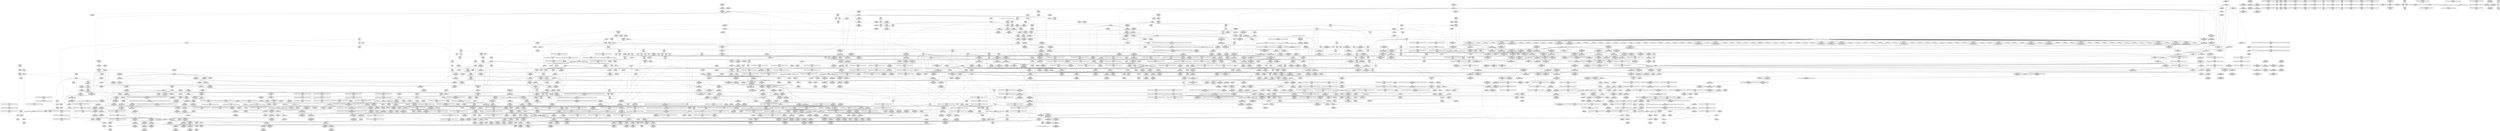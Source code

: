digraph {
	CE0x5720520 [shape=record,shape=Mrecord,label="{CE0x5720520|cred_sid:_tmp2|*SummSink*}"]
	CE0x56f96b0 [shape=record,shape=Mrecord,label="{CE0x56f96b0|cred_sid:_tmp5|security/selinux/hooks.c,196|*SummSink*}"]
	CE0x5673b90 [shape=record,shape=Mrecord,label="{CE0x5673b90|current_sid:_tmp12|security/selinux/hooks.c,218}"]
	CE0x56a73d0 [shape=record,shape=Mrecord,label="{CE0x56a73d0|_call_void_ipc_free_security(%struct.kern_ipc_perm*_%sem_perm9)_#10,_!dbg_!27743|security/selinux/hooks.c,5402}"]
	CE0x5668540 [shape=record,shape=Mrecord,label="{CE0x5668540|80:_i32,_112:_i8*,_:_CMRE_48,49_}"]
	CE0x56d27d0 [shape=record,shape=Mrecord,label="{CE0x56d27d0|rcu_read_unlock:_tmp14|include/linux/rcupdate.h,933|*SummSource*}"]
	CE0x575d880 [shape=record,shape=Mrecord,label="{CE0x575d880|rcu_lock_acquire:_tmp5|include/linux/rcupdate.h,418|*SummSink*}"]
	CE0x578e100 [shape=record,shape=Mrecord,label="{CE0x578e100|rcu_lock_release:_tmp5|include/linux/rcupdate.h,423}"]
	CE0x56ef2d0 [shape=record,shape=Mrecord,label="{CE0x56ef2d0|_call_void_lockdep_rcu_suspicious(i8*_getelementptr_inbounds_(_25_x_i8_,_25_x_i8_*_.str3,_i32_0,_i32_0),_i32_208,_i8*_getelementptr_inbounds_(_41_x_i8_,_41_x_i8_*_.str44,_i32_0,_i32_0))_#10,_!dbg_!27732|security/selinux/hooks.c,208|*SummSource*}"]
	CE0x5672220 [shape=record,shape=Mrecord,label="{CE0x5672220|selinux_sem_alloc_security:_tmp20|security/selinux/hooks.c,5406|*SummSink*}"]
	CE0x56b6490 [shape=record,shape=Mrecord,label="{CE0x56b6490|task_sid:_tobool|security/selinux/hooks.c,208|*SummSink*}"]
	CE0x56e4fb0 [shape=record,shape=Mrecord,label="{CE0x56e4fb0|task_sid:_call3|security/selinux/hooks.c,208|*SummSource*}"]
	CE0x56ffa00 [shape=record,shape=Mrecord,label="{CE0x56ffa00|i64*_getelementptr_inbounds_(_11_x_i64_,_11_x_i64_*___llvm_gcov_ctr127,_i64_0,_i64_8)|*Constant*|*SummSource*}"]
	CE0x5700c70 [shape=record,shape=Mrecord,label="{CE0x5700c70|i64*_getelementptr_inbounds_(_11_x_i64_,_11_x_i64_*___llvm_gcov_ctr127,_i64_0,_i64_9)|*Constant*|*SummSink*}"]
	CE0x5714f20 [shape=record,shape=Mrecord,label="{CE0x5714f20|i64*_getelementptr_inbounds_(_2_x_i64_,_2_x_i64_*___llvm_gcov_ctr98,_i64_0,_i64_1)|*Constant*}"]
	CE0x56d73f0 [shape=record,shape=Mrecord,label="{CE0x56d73f0|ipc_alloc_security:_tmp2|security/selinux/hooks.c,5083|*SummSource*}"]
	CE0x5708560 [shape=record,shape=Mrecord,label="{CE0x5708560|rcu_read_lock:_tmp11|include/linux/rcupdate.h,882|*SummSink*}"]
	CE0x56b66a0 [shape=record,shape=Mrecord,label="{CE0x56b66a0|current_sid:_tobool1|security/selinux/hooks.c,218|*SummSource*}"]
	CE0x5667fd0 [shape=record,shape=Mrecord,label="{CE0x5667fd0|80:_i32,_112:_i8*,_:_CMRE_70,71_}"]
	CE0x5672850 [shape=record,shape=Mrecord,label="{CE0x5672850|selinux_sem_alloc_security:_tmp21|security/selinux/hooks.c,5406}"]
	CE0x567d210 [shape=record,shape=Mrecord,label="{CE0x567d210|selinux_sem_alloc_security:_tmp9|security/selinux/hooks.c,5394|*SummSink*}"]
	CE0x5773f90 [shape=record,shape=Mrecord,label="{CE0x5773f90|i64*_getelementptr_inbounds_(_4_x_i64_,_4_x_i64_*___llvm_gcov_ctr129,_i64_0,_i64_0)|*Constant*|*SummSink*}"]
	CE0x5670f70 [shape=record,shape=Mrecord,label="{CE0x5670f70|get_current:_entry}"]
	CE0x577cf40 [shape=record,shape=Mrecord,label="{CE0x577cf40|__rcu_read_unlock:_do.body|*SummSource*}"]
	CE0x56e7940 [shape=record,shape=Mrecord,label="{CE0x56e7940|ipc_free_security:_bb|*SummSink*}"]
	CE0x57113d0 [shape=record,shape=Mrecord,label="{CE0x57113d0|_call_void___rcu_read_lock()_#10,_!dbg_!27710|include/linux/rcupdate.h,879|*SummSource*}"]
	CE0x566db00 [shape=record,shape=Mrecord,label="{CE0x566db00|ipc_alloc_security:_perm|Function::ipc_alloc_security&Arg::perm::|*SummSource*}"]
	CE0x5791900 [shape=record,shape=Mrecord,label="{CE0x5791900|rcu_lock_release:___here}"]
	CE0x56fe0e0 [shape=record,shape=Mrecord,label="{CE0x56fe0e0|GLOBAL:_rcu_lock_map|Global_var:rcu_lock_map}"]
	CE0x56f0f40 [shape=record,shape=Mrecord,label="{CE0x56f0f40|rcu_read_lock:_tobool1|include/linux/rcupdate.h,882|*SummSink*}"]
	CE0x566c4b0 [shape=record,shape=Mrecord,label="{CE0x566c4b0|80:_i32,_112:_i8*,_:_CMRE_34,35_}"]
	CE0x56b9770 [shape=record,shape=Mrecord,label="{CE0x56b9770|current_sid:_tmp10|security/selinux/hooks.c,218|*SummSource*}"]
	CE0x57120a0 [shape=record,shape=Mrecord,label="{CE0x57120a0|task_sid:_if.end|*SummSink*}"]
	CE0x571fc00 [shape=record,shape=Mrecord,label="{CE0x571fc00|_ret_void,_!dbg_!27717|include/linux/rcupdate.h,240|*SummSink*}"]
	CE0x565e7d0 [shape=record,shape=Mrecord,label="{CE0x565e7d0|i8_1|*Constant*|*SummSource*}"]
	CE0x578d830 [shape=record,shape=Mrecord,label="{CE0x578d830|i64*_getelementptr_inbounds_(_4_x_i64_,_4_x_i64_*___llvm_gcov_ctr134,_i64_0,_i64_1)|*Constant*|*SummSink*}"]
	CE0x56d6260 [shape=record,shape=Mrecord,label="{CE0x56d6260|ipc_alloc_security:_tmp11|security/selinux/hooks.c,5090|*SummSink*}"]
	CE0x56b9b60 [shape=record,shape=Mrecord,label="{CE0x56b9b60|_call_void_mcount()_#3|*SummSink*}"]
	CE0x56b24e0 [shape=record,shape=Mrecord,label="{CE0x56b24e0|current_sid:_tmp3}"]
	CE0x5760ef0 [shape=record,shape=Mrecord,label="{CE0x5760ef0|rcu_read_unlock:_do.body|*SummSource*}"]
	CE0x5659780 [shape=record,shape=Mrecord,label="{CE0x5659780|80:_i32,_112:_i8*,_:_CMRE_60,61_}"]
	CE0x5780ad0 [shape=record,shape=Mrecord,label="{CE0x5780ad0|i64*_getelementptr_inbounds_(_4_x_i64_,_4_x_i64_*___llvm_gcov_ctr133,_i64_0,_i64_1)|*Constant*}"]
	CE0x56fc810 [shape=record,shape=Mrecord,label="{CE0x56fc810|_call_void_lock_acquire(%struct.lockdep_map*_%map,_i32_0,_i32_0,_i32_2,_i32_0,_%struct.lockdep_map*_null,_i64_ptrtoint_(i8*_blockaddress(_rcu_lock_acquire,_%__here)_to_i64))_#10,_!dbg_!27716|include/linux/rcupdate.h,418|*SummSink*}"]
	CE0x576a960 [shape=record,shape=Mrecord,label="{CE0x576a960|_ret_void,_!dbg_!27717|include/linux/rcupdate.h,424|*SummSource*}"]
	CE0x56a5400 [shape=record,shape=Mrecord,label="{CE0x56a5400|selinux_sem_alloc_security:_retval.0}"]
	CE0x5714ca0 [shape=record,shape=Mrecord,label="{CE0x5714ca0|task_sid:_land.lhs.true2|*SummSink*}"]
	CE0x575c770 [shape=record,shape=Mrecord,label="{CE0x575c770|rcu_read_unlock:_land.lhs.true2|*SummSource*}"]
	CE0x56afa50 [shape=record,shape=Mrecord,label="{CE0x56afa50|ipc_free_security:_tmp5|security/selinux/hooks.c,5097|*SummSource*}"]
	CE0x5646090 [shape=record,shape=Mrecord,label="{CE0x5646090|selinux_sem_alloc_security:_return}"]
	CE0x5716e00 [shape=record,shape=Mrecord,label="{CE0x5716e00|i64*_getelementptr_inbounds_(_11_x_i64_,_11_x_i64_*___llvm_gcov_ctr132,_i64_0,_i64_1)|*Constant*}"]
	CE0x5652b00 [shape=record,shape=Mrecord,label="{CE0x5652b00|80:_i32,_112:_i8*,_:_CMRE_19,20_}"]
	CE0x56f2610 [shape=record,shape=Mrecord,label="{CE0x56f2610|i64_8|*Constant*}"]
	CE0x564ac00 [shape=record,shape=Mrecord,label="{CE0x564ac00|i64*_getelementptr_inbounds_(_11_x_i64_,_11_x_i64_*___llvm_gcov_ctr125,_i64_0,_i64_1)|*Constant*|*SummSink*}"]
	CE0x56e6790 [shape=record,shape=Mrecord,label="{CE0x56e6790|kzalloc:_tmp3|*SummSink*}"]
	CE0x56fb440 [shape=record,shape=Mrecord,label="{CE0x56fb440|__rcu_read_lock:_tmp1|*SummSource*}"]
	CE0x57694c0 [shape=record,shape=Mrecord,label="{CE0x57694c0|_call_void_rcu_lock_release(%struct.lockdep_map*_rcu_lock_map)_#10,_!dbg_!27733|include/linux/rcupdate.h,935|*SummSource*}"]
	CE0x5799240 [shape=record,shape=Mrecord,label="{CE0x5799240|__rcu_read_unlock:_tmp2}"]
	CE0x56567a0 [shape=record,shape=Mrecord,label="{CE0x56567a0|80:_i32,_112:_i8*,_:_CMRE_168,176_|*MultipleSource*|Function::selinux_sem_alloc_security&Arg::sma::|security/selinux/hooks.c,5390}"]
	CE0x577cbd0 [shape=record,shape=Mrecord,label="{CE0x577cbd0|__rcu_read_unlock:_do.body}"]
	CE0x56ea290 [shape=record,shape=Mrecord,label="{CE0x56ea290|ipc_alloc_security:_tmp5|security/selinux/hooks.c,5084}"]
	CE0x56dff30 [shape=record,shape=Mrecord,label="{CE0x56dff30|task_sid:_tmp|*SummSource*}"]
	CE0x578b3e0 [shape=record,shape=Mrecord,label="{CE0x578b3e0|__preempt_count_add:_tmp7|./arch/x86/include/asm/preempt.h,73}"]
	CE0x5768450 [shape=record,shape=Mrecord,label="{CE0x5768450|rcu_read_unlock:_tmp21|include/linux/rcupdate.h,935}"]
	"CONST[source:0(mediator),value:2(dynamic)][purpose:{object}]"
	CE0x576d590 [shape=record,shape=Mrecord,label="{CE0x576d590|i64_ptrtoint_(i8*_blockaddress(_rcu_lock_acquire,_%__here)_to_i64)|*Constant*|*SummSink*}"]
	CE0x5719fd0 [shape=record,shape=Mrecord,label="{CE0x5719fd0|task_sid:_tmp27|security/selinux/hooks.c,208|*SummSink*}"]
	CE0x5656580 [shape=record,shape=Mrecord,label="{CE0x5656580|80:_i32,_112:_i8*,_:_CMRE_160,168_|*MultipleSource*|Function::selinux_sem_alloc_security&Arg::sma::|security/selinux/hooks.c,5390}"]
	CE0x56c78d0 [shape=record,shape=Mrecord,label="{CE0x56c78d0|i32_78|*Constant*}"]
	CE0x576b3a0 [shape=record,shape=Mrecord,label="{CE0x576b3a0|__rcu_read_unlock:_entry|*SummSource*}"]
	CE0x57ac240 [shape=record,shape=Mrecord,label="{CE0x57ac240|__preempt_count_sub:_do.body|*SummSink*}"]
	CE0x5784e70 [shape=record,shape=Mrecord,label="{CE0x5784e70|__rcu_read_unlock:_tmp5|include/linux/rcupdate.h,244|*SummSource*}"]
	CE0x5666b90 [shape=record,shape=Mrecord,label="{CE0x5666b90|selinux_sem_alloc_security:_tmp2|security/selinux/hooks.c,5391}"]
	CE0x56a8460 [shape=record,shape=Mrecord,label="{CE0x56a8460|ipc_free_security:_entry|*SummSink*}"]
	CE0x56c5ac0 [shape=record,shape=Mrecord,label="{CE0x56c5ac0|task_sid:_tobool4|security/selinux/hooks.c,208|*SummSource*}"]
	CE0x56fbaf0 [shape=record,shape=Mrecord,label="{CE0x56fbaf0|rcu_lock_acquire:___here|*SummSink*}"]
	CE0x5760df0 [shape=record,shape=Mrecord,label="{CE0x5760df0|rcu_read_unlock:_do.body}"]
	CE0x56c2bf0 [shape=record,shape=Mrecord,label="{CE0x56c2bf0|current_sid:_call4|security/selinux/hooks.c,218}"]
	CE0x56595c0 [shape=record,shape=Mrecord,label="{CE0x56595c0|i32_10|*Constant*|*SummSource*}"]
	CE0x571d3f0 [shape=record,shape=Mrecord,label="{CE0x571d3f0|rcu_read_lock:_if.then|*SummSource*}"]
	CE0x566d650 [shape=record,shape=Mrecord,label="{CE0x566d650|selinux_sem_alloc_security:_sem_perm|security/selinux/hooks.c,5390}"]
	CE0x5679c10 [shape=record,shape=Mrecord,label="{CE0x5679c10|80:_i32,_112:_i8*,_:_CMRE_84,88_|*MultipleSource*|Function::selinux_sem_alloc_security&Arg::sma::|security/selinux/hooks.c,5390}"]
	CE0x575ca30 [shape=record,shape=Mrecord,label="{CE0x575ca30|i64*_getelementptr_inbounds_(_11_x_i64_,_11_x_i64_*___llvm_gcov_ctr132,_i64_0,_i64_0)|*Constant*}"]
	CE0x57a72c0 [shape=record,shape=Mrecord,label="{CE0x57a72c0|__preempt_count_sub:_tmp|*SummSource*}"]
	CE0x57a4310 [shape=record,shape=Mrecord,label="{CE0x57a4310|__preempt_count_sub:_do.body}"]
	CE0x56d5450 [shape=record,shape=Mrecord,label="{CE0x56d5450|GLOBAL:_task_sid|*Constant*|*SummSink*}"]
	CE0x567da20 [shape=record,shape=Mrecord,label="{CE0x567da20|0:_i8,_8:_i32,_24:_%struct.selinux_audit_data*,_:_SCMRE_0,1_|*MultipleSource*|security/selinux/hooks.c, 5386|security/selinux/hooks.c,5396}"]
	CE0x56f9420 [shape=record,shape=Mrecord,label="{CE0x56f9420|rcu_read_lock:_do.body|*SummSource*}"]
	CE0x56e1300 [shape=record,shape=Mrecord,label="{CE0x56e1300|task_sid:_tmp14|security/selinux/hooks.c,208|*SummSource*}"]
	CE0x56baed0 [shape=record,shape=Mrecord,label="{CE0x56baed0|cred_sid:_tmp1|*SummSource*}"]
	CE0x567a6a0 [shape=record,shape=Mrecord,label="{CE0x567a6a0|_ret_i32_%retval.0,_!dbg_!27728|security/selinux/avc.c,775|*SummSource*}"]
	CE0x56a35c0 [shape=record,shape=Mrecord,label="{CE0x56a35c0|selinux_sem_alloc_security:_tmp15|security/selinux/hooks.c,5401|*SummSink*}"]
	CE0x56f2300 [shape=record,shape=Mrecord,label="{CE0x56f2300|kzalloc:_tmp2}"]
	CE0x56b7f80 [shape=record,shape=Mrecord,label="{CE0x56b7f80|i64*_getelementptr_inbounds_(_11_x_i64_,_11_x_i64_*___llvm_gcov_ctr125,_i64_0,_i64_0)|*Constant*}"]
	CE0x570bb40 [shape=record,shape=Mrecord,label="{CE0x570bb40|_ret_void,_!dbg_!27735|include/linux/rcupdate.h,884|*SummSink*}"]
	CE0x56e1690 [shape=record,shape=Mrecord,label="{CE0x56e1690|rcu_read_lock:_tmp1|*SummSink*}"]
	CE0x5778910 [shape=record,shape=Mrecord,label="{CE0x5778910|rcu_lock_acquire:_tmp1|*SummSource*}"]
	CE0x56d2dc0 [shape=record,shape=Mrecord,label="{CE0x56d2dc0|ipc_alloc_security:_tmp9|security/selinux/hooks.c,5087}"]
	CE0x56e3da0 [shape=record,shape=Mrecord,label="{CE0x56e3da0|task_sid:_do.body5|*SummSource*}"]
	CE0x56f17b0 [shape=record,shape=Mrecord,label="{CE0x56f17b0|ipc_alloc_security:_tmp8|security/selinux/hooks.c,5085}"]
	CE0x5781130 [shape=record,shape=Mrecord,label="{CE0x5781130|__preempt_count_add:_tmp1}"]
	CE0x5780b90 [shape=record,shape=Mrecord,label="{CE0x5780b90|rcu_lock_acquire:___here}"]
	CE0x577fe80 [shape=record,shape=Mrecord,label="{CE0x577fe80|rcu_lock_acquire:_bb|*SummSource*}"]
	CE0x5666980 [shape=record,shape=Mrecord,label="{CE0x5666980|selinux_sem_alloc_security:_if.end10}"]
	CE0x56b0330 [shape=record,shape=Mrecord,label="{CE0x56b0330|i8*_null|*Constant*}"]
	CE0x56e23d0 [shape=record,shape=Mrecord,label="{CE0x56e23d0|_ret_void,_!dbg_!27735|include/linux/rcupdate.h,884|*SummSource*}"]
	CE0x56f6fa0 [shape=record,shape=Mrecord,label="{CE0x56f6fa0|rcu_read_lock:_do.end}"]
	CE0x5793cf0 [shape=record,shape=Mrecord,label="{CE0x5793cf0|__rcu_read_unlock:_tmp1|*SummSource*}"]
	CE0x577d8e0 [shape=record,shape=Mrecord,label="{CE0x577d8e0|i64*_getelementptr_inbounds_(_4_x_i64_,_4_x_i64_*___llvm_gcov_ctr134,_i64_0,_i64_2)|*Constant*|*SummSource*}"]
	CE0x57161e0 [shape=record,shape=Mrecord,label="{CE0x57161e0|__rcu_read_lock:_entry|*SummSource*}"]
	CE0x5707740 [shape=record,shape=Mrecord,label="{CE0x5707740|i64*_getelementptr_inbounds_(_11_x_i64_,_11_x_i64_*___llvm_gcov_ctr127,_i64_0,_i64_8)|*Constant*|*SummSink*}"]
	CE0x570d0f0 [shape=record,shape=Mrecord,label="{CE0x570d0f0|rcu_read_lock:_tobool|include/linux/rcupdate.h,882|*SummSource*}"]
	CE0x577f080 [shape=record,shape=Mrecord,label="{CE0x577f080|rcu_lock_release:_tmp}"]
	CE0x567ae30 [shape=record,shape=Mrecord,label="{CE0x567ae30|selinux_sem_alloc_security:_tobool7|security/selinux/hooks.c,5401|*SummSource*}"]
	CE0x56fe950 [shape=record,shape=Mrecord,label="{CE0x56fe950|rcu_read_unlock:_tmp2|*SummSink*}"]
	CE0x5641ab0 [shape=record,shape=Mrecord,label="{CE0x5641ab0|get_current:_tmp4|./arch/x86/include/asm/current.h,14}"]
	CE0x56ff3c0 [shape=record,shape=Mrecord,label="{CE0x56ff3c0|rcu_read_lock:_tmp16|include/linux/rcupdate.h,882|*SummSource*}"]
	CE0x56d70e0 [shape=record,shape=Mrecord,label="{CE0x56d70e0|task_sid:_tmp11|security/selinux/hooks.c,208|*SummSink*}"]
	CE0x564b830 [shape=record,shape=Mrecord,label="{CE0x564b830|80:_i32,_112:_i8*,_:_CMRE_14,15_}"]
	CE0x56654b0 [shape=record,shape=Mrecord,label="{CE0x56654b0|i32_0|*Constant*}"]
	CE0x56c2040 [shape=record,shape=Mrecord,label="{CE0x56c2040|i64*_getelementptr_inbounds_(_11_x_i64_,_11_x_i64_*___llvm_gcov_ctr125,_i64_0,_i64_10)|*Constant*|*SummSource*}"]
	CE0x5798800 [shape=record,shape=Mrecord,label="{CE0x5798800|_ret_void,_!dbg_!27720|./arch/x86/include/asm/preempt.h,78|*SummSource*}"]
	CE0x56d4c40 [shape=record,shape=Mrecord,label="{CE0x56d4c40|task_sid:_entry}"]
	CE0x564a7f0 [shape=record,shape=Mrecord,label="{CE0x564a7f0|80:_i32,_112:_i8*,_:_CMRE_23,24_}"]
	CE0x5765430 [shape=record,shape=Mrecord,label="{CE0x5765430|i32_934|*Constant*|*SummSource*}"]
	CE0x56e9d60 [shape=record,shape=Mrecord,label="{CE0x56e9d60|ipc_free_security:_tmp}"]
	CE0x564d760 [shape=record,shape=Mrecord,label="{CE0x564d760|current_sid:_tmp7|security/selinux/hooks.c,218|*SummSink*}"]
	CE0x56714b0 [shape=record,shape=Mrecord,label="{CE0x56714b0|GLOBAL:_kfree|*Constant*|*SummSource*}"]
	CE0x575e3b0 [shape=record,shape=Mrecord,label="{CE0x575e3b0|rcu_read_unlock:_tmp10|include/linux/rcupdate.h,933|*SummSource*}"]
	CE0x565c060 [shape=record,shape=Mrecord,label="{CE0x565c060|kzalloc:_bb}"]
	CE0x569a990 [shape=record,shape=Mrecord,label="{CE0x569a990|0:_i16,_4:_i32,_:_CMRE_0,2_|*MultipleSource*|security/selinux/hooks.c,5394|security/selinux/hooks.c,5394|security/selinux/hooks.c,5399}"]
	CE0x56d16a0 [shape=record,shape=Mrecord,label="{CE0x56d16a0|i64*_getelementptr_inbounds_(_4_x_i64_,_4_x_i64_*___llvm_gcov_ctr128,_i64_0,_i64_2)|*Constant*|*SummSource*}"]
	CE0x569f710 [shape=record,shape=Mrecord,label="{CE0x569f710|avc_has_perm:_ssid|Function::avc_has_perm&Arg::ssid::}"]
	CE0x56c9a40 [shape=record,shape=Mrecord,label="{CE0x56c9a40|current_sid:_tmp23|security/selinux/hooks.c,218|*SummSource*}"]
	CE0x569c1d0 [shape=record,shape=Mrecord,label="{CE0x569c1d0|selinux_sem_alloc_security:_tmp10|security/selinux/hooks.c,5397|*SummSink*}"]
	CE0x56510e0 [shape=record,shape=Mrecord,label="{CE0x56510e0|ipc_alloc_security:_call|security/selinux/hooks.c,5083|*SummSink*}"]
	CE0x5675c10 [shape=record,shape=Mrecord,label="{CE0x5675c10|ipc_alloc_security:_tobool|security/selinux/hooks.c,5084}"]
	CE0x56b31a0 [shape=record,shape=Mrecord,label="{CE0x56b31a0|ipc_alloc_security:_tmp3|security/selinux/hooks.c,5084|*SummSink*}"]
	CE0x5720bd0 [shape=record,shape=Mrecord,label="{CE0x5720bd0|_call_void_mcount()_#3}"]
	CE0x56c0190 [shape=record,shape=Mrecord,label="{CE0x56c0190|task_sid:_tmp24|security/selinux/hooks.c,208|*SummSource*}"]
	CE0x565cdc0 [shape=record,shape=Mrecord,label="{CE0x565cdc0|kzalloc:_call|include/linux/slab.h,578|*SummSink*}"]
	CE0x5721540 [shape=record,shape=Mrecord,label="{CE0x5721540|task_sid:_tmp17|security/selinux/hooks.c,208|*SummSource*}"]
	CE0x56c8c90 [shape=record,shape=Mrecord,label="{CE0x56c8c90|i32_22|*Constant*|*SummSink*}"]
	CE0x56beab0 [shape=record,shape=Mrecord,label="{CE0x56beab0|ipc_alloc_security:_retval.0|*SummSource*}"]
	CE0x578ab30 [shape=record,shape=Mrecord,label="{CE0x578ab30|i64*_getelementptr_inbounds_(_4_x_i64_,_4_x_i64_*___llvm_gcov_ctr135,_i64_0,_i64_3)|*Constant*}"]
	CE0x56f3eb0 [shape=record,shape=Mrecord,label="{CE0x56f3eb0|ipc_alloc_security:_tmp4|security/selinux/hooks.c,5084|*SummSink*}"]
	CE0x5767ed0 [shape=record,shape=Mrecord,label="{CE0x5767ed0|rcu_read_unlock:_tmp20|include/linux/rcupdate.h,933|*SummSink*}"]
	CE0x56f0a20 [shape=record,shape=Mrecord,label="{CE0x56f0a20|i32_32768|*Constant*}"]
	CE0x575deb0 [shape=record,shape=Mrecord,label="{CE0x575deb0|GLOBAL:_lock_acquire|*Constant*}"]
	CE0x569fa60 [shape=record,shape=Mrecord,label="{CE0x569fa60|avc_has_perm:_tsid|Function::avc_has_perm&Arg::tsid::|*SummSource*}"]
	CE0x5765980 [shape=record,shape=Mrecord,label="{CE0x5765980|i8*_getelementptr_inbounds_(_44_x_i8_,_44_x_i8_*_.str47,_i32_0,_i32_0)|*Constant*}"]
	CE0x56fa210 [shape=record,shape=Mrecord,label="{CE0x56fa210|COLLAPSED:_GCMRE___llvm_gcov_ctr128_internal_global_4_x_i64_zeroinitializer:_elem_0:default:}"]
	CE0x569e180 [shape=record,shape=Mrecord,label="{CE0x569e180|selinux_sem_alloc_security:_tmp12|security/selinux/hooks.c,5401|*SummSink*}"]
	CE0x56a22b0 [shape=record,shape=Mrecord,label="{CE0x56a22b0|kzalloc:_bb|*SummSource*}"]
	CE0x5784bb0 [shape=record,shape=Mrecord,label="{CE0x5784bb0|__preempt_count_sub:_sub|./arch/x86/include/asm/preempt.h,77|*SummSink*}"]
	CE0x564e1c0 [shape=record,shape=Mrecord,label="{CE0x564e1c0|kmalloc:_entry}"]
	CE0x56be430 [shape=record,shape=Mrecord,label="{CE0x56be430|i64*_getelementptr_inbounds_(_6_x_i64_,_6_x_i64_*___llvm_gcov_ctr301,_i64_0,_i64_5)|*Constant*|*SummSink*}"]
	CE0x5673150 [shape=record,shape=Mrecord,label="{CE0x5673150|current_sid:_land.lhs.true|*SummSink*}"]
	CE0x577dc20 [shape=record,shape=Mrecord,label="{CE0x577dc20|__preempt_count_sub:_entry|*SummSink*}"]
	CE0x565b0e0 [shape=record,shape=Mrecord,label="{CE0x565b0e0|80:_i32,_112:_i8*,_:_CMRE_69,70_}"]
	CE0x56a1070 [shape=record,shape=Mrecord,label="{CE0x56a1070|selinux_sem_alloc_security:_ipc_id|security/selinux/hooks.c,5397|*SummSink*}"]
	CE0x56e50e0 [shape=record,shape=Mrecord,label="{CE0x56e50e0|task_sid:_call3|security/selinux/hooks.c,208|*SummSink*}"]
	CE0x56e1410 [shape=record,shape=Mrecord,label="{CE0x56e1410|task_sid:_tmp14|security/selinux/hooks.c,208|*SummSink*}"]
	CE0x56bc1f0 [shape=record,shape=Mrecord,label="{CE0x56bc1f0|ipc_free_security:_tmp|*SummSink*}"]
	CE0x56d6fb0 [shape=record,shape=Mrecord,label="{CE0x56d6fb0|task_sid:_tmp11|security/selinux/hooks.c,208|*SummSource*}"]
	CE0x56e8120 [shape=record,shape=Mrecord,label="{CE0x56e8120|ipc_free_security:_tmp4|*LoadInst*|security/selinux/hooks.c,5097|*SummSource*}"]
	CE0x56f6d90 [shape=record,shape=Mrecord,label="{CE0x56f6d90|rcu_read_lock:_bb|*SummSource*}"]
	CE0x576dc10 [shape=record,shape=Mrecord,label="{CE0x576dc10|rcu_lock_release:_indirectgoto}"]
	CE0x56de230 [shape=record,shape=Mrecord,label="{CE0x56de230|i64*_getelementptr_inbounds_(_11_x_i64_,_11_x_i64_*___llvm_gcov_ctr132,_i64_0,_i64_8)|*Constant*}"]
	CE0x56f4290 [shape=record,shape=Mrecord,label="{CE0x56f4290|ipc_alloc_security:_bb|*SummSource*}"]
	CE0x5662080 [shape=record,shape=Mrecord,label="{CE0x5662080|GLOBAL:___llvm_gcov_ctr317|Global_var:__llvm_gcov_ctr317|*SummSource*}"]
	CE0x577c690 [shape=record,shape=Mrecord,label="{CE0x577c690|rcu_lock_release:_tmp7|*SummSource*}"]
	CE0x56b07c0 [shape=record,shape=Mrecord,label="{CE0x56b07c0|task_sid:_do.body5}"]
	CE0x5654810 [shape=record,shape=Mrecord,label="{CE0x5654810|80:_i32,_112:_i8*,_:_CMRE_64,65_}"]
	CE0x578caa0 [shape=record,shape=Mrecord,label="{CE0x578caa0|_call_void_mcount()_#3|*SummSink*}"]
	CE0x56d26a0 [shape=record,shape=Mrecord,label="{CE0x56d26a0|rcu_read_unlock:_tmp14|include/linux/rcupdate.h,933}"]
	CE0x576a4c0 [shape=record,shape=Mrecord,label="{CE0x576a4c0|rcu_lock_release:_map|Function::rcu_lock_release&Arg::map::|*SummSink*}"]
	CE0x56b3620 [shape=record,shape=Mrecord,label="{CE0x56b3620|current_sid:_call|security/selinux/hooks.c,218}"]
	CE0x5649f80 [shape=record,shape=Mrecord,label="{CE0x5649f80|selinux_sem_alloc_security:_if.then}"]
	CE0x5792740 [shape=record,shape=Mrecord,label="{CE0x5792740|GLOBAL:_lock_release|*Constant*|*SummSink*}"]
	CE0x577de70 [shape=record,shape=Mrecord,label="{CE0x577de70|__preempt_count_sub:_val|Function::__preempt_count_sub&Arg::val::}"]
	CE0x5779250 [shape=record,shape=Mrecord,label="{CE0x5779250|i64*_getelementptr_inbounds_(_4_x_i64_,_4_x_i64_*___llvm_gcov_ctr130,_i64_0,_i64_2)|*Constant*|*SummSink*}"]
	CE0x5790210 [shape=record,shape=Mrecord,label="{CE0x5790210|__rcu_read_lock:_do.end|*SummSource*}"]
	CE0x56effd0 [shape=record,shape=Mrecord,label="{CE0x56effd0|task_sid:_if.then|*SummSink*}"]
	CE0x56c21d0 [shape=record,shape=Mrecord,label="{CE0x56c21d0|i32_78|*Constant*|*SummSink*}"]
	CE0x5669490 [shape=record,shape=Mrecord,label="{CE0x5669490|80:_i32,_112:_i8*,_:_CMRE_33,34_}"]
	CE0x5650360 [shape=record,shape=Mrecord,label="{CE0x5650360|80:_i32,_112:_i8*,_:_CMRE_44,45_}"]
	CE0x5762640 [shape=record,shape=Mrecord,label="{CE0x5762640|rcu_read_unlock:_tmp8|include/linux/rcupdate.h,933}"]
	CE0x56cb290 [shape=record,shape=Mrecord,label="{CE0x56cb290|current_sid:_tmp24|security/selinux/hooks.c,220|*SummSink*}"]
	CE0x57787a0 [shape=record,shape=Mrecord,label="{CE0x57787a0|rcu_lock_acquire:_tmp|*SummSink*}"]
	CE0x5673d10 [shape=record,shape=Mrecord,label="{CE0x5673d10|current_sid:_tmp12|security/selinux/hooks.c,218|*SummSource*}"]
	CE0x570f520 [shape=record,shape=Mrecord,label="{CE0x570f520|GLOBAL:_rcu_lock_acquire|*Constant*|*SummSink*}"]
	CE0x57601e0 [shape=record,shape=Mrecord,label="{CE0x57601e0|rcu_lock_acquire:_tmp2|*SummSource*}"]
	CE0x564bde0 [shape=record,shape=Mrecord,label="{CE0x564bde0|GLOBAL:___llvm_gcov_ctr125|Global_var:__llvm_gcov_ctr125|*SummSink*}"]
	CE0x5774f60 [shape=record,shape=Mrecord,label="{CE0x5774f60|i64*_getelementptr_inbounds_(_4_x_i64_,_4_x_i64_*___llvm_gcov_ctr128,_i64_0,_i64_1)|*Constant*}"]
	CE0x56c5bf0 [shape=record,shape=Mrecord,label="{CE0x56c5bf0|task_sid:_tobool4|security/selinux/hooks.c,208|*SummSink*}"]
	CE0x56f87a0 [shape=record,shape=Mrecord,label="{CE0x56f87a0|GLOBAL:___llvm_gcov_ctr127|Global_var:__llvm_gcov_ctr127}"]
	CE0x56fe2b0 [shape=record,shape=Mrecord,label="{CE0x56fe2b0|GLOBAL:_rcu_lock_map|Global_var:rcu_lock_map|*SummSink*}"]
	CE0x575e660 [shape=record,shape=Mrecord,label="{CE0x575e660|_call_void_lockdep_rcu_suspicious(i8*_getelementptr_inbounds_(_25_x_i8_,_25_x_i8_*_.str45,_i32_0,_i32_0),_i32_934,_i8*_getelementptr_inbounds_(_44_x_i8_,_44_x_i8_*_.str47,_i32_0,_i32_0))_#10,_!dbg_!27726|include/linux/rcupdate.h,933}"]
	CE0x5651310 [shape=record,shape=Mrecord,label="{CE0x5651310|current_sid:_tmp5|security/selinux/hooks.c,218}"]
	CE0x5710bb0 [shape=record,shape=Mrecord,label="{CE0x5710bb0|rcu_read_lock:_tmp2|*SummSink*}"]
	CE0x56a49e0 [shape=record,shape=Mrecord,label="{CE0x56a49e0|selinux_sem_alloc_security:_tmp19|security/selinux/hooks.c,5405|*SummSink*}"]
	CE0x5674700 [shape=record,shape=Mrecord,label="{CE0x5674700|current_sid:_tmp12|security/selinux/hooks.c,218|*SummSink*}"]
	CE0x5702000 [shape=record,shape=Mrecord,label="{CE0x5702000|rcu_read_lock:_tmp17|include/linux/rcupdate.h,882|*SummSource*}"]
	CE0x566f3f0 [shape=record,shape=Mrecord,label="{CE0x566f3f0|80:_i32,_112:_i8*,_:_CMRE_7,8_}"]
	CE0x57996d0 [shape=record,shape=Mrecord,label="{CE0x57996d0|_call_void_asm_addl_$1,_%gs:$0_,_*m,ri,*m,_dirflag_,_fpsr_,_flags_(i32*___preempt_count,_i32_%val,_i32*___preempt_count)_#3,_!dbg_!27714,_!srcloc_!27717|./arch/x86/include/asm/preempt.h,72|*SummSink*}"]
	CE0x569ba80 [shape=record,shape=Mrecord,label="{CE0x569ba80|selinux_sem_alloc_security:_key|security/selinux/hooks.c,5397}"]
	CE0x5651460 [shape=record,shape=Mrecord,label="{CE0x5651460|current_sid:_tmp5|security/selinux/hooks.c,218|*SummSource*}"]
	CE0x566b3c0 [shape=record,shape=Mrecord,label="{CE0x566b3c0|80:_i32,_112:_i8*,_:_CMRE_120,128_|*MultipleSource*|Function::selinux_sem_alloc_security&Arg::sma::|security/selinux/hooks.c,5390}"]
	CE0x56f1300 [shape=record,shape=Mrecord,label="{CE0x56f1300|ipc_alloc_security:_tmp7|security/selinux/hooks.c,5085}"]
	CE0x56f1820 [shape=record,shape=Mrecord,label="{CE0x56f1820|i64*_getelementptr_inbounds_(_6_x_i64_,_6_x_i64_*___llvm_gcov_ctr301,_i64_0,_i64_4)|*Constant*}"]
	CE0x577e400 [shape=record,shape=Mrecord,label="{CE0x577e400|rcu_lock_release:_tmp6|*SummSink*}"]
	CE0x5791a80 [shape=record,shape=Mrecord,label="{CE0x5791a80|rcu_lock_release:___here|*SummSink*}"]
	CE0x56ae8c0 [shape=record,shape=Mrecord,label="{CE0x56ae8c0|rcu_read_unlock:_land.lhs.true|*SummSource*}"]
	CE0x56ed390 [shape=record,shape=Mrecord,label="{CE0x56ed390|i64*_getelementptr_inbounds_(_13_x_i64_,_13_x_i64_*___llvm_gcov_ctr126,_i64_0,_i64_9)|*Constant*}"]
	CE0x56c6c60 [shape=record,shape=Mrecord,label="{CE0x56c6c60|kmalloc:_call|include/linux/slab.h,429|*SummSource*}"]
	CE0x564a110 [shape=record,shape=Mrecord,label="{CE0x564a110|selinux_sem_alloc_security:_entry|*SummSource*}"]
	CE0x5704c50 [shape=record,shape=Mrecord,label="{CE0x5704c50|rcu_lock_acquire:_indirectgoto|*SummSink*}"]
	CE0x56febe0 [shape=record,shape=Mrecord,label="{CE0x56febe0|rcu_read_unlock:_call|include/linux/rcupdate.h,933}"]
	CE0x56e4050 [shape=record,shape=Mrecord,label="{CE0x56e4050|cred_sid:_tmp3|*SummSink*}"]
	CE0x5710ea0 [shape=record,shape=Mrecord,label="{CE0x5710ea0|_call_void_mcount()_#3|*SummSink*}"]
	CE0x5675dc0 [shape=record,shape=Mrecord,label="{CE0x5675dc0|%struct.ipc_security_struct*_null|*Constant*|*SummSink*}"]
	CE0x5799510 [shape=record,shape=Mrecord,label="{CE0x5799510|_call_void_asm_addl_$1,_%gs:$0_,_*m,ri,*m,_dirflag_,_fpsr_,_flags_(i32*___preempt_count,_i32_%val,_i32*___preempt_count)_#3,_!dbg_!27714,_!srcloc_!27717|./arch/x86/include/asm/preempt.h,72|*SummSource*}"]
	CE0x570e650 [shape=record,shape=Mrecord,label="{CE0x570e650|i64_1|*Constant*}"]
	CE0x56991d0 [shape=record,shape=Mrecord,label="{CE0x56991d0|current_sid:_tmp19|security/selinux/hooks.c,218|*SummSource*}"]
	CE0x57c9ce0 [shape=record,shape=Mrecord,label="{CE0x57c9ce0|__preempt_count_sub:_tmp4|./arch/x86/include/asm/preempt.h,77|*SummSink*}"]
	CE0x5669130 [shape=record,shape=Mrecord,label="{CE0x5669130|80:_i32,_112:_i8*,_:_CMRE_30,31_}"]
	CE0x56ae120 [shape=record,shape=Mrecord,label="{CE0x56ae120|get_current:_tmp1}"]
	CE0x56e3400 [shape=record,shape=Mrecord,label="{CE0x56e3400|task_sid:_tmp9|security/selinux/hooks.c,208|*SummSink*}"]
	CE0x56e88a0 [shape=record,shape=Mrecord,label="{CE0x56e88a0|_call_void_mcount()_#3|*SummSource*}"]
	CE0x56be000 [shape=record,shape=Mrecord,label="{CE0x56be000|rcu_read_unlock:_if.end|*SummSink*}"]
	CE0x56a74a0 [shape=record,shape=Mrecord,label="{CE0x56a74a0|_call_void_ipc_free_security(%struct.kern_ipc_perm*_%sem_perm9)_#10,_!dbg_!27743|security/selinux/hooks.c,5402|*SummSource*}"]
	CE0x578f350 [shape=record,shape=Mrecord,label="{CE0x578f350|__preempt_count_sub:_tmp6|./arch/x86/include/asm/preempt.h,78}"]
	CE0x5795f60 [shape=record,shape=Mrecord,label="{CE0x5795f60|__preempt_count_sub:_tmp}"]
	CE0x5650da0 [shape=record,shape=Mrecord,label="{CE0x5650da0|kzalloc:_call|include/linux/slab.h,578}"]
	CE0x56e1e10 [shape=record,shape=Mrecord,label="{CE0x56e1e10|kmalloc:_call|include/linux/slab.h,429|*SummSink*}"]
	CE0x56e9b20 [shape=record,shape=Mrecord,label="{CE0x56e9b20|0:_i8,_:_GCMR_task_sid.__warned_internal_global_i8_0,_section_.data.unlikely_,_align_1:_elem_0:default:}"]
	CE0x56e4b40 [shape=record,shape=Mrecord,label="{CE0x56e4b40|task_sid:_tmp13|security/selinux/hooks.c,208|*SummSink*}"]
	CE0x5712db0 [shape=record,shape=Mrecord,label="{CE0x5712db0|GLOBAL:___llvm_gcov_ctr126|Global_var:__llvm_gcov_ctr126|*SummSink*}"]
	CE0x566e8f0 [shape=record,shape=Mrecord,label="{CE0x566e8f0|i16_25|*Constant*}"]
	CE0x57c0e10 [shape=record,shape=Mrecord,label="{CE0x57c0e10|__preempt_count_sub:_do.end}"]
	CE0x578ff20 [shape=record,shape=Mrecord,label="{CE0x578ff20|__rcu_read_unlock:_tmp}"]
	CE0x6174480 [shape=record,shape=Mrecord,label="{CE0x6174480|80:_i32,_112:_i8*,_:_CMRE_39,40_}"]
	CE0x5792be0 [shape=record,shape=Mrecord,label="{CE0x5792be0|i64_ptrtoint_(i8*_blockaddress(_rcu_lock_release,_%__here)_to_i64)|*Constant*|*SummSource*}"]
	CE0x5698f40 [shape=record,shape=Mrecord,label="{CE0x5698f40|current_sid:_tmp17|security/selinux/hooks.c,218|*SummSink*}"]
	CE0x5671380 [shape=record,shape=Mrecord,label="{CE0x5671380|get_current:_tmp1|*SummSink*}"]
	CE0x5653440 [shape=record,shape=Mrecord,label="{CE0x5653440|selinux_sem_alloc_security:_sem_perm|security/selinux/hooks.c,5390|*SummSource*}"]
	CE0x570bfa0 [shape=record,shape=Mrecord,label="{CE0x570bfa0|rcu_read_lock:_tmp3|*SummSource*}"]
	CE0x5773b50 [shape=record,shape=Mrecord,label="{CE0x5773b50|__preempt_count_add:_do.end}"]
	CE0x569eb10 [shape=record,shape=Mrecord,label="{CE0x569eb10|selinux_sem_alloc_security:_tmp14|security/selinux/hooks.c,5401}"]
	CE0x56f19e0 [shape=record,shape=Mrecord,label="{CE0x56f19e0|_call_void_mcount()_#3}"]
	CE0x565bcf0 [shape=record,shape=Mrecord,label="{CE0x565bcf0|current_sid:_tmp6|security/selinux/hooks.c,218}"]
	CE0x5678bd0 [shape=record,shape=Mrecord,label="{CE0x5678bd0|i64*_getelementptr_inbounds_(_9_x_i64_,_9_x_i64_*___llvm_gcov_ctr317,_i64_0,_i64_3)|*Constant*|*SummSource*}"]
	CE0x5650490 [shape=record,shape=Mrecord,label="{CE0x5650490|80:_i32,_112:_i8*,_:_CMRE_45,46_}"]
	CE0x56dcad0 [shape=record,shape=Mrecord,label="{CE0x56dcad0|i64*_getelementptr_inbounds_(_4_x_i64_,_4_x_i64_*___llvm_gcov_ctr130,_i64_0,_i64_1)|*Constant*}"]
	CE0x56c9590 [shape=record,shape=Mrecord,label="{CE0x56c9590|current_sid:_tmp22|security/selinux/hooks.c,218|*SummSource*}"]
	CE0x5666ff0 [shape=record,shape=Mrecord,label="{CE0x5666ff0|selinux_sem_alloc_security:_tmp2|security/selinux/hooks.c,5391|*SummSource*}"]
	CE0x56f68e0 [shape=record,shape=Mrecord,label="{CE0x56f68e0|rcu_read_unlock:_tmp7|include/linux/rcupdate.h,933}"]
	CE0x5778be0 [shape=record,shape=Mrecord,label="{CE0x5778be0|i64*_getelementptr_inbounds_(_4_x_i64_,_4_x_i64_*___llvm_gcov_ctr133,_i64_0,_i64_0)|*Constant*|*SummSink*}"]
	CE0x56b0ba0 [shape=record,shape=Mrecord,label="{CE0x56b0ba0|_ret_i8*_%call,_!dbg_!27714|include/linux/slab.h,429|*SummSink*}"]
	CE0x5766d90 [shape=record,shape=Mrecord,label="{CE0x5766d90|rcu_read_unlock:_tmp18|include/linux/rcupdate.h,933}"]
	CE0x576ab10 [shape=record,shape=Mrecord,label="{CE0x576ab10|_call_void___rcu_read_unlock()_#10,_!dbg_!27734|include/linux/rcupdate.h,937|*SummSource*}"]
	CE0x56fdac0 [shape=record,shape=Mrecord,label="{CE0x56fdac0|rcu_read_lock:_tmp4|include/linux/rcupdate.h,882|*SummSink*}"]
	CE0x57c0850 [shape=record,shape=Mrecord,label="{CE0x57c0850|__preempt_count_add:_tmp1|*SummSink*}"]
	CE0x56ba0d0 [shape=record,shape=Mrecord,label="{CE0x56ba0d0|current_sid:_tmp14|security/selinux/hooks.c,218}"]
	CE0x56fc490 [shape=record,shape=Mrecord,label="{CE0x56fc490|rcu_read_unlock:_tmp6|include/linux/rcupdate.h,933|*SummSink*}"]
	CE0x564bcb0 [shape=record,shape=Mrecord,label="{CE0x564bcb0|GLOBAL:___llvm_gcov_ctr125|Global_var:__llvm_gcov_ctr125|*SummSource*}"]
	CE0x567ac00 [shape=record,shape=Mrecord,label="{CE0x567ac00|selinux_sem_alloc_security:_tobool7|security/selinux/hooks.c,5401}"]
	CE0x566f5d0 [shape=record,shape=Mrecord,label="{CE0x566f5d0|80:_i32,_112:_i8*,_:_CMRE_9,10_}"]
	CE0x56b1720 [shape=record,shape=Mrecord,label="{CE0x56b1720|_call_void_lockdep_rcu_suspicious(i8*_getelementptr_inbounds_(_25_x_i8_,_25_x_i8_*_.str3,_i32_0,_i32_0),_i32_218,_i8*_getelementptr_inbounds_(_45_x_i8_,_45_x_i8_*_.str12,_i32_0,_i32_0))_#10,_!dbg_!27727|security/selinux/hooks.c,218|*SummSource*}"]
	CE0x56f7f20 [shape=record,shape=Mrecord,label="{CE0x56f7f20|rcu_read_lock:_land.lhs.true|*SummSink*}"]
	CE0x569f7b0 [shape=record,shape=Mrecord,label="{CE0x569f7b0|avc_has_perm:_ssid|Function::avc_has_perm&Arg::ssid::|*SummSource*}"]
	CE0x56e2280 [shape=record,shape=Mrecord,label="{CE0x56e2280|i32_0|*Constant*}"]
	CE0x571afe0 [shape=record,shape=Mrecord,label="{CE0x571afe0|cred_sid:_cred|Function::cred_sid&Arg::cred::}"]
	CE0x56e6180 [shape=record,shape=Mrecord,label="{CE0x56e6180|cred_sid:_tmp6|security/selinux/hooks.c,197|*SummSink*}"]
	CE0x576aaa0 [shape=record,shape=Mrecord,label="{CE0x576aaa0|_call_void___rcu_read_unlock()_#10,_!dbg_!27734|include/linux/rcupdate.h,937}"]
	CE0x56bf5c0 [shape=record,shape=Mrecord,label="{CE0x56bf5c0|ipc_alloc_security:_tmp12|security/selinux/hooks.c,5093|*SummSink*}"]
	CE0x56e0b20 [shape=record,shape=Mrecord,label="{CE0x56e0b20|task_sid:_tmp6|security/selinux/hooks.c,208|*SummSink*}"]
	CE0x570fba0 [shape=record,shape=Mrecord,label="{CE0x570fba0|cred_sid:_tmp}"]
	CE0x57660e0 [shape=record,shape=Mrecord,label="{CE0x57660e0|i64*_getelementptr_inbounds_(_11_x_i64_,_11_x_i64_*___llvm_gcov_ctr132,_i64_0,_i64_9)|*Constant*|*SummSink*}"]
	CE0x5677bb0 [shape=record,shape=Mrecord,label="{CE0x5677bb0|get_current:_tmp3|*SummSource*}"]
	CE0x56d30c0 [shape=record,shape=Mrecord,label="{CE0x56d30c0|ipc_alloc_security:_tmp9|security/selinux/hooks.c,5087|*SummSink*}"]
	CE0x56eab70 [shape=record,shape=Mrecord,label="{CE0x56eab70|kmalloc:_tmp|*SummSource*}"]
	CE0x56e8e80 [shape=record,shape=Mrecord,label="{CE0x56e8e80|rcu_read_lock:_if.end|*SummSink*}"]
	CE0x5701820 [shape=record,shape=Mrecord,label="{CE0x5701820|rcu_read_lock:_tmp20|include/linux/rcupdate.h,882|*SummSource*}"]
	CE0x57c9e40 [shape=record,shape=Mrecord,label="{CE0x57c9e40|__preempt_count_sub:_tmp5|./arch/x86/include/asm/preempt.h,77|*SummSink*}"]
	CE0x56beb50 [shape=record,shape=Mrecord,label="{CE0x56beb50|ipc_alloc_security:_retval.0|*SummSink*}"]
	CE0x566ee70 [shape=record,shape=Mrecord,label="{CE0x566ee70|i32_1|*Constant*}"]
	CE0x570de40 [shape=record,shape=Mrecord,label="{CE0x570de40|task_sid:_tmp8|security/selinux/hooks.c,208|*SummSource*}"]
	CE0x5666b20 [shape=record,shape=Mrecord,label="{CE0x5666b20|i64_2|*Constant*}"]
	CE0x5778310 [shape=record,shape=Mrecord,label="{CE0x5778310|rcu_lock_release:_bb|*SummSource*}"]
	CE0x571ed70 [shape=record,shape=Mrecord,label="{CE0x571ed70|task_sid:_tmp2}"]
	CE0x56c1440 [shape=record,shape=Mrecord,label="{CE0x56c1440|task_sid:_tmp25|security/selinux/hooks.c,208}"]
	CE0x5661990 [shape=record,shape=Mrecord,label="{CE0x5661990|rcu_read_unlock:_tmp12|include/linux/rcupdate.h,933|*SummSource*}"]
	CE0x56fbf10 [shape=record,shape=Mrecord,label="{CE0x56fbf10|rcu_read_lock:_tmp6|include/linux/rcupdate.h,882}"]
	CE0x56a0e10 [shape=record,shape=Mrecord,label="{CE0x56a0e10|selinux_sem_alloc_security:_ipc_id|security/selinux/hooks.c,5397}"]
	CE0x565a9b0 [shape=record,shape=Mrecord,label="{CE0x565a9b0|i64*_getelementptr_inbounds_(_11_x_i64_,_11_x_i64_*___llvm_gcov_ctr125,_i64_0,_i64_1)|*Constant*}"]
	CE0x56e06c0 [shape=record,shape=Mrecord,label="{CE0x56e06c0|rcu_read_lock:_tmp2}"]
	CE0x5653f20 [shape=record,shape=Mrecord,label="{CE0x5653f20|GLOBAL:_get_current|*Constant*|*SummSource*}"]
	CE0x5653960 [shape=record,shape=Mrecord,label="{CE0x5653960|selinux_sem_alloc_security:_sma|Function::selinux_sem_alloc_security&Arg::sma::|*SummSource*}"]
	CE0x5715b90 [shape=record,shape=Mrecord,label="{CE0x5715b90|task_sid:_tmp|*SummSink*}"]
	CE0x56ae830 [shape=record,shape=Mrecord,label="{CE0x56ae830|rcu_read_unlock:_land.lhs.true}"]
	CE0x56bb990 [shape=record,shape=Mrecord,label="{CE0x56bb990|ipc_alloc_security:_return|*SummSource*}"]
	CE0x6174350 [shape=record,shape=Mrecord,label="{CE0x6174350|80:_i32,_112:_i8*,_:_CMRE_38,39_}"]
	"CONST[source:2(external),value:2(dynamic)][purpose:{subject}]"
	CE0x5680080 [shape=record,shape=Mrecord,label="{CE0x5680080|get_current:_entry|*SummSink*}"]
	CE0x57a6a10 [shape=record,shape=Mrecord,label="{CE0x57a6a10|__preempt_count_sub:_bb}"]
	CE0x5717550 [shape=record,shape=Mrecord,label="{CE0x5717550|i64*_getelementptr_inbounds_(_11_x_i64_,_11_x_i64_*___llvm_gcov_ctr132,_i64_0,_i64_1)|*Constant*|*SummSink*}"]
	CE0x5698910 [shape=record,shape=Mrecord,label="{CE0x5698910|i64*_getelementptr_inbounds_(_11_x_i64_,_11_x_i64_*___llvm_gcov_ctr125,_i64_0,_i64_9)|*Constant*|*SummSource*}"]
	CE0x56c3d00 [shape=record,shape=Mrecord,label="{CE0x56c3d00|rcu_lock_acquire:_tmp6|*SummSource*}"]
	CE0x56a1530 [shape=record,shape=Mrecord,label="{CE0x56a1530|i64_1|*Constant*}"]
	CE0x565afb0 [shape=record,shape=Mrecord,label="{CE0x565afb0|80:_i32,_112:_i8*,_:_CMRE_68,69_}"]
	CE0x566e620 [shape=record,shape=Mrecord,label="{CE0x566e620|GLOBAL:_ipc_alloc_security|*Constant*|*SummSink*}"]
	CE0x5668280 [shape=record,shape=Mrecord,label="{CE0x5668280|selinux_sem_alloc_security:_call2|security/selinux/hooks.c,5390}"]
	CE0x57677c0 [shape=record,shape=Mrecord,label="{CE0x57677c0|rcu_read_unlock:_tmp19|include/linux/rcupdate.h,933|*SummSource*}"]
	CE0x564bab0 [shape=record,shape=Mrecord,label="{CE0x564bab0|80:_i32,_112:_i8*,_:_CMRE_17,18_}"]
	CE0x570f980 [shape=record,shape=Mrecord,label="{CE0x570f980|task_sid:_real_cred|security/selinux/hooks.c,208}"]
	CE0x56de330 [shape=record,shape=Mrecord,label="{CE0x56de330|__preempt_count_add:_entry}"]
	CE0x56bcb00 [shape=record,shape=Mrecord,label="{CE0x56bcb00|rcu_read_unlock:_tmp8|include/linux/rcupdate.h,933|*SummSource*}"]
	CE0x576afb0 [shape=record,shape=Mrecord,label="{CE0x576afb0|GLOBAL:___rcu_read_unlock|*Constant*|*SummSource*}"]
	CE0x56a2d00 [shape=record,shape=Mrecord,label="{CE0x56a2d00|i32_218|*Constant*|*SummSink*}"]
	CE0x570eed0 [shape=record,shape=Mrecord,label="{CE0x570eed0|task_sid:_tmp4|*LoadInst*|security/selinux/hooks.c,208}"]
	CE0x5701cd0 [shape=record,shape=Mrecord,label="{CE0x5701cd0|rcu_read_lock:_tmp21|include/linux/rcupdate.h,884}"]
	CE0x56dd8b0 [shape=record,shape=Mrecord,label="{CE0x56dd8b0|GLOBAL:___llvm_gcov_ctr132|Global_var:__llvm_gcov_ctr132|*SummSource*}"]
	CE0x56b9120 [shape=record,shape=Mrecord,label="{CE0x56b9120|current_sid:_if.end}"]
	CE0x5720440 [shape=record,shape=Mrecord,label="{CE0x5720440|cred_sid:_tmp2}"]
	CE0x56e2e80 [shape=record,shape=Mrecord,label="{CE0x56e2e80|rcu_read_lock:_land.lhs.true2}"]
	CE0x5659480 [shape=record,shape=Mrecord,label="{CE0x5659480|selinux_sem_alloc_security:_security|security/selinux/hooks.c,5394}"]
	CE0x5714b90 [shape=record,shape=Mrecord,label="{CE0x5714b90|task_sid:_land.lhs.true2|*SummSource*}"]
	CE0x56cb6b0 [shape=record,shape=Mrecord,label="{CE0x56cb6b0|get_current:_bb|*SummSink*}"]
	CE0x5677370 [shape=record,shape=Mrecord,label="{CE0x5677370|current_sid:_if.then|*SummSource*}"]
	CE0x56e62e0 [shape=record,shape=Mrecord,label="{CE0x56e62e0|rcu_read_unlock:_land.lhs.true|*SummSink*}"]
	CE0x5711520 [shape=record,shape=Mrecord,label="{CE0x5711520|_call_void___rcu_read_lock()_#10,_!dbg_!27710|include/linux/rcupdate.h,879|*SummSink*}"]
	CE0x56a1b40 [shape=record,shape=Mrecord,label="{CE0x56a1b40|get_current:_tmp3}"]
	CE0x56b5a10 [shape=record,shape=Mrecord,label="{CE0x56b5a10|_call_void_mcount()_#3|*SummSource*}"]
	CE0x56729d0 [shape=record,shape=Mrecord,label="{CE0x56729d0|selinux_sem_alloc_security:_tmp21|security/selinux/hooks.c,5406|*SummSource*}"]
	CE0x56d42f0 [shape=record,shape=Mrecord,label="{CE0x56d42f0|ipc_alloc_security:_tmp8|security/selinux/hooks.c,5085|*SummSource*}"]
	CE0x5769d70 [shape=record,shape=Mrecord,label="{CE0x5769d70|GLOBAL:_rcu_lock_release|*Constant*|*SummSource*}"]
	CE0x5678a10 [shape=record,shape=Mrecord,label="{CE0x5678a10|i64*_getelementptr_inbounds_(_9_x_i64_,_9_x_i64_*___llvm_gcov_ctr317,_i64_0,_i64_3)|*Constant*}"]
	CE0x569a680 [shape=record,shape=Mrecord,label="{CE0x569a680|i32_3|*Constant*|*SummSource*}"]
	CE0x5776ca0 [shape=record,shape=Mrecord,label="{CE0x5776ca0|i64*_getelementptr_inbounds_(_4_x_i64_,_4_x_i64_*___llvm_gcov_ctr135,_i64_0,_i64_0)|*Constant*|*SummSource*}"]
	CE0x5793770 [shape=record,shape=Mrecord,label="{CE0x5793770|rcu_lock_release:_bb}"]
	CE0x5773020 [shape=record,shape=Mrecord,label="{CE0x5773020|_call_void_mcount()_#3}"]
	CE0x576a700 [shape=record,shape=Mrecord,label="{CE0x576a700|GLOBAL:___rcu_read_unlock|*Constant*}"]
	CE0x56ca4f0 [shape=record,shape=Mrecord,label="{CE0x56ca4f0|i64*_getelementptr_inbounds_(_2_x_i64_,_2_x_i64_*___llvm_gcov_ctr98,_i64_0,_i64_0)|*Constant*|*SummSource*}"]
	CE0x5705650 [shape=record,shape=Mrecord,label="{CE0x5705650|i8*_getelementptr_inbounds_(_25_x_i8_,_25_x_i8_*_.str45,_i32_0,_i32_0)|*Constant*|*SummSource*}"]
	CE0x56bbfa0 [shape=record,shape=Mrecord,label="{CE0x56bbfa0|ipc_free_security:_tmp|*SummSource*}"]
	CE0x577bde0 [shape=record,shape=Mrecord,label="{CE0x577bde0|i64*_getelementptr_inbounds_(_4_x_i64_,_4_x_i64_*___llvm_gcov_ctr134,_i64_0,_i64_0)|*Constant*}"]
	CE0x576b940 [shape=record,shape=Mrecord,label="{CE0x576b940|_ret_void,_!dbg_!27717|include/linux/rcupdate.h,245}"]
	CE0x56a3900 [shape=record,shape=Mrecord,label="{CE0x56a3900|i64*_getelementptr_inbounds_(_9_x_i64_,_9_x_i64_*___llvm_gcov_ctr317,_i64_0,_i64_6)|*Constant*}"]
	CE0x56d0c50 [shape=record,shape=Mrecord,label="{CE0x56d0c50|i64*_getelementptr_inbounds_(_4_x_i64_,_4_x_i64_*___llvm_gcov_ctr130,_i64_0,_i64_2)|*Constant*}"]
	CE0x5710b40 [shape=record,shape=Mrecord,label="{CE0x5710b40|rcu_read_lock:_tmp2|*SummSource*}"]
	CE0x576b160 [shape=record,shape=Mrecord,label="{CE0x576b160|GLOBAL:___rcu_read_unlock|*Constant*|*SummSink*}"]
	CE0x56f4c90 [shape=record,shape=Mrecord,label="{CE0x56f4c90|cred_sid:_tmp4|*LoadInst*|security/selinux/hooks.c,196|*SummSource*}"]
	CE0x5702070 [shape=record,shape=Mrecord,label="{CE0x5702070|rcu_read_lock:_tmp17|include/linux/rcupdate.h,882|*SummSink*}"]
	CE0x57168d0 [shape=record,shape=Mrecord,label="{CE0x57168d0|_call_void_mcount()_#3}"]
	CE0x575d1d0 [shape=record,shape=Mrecord,label="{CE0x575d1d0|rcu_read_unlock:_tmp5|include/linux/rcupdate.h,933|*SummSource*}"]
	CE0x56494f0 [shape=record,shape=Mrecord,label="{CE0x56494f0|80:_i32,_112:_i8*,_:_CMRE_54,55_}"]
	CE0x56df3d0 [shape=record,shape=Mrecord,label="{CE0x56df3d0|rcu_read_unlock:_tmp13|include/linux/rcupdate.h,933|*SummSource*}"]
	CE0x570d740 [shape=record,shape=Mrecord,label="{CE0x570d740|i64*_getelementptr_inbounds_(_2_x_i64_,_2_x_i64_*___llvm_gcov_ctr131,_i64_0,_i64_0)|*Constant*}"]
	CE0x5705ea0 [shape=record,shape=Mrecord,label="{CE0x5705ea0|i32_883|*Constant*|*SummSource*}"]
	CE0x57ad590 [shape=record,shape=Mrecord,label="{CE0x57ad590|__preempt_count_sub:_tmp6|./arch/x86/include/asm/preempt.h,78|*SummSink*}"]
	CE0x56731c0 [shape=record,shape=Mrecord,label="{CE0x56731c0|_ret_i32_%retval.0,_!dbg_!27746|security/selinux/hooks.c,5406}"]
	CE0x56a5c30 [shape=record,shape=Mrecord,label="{CE0x56a5c30|i64*_getelementptr_inbounds_(_9_x_i64_,_9_x_i64_*___llvm_gcov_ctr317,_i64_0,_i64_8)|*Constant*}"]
	CE0x566a800 [shape=record,shape=Mrecord,label="{CE0x566a800|_ret_i32_%retval.0,_!dbg_!27731|security/selinux/hooks.c,5093|*SummSink*}"]
	CE0x68f8140 [shape=record,shape=Mrecord,label="{CE0x68f8140|selinux_sem_alloc_security:_if.end|*SummSink*}"]
	CE0x56ea560 [shape=record,shape=Mrecord,label="{CE0x56ea560|get_current:_tmp4|./arch/x86/include/asm/current.h,14|*SummSink*}"]
	CE0x56f5dd0 [shape=record,shape=Mrecord,label="{CE0x56f5dd0|i64*_getelementptr_inbounds_(_11_x_i64_,_11_x_i64_*___llvm_gcov_ctr127,_i64_0,_i64_1)|*Constant*|*SummSink*}"]
	CE0x564e5d0 [shape=record,shape=Mrecord,label="{CE0x564e5d0|i32_0|*Constant*}"]
	CE0x56e5310 [shape=record,shape=Mrecord,label="{CE0x56e5310|GLOBAL:_rcu_read_lock.__warned|Global_var:rcu_read_lock.__warned|*SummSource*}"]
	CE0x5791f90 [shape=record,shape=Mrecord,label="{CE0x5791f90|_call_void_lock_release(%struct.lockdep_map*_%map,_i32_1,_i64_ptrtoint_(i8*_blockaddress(_rcu_lock_release,_%__here)_to_i64))_#10,_!dbg_!27716|include/linux/rcupdate.h,423|*SummSink*}"]
	CE0x5765e80 [shape=record,shape=Mrecord,label="{CE0x5765e80|i64*_getelementptr_inbounds_(_11_x_i64_,_11_x_i64_*___llvm_gcov_ctr132,_i64_0,_i64_9)|*Constant*}"]
	CE0x5701260 [shape=record,shape=Mrecord,label="{CE0x5701260|rcu_read_lock:_tmp19|include/linux/rcupdate.h,882}"]
	CE0x56d5f00 [shape=record,shape=Mrecord,label="{CE0x56d5f00|ipc_alloc_security:_sid3|security/selinux/hooks.c,5089|*SummSink*}"]
	CE0x56757b0 [shape=record,shape=Mrecord,label="{CE0x56757b0|current_sid:_land.lhs.true2}"]
	CE0x56c0e60 [shape=record,shape=Mrecord,label="{CE0x56c0e60|i64*_getelementptr_inbounds_(_13_x_i64_,_13_x_i64_*___llvm_gcov_ctr126,_i64_0,_i64_11)|*Constant*}"]
	CE0x56a6390 [shape=record,shape=Mrecord,label="{CE0x56a6390|selinux_sem_alloc_security:_tmp17|security/selinux/hooks.c,5402|*SummSink*}"]
	CE0x564e2b0 [shape=record,shape=Mrecord,label="{CE0x564e2b0|kmalloc:_entry|*SummSource*}"]
	CE0x56b2ea0 [shape=record,shape=Mrecord,label="{CE0x56b2ea0|ipc_alloc_security:_tmp3|security/selinux/hooks.c,5084}"]
	CE0x56d3ac0 [shape=record,shape=Mrecord,label="{CE0x56d3ac0|task_sid:_call|security/selinux/hooks.c,208|*SummSource*}"]
	CE0x569e070 [shape=record,shape=Mrecord,label="{CE0x569e070|selinux_sem_alloc_security:_tmp12|security/selinux/hooks.c,5401|*SummSource*}"]
	CE0x56c5e00 [shape=record,shape=Mrecord,label="{CE0x56c5e00|i64_7|*Constant*}"]
	CE0x570b340 [shape=record,shape=Mrecord,label="{CE0x570b340|rcu_lock_acquire:_map|Function::rcu_lock_acquire&Arg::map::|*SummSource*}"]
	CE0x570c2c0 [shape=record,shape=Mrecord,label="{CE0x570c2c0|task_sid:_do.end6|*SummSource*}"]
	CE0x5714780 [shape=record,shape=Mrecord,label="{CE0x5714780|kmalloc:_call|include/linux/slab.h,429}"]
	CE0x5766d20 [shape=record,shape=Mrecord,label="{CE0x5766d20|i32_934|*Constant*}"]
	CE0x56cfe00 [shape=record,shape=Mrecord,label="{CE0x56cfe00|ipc_free_security:_tmp1|*SummSink*}"]
	CE0x56b8aa0 [shape=record,shape=Mrecord,label="{CE0x56b8aa0|kzalloc:_size|Function::kzalloc&Arg::size::|*SummSink*}"]
	CE0x56b51a0 [shape=record,shape=Mrecord,label="{CE0x56b51a0|_call_void_kfree(i8*_%tmp6)_#10,_!dbg_!27718|security/selinux/hooks.c,5099|*SummSink*}"]
	CE0x576d2f0 [shape=record,shape=Mrecord,label="{CE0x576d2f0|i64_ptrtoint_(i8*_blockaddress(_rcu_lock_acquire,_%__here)_to_i64)|*Constant*}"]
	CE0x56faac0 [shape=record,shape=Mrecord,label="{CE0x56faac0|rcu_read_unlock:_tobool1|include/linux/rcupdate.h,933|*SummSink*}"]
	CE0x565bfa0 [shape=record,shape=Mrecord,label="{CE0x565bfa0|current_sid:_tmp6|security/selinux/hooks.c,218|*SummSink*}"]
	CE0x570f910 [shape=record,shape=Mrecord,label="{CE0x570f910|task_sid:_tobool|security/selinux/hooks.c,208}"]
	CE0x570eca0 [shape=record,shape=Mrecord,label="{CE0x570eca0|__rcu_read_lock:_tmp4|include/linux/rcupdate.h,239|*SummSource*}"]
	CE0x5699370 [shape=record,shape=Mrecord,label="{CE0x5699370|current_sid:_tmp18|security/selinux/hooks.c,218}"]
	CE0x5677160 [shape=record,shape=Mrecord,label="{CE0x5677160|current_sid:_if.end|*SummSink*}"]
	CE0x56bcfe0 [shape=record,shape=Mrecord,label="{CE0x56bcfe0|_call_void_asm_sideeffect_,_memory_,_dirflag_,_fpsr_,_flags_()_#3,_!dbg_!27714,_!srcloc_!27715|include/linux/rcupdate.h,239|*SummSink*}"]
	CE0x570a530 [shape=record,shape=Mrecord,label="{CE0x570a530|rcu_read_lock:_tmp14|include/linux/rcupdate.h,882}"]
	CE0x57740d0 [shape=record,shape=Mrecord,label="{CE0x57740d0|i64*_getelementptr_inbounds_(_4_x_i64_,_4_x_i64_*___llvm_gcov_ctr130,_i64_0,_i64_0)|*Constant*|*SummSink*}"]
	CE0x56d1200 [shape=record,shape=Mrecord,label="{CE0x56d1200|GLOBAL:___preempt_count_add|*Constant*}"]
	CE0x577e5a0 [shape=record,shape=Mrecord,label="{CE0x577e5a0|i64*_getelementptr_inbounds_(_4_x_i64_,_4_x_i64_*___llvm_gcov_ctr133,_i64_0,_i64_2)|*Constant*|*SummSource*}"]
	"CONST[source:0(mediator),value:2(dynamic)][purpose:{subject}]"
	CE0x5761000 [shape=record,shape=Mrecord,label="{CE0x5761000|rcu_read_unlock:_do.body|*SummSink*}"]
	CE0x5785660 [shape=record,shape=Mrecord,label="{CE0x5785660|i64*_getelementptr_inbounds_(_4_x_i64_,_4_x_i64_*___llvm_gcov_ctr134,_i64_0,_i64_0)|*Constant*|*SummSink*}"]
	CE0x567a070 [shape=record,shape=Mrecord,label="{CE0x567a070|80:_i32,_112:_i8*,_:_CMRE_92,96_|*MultipleSource*|Function::selinux_sem_alloc_security&Arg::sma::|security/selinux/hooks.c,5390}"]
	CE0x56521a0 [shape=record,shape=Mrecord,label="{CE0x56521a0|80:_i32,_112:_i8*,_:_CMRE_53,54_}"]
	CE0x56c8960 [shape=record,shape=Mrecord,label="{CE0x56c8960|i32_22|*Constant*}"]
	CE0x571a2e0 [shape=record,shape=Mrecord,label="{CE0x571a2e0|task_sid:_call7|security/selinux/hooks.c,208}"]
	CE0x57875c0 [shape=record,shape=Mrecord,label="{CE0x57875c0|__preempt_count_sub:_tmp7|./arch/x86/include/asm/preempt.h,78}"]
	CE0x56c0bd0 [shape=record,shape=Mrecord,label="{CE0x56c0bd0|task_sid:_tmp24|security/selinux/hooks.c,208}"]
	CE0x567fb20 [shape=record,shape=Mrecord,label="{CE0x567fb20|selinux_sem_alloc_security:_tmp9|security/selinux/hooks.c,5394|*SummSource*}"]
	CE0x5705400 [shape=record,shape=Mrecord,label="{CE0x5705400|i8*_getelementptr_inbounds_(_25_x_i8_,_25_x_i8_*_.str45,_i32_0,_i32_0)|*Constant*}"]
	CE0x56f1370 [shape=record,shape=Mrecord,label="{CE0x56f1370|ipc_alloc_security:_tmp7|security/selinux/hooks.c,5085|*SummSource*}"]
	CE0x56b53b0 [shape=record,shape=Mrecord,label="{CE0x56b53b0|get_current:_tmp1|*SummSource*}"]
	CE0x56a2ef0 [shape=record,shape=Mrecord,label="{CE0x56a2ef0|i8*_getelementptr_inbounds_(_45_x_i8_,_45_x_i8_*_.str12,_i32_0,_i32_0)|*Constant*}"]
	CE0x5769760 [shape=record,shape=Mrecord,label="{CE0x5769760|rcu_lock_release:_entry|*SummSource*}"]
	CE0x57c1000 [shape=record,shape=Mrecord,label="{CE0x57c1000|__preempt_count_sub:_do.end|*SummSource*}"]
	CE0x56ca240 [shape=record,shape=Mrecord,label="{CE0x56ca240|current_sid:_sid|security/selinux/hooks.c,220|*SummSource*}"]
	CE0x569ddb0 [shape=record,shape=Mrecord,label="{CE0x569ddb0|i64_4|*Constant*|*SummSource*}"]
	CE0x577dd60 [shape=record,shape=Mrecord,label="{CE0x577dd60|_ret_void,_!dbg_!27720|./arch/x86/include/asm/preempt.h,78}"]
	CE0x578cbb0 [shape=record,shape=Mrecord,label="{CE0x578cbb0|i64*_getelementptr_inbounds_(_4_x_i64_,_4_x_i64_*___llvm_gcov_ctr135,_i64_0,_i64_2)|*Constant*}"]
	CE0x57213e0 [shape=record,shape=Mrecord,label="{CE0x57213e0|task_sid:_tmp17|security/selinux/hooks.c,208}"]
	CE0x5783900 [shape=record,shape=Mrecord,label="{CE0x5783900|i64*_getelementptr_inbounds_(_4_x_i64_,_4_x_i64_*___llvm_gcov_ctr129,_i64_0,_i64_2)|*Constant*|*SummSink*}"]
	CE0x56bdac0 [shape=record,shape=Mrecord,label="{CE0x56bdac0|i64*_getelementptr_inbounds_(_11_x_i64_,_11_x_i64_*___llvm_gcov_ctr132,_i64_0,_i64_0)|*Constant*|*SummSink*}"]
	CE0x56badf0 [shape=record,shape=Mrecord,label="{CE0x56badf0|i64*_getelementptr_inbounds_(_2_x_i64_,_2_x_i64_*___llvm_gcov_ctr131,_i64_0,_i64_1)|*Constant*|*SummSink*}"]
	CE0x57083f0 [shape=record,shape=Mrecord,label="{CE0x57083f0|rcu_read_lock:_tmp11|include/linux/rcupdate.h,882|*SummSource*}"]
	CE0x57027f0 [shape=record,shape=Mrecord,label="{CE0x57027f0|rcu_read_lock:_tmp18|include/linux/rcupdate.h,882|*SummSink*}"]
	CE0x578d6c0 [shape=record,shape=Mrecord,label="{CE0x578d6c0|__rcu_read_lock:_do.end}"]
	CE0x577d070 [shape=record,shape=Mrecord,label="{CE0x577d070|COLLAPSED:_GCMRE___llvm_gcov_ctr129_internal_global_4_x_i64_zeroinitializer:_elem_0:default:}"]
	CE0x56a40b0 [shape=record,shape=Mrecord,label="{CE0x56a40b0|_ret_void,_!dbg_!27719|security/selinux/hooks.c,5100|*SummSource*}"]
	CE0x56f9530 [shape=record,shape=Mrecord,label="{CE0x56f9530|rcu_read_lock:_do.body|*SummSink*}"]
	CE0x56a6e80 [shape=record,shape=Mrecord,label="{CE0x56a6e80|selinux_sem_alloc_security:_sem_perm9|security/selinux/hooks.c,5402|*SummSource*}"]
	CE0x56786d0 [shape=record,shape=Mrecord,label="{CE0x56786d0|_ret_i8*_%call,_!dbg_!27715|include/linux/slab.h,578|*SummSink*}"]
	CE0x567a1c0 [shape=record,shape=Mrecord,label="{CE0x567a1c0|get_current:_tmp2|*SummSink*}"]
	CE0x564ca60 [shape=record,shape=Mrecord,label="{CE0x564ca60|selinux_sem_alloc_security:_tmp|*SummSink*}"]
	CE0x570f050 [shape=record,shape=Mrecord,label="{CE0x570f050|task_sid:_tmp4|*LoadInst*|security/selinux/hooks.c,208|*SummSink*}"]
	CE0x5779360 [shape=record,shape=Mrecord,label="{CE0x5779360|rcu_lock_acquire:_tmp4|include/linux/rcupdate.h,418|*SummSource*}"]
	CE0x565cc90 [shape=record,shape=Mrecord,label="{CE0x565cc90|kzalloc:_call|include/linux/slab.h,578|*SummSource*}"]
	CE0x575fe60 [shape=record,shape=Mrecord,label="{CE0x575fe60|__preempt_count_add:_tmp4|./arch/x86/include/asm/preempt.h,72|*SummSource*}"]
	CE0x5709840 [shape=record,shape=Mrecord,label="{CE0x5709840|rcu_read_unlock:_tmp15|include/linux/rcupdate.h,933|*SummSink*}"]
	CE0x56e2160 [shape=record,shape=Mrecord,label="{CE0x56e2160|GLOBAL:___kmalloc|*Constant*|*SummSource*}"]
	CE0x56623e0 [shape=record,shape=Mrecord,label="{CE0x56623e0|i64_0|*Constant*}"]
	CE0x576cdb0 [shape=record,shape=Mrecord,label="{CE0x576cdb0|%struct.lockdep_map*_null|*Constant*}"]
	CE0x577e390 [shape=record,shape=Mrecord,label="{CE0x577e390|rcu_lock_release:_tmp6|*SummSource*}"]
	CE0x569abe0 [shape=record,shape=Mrecord,label="{CE0x569abe0|0:_i16,_4:_i32,_:_CMRE_4,8_|*MultipleSource*|security/selinux/hooks.c,5394|security/selinux/hooks.c,5394|security/selinux/hooks.c,5399}"]
	CE0x5674b60 [shape=record,shape=Mrecord,label="{CE0x5674b60|ipc_alloc_security:_tmp1|*SummSink*}"]
	CE0x5672140 [shape=record,shape=Mrecord,label="{CE0x5672140|selinux_sem_alloc_security:_tmp20|security/selinux/hooks.c,5406}"]
	CE0x56b7760 [shape=record,shape=Mrecord,label="{CE0x56b7760|i64_4|*Constant*}"]
	CE0x56f1600 [shape=record,shape=Mrecord,label="{CE0x56f1600|ipc_alloc_security:_tmp7|security/selinux/hooks.c,5085|*SummSink*}"]
	CE0x5660bc0 [shape=record,shape=Mrecord,label="{CE0x5660bc0|selinux_sem_alloc_security:_tmp6|security/selinux/hooks.c,5392|*SummSource*}"]
	CE0x564f840 [shape=record,shape=Mrecord,label="{CE0x564f840|80:_i32,_112:_i8*,_:_CMRE_112,120_|*MultipleSource*|Function::selinux_sem_alloc_security&Arg::sma::|security/selinux/hooks.c,5390}"]
	CE0x56f1130 [shape=record,shape=Mrecord,label="{CE0x56f1130|i64_2|*Constant*}"]
	CE0x567ec10 [shape=record,shape=Mrecord,label="{CE0x567ec10|selinux_sem_alloc_security:_security|security/selinux/hooks.c,5394|*SummSource*}"]
	CE0x57122d0 [shape=record,shape=Mrecord,label="{CE0x57122d0|task_sid:_do.end|*SummSource*}"]
	CE0x56be7f0 [shape=record,shape=Mrecord,label="{CE0x56be7f0|i32_-12|*Constant*|*SummSink*}"]
	CE0x5707ff0 [shape=record,shape=Mrecord,label="{CE0x5707ff0|rcu_read_lock:_tmp10|include/linux/rcupdate.h,882|*SummSink*}"]
	CE0x578e970 [shape=record,shape=Mrecord,label="{CE0x578e970|__preempt_count_add:_tmp5|./arch/x86/include/asm/preempt.h,72}"]
	CE0x56653a0 [shape=record,shape=Mrecord,label="{CE0x56653a0|_ret_%struct.task_struct*_%tmp4,_!dbg_!27714|./arch/x86/include/asm/current.h,14|*SummSink*}"]
	CE0x56d6b30 [shape=record,shape=Mrecord,label="{CE0x56d6b30|task_sid:_tmp10|security/selinux/hooks.c,208|*SummSink*}"]
	CE0x56e1fd0 [shape=record,shape=Mrecord,label="{CE0x56e1fd0|GLOBAL:___kmalloc|*Constant*}"]
	CE0x56c7370 [shape=record,shape=Mrecord,label="{CE0x56c7370|task_sid:_tmp12|security/selinux/hooks.c,208|*SummSink*}"]
	CE0x56be600 [shape=record,shape=Mrecord,label="{CE0x56be600|i32_-12|*Constant*|*SummSource*}"]
	CE0x56ae2d0 [shape=record,shape=Mrecord,label="{CE0x56ae2d0|kzalloc:_tmp|*SummSource*}"]
	CE0x569b580 [shape=record,shape=Mrecord,label="{CE0x569b580|i32_(i32,_i32,_i16,_i32,_%struct.common_audit_data*)*_bitcast_(i32_(i32,_i32,_i16,_i32,_%struct.common_audit_data.495*)*_avc_has_perm_to_i32_(i32,_i32,_i16,_i32,_%struct.common_audit_data*)*)|*Constant*}"]
	CE0x571a9f0 [shape=record,shape=Mrecord,label="{CE0x571a9f0|GLOBAL:_cred_sid|*Constant*|*SummSource*}"]
	CE0x5719710 [shape=record,shape=Mrecord,label="{CE0x5719710|i64*_getelementptr_inbounds_(_13_x_i64_,_13_x_i64_*___llvm_gcov_ctr126,_i64_0,_i64_12)|*Constant*|*SummSource*}"]
	CE0x56dd1b0 [shape=record,shape=Mrecord,label="{CE0x56dd1b0|rcu_read_unlock:_tmp}"]
	CE0x5658f00 [shape=record,shape=Mrecord,label="{CE0x5658f00|selinux_sem_alloc_security:_sem_perm3|security/selinux/hooks.c,5394}"]
	CE0x569e450 [shape=record,shape=Mrecord,label="{CE0x569e450|selinux_sem_alloc_security:_tmp13|security/selinux/hooks.c,5401}"]
	CE0x56b8c50 [shape=record,shape=Mrecord,label="{CE0x56b8c50|i32_208|*Constant*|*SummSink*}"]
	CE0x56ee230 [shape=record,shape=Mrecord,label="{CE0x56ee230|task_sid:_tmp21|security/selinux/hooks.c,208|*SummSink*}"]
	CE0x5700650 [shape=record,shape=Mrecord,label="{CE0x5700650|i8*_getelementptr_inbounds_(_42_x_i8_,_42_x_i8_*_.str46,_i32_0,_i32_0)|*Constant*|*SummSource*}"]
	CE0x5649830 [shape=record,shape=Mrecord,label="{CE0x5649830|80:_i32,_112:_i8*,_:_CMRE_59,60_}"]
	CE0x57792f0 [shape=record,shape=Mrecord,label="{CE0x57792f0|rcu_lock_acquire:_tmp4|include/linux/rcupdate.h,418}"]
	CE0x56d4cb0 [shape=record,shape=Mrecord,label="{CE0x56d4cb0|ipc_alloc_security:_call1|security/selinux/hooks.c,5087}"]
	CE0x5665dd0 [shape=record,shape=Mrecord,label="{CE0x5665dd0|80:_i32,_112:_i8*,_:_CMRE_144,152_|*MultipleSource*|Function::selinux_sem_alloc_security&Arg::sma::|security/selinux/hooks.c,5390}"]
	CE0x5657190 [shape=record,shape=Mrecord,label="{CE0x5657190|80:_i32,_112:_i8*,_:_CMRE_80,84_|*MultipleSource*|Function::selinux_sem_alloc_security&Arg::sma::|security/selinux/hooks.c,5390}"]
	CE0x5785720 [shape=record,shape=Mrecord,label="{CE0x5785720|__rcu_read_unlock:_tmp6|include/linux/rcupdate.h,245|*SummSource*}"]
	CE0x5640170 [shape=record,shape=Mrecord,label="{CE0x5640170|%struct.task_struct*_(%struct.task_struct**)*_asm_movq_%gs:$_1:P_,$0_,_r,im,_dirflag_,_fpsr_,_flags_|*SummSink*}"]
	CE0x56a23c0 [shape=record,shape=Mrecord,label="{CE0x56a23c0|GLOBAL:_lockdep_rcu_suspicious|*Constant*}"]
	CE0x578b070 [shape=record,shape=Mrecord,label="{CE0x578b070|__preempt_count_add:_tmp7|./arch/x86/include/asm/preempt.h,73|*SummSink*}"]
	CE0x56a4380 [shape=record,shape=Mrecord,label="{CE0x56a4380|i64*_getelementptr_inbounds_(_9_x_i64_,_9_x_i64_*___llvm_gcov_ctr317,_i64_0,_i64_7)|*Constant*|*SummSink*}"]
	CE0x56eddc0 [shape=record,shape=Mrecord,label="{CE0x56eddc0|task_sid:_tmp22|security/selinux/hooks.c,208|*SummSource*}"]
	CE0x570d020 [shape=record,shape=Mrecord,label="{CE0x570d020|rcu_read_lock:_tobool|include/linux/rcupdate.h,882}"]
	CE0x576c0d0 [shape=record,shape=Mrecord,label="{CE0x576c0d0|__rcu_read_lock:_bb|*SummSink*}"]
	CE0x5644c80 [shape=record,shape=Mrecord,label="{CE0x5644c80|selinux_sem_alloc_security:_tobool|security/selinux/hooks.c,5391|*SummSource*}"]
	CE0x56b2b60 [shape=record,shape=Mrecord,label="{CE0x56b2b60|current_sid:_tmp13|security/selinux/hooks.c,218}"]
	CE0x56716a0 [shape=record,shape=Mrecord,label="{CE0x56716a0|COLLAPSED:_GCMRE___llvm_gcov_ctr98_internal_global_2_x_i64_zeroinitializer:_elem_0:default:}"]
	CE0x56f2bd0 [shape=record,shape=Mrecord,label="{CE0x56f2bd0|ipc_free_security:_tmp2}"]
	CE0x57ab270 [shape=record,shape=Mrecord,label="{CE0x57ab270|i64*_getelementptr_inbounds_(_4_x_i64_,_4_x_i64_*___llvm_gcov_ctr129,_i64_0,_i64_3)|*Constant*|*SummSink*}"]
	CE0x56e7f70 [shape=record,shape=Mrecord,label="{CE0x56e7f70|ipc_free_security:_tmp5|security/selinux/hooks.c,5097|*SummSink*}"]
	CE0x57933d0 [shape=record,shape=Mrecord,label="{CE0x57933d0|i64*_getelementptr_inbounds_(_4_x_i64_,_4_x_i64_*___llvm_gcov_ctr133,_i64_0,_i64_3)|*Constant*|*SummSource*}"]
	CE0x569c050 [shape=record,shape=Mrecord,label="{CE0x569c050|selinux_sem_alloc_security:_tmp10|security/selinux/hooks.c,5397|*SummSource*}"]
	CE0x5713d60 [shape=record,shape=Mrecord,label="{CE0x5713d60|_ret_void,_!dbg_!27717|include/linux/rcupdate.h,419}"]
	CE0x56eab00 [shape=record,shape=Mrecord,label="{CE0x56eab00|COLLAPSED:_GCMRE___llvm_gcov_ctr109_internal_global_2_x_i64_zeroinitializer:_elem_0:default:}"]
	CE0x56f50c0 [shape=record,shape=Mrecord,label="{CE0x56f50c0|rcu_read_lock:_tmp7|include/linux/rcupdate.h,882}"]
	CE0x56d3bd0 [shape=record,shape=Mrecord,label="{CE0x56d3bd0|ipc_alloc_security:_return|*SummSink*}"]
	CE0x56ca6e0 [shape=record,shape=Mrecord,label="{CE0x56ca6e0|0:_i32,_4:_i32,_8:_i32,_12:_i32,_:_CMRE_4,8_|*MultipleSource*|security/selinux/hooks.c,218|security/selinux/hooks.c,218|security/selinux/hooks.c,220}"]
	CE0x5661e90 [shape=record,shape=Mrecord,label="{CE0x5661e90|GLOBAL:___llvm_gcov_ctr317|Global_var:__llvm_gcov_ctr317}"]
	CE0x56c1130 [shape=record,shape=Mrecord,label="{CE0x56c1130|i64*_getelementptr_inbounds_(_13_x_i64_,_13_x_i64_*___llvm_gcov_ctr126,_i64_0,_i64_11)|*Constant*|*SummSource*}"]
	CE0x56c4580 [shape=record,shape=Mrecord,label="{CE0x56c4580|i8*_undef|*Constant*}"]
	CE0x565e480 [shape=record,shape=Mrecord,label="{CE0x565e480|current_sid:_tmp16|security/selinux/hooks.c,218|*SummSink*}"]
	CE0x56b5ab0 [shape=record,shape=Mrecord,label="{CE0x56b5ab0|_call_void_mcount()_#3|*SummSink*}"]
	CE0x56df2a0 [shape=record,shape=Mrecord,label="{CE0x56df2a0|rcu_read_unlock:_tmp13|include/linux/rcupdate.h,933}"]
	CE0x56b3210 [shape=record,shape=Mrecord,label="{CE0x56b3210|i64*_getelementptr_inbounds_(_6_x_i64_,_6_x_i64_*___llvm_gcov_ctr301,_i64_0,_i64_3)|*Constant*}"]
	CE0x569baf0 [shape=record,shape=Mrecord,label="{CE0x569baf0|selinux_sem_alloc_security:_key|security/selinux/hooks.c,5397|*SummSource*}"]
	CE0x56d0110 [shape=record,shape=Mrecord,label="{CE0x56d0110|i64*_getelementptr_inbounds_(_2_x_i64_,_2_x_i64_*___llvm_gcov_ctr302,_i64_0,_i64_1)|*Constant*|*SummSink*}"]
	CE0x5780780 [shape=record,shape=Mrecord,label="{CE0x5780780|rcu_lock_release:_tmp1|*SummSource*}"]
	CE0x5668e70 [shape=record,shape=Mrecord,label="{CE0x5668e70|current_sid:_do.body|*SummSink*}"]
	CE0x56c8f50 [shape=record,shape=Mrecord,label="{CE0x56c8f50|current_sid:_security|security/selinux/hooks.c,218|*SummSink*}"]
	CE0x57993b0 [shape=record,shape=Mrecord,label="{CE0x57993b0|i64*_getelementptr_inbounds_(_4_x_i64_,_4_x_i64_*___llvm_gcov_ctr134,_i64_0,_i64_2)|*Constant*}"]
	CE0x569fd70 [shape=record,shape=Mrecord,label="{CE0x569fd70|avc_has_perm:_tclass|Function::avc_has_perm&Arg::tclass::}"]
	CE0x56d1540 [shape=record,shape=Mrecord,label="{CE0x56d1540|i64*_getelementptr_inbounds_(_4_x_i64_,_4_x_i64_*___llvm_gcov_ctr134,_i64_0,_i64_1)|*Constant*|*SummSource*}"]
	CE0x5676550 [shape=record,shape=Mrecord,label="{CE0x5676550|task_sid:_task|Function::task_sid&Arg::task::|*SummSource*}"]
	CE0x57ae900 [shape=record,shape=Mrecord,label="{CE0x57ae900|i64*_getelementptr_inbounds_(_4_x_i64_,_4_x_i64_*___llvm_gcov_ctr129,_i64_0,_i64_3)|*Constant*|*SummSource*}"]
	CE0x5789120 [shape=record,shape=Mrecord,label="{CE0x5789120|_call_void_mcount()_#3|*SummSource*}"]
	CE0x56c6690 [shape=record,shape=Mrecord,label="{CE0x56c6690|task_sid:_tmp15|security/selinux/hooks.c,208|*SummSource*}"]
	CE0x571b120 [shape=record,shape=Mrecord,label="{CE0x571b120|cred_sid:_cred|Function::cred_sid&Arg::cred::|*SummSink*}"]
	CE0x569d590 [shape=record,shape=Mrecord,label="{CE0x569d590|selinux_sem_alloc_security:_tmp11|security/selinux/hooks.c,5399|*SummSink*}"]
	CE0x564a9d0 [shape=record,shape=Mrecord,label="{CE0x564a9d0|80:_i32,_112:_i8*,_:_CMRE_25,26_}"]
	CE0x5655db0 [shape=record,shape=Mrecord,label="{CE0x5655db0|ipc_alloc_security:_perm|Function::ipc_alloc_security&Arg::perm::}"]
	CE0x57adb60 [shape=record,shape=Mrecord,label="{CE0x57adb60|__preempt_count_sub:_tmp5|./arch/x86/include/asm/preempt.h,77}"]
	CE0x56c7980 [shape=record,shape=Mrecord,label="{CE0x56c7980|_ret_%struct.task_struct*_%tmp4,_!dbg_!27714|./arch/x86/include/asm/current.h,14}"]
	CE0x566e040 [shape=record,shape=Mrecord,label="{CE0x566e040|ipc_alloc_security:_sclass|Function::ipc_alloc_security&Arg::sclass::|*SummSource*}"]
	CE0x56762e0 [shape=record,shape=Mrecord,label="{CE0x56762e0|task_sid:_entry|*SummSink*}"]
	CE0x56cf870 [shape=record,shape=Mrecord,label="{CE0x56cf870|i32_208|*Constant*}"]
	CE0x56f7a60 [shape=record,shape=Mrecord,label="{CE0x56f7a60|i64*_getelementptr_inbounds_(_4_x_i64_,_4_x_i64_*___llvm_gcov_ctr128,_i64_0,_i64_0)|*Constant*|*SummSource*}"]
	CE0x57095a0 [shape=record,shape=Mrecord,label="{CE0x57095a0|rcu_read_unlock:_tmp15|include/linux/rcupdate.h,933}"]
	CE0x56b2c40 [shape=record,shape=Mrecord,label="{CE0x56b2c40|current_sid:_tmp13|security/selinux/hooks.c,218|*SummSink*}"]
	CE0x5641150 [shape=record,shape=Mrecord,label="{CE0x5641150|ipc_free_security:_security|security/selinux/hooks.c,5097|*SummSink*}"]
	CE0x56bd450 [shape=record,shape=Mrecord,label="{CE0x56bd450|rcu_read_unlock:_tobool|include/linux/rcupdate.h,933|*SummSink*}"]
	CE0x56e0ed0 [shape=record,shape=Mrecord,label="{CE0x56e0ed0|i64_7|*Constant*|*SummSink*}"]
	CE0x577f0f0 [shape=record,shape=Mrecord,label="{CE0x577f0f0|COLLAPSED:_GCMRE___llvm_gcov_ctr133_internal_global_4_x_i64_zeroinitializer:_elem_0:default:}"]
	CE0x56d0d10 [shape=record,shape=Mrecord,label="{CE0x56d0d10|_call_void_mcount()_#3|*SummSource*}"]
	CE0x569e860 [shape=record,shape=Mrecord,label="{CE0x569e860|selinux_sem_alloc_security:_tmp13|security/selinux/hooks.c,5401|*SummSink*}"]
	CE0x56dfb80 [shape=record,shape=Mrecord,label="{CE0x56dfb80|kmalloc:_size|Function::kmalloc&Arg::size::|*SummSource*}"]
	CE0x5669be0 [shape=record,shape=Mrecord,label="{CE0x5669be0|80:_i32,_112:_i8*,_:_CMRE_13,14_}"]
	CE0x56c84b0 [shape=record,shape=Mrecord,label="{CE0x56c84b0|current_sid:_tmp21|security/selinux/hooks.c,218}"]
	CE0x564bba0 [shape=record,shape=Mrecord,label="{CE0x564bba0|80:_i32,_112:_i8*,_:_CMRE_18,19_}"]
	CE0x571ea50 [shape=record,shape=Mrecord,label="{CE0x571ea50|COLLAPSED:_GCMRE___llvm_gcov_ctr127_internal_global_11_x_i64_zeroinitializer:_elem_0:default:}"]
	CE0x577f460 [shape=record,shape=Mrecord,label="{CE0x577f460|COLLAPSED:_GCMRE___llvm_gcov_ctr130_internal_global_4_x_i64_zeroinitializer:_elem_0:default:}"]
	CE0x56c3a50 [shape=record,shape=Mrecord,label="{CE0x56c3a50|rcu_lock_acquire:_tmp6}"]
	CE0x56e8fb0 [shape=record,shape=Mrecord,label="{CE0x56e8fb0|cred_sid:_security|security/selinux/hooks.c,196}"]
	CE0x5721110 [shape=record,shape=Mrecord,label="{CE0x5721110|task_sid:_tmp16|security/selinux/hooks.c,208|*SummSource*}"]
	CE0x5716170 [shape=record,shape=Mrecord,label="{CE0x5716170|GLOBAL:___rcu_read_lock|*Constant*|*SummSource*}"]
	CE0x56adc70 [shape=record,shape=Mrecord,label="{CE0x56adc70|rcu_read_unlock:_if.then|*SummSource*}"]
	CE0x576ce20 [shape=record,shape=Mrecord,label="{CE0x576ce20|%struct.lockdep_map*_null|*Constant*|*SummSource*}"]
	CE0x565d9e0 [shape=record,shape=Mrecord,label="{CE0x565d9e0|current_sid:_tmp1|*SummSink*}"]
	CE0x56b5730 [shape=record,shape=Mrecord,label="{CE0x56b5730|current_sid:_tmp11|security/selinux/hooks.c,218|*SummSource*}"]
	CE0x577bf60 [shape=record,shape=Mrecord,label="{CE0x577bf60|__preempt_count_add:_tmp}"]
	CE0x577f160 [shape=record,shape=Mrecord,label="{CE0x577f160|rcu_lock_release:_tmp|*SummSource*}"]
	CE0x56b9f00 [shape=record,shape=Mrecord,label="{CE0x56b9f00|i64*_getelementptr_inbounds_(_11_x_i64_,_11_x_i64_*___llvm_gcov_ctr125,_i64_0,_i64_8)|*Constant*|*SummSink*}"]
	CE0x5660b50 [shape=record,shape=Mrecord,label="{CE0x5660b50|selinux_sem_alloc_security:_tmp6|security/selinux/hooks.c,5392}"]
	CE0x5719830 [shape=record,shape=Mrecord,label="{CE0x5719830|task_sid:_tmp26|security/selinux/hooks.c,208|*SummSink*}"]
	CE0x564f7a0 [shape=record,shape=Mrecord,label="{CE0x564f7a0|80:_i32,_112:_i8*,_:_CMRE_104,112_|*MultipleSource*|Function::selinux_sem_alloc_security&Arg::sma::|security/selinux/hooks.c,5390}"]
	CE0x5675740 [shape=record,shape=Mrecord,label="{CE0x5675740|i64*_getelementptr_inbounds_(_11_x_i64_,_11_x_i64_*___llvm_gcov_ctr125,_i64_0,_i64_0)|*Constant*|*SummSink*}"]
	CE0x56eb4d0 [shape=record,shape=Mrecord,label="{CE0x56eb4d0|COLLAPSED:_GCMRE___llvm_gcov_ctr126_internal_global_13_x_i64_zeroinitializer:_elem_0:default:}"]
	CE0x5761e30 [shape=record,shape=Mrecord,label="{CE0x5761e30|rcu_read_unlock:_tmp9|include/linux/rcupdate.h,933|*SummSink*}"]
	CE0x5664c90 [shape=record,shape=Mrecord,label="{CE0x5664c90|ipc_alloc_security:_task|Function::ipc_alloc_security&Arg::task::|*SummSource*}"]
	CE0x564dfc0 [shape=record,shape=Mrecord,label="{CE0x564dfc0|current_sid:_tmp8|security/selinux/hooks.c,218|*SummSink*}"]
	CE0x56f6e90 [shape=record,shape=Mrecord,label="{CE0x56f6e90|rcu_read_lock:_bb|*SummSink*}"]
	CE0x570c0b0 [shape=record,shape=Mrecord,label="{CE0x570c0b0|rcu_read_lock:_tmp3|*SummSink*}"]
	CE0x576c1b0 [shape=record,shape=Mrecord,label="{CE0x576c1b0|i64*_getelementptr_inbounds_(_4_x_i64_,_4_x_i64_*___llvm_gcov_ctr128,_i64_0,_i64_0)|*Constant*|*SummSink*}"]
	CE0x56d14b0 [shape=record,shape=Mrecord,label="{CE0x56d14b0|i64*_getelementptr_inbounds_(_4_x_i64_,_4_x_i64_*___llvm_gcov_ctr134,_i64_0,_i64_1)|*Constant*}"]
	CE0x569dd40 [shape=record,shape=Mrecord,label="{CE0x569dd40|i64_4|*Constant*}"]
	CE0x565cb50 [shape=record,shape=Mrecord,label="{CE0x565cb50|i8*_getelementptr_inbounds_(_25_x_i8_,_25_x_i8_*_.str3,_i32_0,_i32_0)|*Constant*|*SummSink*}"]
	CE0x5773bc0 [shape=record,shape=Mrecord,label="{CE0x5773bc0|__preempt_count_add:_do.body|*SummSource*}"]
	CE0x56f2cb0 [shape=record,shape=Mrecord,label="{CE0x56f2cb0|ipc_free_security:_tmp2|*SummSink*}"]
	CE0x56acdf0 [shape=record,shape=Mrecord,label="{CE0x56acdf0|rcu_read_unlock:_bb}"]
	CE0x56c7d80 [shape=record,shape=Mrecord,label="{CE0x56c7d80|current_sid:_sid|security/selinux/hooks.c,220|*SummSink*}"]
	CE0x57ae820 [shape=record,shape=Mrecord,label="{CE0x57ae820|i64*_getelementptr_inbounds_(_4_x_i64_,_4_x_i64_*___llvm_gcov_ctr129,_i64_0,_i64_3)|*Constant*}"]
	CE0x570f1c0 [shape=record,shape=Mrecord,label="{CE0x570f1c0|task_sid:_call|security/selinux/hooks.c,208}"]
	CE0x56af1c0 [shape=record,shape=Mrecord,label="{CE0x56af1c0|kmalloc:_tmp1}"]
	CE0x56b6e80 [shape=record,shape=Mrecord,label="{CE0x56b6e80|current_sid:_tmp}"]
	CE0x56e4470 [shape=record,shape=Mrecord,label="{CE0x56e4470|task_sid:_tmp5|security/selinux/hooks.c,208}"]
	CE0x5675950 [shape=record,shape=Mrecord,label="{CE0x5675950|current_sid:_land.lhs.true2|*SummSink*}"]
	CE0x56a7720 [shape=record,shape=Mrecord,label="{CE0x56a7720|GLOBAL:_ipc_free_security|*Constant*}"]
	CE0x57a8940 [shape=record,shape=Mrecord,label="{CE0x57a8940|__preempt_count_sub:_val|Function::__preempt_count_sub&Arg::val::|*SummSink*}"]
	CE0x56546e0 [shape=record,shape=Mrecord,label="{CE0x56546e0|80:_i32,_112:_i8*,_:_CMRE_63,64_}"]
	CE0x577e9b0 [shape=record,shape=Mrecord,label="{CE0x577e9b0|void_(i32*,_i32,_i32*)*_asm_addl_$1,_%gs:$0_,_*m,ri,*m,_dirflag_,_fpsr_,_flags_}"]
	CE0x576d430 [shape=record,shape=Mrecord,label="{CE0x576d430|i64_ptrtoint_(i8*_blockaddress(_rcu_lock_acquire,_%__here)_to_i64)|*Constant*|*SummSource*}"]
	CE0x56fb2e0 [shape=record,shape=Mrecord,label="{CE0x56fb2e0|rcu_read_lock:_tmp5|include/linux/rcupdate.h,882|*SummSource*}"]
	CE0x57634b0 [shape=record,shape=Mrecord,label="{CE0x57634b0|void_(i32*,_i32,_i32*)*_asm_addl_$1,_%gs:$0_,_*m,ri,*m,_dirflag_,_fpsr_,_flags_|*SummSink*}"]
	CE0x5711360 [shape=record,shape=Mrecord,label="{CE0x5711360|_call_void___rcu_read_lock()_#10,_!dbg_!27710|include/linux/rcupdate.h,879}"]
	CE0x576b1d0 [shape=record,shape=Mrecord,label="{CE0x576b1d0|_ret_void,_!dbg_!27717|include/linux/rcupdate.h,245|*SummSink*}"]
	CE0x5664b20 [shape=record,shape=Mrecord,label="{CE0x5664b20|selinux_sem_alloc_security:_call2|security/selinux/hooks.c,5390|*SummSource*}"]
	CE0x5720e20 [shape=record,shape=Mrecord,label="{CE0x5720e20|i64*_getelementptr_inbounds_(_2_x_i64_,_2_x_i64_*___llvm_gcov_ctr109,_i64_0,_i64_1)|*Constant*}"]
	CE0x56ef820 [shape=record,shape=Mrecord,label="{CE0x56ef820|i8*_getelementptr_inbounds_(_25_x_i8_,_25_x_i8_*_.str3,_i32_0,_i32_0)|*Constant*}"]
	CE0x57006c0 [shape=record,shape=Mrecord,label="{CE0x57006c0|i8*_getelementptr_inbounds_(_42_x_i8_,_42_x_i8_*_.str46,_i32_0,_i32_0)|*Constant*|*SummSink*}"]
	CE0x5710320 [shape=record,shape=Mrecord,label="{CE0x5710320|GLOBAL:___rcu_read_lock|*Constant*}"]
	CE0x56d5880 [shape=record,shape=Mrecord,label="{CE0x56d5880|i32_10|*Constant*}"]
	CE0x566fd70 [shape=record,shape=Mrecord,label="{CE0x566fd70|current_sid:_tmp4|security/selinux/hooks.c,218}"]
	CE0x56c85e0 [shape=record,shape=Mrecord,label="{CE0x56c85e0|current_sid:_tmp21|security/selinux/hooks.c,218|*SummSource*}"]
	CE0x5705cb0 [shape=record,shape=Mrecord,label="{CE0x5705cb0|i32_883|*Constant*}"]
	CE0x564f420 [shape=record,shape=Mrecord,label="{CE0x564f420|80:_i32,_112:_i8*,_:_CMRE_96,100_|*MultipleSource*|Function::selinux_sem_alloc_security&Arg::sma::|security/selinux/hooks.c,5390}"]
	CE0x570bf00 [shape=record,shape=Mrecord,label="{CE0x570bf00|rcu_read_lock:_tmp3}"]
	CE0x5792100 [shape=record,shape=Mrecord,label="{CE0x5792100|i64*_getelementptr_inbounds_(_4_x_i64_,_4_x_i64_*___llvm_gcov_ctr133,_i64_0,_i64_3)|*Constant*}"]
	CE0x56556a0 [shape=record,shape=Mrecord,label="{CE0x56556a0|COLLAPSED:_GCMRE___llvm_gcov_ctr317_internal_global_9_x_i64_zeroinitializer:_elem_0:default:}"]
	CE0x56ed5f0 [shape=record,shape=Mrecord,label="{CE0x56ed5f0|i64*_getelementptr_inbounds_(_13_x_i64_,_13_x_i64_*___llvm_gcov_ctr126,_i64_0,_i64_9)|*Constant*|*SummSink*}"]
	CE0x5720680 [shape=record,shape=Mrecord,label="{CE0x5720680|task_sid:_land.lhs.true}"]
	CE0x56e5a90 [shape=record,shape=Mrecord,label="{CE0x56e5a90|0:_i8,_:_GCMR_rcu_read_lock.__warned_internal_global_i8_0,_section_.data.unlikely_,_align_1:_elem_0:default:}"]
	CE0x56b9530 [shape=record,shape=Mrecord,label="{CE0x56b9530|ipc_alloc_security:_tobool|security/selinux/hooks.c,5084|*SummSource*}"]
	CE0x578ce20 [shape=record,shape=Mrecord,label="{CE0x578ce20|__preempt_count_add:_bb|*SummSink*}"]
	CE0x57b3020 [shape=record,shape=Mrecord,label="{CE0x57b3020|__preempt_count_sub:_tmp1|*SummSink*}"]
	CE0x56721b0 [shape=record,shape=Mrecord,label="{CE0x56721b0|selinux_sem_alloc_security:_tmp20|security/selinux/hooks.c,5406|*SummSource*}"]
	CE0x5662740 [shape=record,shape=Mrecord,label="{CE0x5662740|selinux_sem_alloc_security:_tmp3|security/selinux/hooks.c,5391|*SummSource*}"]
	CE0x5788f00 [shape=record,shape=Mrecord,label="{CE0x5788f00|__preempt_count_sub:_tmp3|*SummSink*}"]
	CE0x56f3a40 [shape=record,shape=Mrecord,label="{CE0x56f3a40|ipc_free_security:_tmp1|*SummSource*}"]
	CE0x569d8b0 [shape=record,shape=Mrecord,label="{CE0x569d8b0|i64_5|*Constant*}"]
	CE0x56f49b0 [shape=record,shape=Mrecord,label="{CE0x56f49b0|i64*_getelementptr_inbounds_(_11_x_i64_,_11_x_i64_*___llvm_gcov_ctr127,_i64_0,_i64_0)|*Constant*|*SummSource*}"]
	CE0x5640040 [shape=record,shape=Mrecord,label="{CE0x5640040|%struct.task_struct*_(%struct.task_struct**)*_asm_movq_%gs:$_1:P_,$0_,_r,im,_dirflag_,_fpsr_,_flags_|*SummSource*}"]
	CE0x57033c0 [shape=record,shape=Mrecord,label="{CE0x57033c0|i64*_getelementptr_inbounds_(_11_x_i64_,_11_x_i64_*___llvm_gcov_ctr127,_i64_0,_i64_10)|*Constant*|*SummSource*}"]
	CE0x5768a30 [shape=record,shape=Mrecord,label="{CE0x5768a30|rcu_read_unlock:_tmp22|include/linux/rcupdate.h,935|*SummSink*}"]
	CE0x56b33e0 [shape=record,shape=Mrecord,label="{CE0x56b33e0|current_sid:_tmp2}"]
	CE0x576d0a0 [shape=record,shape=Mrecord,label="{CE0x576d0a0|%struct.lockdep_map*_null|*Constant*|*SummSink*}"]
	CE0x57ade00 [shape=record,shape=Mrecord,label="{CE0x57ade00|__preempt_count_add:_tmp3}"]
	CE0x56e0800 [shape=record,shape=Mrecord,label="{CE0x56e0800|task_sid:_tmp6|security/selinux/hooks.c,208|*SummSource*}"]
	CE0x570c700 [shape=record,shape=Mrecord,label="{CE0x570c700|i64*_getelementptr_inbounds_(_2_x_i64_,_2_x_i64_*___llvm_gcov_ctr131,_i64_0,_i64_1)|*Constant*}"]
	CE0x5785e90 [shape=record,shape=Mrecord,label="{CE0x5785e90|__rcu_read_unlock:_bb}"]
	CE0x5640860 [shape=record,shape=Mrecord,label="{CE0x5640860|GLOBAL:_kzalloc|*Constant*}"]
	CE0x56739b0 [shape=record,shape=Mrecord,label="{CE0x56739b0|current_sid:_land.lhs.true|*SummSource*}"]
	CE0x569a520 [shape=record,shape=Mrecord,label="{CE0x569a520|i32_3|*Constant*}"]
	CE0x5767030 [shape=record,shape=Mrecord,label="{CE0x5767030|rcu_read_unlock:_tmp18|include/linux/rcupdate.h,933|*SummSink*}"]
	CE0x57bb580 [shape=record,shape=Mrecord,label="{CE0x57bb580|__preempt_count_sub:_bb|*SummSink*}"]
	CE0x56d0390 [shape=record,shape=Mrecord,label="{CE0x56d0390|ipc_alloc_security:_tmp|*SummSource*}"]
	CE0x56a7620 [shape=record,shape=Mrecord,label="{CE0x56a7620|_call_void_ipc_free_security(%struct.kern_ipc_perm*_%sem_perm9)_#10,_!dbg_!27743|security/selinux/hooks.c,5402|*SummSink*}"]
	CE0x566ac60 [shape=record,shape=Mrecord,label="{CE0x566ac60|80:_i32,_112:_i8*,_:_CMRE_40,41_}"]
	CE0x56540e0 [shape=record,shape=Mrecord,label="{CE0x56540e0|GLOBAL:_get_current|*Constant*|*SummSink*}"]
	CE0x5714370 [shape=record,shape=Mrecord,label="{CE0x5714370|i64_3|*Constant*}"]
	CE0x56598b0 [shape=record,shape=Mrecord,label="{CE0x56598b0|80:_i32,_112:_i8*,_:_CMRE_61,62_}"]
	CE0x56b8fe0 [shape=record,shape=Mrecord,label="{CE0x56b8fe0|current_sid:_do.end|*SummSource*}"]
	CE0x5710730 [shape=record,shape=Mrecord,label="{CE0x5710730|task_sid:_real_cred|security/selinux/hooks.c,208|*SummSink*}"]
	CE0x5645de0 [shape=record,shape=Mrecord,label="{CE0x5645de0|i64*_getelementptr_inbounds_(_9_x_i64_,_9_x_i64_*___llvm_gcov_ctr317,_i64_0,_i64_0)|*Constant*|*SummSource*}"]
	CE0x5717950 [shape=record,shape=Mrecord,label="{CE0x5717950|rcu_lock_acquire:_tmp|*SummSource*}"]
	CE0x5679440 [shape=record,shape=Mrecord,label="{CE0x5679440|selinux_sem_alloc_security:_call1|security/selinux/hooks.c,5390|*SummSink*}"]
	CE0x5707450 [shape=record,shape=Mrecord,label="{CE0x5707450|i64_4|*Constant*}"]
	CE0x5783750 [shape=record,shape=Mrecord,label="{CE0x5783750|i64*_getelementptr_inbounds_(_4_x_i64_,_4_x_i64_*___llvm_gcov_ctr129,_i64_0,_i64_2)|*Constant*|*SummSource*}"]
	CE0x566ccf0 [shape=record,shape=Mrecord,label="{CE0x566ccf0|current_sid:_tmp7|security/selinux/hooks.c,218}"]
	CE0x578d550 [shape=record,shape=Mrecord,label="{CE0x578d550|i64_1|*Constant*}"]
	CE0x5760170 [shape=record,shape=Mrecord,label="{CE0x5760170|rcu_lock_acquire:_tmp2}"]
	CE0x57b3260 [shape=record,shape=Mrecord,label="{CE0x57b3260|i64*_getelementptr_inbounds_(_4_x_i64_,_4_x_i64_*___llvm_gcov_ctr135,_i64_0,_i64_0)|*Constant*|*SummSink*}"]
	CE0x56d4180 [shape=record,shape=Mrecord,label="{CE0x56d4180|ipc_alloc_security:_tmp8|security/selinux/hooks.c,5085|*SummSink*}"]
	CE0x56e9670 [shape=record,shape=Mrecord,label="{CE0x56e9670|_ret_void,_!dbg_!27717|include/linux/rcupdate.h,240|*SummSource*}"]
	CE0x57c0e80 [shape=record,shape=Mrecord,label="{CE0x57c0e80|__preempt_count_sub:_bb|*SummSource*}"]
	CE0x56d1270 [shape=record,shape=Mrecord,label="{CE0x56d1270|_call_void___preempt_count_add(i32_1)_#10,_!dbg_!27711|include/linux/rcupdate.h,239}"]
	CE0x5664e60 [shape=record,shape=Mrecord,label="{CE0x5664e60|selinux_sem_alloc_security:_bb|*SummSink*}"]
	CE0x5769fa0 [shape=record,shape=Mrecord,label="{CE0x5769fa0|rcu_lock_release:_entry|*SummSink*}"]
	CE0x564da10 [shape=record,shape=Mrecord,label="{CE0x564da10|GLOBAL:_current_task|Global_var:current_task|*SummSource*}"]
	CE0x57abf00 [shape=record,shape=Mrecord,label="{CE0x57abf00|i64*_getelementptr_inbounds_(_4_x_i64_,_4_x_i64_*___llvm_gcov_ctr135,_i64_0,_i64_1)|*Constant*}"]
	CE0x565e940 [shape=record,shape=Mrecord,label="{CE0x565e940|i8_1|*Constant*|*SummSink*}"]
	CE0x5769080 [shape=record,shape=Mrecord,label="{CE0x5769080|rcu_read_unlock:_tmp22|include/linux/rcupdate.h,935|*SummSource*}"]
	CE0x56fe870 [shape=record,shape=Mrecord,label="{CE0x56fe870|rcu_read_unlock:_tmp2}"]
	CE0x56e76e0 [shape=record,shape=Mrecord,label="{CE0x56e76e0|i64*_getelementptr_inbounds_(_2_x_i64_,_2_x_i64_*___llvm_gcov_ctr302,_i64_0,_i64_0)|*Constant*}"]
	CE0x57800a0 [shape=record,shape=Mrecord,label="{CE0x57800a0|_call_void_mcount()_#3|*SummSource*}"]
	CE0x56e3f80 [shape=record,shape=Mrecord,label="{CE0x56e3f80|cred_sid:_tmp3|*SummSource*}"]
	CE0x56bc6f0 [shape=record,shape=Mrecord,label="{CE0x56bc6f0|__preempt_count_add:_val|Function::__preempt_count_add&Arg::val::|*SummSource*}"]
	CE0x571ee50 [shape=record,shape=Mrecord,label="{CE0x571ee50|task_sid:_tmp2|*SummSink*}"]
	CE0x571ab20 [shape=record,shape=Mrecord,label="{CE0x571ab20|GLOBAL:_cred_sid|*Constant*|*SummSink*}"]
	CE0x5673830 [shape=record,shape=Mrecord,label="{CE0x5673830|current_sid:_land.lhs.true}"]
	CE0x57185d0 [shape=record,shape=Mrecord,label="{CE0x57185d0|_ret_void,_!dbg_!27717|include/linux/rcupdate.h,419|*SummSink*}"]
	CE0x578bb60 [shape=record,shape=Mrecord,label="{CE0x578bb60|__preempt_count_add:_tmp2}"]
	CE0x56e5840 [shape=record,shape=Mrecord,label="{CE0x56e5840|rcu_read_lock:_tmp8|include/linux/rcupdate.h,882}"]
	CE0x5782fa0 [shape=record,shape=Mrecord,label="{CE0x5782fa0|i64*_getelementptr_inbounds_(_4_x_i64_,_4_x_i64_*___llvm_gcov_ctr129,_i64_0,_i64_1)|*Constant*}"]
	CE0x56bb7c0 [shape=record,shape=Mrecord,label="{CE0x56bb7c0|ipc_alloc_security:_tmp6|security/selinux/hooks.c,5084|*SummSink*}"]
	CE0x56ae260 [shape=record,shape=Mrecord,label="{CE0x56ae260|COLLAPSED:_GCMRE___llvm_gcov_ctr182_internal_global_2_x_i64_zeroinitializer:_elem_0:default:}"]
	CE0x5797520 [shape=record,shape=Mrecord,label="{CE0x5797520|__preempt_count_add:_tmp6|./arch/x86/include/asm/preempt.h,73|*SummSink*}"]
	CE0x5678200 [shape=record,shape=Mrecord,label="{CE0x5678200|i64*_getelementptr_inbounds_(_2_x_i64_,_2_x_i64_*___llvm_gcov_ctr302,_i64_0,_i64_1)|*Constant*|*SummSource*}"]
	CE0x566ee00 [shape=record,shape=Mrecord,label="{CE0x566ee00|selinux_sem_alloc_security:_tmp1|*SummSource*}"]
	CE0x56b4820 [shape=record,shape=Mrecord,label="{CE0x56b4820|current_sid:_tmp14|security/selinux/hooks.c,218|*SummSink*}"]
	CE0x5765aa0 [shape=record,shape=Mrecord,label="{CE0x5765aa0|i8*_getelementptr_inbounds_(_44_x_i8_,_44_x_i8_*_.str47,_i32_0,_i32_0)|*Constant*|*SummSink*}"]
	CE0x56c2350 [shape=record,shape=Mrecord,label="{CE0x56c2350|current_sid:_tmp20|security/selinux/hooks.c,218}"]
	CE0x56d0e20 [shape=record,shape=Mrecord,label="{CE0x56d0e20|_call_void_mcount()_#3|*SummSink*}"]
	CE0x56f6b80 [shape=record,shape=Mrecord,label="{CE0x56f6b80|rcu_read_unlock:_tmp7|include/linux/rcupdate.h,933|*SummSink*}"]
	CE0x571bdb0 [shape=record,shape=Mrecord,label="{CE0x571bdb0|kmalloc:_bb}"]
	CE0x5721290 [shape=record,shape=Mrecord,label="{CE0x5721290|task_sid:_tmp16|security/selinux/hooks.c,208|*SummSink*}"]
	CE0x570f270 [shape=record,shape=Mrecord,label="{CE0x570f270|task_sid:_tmp4|*LoadInst*|security/selinux/hooks.c,208|*SummSource*}"]
	CE0x56de5a0 [shape=record,shape=Mrecord,label="{CE0x56de5a0|__preempt_count_add:_entry|*SummSource*}"]
	CE0x5659b10 [shape=record,shape=Mrecord,label="{CE0x5659b10|selinux_sem_alloc_security:_tmp1|*SummSink*}"]
	CE0x5720d00 [shape=record,shape=Mrecord,label="{CE0x5720d00|kmalloc:_tmp1|*SummSink*}"]
	CE0x56802a0 [shape=record,shape=Mrecord,label="{CE0x56802a0|_ret_%struct.task_struct*_%tmp4,_!dbg_!27714|./arch/x86/include/asm/current.h,14|*SummSource*}"]
	CE0x56b1f50 [shape=record,shape=Mrecord,label="{CE0x56b1f50|ipc_alloc_security:_tmp|*SummSink*}"]
	CE0x5785d90 [shape=record,shape=Mrecord,label="{CE0x5785d90|__rcu_read_unlock:_tmp7|include/linux/rcupdate.h,245|*SummSource*}"]
	CE0x5641f40 [shape=record,shape=Mrecord,label="{CE0x5641f40|current_sid:_entry|*SummSink*}"]
	CE0x56b34c0 [shape=record,shape=Mrecord,label="{CE0x56b34c0|current_sid:_tmp2|*SummSink*}"]
	CE0x56a02d0 [shape=record,shape=Mrecord,label="{CE0x56a02d0|avc_has_perm:_requested|Function::avc_has_perm&Arg::requested::}"]
	CE0x56c4fa0 [shape=record,shape=Mrecord,label="{CE0x56c4fa0|i8*_undef|*Constant*|*SummSink*}"]
	CE0x5671b00 [shape=record,shape=Mrecord,label="{CE0x5671b00|80:_i32,_112:_i8*,_:_CMRE_5,6_}"]
	CE0x56b67d0 [shape=record,shape=Mrecord,label="{CE0x56b67d0|current_sid:_tobool1|security/selinux/hooks.c,218|*SummSink*}"]
	CE0x569d0f0 [shape=record,shape=Mrecord,label="{CE0x569d0f0|selinux_sem_alloc_security:_call6|security/selinux/hooks.c,5399|*SummSource*}"]
	CE0x5658960 [shape=record,shape=Mrecord,label="{CE0x5658960|selinux_sem_alloc_security:_tmp7|security/selinux/hooks.c,5392|*SummSource*}"]
	CE0x5672420 [shape=record,shape=Mrecord,label="{CE0x5672420|selinux_sem_alloc_security:_tmp21|security/selinux/hooks.c,5406|*SummSink*}"]
	CE0x5665fb0 [shape=record,shape=Mrecord,label="{CE0x5665fb0|80:_i32,_112:_i8*,_:_CMRE_152,160_|*MultipleSource*|Function::selinux_sem_alloc_security&Arg::sma::|security/selinux/hooks.c,5390}"]
	CE0x571da60 [shape=record,shape=Mrecord,label="{CE0x571da60|GLOBAL:_rcu_read_unlock|*Constant*}"]
	CE0x564b8d0 [shape=record,shape=Mrecord,label="{CE0x564b8d0|80:_i32,_112:_i8*,_:_CMRE_15,16_}"]
	CE0x56e3510 [shape=record,shape=Mrecord,label="{CE0x56e3510|i64_5|*Constant*}"]
	CE0x56c7520 [shape=record,shape=Mrecord,label="{CE0x56c7520|task_sid:_tmp13|security/selinux/hooks.c,208}"]
	CE0x5708f10 [shape=record,shape=Mrecord,label="{CE0x5708f10|rcu_read_lock:_call3|include/linux/rcupdate.h,882|*SummSource*}"]
	CE0x56a2fb0 [shape=record,shape=Mrecord,label="{CE0x56a2fb0|i8*_getelementptr_inbounds_(_45_x_i8_,_45_x_i8_*_.str12,_i32_0,_i32_0)|*Constant*|*SummSource*}"]
	CE0x56f0710 [shape=record,shape=Mrecord,label="{CE0x56f0710|i64*_getelementptr_inbounds_(_6_x_i64_,_6_x_i64_*___llvm_gcov_ctr301,_i64_0,_i64_3)|*Constant*|*SummSink*}"]
	CE0x57034e0 [shape=record,shape=Mrecord,label="{CE0x57034e0|rcu_read_lock:_tmp21|include/linux/rcupdate.h,884|*SummSink*}"]
	CE0x5652070 [shape=record,shape=Mrecord,label="{CE0x5652070|80:_i32,_112:_i8*,_:_CMRE_52,53_}"]
	CE0x5671790 [shape=record,shape=Mrecord,label="{CE0x5671790|_call_void_mcount()_#3|*SummSink*}"]
	CE0x57a6860 [shape=record,shape=Mrecord,label="{CE0x57a6860|_call_void_asm_addl_$1,_%gs:$0_,_*m,ri,*m,_dirflag_,_fpsr_,_flags_(i32*___preempt_count,_i32_%sub,_i32*___preempt_count)_#3,_!dbg_!27717,_!srcloc_!27718|./arch/x86/include/asm/preempt.h,77|*SummSource*}"]
	CE0x56f9830 [shape=record,shape=Mrecord,label="{CE0x56f9830|cred_sid:_sid|security/selinux/hooks.c,197}"]
	CE0x575fed0 [shape=record,shape=Mrecord,label="{CE0x575fed0|__preempt_count_add:_tmp4|./arch/x86/include/asm/preempt.h,72|*SummSink*}"]
	CE0x56594f0 [shape=record,shape=Mrecord,label="{CE0x56594f0|i32_10|*Constant*}"]
	CE0x5669910 [shape=record,shape=Mrecord,label="{CE0x5669910|80:_i32,_112:_i8*,_:_CMRE_10,11_}"]
	CE0x56533d0 [shape=record,shape=Mrecord,label="{CE0x56533d0|selinux_sem_alloc_security:_sem_perm|security/selinux/hooks.c,5390|*SummSink*}"]
	CE0x56e3650 [shape=record,shape=Mrecord,label="{CE0x56e3650|i64*_getelementptr_inbounds_(_13_x_i64_,_13_x_i64_*___llvm_gcov_ctr126,_i64_0,_i64_8)|*Constant*|*SummSink*}"]
	CE0x56fc320 [shape=record,shape=Mrecord,label="{CE0x56fc320|rcu_read_unlock:_tmp6|include/linux/rcupdate.h,933|*SummSource*}"]
	CE0x56be0f0 [shape=record,shape=Mrecord,label="{CE0x56be0f0|rcu_read_unlock:_do.end}"]
	CE0x56c8e20 [shape=record,shape=Mrecord,label="{CE0x56c8e20|current_sid:_security|security/selinux/hooks.c,218}"]
	CE0x5670220 [shape=record,shape=Mrecord,label="{CE0x5670220|80:_i32,_112:_i8*,_:_CMRE_29,30_}"]
	CE0x56e9290 [shape=record,shape=Mrecord,label="{CE0x56e9290|cred_sid:_security|security/selinux/hooks.c,196|*SummSink*}"]
	CE0x564bf20 [shape=record,shape=Mrecord,label="{CE0x564bf20|i64_0|*Constant*}"]
	CE0x56f2370 [shape=record,shape=Mrecord,label="{CE0x56f2370|kzalloc:_tmp2|*SummSource*}"]
	CE0x56bd9b0 [shape=record,shape=Mrecord,label="{CE0x56bd9b0|__preempt_count_add:_val|Function::__preempt_count_add&Arg::val::}"]
	CE0x570fc80 [shape=record,shape=Mrecord,label="{CE0x570fc80|cred_sid:_tmp|*SummSource*}"]
	CE0x5774d40 [shape=record,shape=Mrecord,label="{CE0x5774d40|i64*_getelementptr_inbounds_(_4_x_i64_,_4_x_i64_*___llvm_gcov_ctr130,_i64_0,_i64_0)|*Constant*}"]
	CE0x56ee100 [shape=record,shape=Mrecord,label="{CE0x56ee100|task_sid:_tmp21|security/selinux/hooks.c,208|*SummSource*}"]
	CE0x56fed80 [shape=record,shape=Mrecord,label="{CE0x56fed80|rcu_read_lock:_tmp15|include/linux/rcupdate.h,882}"]
	CE0x56a1950 [shape=record,shape=Mrecord,label="{CE0x56a1950|get_current:_tmp}"]
	CE0x577fa00 [shape=record,shape=Mrecord,label="{CE0x577fa00|i64*_getelementptr_inbounds_(_4_x_i64_,_4_x_i64_*___llvm_gcov_ctr133,_i64_0,_i64_1)|*Constant*|*SummSink*}"]
	CE0x56e5480 [shape=record,shape=Mrecord,label="{CE0x56e5480|GLOBAL:_rcu_read_lock.__warned|Global_var:rcu_read_lock.__warned|*SummSink*}"]
	CE0x56deb50 [shape=record,shape=Mrecord,label="{CE0x56deb50|_call_void_mcount()_#3}"]
	CE0x5669680 [shape=record,shape=Mrecord,label="{CE0x5669680|i64*_getelementptr_inbounds_(_2_x_i64_,_2_x_i64_*___llvm_gcov_ctr98,_i64_0,_i64_1)|*Constant*|*SummSink*}"]
	CE0x57c08c0 [shape=record,shape=Mrecord,label="{CE0x57c08c0|__preempt_count_sub:_tmp2|*SummSource*}"]
	CE0x564cbb0 [shape=record,shape=Mrecord,label="{CE0x564cbb0|selinux_sem_alloc_security:_tmp1}"]
	CE0x56fa1a0 [shape=record,shape=Mrecord,label="{CE0x56fa1a0|__rcu_read_lock:_tmp}"]
	CE0x5700aa0 [shape=record,shape=Mrecord,label="{CE0x5700aa0|i64*_getelementptr_inbounds_(_11_x_i64_,_11_x_i64_*___llvm_gcov_ctr127,_i64_0,_i64_9)|*Constant*}"]
	CE0x567cce0 [shape=record,shape=Mrecord,label="{CE0x567cce0|current_sid:_tmp16|security/selinux/hooks.c,218}"]
	CE0x56d1890 [shape=record,shape=Mrecord,label="{CE0x56d1890|__rcu_read_lock:_tmp4|include/linux/rcupdate.h,239}"]
	CE0x56e2a10 [shape=record,shape=Mrecord,label="{CE0x56e2a10|task_sid:_tmp1|*SummSink*}"]
	CE0x56e22f0 [shape=record,shape=Mrecord,label="{CE0x56e22f0|_ret_void,_!dbg_!27735|include/linux/rcupdate.h,884}"]
	CE0x5711f90 [shape=record,shape=Mrecord,label="{CE0x5711f90|task_sid:_if.end|*SummSource*}"]
	CE0x5669af0 [shape=record,shape=Mrecord,label="{CE0x5669af0|80:_i32,_112:_i8*,_:_CMRE_12,13_}"]
	CE0x5676930 [shape=record,shape=Mrecord,label="{CE0x5676930|_ret_i32_%call7,_!dbg_!27749|security/selinux/hooks.c,210|*SummSource*}"]
	CE0x56dcee0 [shape=record,shape=Mrecord,label="{CE0x56dcee0|i64*_getelementptr_inbounds_(_11_x_i64_,_11_x_i64_*___llvm_gcov_ctr132,_i64_0,_i64_0)|*Constant*|*SummSource*}"]
	CE0x56c7fc0 [shape=record,shape=Mrecord,label="{CE0x56c7fc0|current_sid:_cred|security/selinux/hooks.c,218|*SummSink*}"]
	CE0x56a32f0 [shape=record,shape=Mrecord,label="{CE0x56a32f0|i64*_getelementptr_inbounds_(_11_x_i64_,_11_x_i64_*___llvm_gcov_ctr125,_i64_0,_i64_9)|*Constant*}"]
	CE0x56f6a10 [shape=record,shape=Mrecord,label="{CE0x56f6a10|rcu_read_unlock:_tmp7|include/linux/rcupdate.h,933|*SummSource*}"]
	CE0x578bbd0 [shape=record,shape=Mrecord,label="{CE0x578bbd0|__preempt_count_add:_tmp2|*SummSource*}"]
	CE0x56bb650 [shape=record,shape=Mrecord,label="{CE0x56bb650|ipc_alloc_security:_tmp6|security/selinux/hooks.c,5084|*SummSource*}"]
	CE0x56c70e0 [shape=record,shape=Mrecord,label="{CE0x56c70e0|task_sid:_tmp12|security/selinux/hooks.c,208}"]
	CE0x5720e90 [shape=record,shape=Mrecord,label="{CE0x5720e90|i64*_getelementptr_inbounds_(_2_x_i64_,_2_x_i64_*___llvm_gcov_ctr109,_i64_0,_i64_1)|*Constant*|*SummSource*}"]
	CE0x56dea50 [shape=record,shape=Mrecord,label="{CE0x56dea50|rcu_read_unlock:_tobool|include/linux/rcupdate.h,933}"]
	CE0x56ff530 [shape=record,shape=Mrecord,label="{CE0x56ff530|rcu_read_lock:_tmp16|include/linux/rcupdate.h,882|*SummSink*}"]
	CE0x56a0010 [shape=record,shape=Mrecord,label="{CE0x56a0010|avc_has_perm:_tclass|Function::avc_has_perm&Arg::tclass::|*SummSink*}"]
	CE0x566ad50 [shape=record,shape=Mrecord,label="{CE0x566ad50|80:_i32,_112:_i8*,_:_CMRE_41,42_}"]
	CE0x56a24f0 [shape=record,shape=Mrecord,label="{CE0x56a24f0|GLOBAL:_lockdep_rcu_suspicious|*Constant*|*SummSource*}"]
	CE0x56526f0 [shape=record,shape=Mrecord,label="{CE0x56526f0|_ret_i32_%tmp24,_!dbg_!27742|security/selinux/hooks.c,220}"]
	CE0x5674660 [shape=record,shape=Mrecord,label="{CE0x5674660|GLOBAL:_kzalloc|*Constant*|*SummSink*}"]
	CE0x578b740 [shape=record,shape=Mrecord,label="{CE0x578b740|i64*_getelementptr_inbounds_(_4_x_i64_,_4_x_i64_*___llvm_gcov_ctr135,_i64_0,_i64_3)|*Constant*|*SummSink*}"]
	CE0x56ee930 [shape=record,shape=Mrecord,label="{CE0x56ee930|i8*_getelementptr_inbounds_(_41_x_i8_,_41_x_i8_*_.str44,_i32_0,_i32_0)|*Constant*}"]
	CE0x57810c0 [shape=record,shape=Mrecord,label="{CE0x57810c0|i64_1|*Constant*}"]
	CE0x56b9a50 [shape=record,shape=Mrecord,label="{CE0x56b9a50|_call_void_mcount()_#3|*SummSource*}"]
	CE0x570d1e0 [shape=record,shape=Mrecord,label="{CE0x570d1e0|i32_77|*Constant*}"]
	CE0x571a890 [shape=record,shape=Mrecord,label="{CE0x571a890|GLOBAL:_cred_sid|*Constant*}"]
	CE0x570a7d0 [shape=record,shape=Mrecord,label="{CE0x570a7d0|rcu_read_lock:_tmp14|include/linux/rcupdate.h,882|*SummSink*}"]
	CE0x56aeb30 [shape=record,shape=Mrecord,label="{CE0x56aeb30|rcu_read_unlock:_if.end|*SummSource*}"]
	CE0x570c3d0 [shape=record,shape=Mrecord,label="{CE0x570c3d0|task_sid:_do.end6|*SummSink*}"]
	CE0x56ee5c0 [shape=record,shape=Mrecord,label="{CE0x56ee5c0|task_sid:_tmp18|security/selinux/hooks.c,208}"]
	CE0x570a120 [shape=record,shape=Mrecord,label="{CE0x570a120|rcu_read_lock:_tmp13|include/linux/rcupdate.h,882|*SummSource*}"]
	CE0x566a2a0 [shape=record,shape=Mrecord,label="{CE0x566a2a0|ipc_alloc_security:_sclass|Function::ipc_alloc_security&Arg::sclass::|*SummSink*}"]
	CE0x5698b10 [shape=record,shape=Mrecord,label="{CE0x5698b10|current_sid:_tmp17|security/selinux/hooks.c,218}"]
	CE0x56a6720 [shape=record,shape=Mrecord,label="{CE0x56a6720|selinux_sem_alloc_security:_tmp17|security/selinux/hooks.c,5402}"]
	CE0x56f2c40 [shape=record,shape=Mrecord,label="{CE0x56f2c40|ipc_free_security:_tmp2|*SummSource*}"]
	CE0x575e920 [shape=record,shape=Mrecord,label="{CE0x575e920|_call_void___preempt_count_sub(i32_1)_#10,_!dbg_!27715|include/linux/rcupdate.h,244}"]
	CE0x5712230 [shape=record,shape=Mrecord,label="{CE0x5712230|task_sid:_do.end}"]
	CE0x577eba0 [shape=record,shape=Mrecord,label="{CE0x577eba0|__preempt_count_sub:_sub|./arch/x86/include/asm/preempt.h,77}"]
	CE0x571f670 [shape=record,shape=Mrecord,label="{CE0x571f670|task_sid:_tmp1|*SummSource*}"]
	CE0x5699d30 [shape=record,shape=Mrecord,label="{CE0x5699d30|selinux_sem_alloc_security:_sem_perm4|security/selinux/hooks.c,5397}"]
	CE0x56bf2b0 [shape=record,shape=Mrecord,label="{CE0x56bf2b0|ipc_alloc_security:_tmp12|security/selinux/hooks.c,5093|*SummSource*}"]
	CE0x56515c0 [shape=record,shape=Mrecord,label="{CE0x56515c0|current_sid:_tmp5|security/selinux/hooks.c,218|*SummSink*}"]
	CE0x575d8f0 [shape=record,shape=Mrecord,label="{CE0x575d8f0|_call_void_lock_acquire(%struct.lockdep_map*_%map,_i32_0,_i32_0,_i32_2,_i32_0,_%struct.lockdep_map*_null,_i64_ptrtoint_(i8*_blockaddress(_rcu_lock_acquire,_%__here)_to_i64))_#10,_!dbg_!27716|include/linux/rcupdate.h,418}"]
	CE0x56e1810 [shape=record,shape=Mrecord,label="{CE0x56e1810|i64*_getelementptr_inbounds_(_11_x_i64_,_11_x_i64_*___llvm_gcov_ctr127,_i64_0,_i64_1)|*Constant*}"]
	CE0x569d9e0 [shape=record,shape=Mrecord,label="{CE0x569d9e0|i64_5|*Constant*|*SummSource*}"]
	CE0x56a8600 [shape=record,shape=Mrecord,label="{CE0x56a8600|i64*_getelementptr_inbounds_(_9_x_i64_,_9_x_i64_*___llvm_gcov_ctr317,_i64_0,_i64_7)|*Constant*}"]
	CE0x566fb90 [shape=record,shape=Mrecord,label="{CE0x566fb90|i64_3|*Constant*|*SummSource*}"]
	CE0x56c3520 [shape=record,shape=Mrecord,label="{CE0x56c3520|ipc_alloc_security:_if.then}"]
	CE0x5658cd0 [shape=record,shape=Mrecord,label="{CE0x5658cd0|selinux_sem_alloc_security:_sem_perm3|security/selinux/hooks.c,5394|*SummSink*}"]
	CE0x56b9640 [shape=record,shape=Mrecord,label="{CE0x56b9640|current_sid:_tmp10|security/selinux/hooks.c,218}"]
	CE0x56cab40 [shape=record,shape=Mrecord,label="{CE0x56cab40|i64*_getelementptr_inbounds_(_2_x_i64_,_2_x_i64_*___llvm_gcov_ctr98,_i64_0,_i64_0)|*Constant*|*SummSink*}"]
	CE0x5661bd0 [shape=record,shape=Mrecord,label="{CE0x5661bd0|selinux_sem_alloc_security:_tmp5|security/selinux/hooks.c,5391}"]
	CE0x56f56c0 [shape=record,shape=Mrecord,label="{CE0x56f56c0|GLOBAL:_rcu_read_lock.__warned|Global_var:rcu_read_lock.__warned}"]
	CE0x5659e30 [shape=record,shape=Mrecord,label="{CE0x5659e30|selinux_sem_alloc_security:_entry|*SummSink*}"]
	CE0x56c86d0 [shape=record,shape=Mrecord,label="{CE0x56c86d0|current_sid:_tmp21|security/selinux/hooks.c,218|*SummSink*}"]
	CE0x56b0460 [shape=record,shape=Mrecord,label="{CE0x56b0460|i8*_null|*Constant*|*SummSource*}"]
	CE0x56e8cd0 [shape=record,shape=Mrecord,label="{CE0x56e8cd0|rcu_read_lock:_if.end}"]
	CE0x56c4250 [shape=record,shape=Mrecord,label="{CE0x56c4250|rcu_lock_acquire:_tmp7|*SummSource*}"]
	CE0x5641de0 [shape=record,shape=Mrecord,label="{CE0x5641de0|current_sid:_entry}"]
	CE0x56767d0 [shape=record,shape=Mrecord,label="{CE0x56767d0|_ret_i32_%call7,_!dbg_!27749|security/selinux/hooks.c,210}"]
	CE0x57088d0 [shape=record,shape=Mrecord,label="{CE0x57088d0|rcu_read_lock:_tmp12|include/linux/rcupdate.h,882|*SummSource*}"]
	CE0x56bb510 [shape=record,shape=Mrecord,label="{CE0x56bb510|ipc_alloc_security:_tmp6|security/selinux/hooks.c,5084}"]
	CE0x564d560 [shape=record,shape=Mrecord,label="{CE0x564d560|current_sid:_tobool|security/selinux/hooks.c,218|*SummSource*}"]
	CE0x575d410 [shape=record,shape=Mrecord,label="{CE0x575d410|__rcu_read_unlock:_tmp4|include/linux/rcupdate.h,244|*SummSink*}"]
	CE0x56b0df0 [shape=record,shape=Mrecord,label="{CE0x56b0df0|current_sid:_tmp3|*SummSink*}"]
	CE0x56fe410 [shape=record,shape=Mrecord,label="{CE0x56fe410|__rcu_read_lock:_tmp5|include/linux/rcupdate.h,239}"]
	CE0x56fa8f0 [shape=record,shape=Mrecord,label="{CE0x56fa8f0|rcu_lock_release:_tmp3}"]
	CE0x577df80 [shape=record,shape=Mrecord,label="{CE0x577df80|__preempt_count_sub:_val|Function::__preempt_count_sub&Arg::val::|*SummSource*}"]
	CE0x56b5340 [shape=record,shape=Mrecord,label="{CE0x56b5340|get_current:_tmp1}"]
	CE0x5767d60 [shape=record,shape=Mrecord,label="{CE0x5767d60|rcu_read_unlock:_tmp20|include/linux/rcupdate.h,933|*SummSource*}"]
	CE0x57850d0 [shape=record,shape=Mrecord,label="{CE0x57850d0|__rcu_read_unlock:_bb|*SummSource*}"]
	CE0x575c880 [shape=record,shape=Mrecord,label="{CE0x575c880|rcu_read_unlock:_land.lhs.true2|*SummSink*}"]
	CE0x56f20e0 [shape=record,shape=Mrecord,label="{CE0x56f20e0|_ret_i8*_%call,_!dbg_!27715|include/linux/slab.h,578}"]
	CE0x5706f90 [shape=record,shape=Mrecord,label="{CE0x5706f90|i64_5|*Constant*}"]
	CE0x567ce60 [shape=record,shape=Mrecord,label="{CE0x567ce60|current_sid:_tmp16|security/selinux/hooks.c,218|*SummSource*}"]
	CE0x571f600 [shape=record,shape=Mrecord,label="{CE0x571f600|task_sid:_tmp1}"]
	CE0x564cd80 [shape=record,shape=Mrecord,label="{CE0x564cd80|current_sid:_tmp8|security/selinux/hooks.c,218}"]
	CE0x56ca150 [shape=record,shape=Mrecord,label="{CE0x56ca150|current_sid:_sid|security/selinux/hooks.c,220}"]
	CE0x71996b0 [shape=record,shape=Mrecord,label="{CE0x71996b0|i64_1|*Constant*|*SummSink*}"]
	CE0x5649700 [shape=record,shape=Mrecord,label="{CE0x5649700|80:_i32,_112:_i8*,_:_CMRE_58,59_}"]
	CE0x56bc940 [shape=record,shape=Mrecord,label="{CE0x56bc940|_ret_void,_!dbg_!27719|./arch/x86/include/asm/preempt.h,73|*SummSource*}"]
	CE0x570d310 [shape=record,shape=Mrecord,label="{CE0x570d310|i32_77|*Constant*|*SummSink*}"]
	CE0x5793560 [shape=record,shape=Mrecord,label="{CE0x5793560|i64*_getelementptr_inbounds_(_4_x_i64_,_4_x_i64_*___llvm_gcov_ctr133,_i64_0,_i64_3)|*Constant*|*SummSink*}"]
	CE0x578eaf0 [shape=record,shape=Mrecord,label="{CE0x578eaf0|__preempt_count_add:_tmp5|./arch/x86/include/asm/preempt.h,72|*SummSource*}"]
	CE0x5774fd0 [shape=record,shape=Mrecord,label="{CE0x5774fd0|i64*_getelementptr_inbounds_(_4_x_i64_,_4_x_i64_*___llvm_gcov_ctr128,_i64_0,_i64_1)|*Constant*|*SummSource*}"]
	CE0x564e0c0 [shape=record,shape=Mrecord,label="{CE0x564e0c0|GLOBAL:_kmalloc|*Constant*|*SummSink*}"]
	CE0x566a680 [shape=record,shape=Mrecord,label="{CE0x566a680|_ret_i32_%retval.0,_!dbg_!27731|security/selinux/hooks.c,5093|*SummSource*}"]
	CE0x56b10b0 [shape=record,shape=Mrecord,label="{CE0x56b10b0|_call_void_mcount()_#3|*SummSource*}"]
	CE0x56f23e0 [shape=record,shape=Mrecord,label="{CE0x56f23e0|kzalloc:_tmp2|*SummSink*}"]
	CE0x5703550 [shape=record,shape=Mrecord,label="{CE0x5703550|rcu_read_lock:_tmp22|include/linux/rcupdate.h,884|*SummSink*}"]
	CE0x575e800 [shape=record,shape=Mrecord,label="{CE0x575e800|rcu_read_unlock:_tmp11|include/linux/rcupdate.h,933|*SummSource*}"]
	CE0x566ce70 [shape=record,shape=Mrecord,label="{CE0x566ce70|current_sid:_tmp7|security/selinux/hooks.c,218|*SummSource*}"]
	CE0x577fa70 [shape=record,shape=Mrecord,label="{CE0x577fa70|i64_1|*Constant*}"]
	CE0x56bbf30 [shape=record,shape=Mrecord,label="{CE0x56bbf30|COLLAPSED:_GCMRE___llvm_gcov_ctr302_internal_global_2_x_i64_zeroinitializer:_elem_0:default:}"]
	CE0x56c15e0 [shape=record,shape=Mrecord,label="{CE0x56c15e0|task_sid:_tmp25|security/selinux/hooks.c,208|*SummSource*}"]
	CE0x56de6b0 [shape=record,shape=Mrecord,label="{CE0x56de6b0|__preempt_count_add:_entry|*SummSink*}"]
	CE0x56e3ee0 [shape=record,shape=Mrecord,label="{CE0x56e3ee0|cred_sid:_tmp3}"]
	CE0x56af460 [shape=record,shape=Mrecord,label="{CE0x56af460|task_sid:_bb}"]
	"CONST[source:2(external),value:0(static)][purpose:{operation}]"
	CE0x575c510 [shape=record,shape=Mrecord,label="{CE0x575c510|__rcu_read_unlock:_tmp4|include/linux/rcupdate.h,244|*SummSource*}"]
	CE0x56eb460 [shape=record,shape=Mrecord,label="{CE0x56eb460|task_sid:_tmp}"]
	CE0x56c9690 [shape=record,shape=Mrecord,label="{CE0x56c9690|current_sid:_tmp22|security/selinux/hooks.c,218|*SummSink*}"]
	CE0x56df6c0 [shape=record,shape=Mrecord,label="{CE0x56df6c0|get_current:_tmp4|./arch/x86/include/asm/current.h,14}"]
	CE0x5714100 [shape=record,shape=Mrecord,label="{CE0x5714100|_call_void_mcount()_#3|*SummSink*}"]
	CE0x56f2540 [shape=record,shape=Mrecord,label="{CE0x56f2540|i32_32768|*Constant*|*SummSource*}"]
	CE0x56c2160 [shape=record,shape=Mrecord,label="{CE0x56c2160|current_sid:_tmp19|security/selinux/hooks.c,218|*SummSink*}"]
	CE0x5779600 [shape=record,shape=Mrecord,label="{CE0x5779600|__rcu_read_lock:_do.body}"]
	CE0x5768bd0 [shape=record,shape=Mrecord,label="{CE0x5768bd0|_call_void_rcu_lock_release(%struct.lockdep_map*_rcu_lock_map)_#10,_!dbg_!27733|include/linux/rcupdate.h,935}"]
	CE0x56d3560 [shape=record,shape=Mrecord,label="{CE0x56d3560|ipc_alloc_security:_tmp10|security/selinux/hooks.c,5087|*SummSource*}"]
	CE0x566c710 [shape=record,shape=Mrecord,label="{CE0x566c710|80:_i32,_112:_i8*,_:_CMRE_36,37_}"]
	CE0x5792f20 [shape=record,shape=Mrecord,label="{CE0x5792f20|i64_ptrtoint_(i8*_blockaddress(_rcu_lock_release,_%__here)_to_i64)|*Constant*|*SummSink*}"]
	CE0x56e7ab0 [shape=record,shape=Mrecord,label="{CE0x56e7ab0|i64*_getelementptr_inbounds_(_2_x_i64_,_2_x_i64_*___llvm_gcov_ctr302,_i64_0,_i64_0)|*Constant*|*SummSink*}"]
	CE0x569f930 [shape=record,shape=Mrecord,label="{CE0x569f930|avc_has_perm:_tsid|Function::avc_has_perm&Arg::tsid::}"]
	CE0x576a3b0 [shape=record,shape=Mrecord,label="{CE0x576a3b0|rcu_lock_release:_map|Function::rcu_lock_release&Arg::map::|*SummSource*}"]
	CE0x5716970 [shape=record,shape=Mrecord,label="{CE0x5716970|_call_void_mcount()_#3|*SummSource*}"]
	CE0x5793c80 [shape=record,shape=Mrecord,label="{CE0x5793c80|__rcu_read_unlock:_tmp1}"]
	CE0x56eb5e0 [shape=record,shape=Mrecord,label="{CE0x56eb5e0|i64*_getelementptr_inbounds_(_2_x_i64_,_2_x_i64_*___llvm_gcov_ctr182,_i64_0,_i64_1)|*Constant*|*SummSource*}"]
	CE0x56fdd50 [shape=record,shape=Mrecord,label="{CE0x56fdd50|GLOBAL:_rcu_read_unlock.__warned|Global_var:rcu_read_unlock.__warned}"]
	CE0x5766ec0 [shape=record,shape=Mrecord,label="{CE0x5766ec0|rcu_read_unlock:_tmp18|include/linux/rcupdate.h,933|*SummSource*}"]
	CE0x57012d0 [shape=record,shape=Mrecord,label="{CE0x57012d0|rcu_read_lock:_tmp19|include/linux/rcupdate.h,882|*SummSource*}"]
	CE0x56e1200 [shape=record,shape=Mrecord,label="{CE0x56e1200|task_sid:_tmp14|security/selinux/hooks.c,208}"]
	CE0x5709bb0 [shape=record,shape=Mrecord,label="{CE0x5709bb0|rcu_read_unlock:_tmp16|include/linux/rcupdate.h,933|*SummSource*}"]
	CE0x570c200 [shape=record,shape=Mrecord,label="{CE0x570c200|task_sid:_do.end6}"]
	CE0x5654940 [shape=record,shape=Mrecord,label="{CE0x5654940|80:_i32,_112:_i8*,_:_CMRE_65,66_}"]
	CE0x57848a0 [shape=record,shape=Mrecord,label="{CE0x57848a0|__preempt_count_sub:_sub|./arch/x86/include/asm/preempt.h,77|*SummSource*}"]
	CE0x5716f50 [shape=record,shape=Mrecord,label="{CE0x5716f50|GLOBAL:_task_sid.__warned|Global_var:task_sid.__warned}"]
	CE0x56f9260 [shape=record,shape=Mrecord,label="{CE0x56f9260|i64*_getelementptr_inbounds_(_11_x_i64_,_11_x_i64_*___llvm_gcov_ctr127,_i64_0,_i64_0)|*Constant*|*SummSink*}"]
	CE0x56bb090 [shape=record,shape=Mrecord,label="{CE0x56bb090|cred_sid:_tmp1|*SummSink*}"]
	CE0x57087a0 [shape=record,shape=Mrecord,label="{CE0x57087a0|rcu_read_lock:_tmp12|include/linux/rcupdate.h,882}"]
	CE0x566f0b0 [shape=record,shape=Mrecord,label="{CE0x566f0b0|selinux_sem_alloc_security:_tmp4|security/selinux/hooks.c,5391|*SummSink*}"]
	CE0x5671520 [shape=record,shape=Mrecord,label="{CE0x5671520|_call_void_kfree(i8*_%tmp6)_#10,_!dbg_!27718|security/selinux/hooks.c,5099}"]
	CE0x56b16b0 [shape=record,shape=Mrecord,label="{CE0x56b16b0|_call_void_lockdep_rcu_suspicious(i8*_getelementptr_inbounds_(_25_x_i8_,_25_x_i8_*_.str3,_i32_0,_i32_0),_i32_218,_i8*_getelementptr_inbounds_(_45_x_i8_,_45_x_i8_*_.str12,_i32_0,_i32_0))_#10,_!dbg_!27727|security/selinux/hooks.c,218}"]
	CE0x565e650 [shape=record,shape=Mrecord,label="{CE0x565e650|i8_1|*Constant*}"]
	CE0x576c410 [shape=record,shape=Mrecord,label="{CE0x576c410|GLOBAL:_lock_acquire|*Constant*|*SummSink*}"]
	CE0x564cfd0 [shape=record,shape=Mrecord,label="{CE0x564cfd0|0:_i8,_:_GCMR_current_sid.__warned_internal_global_i8_0,_section_.data.unlikely_,_align_1:_elem_0:default:}"]
	CE0x5675630 [shape=record,shape=Mrecord,label="{CE0x5675630|ipc_free_security:_tmp3}"]
	CE0x5655710 [shape=record,shape=Mrecord,label="{CE0x5655710|selinux_sem_alloc_security:_tmp|*SummSource*}"]
	CE0x570ed80 [shape=record,shape=Mrecord,label="{CE0x570ed80|__rcu_read_lock:_tmp5|include/linux/rcupdate.h,239|*SummSink*}"]
	CE0x56bfaa0 [shape=record,shape=Mrecord,label="{CE0x56bfaa0|task_sid:_tmp22|security/selinux/hooks.c,208}"]
	CE0x56c0000 [shape=record,shape=Mrecord,label="{CE0x56c0000|i64*_getelementptr_inbounds_(_13_x_i64_,_13_x_i64_*___llvm_gcov_ctr126,_i64_0,_i64_10)|*Constant*|*SummSource*}"]
	CE0x56625d0 [shape=record,shape=Mrecord,label="{CE0x56625d0|i64_0|*Constant*|*SummSink*}"]
	CE0x571ade0 [shape=record,shape=Mrecord,label="{CE0x571ade0|cred_sid:_entry|*SummSink*}"]
	CE0x56c00b0 [shape=record,shape=Mrecord,label="{CE0x56c00b0|i64*_getelementptr_inbounds_(_13_x_i64_,_13_x_i64_*___llvm_gcov_ctr126,_i64_0,_i64_10)|*Constant*|*SummSink*}"]
	CE0x57a6670 [shape=record,shape=Mrecord,label="{CE0x57a6670|_call_void_asm_addl_$1,_%gs:$0_,_*m,ri,*m,_dirflag_,_fpsr_,_flags_(i32*___preempt_count,_i32_%sub,_i32*___preempt_count)_#3,_!dbg_!27717,_!srcloc_!27718|./arch/x86/include/asm/preempt.h,77}"]
	CE0x5707d50 [shape=record,shape=Mrecord,label="{CE0x5707d50|rcu_read_lock:_tmp10|include/linux/rcupdate.h,882}"]
	CE0x5799110 [shape=record,shape=Mrecord,label="{CE0x5799110|_call_void_asm_addl_$1,_%gs:$0_,_*m,ri,*m,_dirflag_,_fpsr_,_flags_(i32*___preempt_count,_i32_%val,_i32*___preempt_count)_#3,_!dbg_!27714,_!srcloc_!27717|./arch/x86/include/asm/preempt.h,72}"]
	CE0x571c8e0 [shape=record,shape=Mrecord,label="{CE0x571c8e0|cred_sid:_tmp4|*LoadInst*|security/selinux/hooks.c,196}"]
	CE0x5700010 [shape=record,shape=Mrecord,label="{CE0x5700010|_call_void_lockdep_rcu_suspicious(i8*_getelementptr_inbounds_(_25_x_i8_,_25_x_i8_*_.str45,_i32_0,_i32_0),_i32_883,_i8*_getelementptr_inbounds_(_42_x_i8_,_42_x_i8_*_.str46,_i32_0,_i32_0))_#10,_!dbg_!27728|include/linux/rcupdate.h,882|*SummSink*}"]
	CE0x5655ad0 [shape=record,shape=Mrecord,label="{CE0x5655ad0|GLOBAL:_ipc_alloc_security|*Constant*|*SummSource*}"]
	CE0x56bf870 [shape=record,shape=Mrecord,label="{CE0x56bf870|ipc_alloc_security:_tmp13|security/selinux/hooks.c,5093|*SummSink*}"]
	CE0x56e6660 [shape=record,shape=Mrecord,label="{CE0x56e6660|kzalloc:_tmp3}"]
	CE0x57a8790 [shape=record,shape=Mrecord,label="{CE0x57a8790|GLOBAL:___preempt_count_sub|*Constant*|*SummSink*}"]
	CE0x5650af0 [shape=record,shape=Mrecord,label="{CE0x5650af0|kzalloc:_or|include/linux/slab.h,578|*SummSource*}"]
	CE0x56c2d70 [shape=record,shape=Mrecord,label="{CE0x56c2d70|current_sid:_call4|security/selinux/hooks.c,218|*SummSource*}"]
	CE0x569e6a0 [shape=record,shape=Mrecord,label="{CE0x569e6a0|selinux_sem_alloc_security:_tmp13|security/selinux/hooks.c,5401|*SummSource*}"]
	CE0x5721bf0 [shape=record,shape=Mrecord,label="{CE0x5721bf0|kmalloc:_tmp2|*SummSource*}"]
	CE0x5719bc0 [shape=record,shape=Mrecord,label="{CE0x5719bc0|task_sid:_tmp27|security/selinux/hooks.c,208|*SummSource*}"]
	CE0x5674f20 [shape=record,shape=Mrecord,label="{CE0x5674f20|_call_void_mcount()_#3|*SummSink*}"]
	CE0x5709510 [shape=record,shape=Mrecord,label="{CE0x5709510|i64_7|*Constant*}"]
	CE0x56ebda0 [shape=record,shape=Mrecord,label="{CE0x56ebda0|i64*_getelementptr_inbounds_(_2_x_i64_,_2_x_i64_*___llvm_gcov_ctr182,_i64_0,_i64_1)|*Constant*|*SummSink*}"]
	CE0x567c790 [shape=record,shape=Mrecord,label="{CE0x567c790|current_sid:_tmp15|security/selinux/hooks.c,218|*SummSource*}"]
	CE0x56c7b50 [shape=record,shape=Mrecord,label="{CE0x56c7b50|i32_78|*Constant*|*SummSource*}"]
	CE0x56f73f0 [shape=record,shape=Mrecord,label="{CE0x56f73f0|cred_sid:_tmp6|security/selinux/hooks.c,197}"]
	CE0x569a800 [shape=record,shape=Mrecord,label="{CE0x569a800|i32_3|*Constant*|*SummSink*}"]
	"CONST[source:0(mediator),value:0(static)][purpose:{operation}]"
	CE0x56fb170 [shape=record,shape=Mrecord,label="{CE0x56fb170|rcu_read_lock:_tmp5|include/linux/rcupdate.h,882}"]
	CE0x575dbe0 [shape=record,shape=Mrecord,label="{CE0x575dbe0|rcu_lock_acquire:_tmp5|include/linux/rcupdate.h,418|*SummSource*}"]
	CE0x5656340 [shape=record,shape=Mrecord,label="{CE0x5656340|selinux_sem_alloc_security:_call1|security/selinux/hooks.c,5390}"]
	CE0x56c7f20 [shape=record,shape=Mrecord,label="{CE0x56c7f20|current_sid:_cred|security/selinux/hooks.c,218|*SummSource*}"]
	CE0x56d33f0 [shape=record,shape=Mrecord,label="{CE0x56d33f0|ipc_alloc_security:_tmp10|security/selinux/hooks.c,5087}"]
	CE0x5651d80 [shape=record,shape=Mrecord,label="{CE0x5651d80|i64*_getelementptr_inbounds_(_9_x_i64_,_9_x_i64_*___llvm_gcov_ctr317,_i64_0,_i64_0)|*Constant*|*SummSink*}"]
	CE0x5698aa0 [shape=record,shape=Mrecord,label="{CE0x5698aa0|i64*_getelementptr_inbounds_(_11_x_i64_,_11_x_i64_*___llvm_gcov_ctr125,_i64_0,_i64_9)|*Constant*|*SummSink*}"]
	CE0x578bc40 [shape=record,shape=Mrecord,label="{CE0x578bc40|__preempt_count_add:_tmp2|*SummSink*}"]
	CE0x56c4350 [shape=record,shape=Mrecord,label="{CE0x56c4350|rcu_lock_acquire:_tmp7|*SummSink*}"]
	CE0x578cd90 [shape=record,shape=Mrecord,label="{CE0x578cd90|__preempt_count_add:_bb|*SummSource*}"]
	CE0x56541e0 [shape=record,shape=Mrecord,label="{CE0x56541e0|get_current:_entry|*SummSource*}"]
	CE0x57989c0 [shape=record,shape=Mrecord,label="{CE0x57989c0|_ret_void,_!dbg_!27720|./arch/x86/include/asm/preempt.h,78|*SummSink*}"]
	CE0x5799a10 [shape=record,shape=Mrecord,label="{CE0x5799a10|i64*_getelementptr_inbounds_(_4_x_i64_,_4_x_i64_*___llvm_gcov_ctr134,_i64_0,_i64_3)|*Constant*|*SummSink*}"]
	CE0x564f5c0 [shape=record,shape=Mrecord,label="{CE0x564f5c0|80:_i32,_112:_i8*,_:_CMRE_100,102_|*MultipleSource*|Function::selinux_sem_alloc_security&Arg::sma::|security/selinux/hooks.c,5390}"]
	CE0x56f1f10 [shape=record,shape=Mrecord,label="{CE0x56f1f10|kzalloc:_flags|Function::kzalloc&Arg::flags::|*SummSink*}"]
	CE0x56a41a0 [shape=record,shape=Mrecord,label="{CE0x56a41a0|_ret_void,_!dbg_!27719|security/selinux/hooks.c,5100|*SummSink*}"]
	CE0x56ebae0 [shape=record,shape=Mrecord,label="{CE0x56ebae0|task_sid:_do.body|*SummSource*}"]
	CE0x564e3c0 [shape=record,shape=Mrecord,label="{CE0x564e3c0|kmalloc:_entry|*SummSink*}"]
	CE0x5760770 [shape=record,shape=Mrecord,label="{CE0x5760770|rcu_read_unlock:_tmp10|include/linux/rcupdate.h,933}"]
	CE0x571cd50 [shape=record,shape=Mrecord,label="{CE0x571cd50|i64*_getelementptr_inbounds_(_11_x_i64_,_11_x_i64_*___llvm_gcov_ctr132,_i64_0,_i64_8)|*Constant*|*SummSource*}"]
	CE0x56d6770 [shape=record,shape=Mrecord,label="{CE0x56d6770|ipc_alloc_security:_security|security/selinux/hooks.c,5090}"]
	CE0x578f2e0 [shape=record,shape=Mrecord,label="{CE0x578f2e0|i64*_getelementptr_inbounds_(_4_x_i64_,_4_x_i64_*___llvm_gcov_ctr135,_i64_0,_i64_3)|*Constant*|*SummSource*}"]
	CE0x576db00 [shape=record,shape=Mrecord,label="{CE0x576db00|rcu_lock_release:_bb|*SummSink*}"]
	CE0x566ea50 [shape=record,shape=Mrecord,label="{CE0x566ea50|selinux_sem_alloc_security:_sma|Function::selinux_sem_alloc_security&Arg::sma::}"]
	CE0x56eeb60 [shape=record,shape=Mrecord,label="{CE0x56eeb60|task_sid:_tmp19|security/selinux/hooks.c,208}"]
	CE0x57654c0 [shape=record,shape=Mrecord,label="{CE0x57654c0|i32_934|*Constant*|*SummSink*}"]
	CE0x5668d30 [shape=record,shape=Mrecord,label="{CE0x5668d30|current_sid:_do.body}"]
	CE0x56c19f0 [shape=record,shape=Mrecord,label="{CE0x56c19f0|task_sid:_tmp25|security/selinux/hooks.c,208|*SummSink*}"]
	CE0x578fe60 [shape=record,shape=Mrecord,label="{CE0x578fe60|__rcu_read_lock:_do.body|*SummSource*}"]
	CE0x5721c60 [shape=record,shape=Mrecord,label="{CE0x5721c60|kmalloc:_tmp2|*SummSink*}"]
	CE0x5652bf0 [shape=record,shape=Mrecord,label="{CE0x5652bf0|80:_i32,_112:_i8*,_:_CMRE_20,21_}"]
	CE0x566b570 [shape=record,shape=Mrecord,label="{CE0x566b570|80:_i32,_112:_i8*,_:_CMRE_128,136_|*MultipleSource*|Function::selinux_sem_alloc_security&Arg::sma::|security/selinux/hooks.c,5390}"]
	CE0x570da70 [shape=record,shape=Mrecord,label="{CE0x570da70|task_sid:_tmp7|security/selinux/hooks.c,208|*SummSource*}"]
	CE0x5656f80 [shape=record,shape=Mrecord,label="{CE0x5656f80|80:_i32,_112:_i8*,_:_CMRE_76,80_|*MultipleSource*|Function::selinux_sem_alloc_security&Arg::sma::|security/selinux/hooks.c,5390}"]
	CE0x56a16c0 [shape=record,shape=Mrecord,label="{CE0x56a16c0|i64*_getelementptr_inbounds_(_2_x_i64_,_2_x_i64_*___llvm_gcov_ctr98,_i64_0,_i64_0)|*Constant*}"]
	CE0x56d3c90 [shape=record,shape=Mrecord,label="{CE0x56d3c90|ipc_alloc_security:_bb}"]
	CE0x56dda20 [shape=record,shape=Mrecord,label="{CE0x56dda20|GLOBAL:___llvm_gcov_ctr132|Global_var:__llvm_gcov_ctr132|*SummSink*}"]
	CE0x5776c10 [shape=record,shape=Mrecord,label="{CE0x5776c10|i64*_getelementptr_inbounds_(_4_x_i64_,_4_x_i64_*___llvm_gcov_ctr135,_i64_0,_i64_0)|*Constant*}"]
	CE0x5707020 [shape=record,shape=Mrecord,label="{CE0x5707020|rcu_read_lock:_tobool1|include/linux/rcupdate.h,882}"]
	CE0x571b4b0 [shape=record,shape=Mrecord,label="{CE0x571b4b0|_ret_i32_%tmp6,_!dbg_!27716|security/selinux/hooks.c,197|*SummSource*}"]
	CE0x56af050 [shape=record,shape=Mrecord,label="{CE0x56af050|i64_1|*Constant*}"]
	CE0x56e4650 [shape=record,shape=Mrecord,label="{CE0x56e4650|task_sid:_tmp5|security/selinux/hooks.c,208|*SummSource*}"]
	CE0x56bdb30 [shape=record,shape=Mrecord,label="{CE0x56bdb30|rcu_read_unlock:_if.end}"]
	CE0x5701340 [shape=record,shape=Mrecord,label="{CE0x5701340|rcu_read_lock:_tmp19|include/linux/rcupdate.h,882|*SummSink*}"]
	CE0x5702550 [shape=record,shape=Mrecord,label="{CE0x5702550|rcu_read_lock:_tmp18|include/linux/rcupdate.h,882}"]
	CE0x56461f0 [shape=record,shape=Mrecord,label="{CE0x56461f0|selinux_sem_alloc_security:_return|*SummSink*}"]
	CE0x5703470 [shape=record,shape=Mrecord,label="{CE0x5703470|i64*_getelementptr_inbounds_(_11_x_i64_,_11_x_i64_*___llvm_gcov_ctr127,_i64_0,_i64_10)|*Constant*|*SummSink*}"]
	CE0x575c040 [shape=record,shape=Mrecord,label="{CE0x575c040|rcu_read_unlock:_tmp5|include/linux/rcupdate.h,933|*SummSink*}"]
	CE0x57687d0 [shape=record,shape=Mrecord,label="{CE0x57687d0|i64*_getelementptr_inbounds_(_11_x_i64_,_11_x_i64_*___llvm_gcov_ctr132,_i64_0,_i64_10)|*Constant*|*SummSink*}"]
	CE0x5702b30 [shape=record,shape=Mrecord,label="{CE0x5702b30|i8_1|*Constant*}"]
	CE0x56bae60 [shape=record,shape=Mrecord,label="{CE0x56bae60|cred_sid:_tmp1}"]
	CE0x57ae6e0 [shape=record,shape=Mrecord,label="{CE0x57ae6e0|GLOBAL:___preempt_count|Global_var:__preempt_count|*SummSink*}"]
	CE0x57b33a0 [shape=record,shape=Mrecord,label="{CE0x57b33a0|__preempt_count_sub:_do.body|*SummSource*}"]
	CE0x56d6e50 [shape=record,shape=Mrecord,label="{CE0x56d6e50|task_sid:_tmp11|security/selinux/hooks.c,208}"]
	CE0x57992b0 [shape=record,shape=Mrecord,label="{CE0x57992b0|__rcu_read_unlock:_tmp2|*SummSource*}"]
	CE0x56faed0 [shape=record,shape=Mrecord,label="{CE0x56faed0|GLOBAL:___llvm_gcov_ctr127|Global_var:__llvm_gcov_ctr127|*SummSink*}"]
	CE0x57667e0 [shape=record,shape=Mrecord,label="{CE0x57667e0|rcu_read_unlock:_tmp17|include/linux/rcupdate.h,933}"]
	CE0x578e270 [shape=record,shape=Mrecord,label="{CE0x578e270|rcu_lock_release:_tmp5|include/linux/rcupdate.h,423|*SummSource*}"]
	CE0x56c5650 [shape=record,shape=Mrecord,label="{CE0x56c5650|rcu_lock_acquire:___here|*SummSource*}"]
	CE0x5667e70 [shape=record,shape=Mrecord,label="{CE0x5667e70|80:_i32,_112:_i8*,_:_CMRE_3,4_}"]
	CE0x5779480 [shape=record,shape=Mrecord,label="{CE0x5779480|rcu_lock_acquire:_tmp4|include/linux/rcupdate.h,418|*SummSink*}"]
	CE0x56d2370 [shape=record,shape=Mrecord,label="{CE0x56d2370|rcu_lock_acquire:_tmp3}"]
	CE0x56a5780 [shape=record,shape=Mrecord,label="{CE0x56a5780|selinux_sem_alloc_security:_retval.0|*SummSink*}"]
	CE0x5706b00 [shape=record,shape=Mrecord,label="{CE0x5706b00|rcu_read_lock:_tmp8|include/linux/rcupdate.h,882|*SummSource*}"]
	CE0x56b4a50 [shape=record,shape=Mrecord,label="{CE0x56b4a50|i1_true|*Constant*}"]
	CE0x56b2bd0 [shape=record,shape=Mrecord,label="{CE0x56b2bd0|current_sid:_tmp13|security/selinux/hooks.c,218|*SummSource*}"]
	CE0x56c67c0 [shape=record,shape=Mrecord,label="{CE0x56c67c0|task_sid:_tmp15|security/selinux/hooks.c,208|*SummSink*}"]
	CE0x56e0da0 [shape=record,shape=Mrecord,label="{CE0x56e0da0|i64_7|*Constant*|*SummSource*}"]
	CE0x7199770 [shape=record,shape=Mrecord,label="{CE0x7199770|i32_1|*Constant*|*SummSink*}"]
	CE0x56ae1f0 [shape=record,shape=Mrecord,label="{CE0x56ae1f0|kzalloc:_tmp}"]
	CE0x56ad000 [shape=record,shape=Mrecord,label="{CE0x56ad000|rcu_read_unlock:_bb|*SummSink*}"]
	CE0x56f6840 [shape=record,shape=Mrecord,label="{CE0x56f6840|_call_void_rcu_lock_acquire(%struct.lockdep_map*_rcu_lock_map)_#10,_!dbg_!27711|include/linux/rcupdate.h,881|*SummSource*}"]
	CE0x56dfab0 [shape=record,shape=Mrecord,label="{CE0x56dfab0|kmalloc:_flags|Function::kmalloc&Arg::flags::}"]
	CE0x4d52fd0 [shape=record,shape=Mrecord,label="{CE0x4d52fd0|80:_i32,_112:_i8*,_:_CMRE_0,1_}"]
	CE0x5780990 [shape=record,shape=Mrecord,label="{CE0x5780990|rcu_lock_release:_tmp1|*SummSink*}"]
	CE0x56627e0 [shape=record,shape=Mrecord,label="{CE0x56627e0|selinux_sem_alloc_security:_tmp3|security/selinux/hooks.c,5391|*SummSink*}"]
	CE0x566f7d0 [shape=record,shape=Mrecord,label="{CE0x566f7d0|kzalloc:_bb|*SummSink*}"]
	CE0x576a2f0 [shape=record,shape=Mrecord,label="{CE0x576a2f0|rcu_lock_release:_map|Function::rcu_lock_release&Arg::map::}"]
	CE0x56a8700 [shape=record,shape=Mrecord,label="{CE0x56a8700|ipc_free_security:_perm|Function::ipc_free_security&Arg::perm::}"]
	CE0x56b0620 [shape=record,shape=Mrecord,label="{CE0x56b0620|i8*_null|*Constant*|*SummSink*}"]
	CE0x57204b0 [shape=record,shape=Mrecord,label="{CE0x57204b0|cred_sid:_tmp2|*SummSource*}"]
	CE0x5664d00 [shape=record,shape=Mrecord,label="{CE0x5664d00|selinux_sem_alloc_security:_call2|security/selinux/hooks.c,5390|*SummSink*}"]
	CE0x5668f60 [shape=record,shape=Mrecord,label="{CE0x5668f60|current_sid:_bb}"]
	CE0x56edfa0 [shape=record,shape=Mrecord,label="{CE0x56edfa0|task_sid:_tmp21|security/selinux/hooks.c,208}"]
	CE0x56ec630 [shape=record,shape=Mrecord,label="{CE0x56ec630|GLOBAL:_lockdep_rcu_suspicious|*Constant*}"]
	CE0x567d7a0 [shape=record,shape=Mrecord,label="{CE0x567d7a0|i32_10|*Constant*|*SummSink*}"]
	CE0x578c8b0 [shape=record,shape=Mrecord,label="{CE0x578c8b0|i64*_getelementptr_inbounds_(_4_x_i64_,_4_x_i64_*___llvm_gcov_ctr129,_i64_0,_i64_1)|*Constant*|*SummSource*}"]
	CE0x577c790 [shape=record,shape=Mrecord,label="{CE0x577c790|rcu_lock_release:_tmp7|*SummSink*}"]
	CE0x5709080 [shape=record,shape=Mrecord,label="{CE0x5709080|rcu_read_lock:_call3|include/linux/rcupdate.h,882|*SummSink*}"]
	CE0x5795fd0 [shape=record,shape=Mrecord,label="{CE0x5795fd0|COLLAPSED:_GCMRE___llvm_gcov_ctr135_internal_global_4_x_i64_zeroinitializer:_elem_0:default:}"]
	CE0x571abf0 [shape=record,shape=Mrecord,label="{CE0x571abf0|cred_sid:_entry}"]
	CE0x5675c80 [shape=record,shape=Mrecord,label="{CE0x5675c80|%struct.ipc_security_struct*_null|*Constant*|*SummSource*}"]
	CE0x566e720 [shape=record,shape=Mrecord,label="{CE0x566e720|ipc_alloc_security:_entry}"]
	CE0x5718d80 [shape=record,shape=Mrecord,label="{CE0x5718d80|kmalloc:_tmp3}"]
	CE0x57a2f00 [shape=record,shape=Mrecord,label="{CE0x57a2f00|GLOBAL:___preempt_count|Global_var:__preempt_count|*SummSource*}"]
	CE0x56eaf50 [shape=record,shape=Mrecord,label="{CE0x56eaf50|ipc_alloc_security:_if.end|*SummSource*}"]
	CE0x56787d0 [shape=record,shape=Mrecord,label="{CE0x56787d0|%struct.ipc_security_struct*_null|*Constant*}"]
	CE0x56bb8f0 [shape=record,shape=Mrecord,label="{CE0x56bb8f0|ipc_alloc_security:_return}"]
	CE0x578d9e0 [shape=record,shape=Mrecord,label="{CE0x578d9e0|rcu_lock_release:_tmp4|include/linux/rcupdate.h,423}"]
	CE0x56c1df0 [shape=record,shape=Mrecord,label="{CE0x56c1df0|i64*_getelementptr_inbounds_(_11_x_i64_,_11_x_i64_*___llvm_gcov_ctr125,_i64_0,_i64_10)|*Constant*}"]
	CE0x56f7d50 [shape=record,shape=Mrecord,label="{CE0x56f7d50|rcu_read_lock:_land.lhs.true}"]
	CE0x5712e20 [shape=record,shape=Mrecord,label="{CE0x5712e20|GLOBAL:___llvm_gcov_ctr126|Global_var:__llvm_gcov_ctr126|*SummSource*}"]
	CE0x57682e0 [shape=record,shape=Mrecord,label="{CE0x57682e0|i64*_getelementptr_inbounds_(_11_x_i64_,_11_x_i64_*___llvm_gcov_ctr132,_i64_0,_i64_10)|*Constant*}"]
	CE0x56f4dc0 [shape=record,shape=Mrecord,label="{CE0x56f4dc0|cred_sid:_tmp4|*LoadInst*|security/selinux/hooks.c,196|*SummSink*}"]
	CE0x56c6040 [shape=record,shape=Mrecord,label="{CE0x56c6040|kmalloc:_tmp3|*SummSink*}"]
	CE0x570d7b0 [shape=record,shape=Mrecord,label="{CE0x570d7b0|i64*_getelementptr_inbounds_(_2_x_i64_,_2_x_i64_*___llvm_gcov_ctr131,_i64_0,_i64_0)|*Constant*|*SummSource*}"]
	CE0x56eb190 [shape=record,shape=Mrecord,label="{CE0x56eb190|i64*_getelementptr_inbounds_(_13_x_i64_,_13_x_i64_*___llvm_gcov_ctr126,_i64_0,_i64_0)|*Constant*|*SummSource*}"]
	CE0x575fdf0 [shape=record,shape=Mrecord,label="{CE0x575fdf0|__preempt_count_add:_tmp4|./arch/x86/include/asm/preempt.h,72}"]
	CE0x56e1100 [shape=record,shape=Mrecord,label="{CE0x56e1100|i64_6|*Constant*|*SummSink*}"]
	CE0x576def0 [shape=record,shape=Mrecord,label="{CE0x576def0|__rcu_read_lock:_tmp2}"]
	CE0x56e8bb0 [shape=record,shape=Mrecord,label="{CE0x56e8bb0|rcu_read_lock:_do.end|*SummSink*}"]
	CE0x57a6100 [shape=record,shape=Mrecord,label="{CE0x57a6100|i64*_getelementptr_inbounds_(_4_x_i64_,_4_x_i64_*___llvm_gcov_ctr135,_i64_0,_i64_2)|*Constant*|*SummSink*}"]
	CE0x571c460 [shape=record,shape=Mrecord,label="{CE0x571c460|i64*_getelementptr_inbounds_(_2_x_i64_,_2_x_i64_*___llvm_gcov_ctr109,_i64_0,_i64_0)|*Constant*}"]
	CE0x56994f0 [shape=record,shape=Mrecord,label="{CE0x56994f0|current_sid:_tmp18|security/selinux/hooks.c,218|*SummSource*}"]
	CE0x57905d0 [shape=record,shape=Mrecord,label="{CE0x57905d0|__rcu_read_lock:_tmp3|*SummSource*}"]
	CE0x56c11e0 [shape=record,shape=Mrecord,label="{CE0x56c11e0|i64*_getelementptr_inbounds_(_13_x_i64_,_13_x_i64_*___llvm_gcov_ctr126,_i64_0,_i64_11)|*Constant*|*SummSink*}"]
	CE0x577c3f0 [shape=record,shape=Mrecord,label="{CE0x577c3f0|__rcu_read_unlock:_do.body|*SummSink*}"]
	CE0x56d13a0 [shape=record,shape=Mrecord,label="{CE0x56d13a0|_call_void___preempt_count_add(i32_1)_#10,_!dbg_!27711|include/linux/rcupdate.h,239|*SummSource*}"]
	CE0x56afce0 [shape=record,shape=Mrecord,label="{CE0x56afce0|ipc_free_security:_tmp6|security/selinux/hooks.c,5099|*SummSink*}"]
	CE0x56fe580 [shape=record,shape=Mrecord,label="{CE0x56fe580|__rcu_read_lock:_tmp5|include/linux/rcupdate.h,239|*SummSource*}"]
	CE0x56c04b0 [shape=record,shape=Mrecord,label="{CE0x56c04b0|task_sid:_tmp23|security/selinux/hooks.c,208|*SummSource*}"]
	CE0x56ef040 [shape=record,shape=Mrecord,label="{CE0x56ef040|i8_1|*Constant*}"]
	CE0x56e7fe0 [shape=record,shape=Mrecord,label="{CE0x56e7fe0|ipc_free_security:_tmp4|*LoadInst*|security/selinux/hooks.c,5097}"]
	CE0x56ff8d0 [shape=record,shape=Mrecord,label="{CE0x56ff8d0|i64*_getelementptr_inbounds_(_11_x_i64_,_11_x_i64_*___llvm_gcov_ctr127,_i64_0,_i64_8)|*Constant*}"]
	CE0x5705170 [shape=record,shape=Mrecord,label="{CE0x5705170|GLOBAL:_lockdep_rcu_suspicious|*Constant*}"]
	CE0x56d5fe0 [shape=record,shape=Mrecord,label="{CE0x56d5fe0|ipc_alloc_security:_tmp11|security/selinux/hooks.c,5090}"]
	CE0x571dba0 [shape=record,shape=Mrecord,label="{CE0x571dba0|_call_void_rcu_read_unlock()_#10,_!dbg_!27748|security/selinux/hooks.c,209}"]
	CE0x570ddd0 [shape=record,shape=Mrecord,label="{CE0x570ddd0|task_sid:_tmp8|security/selinux/hooks.c,208|*SummSink*}"]
	CE0x5705e30 [shape=record,shape=Mrecord,label="{CE0x5705e30|i32_883|*Constant*|*SummSink*}"]
	CE0x576c620 [shape=record,shape=Mrecord,label="{CE0x576c620|i32_0|*Constant*}"]
	CE0x571ba80 [shape=record,shape=Mrecord,label="{CE0x571ba80|_ret_void,_!dbg_!27735|include/linux/rcupdate.h,938|*SummSink*}"]
	CE0x578d7c0 [shape=record,shape=Mrecord,label="{CE0x578d7c0|__rcu_read_unlock:_tmp|*SummSink*}"]
	CE0x569d270 [shape=record,shape=Mrecord,label="{CE0x569d270|selinux_sem_alloc_security:_call6|security/selinux/hooks.c,5399|*SummSink*}"]
	CE0x56700f0 [shape=record,shape=Mrecord,label="{CE0x56700f0|80:_i32,_112:_i8*,_:_CMRE_28,29_}"]
	CE0x5762a90 [shape=record,shape=Mrecord,label="{CE0x5762a90|_call_void___preempt_count_add(i32_1)_#10,_!dbg_!27711|include/linux/rcupdate.h,239|*SummSink*}"]
	CE0x5768f10 [shape=record,shape=Mrecord,label="{CE0x5768f10|rcu_read_unlock:_tmp22|include/linux/rcupdate.h,935}"]
	CE0x5666cc0 [shape=record,shape=Mrecord,label="{CE0x5666cc0|i64_2|*Constant*|*SummSource*}"]
	CE0x56d32b0 [shape=record,shape=Mrecord,label="{CE0x56d32b0|GLOBAL:_task_sid|*Constant*}"]
	CE0x56c5960 [shape=record,shape=Mrecord,label="{CE0x56c5960|task_sid:_tobool4|security/selinux/hooks.c,208}"]
	CE0x5655d40 [shape=record,shape=Mrecord,label="{CE0x5655d40|ipc_alloc_security:_sclass|Function::ipc_alloc_security&Arg::sclass::}"]
	CE0x570f6f0 [shape=record,shape=Mrecord,label="{CE0x570f6f0|i32_77|*Constant*|*SummSource*}"]
	CE0x566d3a0 [shape=record,shape=Mrecord,label="{CE0x566d3a0|selinux_sem_alloc_security:_tmp5|security/selinux/hooks.c,5391|*SummSink*}"]
	CE0x5713f80 [shape=record,shape=Mrecord,label="{CE0x5713f80|_call_void_mcount()_#3}"]
	CE0x57990a0 [shape=record,shape=Mrecord,label="{CE0x57990a0|void_(i32*,_i32,_i32*)*_asm_addl_$1,_%gs:$0_,_*m,ri,*m,_dirflag_,_fpsr_,_flags_}"]
	CE0x56bedb0 [shape=record,shape=Mrecord,label="{CE0x56bedb0|i64*_getelementptr_inbounds_(_6_x_i64_,_6_x_i64_*___llvm_gcov_ctr301,_i64_0,_i64_5)|*Constant*}"]
	CE0x56f5eb0 [shape=record,shape=Mrecord,label="{CE0x56f5eb0|rcu_read_lock:_tmp1}"]
	CE0x5787740 [shape=record,shape=Mrecord,label="{CE0x5787740|__preempt_count_sub:_tmp7|./arch/x86/include/asm/preempt.h,78|*SummSource*}"]
	CE0x5661430 [shape=record,shape=Mrecord,label="{CE0x5661430|_call_void_asm_sideeffect_,_memory_,_dirflag_,_fpsr_,_flags_()_#3,_!dbg_!27714,_!srcloc_!27715|include/linux/rcupdate.h,239}"]
	CE0x57788a0 [shape=record,shape=Mrecord,label="{CE0x57788a0|rcu_lock_acquire:_tmp1}"]
	CE0x56cfcb0 [shape=record,shape=Mrecord,label="{CE0x56cfcb0|kzalloc:_entry|*SummSink*}"]
	CE0x5718170 [shape=record,shape=Mrecord,label="{CE0x5718170|task_sid:_tmp10|security/selinux/hooks.c,208}"]
	CE0x56fa480 [shape=record,shape=Mrecord,label="{CE0x56fa480|_call_void_mcount()_#3|*SummSource*}"]
	CE0x56fbc60 [shape=record,shape=Mrecord,label="{CE0x56fbc60|rcu_read_lock:_tmp5|include/linux/rcupdate.h,882|*SummSink*}"]
	CE0x56b11c0 [shape=record,shape=Mrecord,label="{CE0x56b11c0|ipc_free_security:_tmp3|*SummSource*}"]
	CE0x564d7d0 [shape=record,shape=Mrecord,label="{CE0x564d7d0|i64_3|*Constant*}"]
	CE0x56f26e0 [shape=record,shape=Mrecord,label="{CE0x56f26e0|i64_8|*Constant*|*SummSource*}"]
	CE0x56f0b20 [shape=record,shape=Mrecord,label="{CE0x56f0b20|kzalloc:_or|include/linux/slab.h,578|*SummSink*}"]
	CE0x56c6530 [shape=record,shape=Mrecord,label="{CE0x56c6530|task_sid:_tmp15|security/selinux/hooks.c,208}"]
	CE0x567c340 [shape=record,shape=Mrecord,label="{CE0x567c340|i8_4|*Constant*|*SummSink*}"]
	CE0x566e800 [shape=record,shape=Mrecord,label="{CE0x566e800|ipc_alloc_security:_entry|*SummSink*}"]
	CE0x564de20 [shape=record,shape=Mrecord,label="{CE0x564de20|current_sid:_tmp8|security/selinux/hooks.c,218|*SummSource*}"]
	CE0x577b970 [shape=record,shape=Mrecord,label="{CE0x577b970|__rcu_read_unlock:_do.end}"]
	CE0x578dcd0 [shape=record,shape=Mrecord,label="{CE0x578dcd0|rcu_lock_release:_tmp4|include/linux/rcupdate.h,423|*SummSink*}"]
	CE0x569a920 [shape=record,shape=Mrecord,label="{CE0x569a920|avc_has_perm:_entry}"]
	CE0x5718560 [shape=record,shape=Mrecord,label="{CE0x5718560|rcu_lock_acquire:_entry|*SummSink*}"]
	CE0x56b98a0 [shape=record,shape=Mrecord,label="{CE0x56b98a0|current_sid:_tmp10|security/selinux/hooks.c,218|*SummSink*}"]
	CE0x5650230 [shape=record,shape=Mrecord,label="{CE0x5650230|selinux_sem_alloc_security:_tmp}"]
	CE0x57790a0 [shape=record,shape=Mrecord,label="{CE0x57790a0|i64*_getelementptr_inbounds_(_4_x_i64_,_4_x_i64_*___llvm_gcov_ctr130,_i64_0,_i64_2)|*Constant*|*SummSource*}"]
	CE0x570da00 [shape=record,shape=Mrecord,label="{CE0x570da00|task_sid:_tmp7|security/selinux/hooks.c,208|*SummSink*}"]
	CE0x5652ce0 [shape=record,shape=Mrecord,label="{CE0x5652ce0|80:_i32,_112:_i8*,_:_CMRE_21,22_}"]
	CE0x5679e90 [shape=record,shape=Mrecord,label="{CE0x5679e90|80:_i32,_112:_i8*,_:_CMRE_88,92_|*MultipleSource*|Function::selinux_sem_alloc_security&Arg::sma::|security/selinux/hooks.c,5390}"]
	CE0x5791df0 [shape=record,shape=Mrecord,label="{CE0x5791df0|GLOBAL:_lock_release|*Constant*}"]
	CE0x578d200 [shape=record,shape=Mrecord,label="{CE0x578d200|i64*_getelementptr_inbounds_(_4_x_i64_,_4_x_i64_*___llvm_gcov_ctr129,_i64_0,_i64_0)|*Constant*|*SummSource*}"]
	CE0x56e66d0 [shape=record,shape=Mrecord,label="{CE0x56e66d0|kzalloc:_tmp3|*SummSource*}"]
	CE0x57688b0 [shape=record,shape=Mrecord,label="{CE0x57688b0|rcu_read_unlock:_tmp21|include/linux/rcupdate.h,935|*SummSink*}"]
	CE0x5699ad0 [shape=record,shape=Mrecord,label="{CE0x5699ad0|selinux_sem_alloc_security:_call6|security/selinux/hooks.c,5399}"]
	CE0x56b5910 [shape=record,shape=Mrecord,label="{CE0x56b5910|_call_void_mcount()_#3}"]
	CE0x56f2850 [shape=record,shape=Mrecord,label="{CE0x56f2850|kzalloc:_size|Function::kzalloc&Arg::size::}"]
	CE0x5772a70 [shape=record,shape=Mrecord,label="{CE0x5772a70|i64_1|*Constant*}"]
	CE0x564d040 [shape=record,shape=Mrecord,label="{CE0x564d040|ipc_alloc_security:_tobool|security/selinux/hooks.c,5084|*SummSink*}"]
	CE0x5760250 [shape=record,shape=Mrecord,label="{CE0x5760250|rcu_lock_acquire:_tmp2|*SummSink*}"]
	CE0x56b2580 [shape=record,shape=Mrecord,label="{CE0x56b2580|current_sid:_tmp3|*SummSource*}"]
	CE0x56744d0 [shape=record,shape=Mrecord,label="{CE0x56744d0|GLOBAL:_kzalloc|*Constant*|*SummSource*}"]
	CE0x56a0a60 [shape=record,shape=Mrecord,label="{CE0x56a0a60|selinux_sem_alloc_security:_u|security/selinux/hooks.c,5397|*SummSink*}"]
	CE0x567a390 [shape=record,shape=Mrecord,label="{CE0x567a390|avc_has_perm:_auditdata|Function::avc_has_perm&Arg::auditdata::|*SummSource*}"]
	CE0x5676de0 [shape=record,shape=Mrecord,label="{CE0x5676de0|ipc_alloc_security:_sclass2|security/selinux/hooks.c,5088}"]
	CE0x5699ea0 [shape=record,shape=Mrecord,label="{CE0x5699ea0|i32_(i32,_i32,_i16,_i32,_%struct.common_audit_data*)*_bitcast_(i32_(i32,_i32,_i16,_i32,_%struct.common_audit_data.495*)*_avc_has_perm_to_i32_(i32,_i32,_i16,_i32,_%struct.common_audit_data*)*)|*Constant*|*SummSink*}"]
	CE0x56c3930 [shape=record,shape=Mrecord,label="{CE0x56c3930|i64*_getelementptr_inbounds_(_4_x_i64_,_4_x_i64_*___llvm_gcov_ctr130,_i64_0,_i64_3)|*Constant*|*SummSource*}"]
	CE0x56527f0 [shape=record,shape=Mrecord,label="{CE0x56527f0|_ret_i32_%tmp24,_!dbg_!27742|security/selinux/hooks.c,220|*SummSource*}"]
	CE0x569de70 [shape=record,shape=Mrecord,label="{CE0x569de70|i64_4|*Constant*|*SummSink*}"]
	CE0x56d05e0 [shape=record,shape=Mrecord,label="{CE0x56d05e0|_call_void_mcount()_#3|*SummSource*}"]
	CE0x564cb40 [shape=record,shape=Mrecord,label="{CE0x564cb40|i64_1|*Constant*|*SummSource*}"]
	CE0x569dba0 [shape=record,shape=Mrecord,label="{CE0x569dba0|i64_5|*Constant*|*SummSink*}"]
	CE0x577fc00 [shape=record,shape=Mrecord,label="{CE0x577fc00|rcu_lock_release:_tmp1}"]
	CE0x56587a0 [shape=record,shape=Mrecord,label="{CE0x56587a0|selinux_sem_alloc_security:_tmp7|security/selinux/hooks.c,5392|*SummSink*}"]
	CE0x5773e10 [shape=record,shape=Mrecord,label="{CE0x5773e10|__preempt_count_add:_do.end|*SummSource*}"]
	CE0x56bd8a0 [shape=record,shape=Mrecord,label="{CE0x56bd8a0|_ret_void,_!dbg_!27719|./arch/x86/include/asm/preempt.h,73}"]
	CE0x5717350 [shape=record,shape=Mrecord,label="{CE0x5717350|task_sid:_tmp9|security/selinux/hooks.c,208|*SummSource*}"]
	CE0x576dfd0 [shape=record,shape=Mrecord,label="{CE0x576dfd0|__rcu_read_lock:_tmp2|*SummSink*}"]
	CE0x5661860 [shape=record,shape=Mrecord,label="{CE0x5661860|rcu_read_unlock:_tmp12|include/linux/rcupdate.h,933}"]
	CE0x5656ae0 [shape=record,shape=Mrecord,label="{CE0x5656ae0|80:_i32,_112:_i8*,_:_CMRE_184,188_|*MultipleSource*|Function::selinux_sem_alloc_security&Arg::sma::|security/selinux/hooks.c,5390}"]
	CE0x56b5600 [shape=record,shape=Mrecord,label="{CE0x56b5600|current_sid:_tmp11|security/selinux/hooks.c,218}"]
	CE0x56a7ab0 [shape=record,shape=Mrecord,label="{CE0x56a7ab0|_ret_void,_!dbg_!27719|security/selinux/hooks.c,5100}"]
	CE0x56f9330 [shape=record,shape=Mrecord,label="{CE0x56f9330|rcu_read_lock:_do.body}"]
	CE0x56aee50 [shape=record,shape=Mrecord,label="{CE0x56aee50|_call_void_rcu_read_lock()_#10,_!dbg_!27712|security/selinux/hooks.c,207|*SummSource*}"]
	CE0x56f3c30 [shape=record,shape=Mrecord,label="{CE0x56f3c30|GLOBAL:___llvm_gcov_ctr301|Global_var:__llvm_gcov_ctr301|*SummSource*}"]
	CE0x56c08c0 [shape=record,shape=Mrecord,label="{CE0x56c08c0|task_sid:_tmp23|security/selinux/hooks.c,208|*SummSink*}"]
	CE0x5641d40 [shape=record,shape=Mrecord,label="{CE0x5641d40|GLOBAL:_current_sid|*Constant*|*SummSink*}"]
	CE0x571a570 [shape=record,shape=Mrecord,label="{CE0x571a570|task_sid:_call7|security/selinux/hooks.c,208|*SummSink*}"]
	CE0x56dcb60 [shape=record,shape=Mrecord,label="{CE0x56dcb60|i64*_getelementptr_inbounds_(_4_x_i64_,_4_x_i64_*___llvm_gcov_ctr130,_i64_0,_i64_1)|*Constant*|*SummSource*}"]
	CE0x5680340 [shape=record,shape=Mrecord,label="{CE0x5680340|_ret_%struct.task_struct*_%tmp4,_!dbg_!27714|./arch/x86/include/asm/current.h,14}"]
	CE0x56fe1a0 [shape=record,shape=Mrecord,label="{CE0x56fe1a0|GLOBAL:_rcu_lock_map|Global_var:rcu_lock_map|*SummSource*}"]
	CE0x570e6c0 [shape=record,shape=Mrecord,label="{CE0x570e6c0|kzalloc:_tmp1}"]
	CE0x5661b00 [shape=record,shape=Mrecord,label="{CE0x5661b00|rcu_read_unlock:_tmp12|include/linux/rcupdate.h,933|*SummSink*}"]
	CE0x5709e50 [shape=record,shape=Mrecord,label="{CE0x5709e50|i64_6|*Constant*}"]
	CE0x5704150 [shape=record,shape=Mrecord,label="{CE0x5704150|cred_sid:_bb}"]
	CE0x57aded0 [shape=record,shape=Mrecord,label="{CE0x57aded0|__preempt_count_add:_tmp3|*SummSource*}"]
	CE0x57804a0 [shape=record,shape=Mrecord,label="{CE0x57804a0|__preempt_count_add:_tmp5|./arch/x86/include/asm/preempt.h,72|*SummSink*}"]
	CE0x565cfc0 [shape=record,shape=Mrecord,label="{CE0x565cfc0|GLOBAL:_kmalloc|*Constant*|*SummSource*}"]
	CE0x577d0e0 [shape=record,shape=Mrecord,label="{CE0x577d0e0|__preempt_count_add:_tmp|*SummSource*}"]
	CE0x570ba60 [shape=record,shape=Mrecord,label="{CE0x570ba60|GLOBAL:_rcu_read_lock|*Constant*|*SummSource*}"]
	CE0x56458b0 [shape=record,shape=Mrecord,label="{CE0x56458b0|selinux_sem_alloc_security:_if.then8}"]
	CE0x56caf70 [shape=record,shape=Mrecord,label="{CE0x56caf70|current_sid:_tmp24|security/selinux/hooks.c,220}"]
	CE0x567f8d0 [shape=record,shape=Mrecord,label="{CE0x567f8d0|selinux_sem_alloc_security:_tmp9|security/selinux/hooks.c,5394}"]
	CE0x566ef30 [shape=record,shape=Mrecord,label="{CE0x566ef30|selinux_sem_alloc_security:_tmp4|security/selinux/hooks.c,5391|*SummSource*}"]
	CE0x56b1500 [shape=record,shape=Mrecord,label="{CE0x56b1500|_call_void_mcount()_#3}"]
	CE0x5662240 [shape=record,shape=Mrecord,label="{CE0x5662240|GLOBAL:___llvm_gcov_ctr317|Global_var:__llvm_gcov_ctr317|*SummSink*}"]
	CE0x56b8600 [shape=record,shape=Mrecord,label="{CE0x56b8600|current_sid:_tmp9|security/selinux/hooks.c,218|*SummSource*}"]
	CE0x56cfa60 [shape=record,shape=Mrecord,label="{CE0x56cfa60|i32_208|*Constant*|*SummSource*}"]
	CE0x56f1e40 [shape=record,shape=Mrecord,label="{CE0x56f1e40|kzalloc:_flags|Function::kzalloc&Arg::flags::|*SummSource*}"]
	CE0x56d0320 [shape=record,shape=Mrecord,label="{CE0x56d0320|COLLAPSED:_GCMRE___llvm_gcov_ctr301_internal_global_6_x_i64_zeroinitializer:_elem_0:default:}"]
	CE0x578d5f0 [shape=record,shape=Mrecord,label="{CE0x578d5f0|__preempt_count_add:_do.end|*SummSink*}"]
	CE0x5760a20 [shape=record,shape=Mrecord,label="{CE0x5760a20|__rcu_read_lock:_tmp6|include/linux/rcupdate.h,240|*SummSource*}"]
	CE0x56bc8d0 [shape=record,shape=Mrecord,label="{CE0x56bc8d0|_call_void_asm_sideeffect_,_memory_,_dirflag_,_fpsr_,_flags_()_#3,_!dbg_!27714,_!srcloc_!27715|include/linux/rcupdate.h,239|*SummSource*}"]
	CE0x566b730 [shape=record,shape=Mrecord,label="{CE0x566b730|selinux_sem_alloc_security:_bb|*SummSource*}"]
	CE0x5670fe0 [shape=record,shape=Mrecord,label="{CE0x5670fe0|selinux_sem_alloc_security:_call1|security/selinux/hooks.c,5390|*SummSource*}"]
	CE0x567a880 [shape=record,shape=Mrecord,label="{CE0x567a880|_ret_i32_%retval.0,_!dbg_!27728|security/selinux/avc.c,775|*SummSink*}"]
	CE0x576df60 [shape=record,shape=Mrecord,label="{CE0x576df60|__rcu_read_lock:_tmp2|*SummSource*}"]
	CE0x57157a0 [shape=record,shape=Mrecord,label="{CE0x57157a0|get_current:_tmp2}"]
	CE0x5774310 [shape=record,shape=Mrecord,label="{CE0x5774310|i64*_getelementptr_inbounds_(_4_x_i64_,_4_x_i64_*___llvm_gcov_ctr130,_i64_0,_i64_0)|*Constant*|*SummSource*}"]
	CE0x56ebbf0 [shape=record,shape=Mrecord,label="{CE0x56ebbf0|task_sid:_do.body|*SummSink*}"]
	CE0x5670e20 [shape=record,shape=Mrecord,label="{CE0x5670e20|GLOBAL:___llvm_gcov_ctr125|Global_var:__llvm_gcov_ctr125}"]
	CE0x56c92a0 [shape=record,shape=Mrecord,label="{CE0x56c92a0|COLLAPSED:_CMRE:_elem_0::|security/selinux/hooks.c,218}"]
	CE0x56d3240 [shape=record,shape=Mrecord,label="{CE0x56d3240|ipc_alloc_security:_tmp10|security/selinux/hooks.c,5087|*SummSink*}"]
	CE0x575da70 [shape=record,shape=Mrecord,label="{CE0x575da70|rcu_lock_acquire:_tmp5|include/linux/rcupdate.h,418}"]
	CE0x56a6cc0 [shape=record,shape=Mrecord,label="{CE0x56a6cc0|selinux_sem_alloc_security:_sem_perm9|security/selinux/hooks.c,5402}"]
	CE0x56ed400 [shape=record,shape=Mrecord,label="{CE0x56ed400|i64*_getelementptr_inbounds_(_13_x_i64_,_13_x_i64_*___llvm_gcov_ctr126,_i64_0,_i64_9)|*Constant*|*SummSource*}"]
	CE0x56d2e30 [shape=record,shape=Mrecord,label="{CE0x56d2e30|ipc_alloc_security:_tmp9|security/selinux/hooks.c,5087|*SummSource*}"]
	CE0x56c8a90 [shape=record,shape=Mrecord,label="{CE0x56c8a90|i32_22|*Constant*|*SummSource*}"]
	CE0x5767670 [shape=record,shape=Mrecord,label="{CE0x5767670|rcu_read_unlock:_tmp19|include/linux/rcupdate.h,933}"]
	CE0x56eecc0 [shape=record,shape=Mrecord,label="{CE0x56eecc0|task_sid:_tmp19|security/selinux/hooks.c,208|*SummSource*}"]
	CE0x571b890 [shape=record,shape=Mrecord,label="{CE0x571b890|rcu_read_unlock:_entry}"]
	CE0x564ac70 [shape=record,shape=Mrecord,label="{CE0x564ac70|i64_1|*Constant*}"]
	CE0x5641490 [shape=record,shape=Mrecord,label="{CE0x5641490|current_sid:_call|security/selinux/hooks.c,218|*SummSink*}"]
	CE0x5669360 [shape=record,shape=Mrecord,label="{CE0x5669360|80:_i32,_112:_i8*,_:_CMRE_32,33_}"]
	CE0x56758b0 [shape=record,shape=Mrecord,label="{CE0x56758b0|current_sid:_land.lhs.true2|*SummSource*}"]
	CE0x56a6c50 [shape=record,shape=Mrecord,label="{CE0x56a6c50|ipc_free_security:_perm|Function::ipc_free_security&Arg::perm::|*SummSink*}"]
	CE0x56f90d0 [shape=record,shape=Mrecord,label="{CE0x56f90d0|_call_void_asm_sideeffect_,_memory_,_dirflag_,_fpsr_,_flags_()_#3,_!dbg_!27711,_!srcloc_!27714|include/linux/rcupdate.h,244|*SummSink*}"]
	CE0x56a3ac0 [shape=record,shape=Mrecord,label="{CE0x56a3ac0|i64*_getelementptr_inbounds_(_9_x_i64_,_9_x_i64_*___llvm_gcov_ctr317,_i64_0,_i64_6)|*Constant*|*SummSource*}"]
	CE0x56bc590 [shape=record,shape=Mrecord,label="{CE0x56bc590|rcu_read_unlock:_call|include/linux/rcupdate.h,933|*SummSource*}"]
	CE0x577e790 [shape=record,shape=Mrecord,label="{CE0x577e790|i64*_getelementptr_inbounds_(_4_x_i64_,_4_x_i64_*___llvm_gcov_ctr133,_i64_0,_i64_2)|*Constant*|*SummSink*}"]
	CE0x56d72e0 [shape=record,shape=Mrecord,label="{CE0x56d72e0|ipc_alloc_security:_tmp2|security/selinux/hooks.c,5083}"]
	CE0x569be00 [shape=record,shape=Mrecord,label="{CE0x569be00|selinux_sem_alloc_security:_tmp10|security/selinux/hooks.c,5397}"]
	CE0x5657510 [shape=record,shape=Mrecord,label="{CE0x5657510|selinux_sem_alloc_security:_if.end10|*SummSink*}"]
	CE0x571e550 [shape=record,shape=Mrecord,label="{CE0x571e550|GLOBAL:_rcu_read_lock|*Constant*}"]
	CE0x5709d20 [shape=record,shape=Mrecord,label="{CE0x5709d20|rcu_read_unlock:_tmp16|include/linux/rcupdate.h,933|*SummSink*}"]
	CE0x56ea4c0 [shape=record,shape=Mrecord,label="{CE0x56ea4c0|get_current:_tmp4|./arch/x86/include/asm/current.h,14|*SummSource*}"]
	CE0x56eb570 [shape=record,shape=Mrecord,label="{CE0x56eb570|i64*_getelementptr_inbounds_(_2_x_i64_,_2_x_i64_*___llvm_gcov_ctr182,_i64_0,_i64_1)|*Constant*}"]
	CE0x5707980 [shape=record,shape=Mrecord,label="{CE0x5707980|rcu_read_lock:_tmp9|include/linux/rcupdate.h,882|*SummSink*}"]
	CE0x576ac40 [shape=record,shape=Mrecord,label="{CE0x576ac40|_call_void___rcu_read_unlock()_#10,_!dbg_!27734|include/linux/rcupdate.h,937|*SummSink*}"]
	CE0x569b740 [shape=record,shape=Mrecord,label="{CE0x569b740|i32_(i32,_i32,_i16,_i32,_%struct.common_audit_data*)*_bitcast_(i32_(i32,_i32,_i16,_i32,_%struct.common_audit_data.495*)*_avc_has_perm_to_i32_(i32,_i32,_i16,_i32,_%struct.common_audit_data*)*)|*Constant*|*SummSource*}"]
	CE0x56d3800 [shape=record,shape=Mrecord,label="{CE0x56d3800|task_sid:_tobool|security/selinux/hooks.c,208|*SummSource*}"]
	CE0x56ed010 [shape=record,shape=Mrecord,label="{CE0x56ed010|i8*_getelementptr_inbounds_(_41_x_i8_,_41_x_i8_*_.str44,_i32_0,_i32_0)|*Constant*|*SummSink*}"]
	CE0x5674930 [shape=record,shape=Mrecord,label="{CE0x5674930|i64*_getelementptr_inbounds_(_11_x_i64_,_11_x_i64_*___llvm_gcov_ctr125,_i64_0,_i64_6)|*Constant*}"]
	CE0x56415a0 [shape=record,shape=Mrecord,label="{CE0x56415a0|current_sid:_tobool|security/selinux/hooks.c,218|*SummSink*}"]
	CE0x577bb80 [shape=record,shape=Mrecord,label="{CE0x577bb80|__rcu_read_unlock:_do.end|*SummSink*}"]
	CE0x56f3d40 [shape=record,shape=Mrecord,label="{CE0x56f3d40|GLOBAL:___llvm_gcov_ctr301|Global_var:__llvm_gcov_ctr301|*SummSink*}"]
	CE0x56a5020 [shape=record,shape=Mrecord,label="{CE0x56a5020|selinux_sem_alloc_security:_tmp19|security/selinux/hooks.c,5405|*SummSource*}"]
	CE0x56b6580 [shape=record,shape=Mrecord,label="{CE0x56b6580|current_sid:_tobool1|security/selinux/hooks.c,218}"]
	CE0x5654a70 [shape=record,shape=Mrecord,label="{CE0x5654a70|80:_i32,_112:_i8*,_:_CMRE_66,67_}"]
	CE0x564cad0 [shape=record,shape=Mrecord,label="{CE0x564cad0|i64_1|*Constant*}"]
	CE0x566a490 [shape=record,shape=Mrecord,label="{CE0x566a490|_ret_i32_%retval.0,_!dbg_!27731|security/selinux/hooks.c,5093}"]
	CE0x578d4e0 [shape=record,shape=Mrecord,label="{CE0x578d4e0|i64*_getelementptr_inbounds_(_4_x_i64_,_4_x_i64_*___llvm_gcov_ctr135,_i64_0,_i64_1)|*Constant*|*SummSink*}"]
	CE0x56c52a0 [shape=record,shape=Mrecord,label="{CE0x56c52a0|_call_void_asm_addl_$1,_%gs:$0_,_*m,ri,*m,_dirflag_,_fpsr_,_flags_(i32*___preempt_count,_i32_%sub,_i32*___preempt_count)_#3,_!dbg_!27717,_!srcloc_!27718|./arch/x86/include/asm/preempt.h,77|*SummSink*}"]
	CE0x56a1730 [shape=record,shape=Mrecord,label="{CE0x56a1730|get_current:_bb}"]
	CE0x566e790 [shape=record,shape=Mrecord,label="{CE0x566e790|ipc_alloc_security:_entry|*SummSource*}"]
	CE0x5706730 [shape=record,shape=Mrecord,label="{CE0x5706730|i64*_getelementptr_inbounds_(_4_x_i64_,_4_x_i64_*___llvm_gcov_ctr128,_i64_0,_i64_3)|*Constant*|*SummSource*}"]
	CE0x56f1b50 [shape=record,shape=Mrecord,label="{CE0x56f1b50|_call_void_mcount()_#3|*SummSink*}"]
	CE0x569ecd0 [shape=record,shape=Mrecord,label="{CE0x569ecd0|selinux_sem_alloc_security:_tmp14|security/selinux/hooks.c,5401|*SummSource*}"]
	CE0x5673540 [shape=record,shape=Mrecord,label="{CE0x5673540|_ret_i32_%retval.0,_!dbg_!27746|security/selinux/hooks.c,5406|*SummSink*}"]
	CE0x57abc20 [shape=record,shape=Mrecord,label="{CE0x57abc20|__preempt_count_sub:_tmp3}"]
	CE0x56edc50 [shape=record,shape=Mrecord,label="{CE0x56edc50|task_sid:_tmp20|security/selinux/hooks.c,208|*SummSource*}"]
	CE0x577b9e0 [shape=record,shape=Mrecord,label="{CE0x577b9e0|__rcu_read_unlock:_do.end|*SummSource*}"]
	CE0x56c62a0 [shape=record,shape=Mrecord,label="{CE0x56c62a0|_call_void_mcount()_#3}"]
	CE0x56f53b0 [shape=record,shape=Mrecord,label="{CE0x56f53b0|rcu_read_lock:_tmp7|include/linux/rcupdate.h,882|*SummSink*}"]
	CE0x56b6f60 [shape=record,shape=Mrecord,label="{CE0x56b6f60|current_sid:_tmp|*SummSource*}"]
	CE0x56d2940 [shape=record,shape=Mrecord,label="{CE0x56d2940|rcu_read_unlock:_tmp14|include/linux/rcupdate.h,933|*SummSink*}"]
	CE0x57615b0 [shape=record,shape=Mrecord,label="{CE0x57615b0|GLOBAL:_rcu_read_unlock.__warned|Global_var:rcu_read_unlock.__warned|*SummSink*}"]
	CE0x57173c0 [shape=record,shape=Mrecord,label="{CE0x57173c0|GLOBAL:_task_sid.__warned|Global_var:task_sid.__warned|*SummSource*}"]
	CE0x56dd500 [shape=record,shape=Mrecord,label="{CE0x56dd500|i64*_getelementptr_inbounds_(_4_x_i64_,_4_x_i64_*___llvm_gcov_ctr128,_i64_0,_i64_3)|*Constant*|*SummSink*}"]
	CE0x571ede0 [shape=record,shape=Mrecord,label="{CE0x571ede0|task_sid:_tmp2|*SummSource*}"]
	CE0x56e6e20 [shape=record,shape=Mrecord,label="{CE0x56e6e20|kzalloc:_tmp1|*SummSink*}"]
	CE0x5651f40 [shape=record,shape=Mrecord,label="{CE0x5651f40|80:_i32,_112:_i8*,_:_CMRE_51,52_}"]
	CE0x5652dd0 [shape=record,shape=Mrecord,label="{CE0x5652dd0|80:_i32,_112:_i8*,_:_CMRE_22,23_}"]
	CE0x56ee6a0 [shape=record,shape=Mrecord,label="{CE0x56ee6a0|task_sid:_tmp18|security/selinux/hooks.c,208|*SummSink*}"]
	CE0x567f7d0 [shape=record,shape=Mrecord,label="{CE0x567f7d0|selinux_sem_alloc_security:_tmp8|security/selinux/hooks.c,5394|*SummSink*}"]
	CE0x570f9f0 [shape=record,shape=Mrecord,label="{CE0x570f9f0|task_sid:_real_cred|security/selinux/hooks.c,208|*SummSource*}"]
	CE0x577e940 [shape=record,shape=Mrecord,label="{CE0x577e940|i32_0|*Constant*}"]
	CE0x56f0c30 [shape=record,shape=Mrecord,label="{CE0x56f0c30|kzalloc:_or|include/linux/slab.h,578}"]
	CE0x5665590 [shape=record,shape=Mrecord,label="{CE0x5665590|i32_0|*Constant*|*SummSource*}"]
	CE0x5772ae0 [shape=record,shape=Mrecord,label="{CE0x5772ae0|__rcu_read_lock:_tmp1}"]
	CE0x5699da0 [shape=record,shape=Mrecord,label="{CE0x5699da0|selinux_sem_alloc_security:_sem_perm4|security/selinux/hooks.c,5397|*SummSource*}"]
	CE0x566e250 [shape=record,shape=Mrecord,label="{CE0x566e250|ipc_alloc_security:_perm|Function::ipc_alloc_security&Arg::perm::|*SummSink*}"]
	CE0x56d17f0 [shape=record,shape=Mrecord,label="{CE0x56d17f0|i64*_getelementptr_inbounds_(_4_x_i64_,_4_x_i64_*___llvm_gcov_ctr128,_i64_0,_i64_2)|*Constant*|*SummSink*}"]
	CE0x57a29f0 [shape=record,shape=Mrecord,label="{CE0x57a29f0|__rcu_read_unlock:_tmp3|*SummSource*}"]
	CE0x56c9e30 [shape=record,shape=Mrecord,label="{CE0x56c9e30|i32_1|*Constant*}"]
	CE0x56c7680 [shape=record,shape=Mrecord,label="{CE0x56c7680|task_sid:_tmp13|security/selinux/hooks.c,208|*SummSource*}"]
	CE0x567b1d0 [shape=record,shape=Mrecord,label="{CE0x567b1d0|i64*_getelementptr_inbounds_(_9_x_i64_,_9_x_i64_*___llvm_gcov_ctr317,_i64_0,_i64_6)|*Constant*|*SummSink*}"]
	CE0x5785a80 [shape=record,shape=Mrecord,label="{CE0x5785a80|__rcu_read_unlock:_tmp7|include/linux/rcupdate.h,245|*SummSink*}"]
	CE0x567a260 [shape=record,shape=Mrecord,label="{CE0x567a260|avc_has_perm:_auditdata|Function::avc_has_perm&Arg::auditdata::}"]
	CE0x564ab00 [shape=record,shape=Mrecord,label="{CE0x564ab00|80:_i32,_112:_i8*,_:_CMRE_26,27_}"]
	CE0x56bdc60 [shape=record,shape=Mrecord,label="{CE0x56bdc60|_call_void_mcount()_#3|*SummSource*}"]
	CE0x566ecb0 [shape=record,shape=Mrecord,label="{CE0x566ecb0|_call_void_mcount()_#3}"]
	CE0x571fa30 [shape=record,shape=Mrecord,label="{CE0x571fa30|__rcu_read_lock:_entry|*SummSink*}"]
	CE0x578f660 [shape=record,shape=Mrecord,label="{CE0x578f660|_call_void_mcount()_#3}"]
	CE0x577b8a0 [shape=record,shape=Mrecord,label="{CE0x577b8a0|_call_void_mcount()_#3|*SummSink*}"]
	CE0x56ff290 [shape=record,shape=Mrecord,label="{CE0x56ff290|rcu_read_lock:_tmp16|include/linux/rcupdate.h,882}"]
	CE0x5760b80 [shape=record,shape=Mrecord,label="{CE0x5760b80|__rcu_read_lock:_tmp7|include/linux/rcupdate.h,240|*SummSink*}"]
	CE0x5721d40 [shape=record,shape=Mrecord,label="{CE0x5721d40|task_sid:_do.body5|*SummSink*}"]
	CE0x57c0930 [shape=record,shape=Mrecord,label="{CE0x57c0930|__preempt_count_sub:_tmp2|*SummSink*}"]
	CE0x567c1b0 [shape=record,shape=Mrecord,label="{CE0x567c1b0|i8_4|*Constant*|*SummSource*}"]
	CE0x56fa590 [shape=record,shape=Mrecord,label="{CE0x56fa590|_call_void_mcount()_#3|*SummSink*}"]
	CE0x56a4780 [shape=record,shape=Mrecord,label="{CE0x56a4780|selinux_sem_alloc_security:_tmp18|security/selinux/hooks.c,5405|*SummSource*}"]
	CE0x5665c30 [shape=record,shape=Mrecord,label="{CE0x5665c30|80:_i32,_112:_i8*,_:_CMRE_136,144_|*MultipleSource*|Function::selinux_sem_alloc_security&Arg::sma::|security/selinux/hooks.c,5390}"]
	CE0x56bb2e0 [shape=record,shape=Mrecord,label="{CE0x56bb2e0|ipc_alloc_security:_tmp5|security/selinux/hooks.c,5084|*SummSink*}"]
	CE0x56c1b50 [shape=record,shape=Mrecord,label="{CE0x56c1b50|current_sid:_tmp19|security/selinux/hooks.c,218}"]
	CE0x56c3d70 [shape=record,shape=Mrecord,label="{CE0x56c3d70|rcu_lock_acquire:_tmp6|*SummSink*}"]
	CE0x57c9c70 [shape=record,shape=Mrecord,label="{CE0x57c9c70|__preempt_count_sub:_tmp4|./arch/x86/include/asm/preempt.h,77|*SummSource*}"]
	CE0x5799320 [shape=record,shape=Mrecord,label="{CE0x5799320|__rcu_read_unlock:_tmp2|*SummSink*}"]
	CE0x5675250 [shape=record,shape=Mrecord,label="{CE0x5675250|current_sid:_call|security/selinux/hooks.c,218|*SummSource*}"]
	CE0x56d21d0 [shape=record,shape=Mrecord,label="{CE0x56d21d0|rcu_lock_acquire:_tmp3|*SummSource*}"]
	CE0x56d5f70 [shape=record,shape=Mrecord,label="{CE0x56d5f70|ipc_alloc_security:_security|security/selinux/hooks.c,5090|*SummSource*}"]
	CE0x56d0aa0 [shape=record,shape=Mrecord,label="{CE0x56d0aa0|ipc_alloc_security:_bb|*SummSink*}"]
	CE0x56563b0 [shape=record,shape=Mrecord,label="{CE0x56563b0|GLOBAL:_current_sid|*Constant*|*SummSource*}"]
	CE0x57205f0 [shape=record,shape=Mrecord,label="{CE0x57205f0|task_sid:_bb|*SummSink*}"]
	CE0x56fd9f0 [shape=record,shape=Mrecord,label="{CE0x56fd9f0|rcu_read_lock:_tmp4|include/linux/rcupdate.h,882|*SummSource*}"]
	CE0x578df80 [shape=record,shape=Mrecord,label="{CE0x578df80|_call_void_lock_release(%struct.lockdep_map*_%map,_i32_1,_i64_ptrtoint_(i8*_blockaddress(_rcu_lock_release,_%__here)_to_i64))_#10,_!dbg_!27716|include/linux/rcupdate.h,423}"]
	CE0x5677070 [shape=record,shape=Mrecord,label="{CE0x5677070|current_sid:_if.end|*SummSource*}"]
	CE0x5784d00 [shape=record,shape=Mrecord,label="{CE0x5784d00|__rcu_read_unlock:_tmp5|include/linux/rcupdate.h,244}"]
	CE0x56e6c30 [shape=record,shape=Mrecord,label="{CE0x56e6c30|kzalloc:_tmp1|*SummSource*}"]
	CE0x57631b0 [shape=record,shape=Mrecord,label="{CE0x57631b0|void_(i32*,_i32,_i32*)*_asm_addl_$1,_%gs:$0_,_*m,ri,*m,_dirflag_,_fpsr_,_flags_|*SummSource*}"]
	CE0x56568d0 [shape=record,shape=Mrecord,label="{CE0x56568d0|80:_i32,_112:_i8*,_:_CMRE_176,184_|*MultipleSource*|Function::selinux_sem_alloc_security&Arg::sma::|security/selinux/hooks.c,5390}"]
	CE0x56e3580 [shape=record,shape=Mrecord,label="{CE0x56e3580|task_sid:_tobool1|security/selinux/hooks.c,208|*SummSink*}"]
	CE0x571e9e0 [shape=record,shape=Mrecord,label="{CE0x571e9e0|rcu_read_lock:_tmp}"]
	CE0x5790560 [shape=record,shape=Mrecord,label="{CE0x5790560|__rcu_read_lock:_tmp3}"]
	CE0x56e9cf0 [shape=record,shape=Mrecord,label="{CE0x56e9cf0|task_sid:_tobool1|security/selinux/hooks.c,208|*SummSource*}"]
	CE0x56cb100 [shape=record,shape=Mrecord,label="{CE0x56cb100|current_sid:_tmp24|security/selinux/hooks.c,220|*SummSource*}"]
	CE0x57174e0 [shape=record,shape=Mrecord,label="{CE0x57174e0|rcu_read_unlock:_tmp|*SummSink*}"]
	CE0x56ef1a0 [shape=record,shape=Mrecord,label="{CE0x56ef1a0|_call_void_lockdep_rcu_suspicious(i8*_getelementptr_inbounds_(_25_x_i8_,_25_x_i8_*_.str3,_i32_0,_i32_0),_i32_208,_i8*_getelementptr_inbounds_(_41_x_i8_,_41_x_i8_*_.str44,_i32_0,_i32_0))_#10,_!dbg_!27732|security/selinux/hooks.c,208}"]
	CE0x577c5d0 [shape=record,shape=Mrecord,label="{CE0x577c5d0|rcu_lock_release:_tmp7}"]
	CE0x5778830 [shape=record,shape=Mrecord,label="{CE0x5778830|i64*_getelementptr_inbounds_(_4_x_i64_,_4_x_i64_*___llvm_gcov_ctr130,_i64_0,_i64_1)|*Constant*|*SummSink*}"]
	CE0x570bad0 [shape=record,shape=Mrecord,label="{CE0x570bad0|GLOBAL:_rcu_read_lock|*Constant*|*SummSink*}"]
	CE0x5713ff0 [shape=record,shape=Mrecord,label="{CE0x5713ff0|_call_void_mcount()_#3|*SummSource*}"]
	CE0x567ec80 [shape=record,shape=Mrecord,label="{CE0x567ec80|selinux_sem_alloc_security:_security|security/selinux/hooks.c,5394|*SummSink*}"]
	CE0x56e82c0 [shape=record,shape=Mrecord,label="{CE0x56e82c0|ipc_free_security:_tmp4|*LoadInst*|security/selinux/hooks.c,5097|*SummSink*}"]
	CE0x571b050 [shape=record,shape=Mrecord,label="{CE0x571b050|cred_sid:_cred|Function::cred_sid&Arg::cred::|*SummSource*}"]
	CE0x5666e40 [shape=record,shape=Mrecord,label="{CE0x5666e40|i64_2|*Constant*|*SummSink*}"]
	CE0x56408d0 [shape=record,shape=Mrecord,label="{CE0x56408d0|ipc_alloc_security:_tmp1}"]
	CE0x56c7760 [shape=record,shape=Mrecord,label="{CE0x56c7760|get_current:_entry}"]
	CE0x571c080 [shape=record,shape=Mrecord,label="{CE0x571c080|kmalloc:_bb|*SummSource*}"]
	CE0x56a2990 [shape=record,shape=Mrecord,label="{CE0x56a2990|i32_218|*Constant*|*SummSource*}"]
	CE0x5761f80 [shape=record,shape=Mrecord,label="{CE0x5761f80|rcu_read_unlock:_tmp10|include/linux/rcupdate.h,933|*SummSink*}"]
	CE0x5676620 [shape=record,shape=Mrecord,label="{CE0x5676620|task_sid:_task|Function::task_sid&Arg::task::|*SummSink*}"]
	CE0x56ada50 [shape=record,shape=Mrecord,label="{CE0x56ada50|rcu_read_unlock:_do.end|*SummSink*}"]
	CE0x56ba780 [shape=record,shape=Mrecord,label="{CE0x56ba780|i1_true|*Constant*|*SummSink*}"]
	CE0x56f6650 [shape=record,shape=Mrecord,label="{CE0x56f6650|rcu_lock_acquire:_entry|*SummSource*}"]
	CE0x57a8800 [shape=record,shape=Mrecord,label="{CE0x57a8800|GLOBAL:___preempt_count_sub|*Constant*|*SummSource*}"]
	CE0x56b1790 [shape=record,shape=Mrecord,label="{CE0x56b1790|_call_void_lockdep_rcu_suspicious(i8*_getelementptr_inbounds_(_25_x_i8_,_25_x_i8_*_.str3,_i32_0,_i32_0),_i32_218,_i8*_getelementptr_inbounds_(_45_x_i8_,_45_x_i8_*_.str12,_i32_0,_i32_0))_#10,_!dbg_!27727|security/selinux/hooks.c,218|*SummSink*}"]
	CE0x5719a20 [shape=record,shape=Mrecord,label="{CE0x5719a20|task_sid:_tmp27|security/selinux/hooks.c,208}"]
	CE0x566fc70 [shape=record,shape=Mrecord,label="{CE0x566fc70|i64_3|*Constant*|*SummSink*}"]
	CE0x5792950 [shape=record,shape=Mrecord,label="{CE0x5792950|i32_1|*Constant*}"]
	CE0x571f9c0 [shape=record,shape=Mrecord,label="{CE0x571f9c0|__rcu_read_lock:_entry}"]
	CE0x567a510 [shape=record,shape=Mrecord,label="{CE0x567a510|avc_has_perm:_auditdata|Function::avc_has_perm&Arg::auditdata::|*SummSink*}"]
	CE0x57609b0 [shape=record,shape=Mrecord,label="{CE0x57609b0|__rcu_read_lock:_tmp6|include/linux/rcupdate.h,240}"]
	CE0x5671600 [shape=record,shape=Mrecord,label="{CE0x5671600|_call_void_kfree(i8*_%tmp6)_#10,_!dbg_!27718|security/selinux/hooks.c,5099|*SummSource*}"]
	CE0x570b470 [shape=record,shape=Mrecord,label="{CE0x570b470|rcu_lock_acquire:_map|Function::rcu_lock_acquire&Arg::map::|*SummSink*}"]
	CE0x57c0da0 [shape=record,shape=Mrecord,label="{CE0x57c0da0|__preempt_count_sub:_do.end|*SummSink*}"]
	CE0x575f540 [shape=record,shape=Mrecord,label="{CE0x575f540|rcu_read_unlock:_call3|include/linux/rcupdate.h,933|*SummSource*}"]
	CE0x56d0180 [shape=record,shape=Mrecord,label="{CE0x56d0180|ipc_free_security:_tmp1}"]
	CE0x56dfe30 [shape=record,shape=Mrecord,label="{CE0x56dfe30|kmalloc:_flags|Function::kmalloc&Arg::flags::|*SummSink*}"]
	CE0x56d5a20 [shape=record,shape=Mrecord,label="{CE0x56d5a20|ipc_alloc_security:_sid3|security/selinux/hooks.c,5089}"]
	CE0x56e2690 [shape=record,shape=Mrecord,label="{CE0x56e2690|GLOBAL:___kmalloc|*Constant*|*SummSink*}"]
	CE0x5676f10 [shape=record,shape=Mrecord,label="{CE0x5676f10|ipc_alloc_security:_sclass2|security/selinux/hooks.c,5088|*SummSource*}"]
	CE0x56bd790 [shape=record,shape=Mrecord,label="{CE0x56bd790|i32_1|*Constant*}"]
	CE0x56f8140 [shape=record,shape=Mrecord,label="{CE0x56f8140|i32_1|*Constant*}"]
	CE0x5702dd0 [shape=record,shape=Mrecord,label="{CE0x5702dd0|_call_void_lockdep_rcu_suspicious(i8*_getelementptr_inbounds_(_25_x_i8_,_25_x_i8_*_.str45,_i32_0,_i32_0),_i32_883,_i8*_getelementptr_inbounds_(_42_x_i8_,_42_x_i8_*_.str46,_i32_0,_i32_0))_#10,_!dbg_!27728|include/linux/rcupdate.h,882|*SummSource*}"]
	CE0x5701f90 [shape=record,shape=Mrecord,label="{CE0x5701f90|rcu_read_lock:_tmp17|include/linux/rcupdate.h,882}"]
	CE0x5721b80 [shape=record,shape=Mrecord,label="{CE0x5721b80|kmalloc:_tmp2}"]
	CE0x56dec60 [shape=record,shape=Mrecord,label="{CE0x56dec60|rcu_lock_acquire:_tmp3|*SummSink*}"]
	CE0x5670b60 [shape=record,shape=Mrecord,label="{CE0x5670b60|current_sid:_tmp4|security/selinux/hooks.c,218|*SummSink*}"]
	CE0x5778610 [shape=record,shape=Mrecord,label="{CE0x5778610|i64*_getelementptr_inbounds_(_4_x_i64_,_4_x_i64_*___llvm_gcov_ctr128,_i64_0,_i64_0)|*Constant*}"]
	"CONST[source:1(input),value:2(dynamic)][purpose:{object}]"
	CE0x5720070 [shape=record,shape=Mrecord,label="{CE0x5720070|rcu_read_lock:_entry|*SummSink*}"]
	CE0x5709fc0 [shape=record,shape=Mrecord,label="{CE0x5709fc0|rcu_read_lock:_tmp13|include/linux/rcupdate.h,882}"]
	CE0x578c210 [shape=record,shape=Mrecord,label="{CE0x578c210|__preempt_count_sub:_tmp2}"]
	CE0x57851a0 [shape=record,shape=Mrecord,label="{CE0x57851a0|__preempt_count_add:_tmp|*SummSink*}"]
	CE0x57858a0 [shape=record,shape=Mrecord,label="{CE0x57858a0|__rcu_read_unlock:_tmp6|include/linux/rcupdate.h,245|*SummSink*}"]
	CE0x5657b40 [shape=record,shape=Mrecord,label="{CE0x5657b40|selinux_sem_alloc_security:_if.then|*SummSink*}"]
	CE0x570b1c0 [shape=record,shape=Mrecord,label="{CE0x570b1c0|rcu_lock_acquire:_map|Function::rcu_lock_acquire&Arg::map::}"]
	CE0x5708a40 [shape=record,shape=Mrecord,label="{CE0x5708a40|rcu_read_lock:_tmp12|include/linux/rcupdate.h,882|*SummSink*}"]
	CE0x5668440 [shape=record,shape=Mrecord,label="{CE0x5668440|80:_i32,_112:_i8*,_:_CMRE_47,48_}"]
	CE0x5714840 [shape=record,shape=Mrecord,label="{CE0x5714840|_call_void_mcount()_#3|*SummSink*}"]
	CE0x565a8c0 [shape=record,shape=Mrecord,label="{CE0x565a8c0|80:_i32,_112:_i8*,_:_CMRE_57,58_}"]
	CE0x56e8970 [shape=record,shape=Mrecord,label="{CE0x56e8970|_call_void_mcount()_#3|*SummSink*}"]
	CE0x56bd530 [shape=record,shape=Mrecord,label="{CE0x56bd530|rcu_read_unlock:_tmp4|include/linux/rcupdate.h,933|*SummSource*}"]
	CE0x5640450 [shape=record,shape=Mrecord,label="{CE0x5640450|i64*_getelementptr_inbounds_(_11_x_i64_,_11_x_i64_*___llvm_gcov_ctr125,_i64_0,_i64_6)|*Constant*|*SummSink*}"]
	CE0x56760d0 [shape=record,shape=Mrecord,label="{CE0x56760d0|ipc_alloc_security:_sclass2|security/selinux/hooks.c,5088|*SummSink*}"]
	CE0x56b9080 [shape=record,shape=Mrecord,label="{CE0x56b9080|current_sid:_do.end|*SummSink*}"]
	CE0x5721cd0 [shape=record,shape=Mrecord,label="{CE0x5721cd0|_call_void_mcount()_#3|*SummSource*}"]
	CE0x56adb80 [shape=record,shape=Mrecord,label="{CE0x56adb80|rcu_read_unlock:_if.then}"]
	CE0x57659f0 [shape=record,shape=Mrecord,label="{CE0x57659f0|i8*_getelementptr_inbounds_(_44_x_i8_,_44_x_i8_*_.str47,_i32_0,_i32_0)|*Constant*|*SummSource*}"]
	CE0x5713100 [shape=record,shape=Mrecord,label="{CE0x5713100|task_sid:_tmp6|security/selinux/hooks.c,208}"]
	CE0x56a68e0 [shape=record,shape=Mrecord,label="{CE0x56a68e0|selinux_sem_alloc_security:_tmp17|security/selinux/hooks.c,5402|*SummSource*}"]
	CE0x56fe8e0 [shape=record,shape=Mrecord,label="{CE0x56fe8e0|rcu_read_unlock:_tmp2|*SummSource*}"]
	CE0x5641e80 [shape=record,shape=Mrecord,label="{CE0x5641e80|current_sid:_entry|*SummSource*}"]
	CE0x5714440 [shape=record,shape=Mrecord,label="{CE0x5714440|GLOBAL:___llvm_gcov_ctr126|Global_var:__llvm_gcov_ctr126}"]
	CE0x56eb060 [shape=record,shape=Mrecord,label="{CE0x56eb060|ipc_alloc_security:_if.end|*SummSink*}"]
	CE0x5709a80 [shape=record,shape=Mrecord,label="{CE0x5709a80|rcu_read_unlock:_tmp16|include/linux/rcupdate.h,933}"]
	CE0x56ec0b0 [shape=record,shape=Mrecord,label="{CE0x56ec0b0|i64*_getelementptr_inbounds_(_13_x_i64_,_13_x_i64_*___llvm_gcov_ctr126,_i64_0,_i64_8)|*Constant*|*SummSource*}"]
	CE0x5674dc0 [shape=record,shape=Mrecord,label="{CE0x5674dc0|_call_void_mcount()_#3}"]
	CE0x56f2990 [shape=record,shape=Mrecord,label="{CE0x56f2990|kzalloc:_size|Function::kzalloc&Arg::size::|*SummSource*}"]
	CE0x56bfd30 [shape=record,shape=Mrecord,label="{CE0x56bfd30|i64*_getelementptr_inbounds_(_13_x_i64_,_13_x_i64_*___llvm_gcov_ctr126,_i64_0,_i64_10)|*Constant*}"]
	CE0x577c9c0 [shape=record,shape=Mrecord,label="{CE0x577c9c0|i8*_undef|*Constant*}"]
	CE0x56c0120 [shape=record,shape=Mrecord,label="{CE0x56c0120|task_sid:_tmp22|security/selinux/hooks.c,208|*SummSink*}"]
	CE0x576bd70 [shape=record,shape=Mrecord,label="{CE0x576bd70|_ret_void,_!dbg_!27717|include/linux/rcupdate.h,245|*SummSource*}"]
	CE0x56c5f80 [shape=record,shape=Mrecord,label="{CE0x56c5f80|kmalloc:_tmp3|*SummSource*}"]
	CE0x56d0a30 [shape=record,shape=Mrecord,label="{CE0x56d0a30|ipc_alloc_security:_if.then|*SummSink*}"]
	CE0x569f070 [shape=record,shape=Mrecord,label="{CE0x569f070|selinux_sem_alloc_security:_tmp15|security/selinux/hooks.c,5401}"]
	CE0x56e4e50 [shape=record,shape=Mrecord,label="{CE0x56e4e50|task_sid:_call3|security/selinux/hooks.c,208}"]
	CE0x570c4f0 [shape=record,shape=Mrecord,label="{CE0x570c4f0|i64*_getelementptr_inbounds_(_13_x_i64_,_13_x_i64_*___llvm_gcov_ctr126,_i64_0,_i64_0)|*Constant*}"]
	CE0x5665520 [shape=record,shape=Mrecord,label="{CE0x5665520|i32_0|*Constant*|*SummSink*}"]
	CE0x56e9560 [shape=record,shape=Mrecord,label="{CE0x56e9560|_ret_void,_!dbg_!27717|include/linux/rcupdate.h,240}"]
	CE0x56f0140 [shape=record,shape=Mrecord,label="{CE0x56f0140|task_sid:_land.lhs.true2}"]
	CE0x5699660 [shape=record,shape=Mrecord,label="{CE0x5699660|current_sid:_tmp18|security/selinux/hooks.c,218|*SummSink*}"]
	CE0x5704950 [shape=record,shape=Mrecord,label="{CE0x5704950|rcu_read_unlock:_tobool1|include/linux/rcupdate.h,933}"]
	CE0x577b6c0 [shape=record,shape=Mrecord,label="{CE0x577b6c0|_call_void_mcount()_#3}"]
	CE0x57ad520 [shape=record,shape=Mrecord,label="{CE0x57ad520|__preempt_count_sub:_tmp6|./arch/x86/include/asm/preempt.h,78|*SummSource*}"]
	CE0x566d020 [shape=record,shape=Mrecord,label="{CE0x566d020|i64*_getelementptr_inbounds_(_9_x_i64_,_9_x_i64_*___llvm_gcov_ctr317,_i64_0,_i64_3)|*Constant*|*SummSink*}"]
	CE0x567f650 [shape=record,shape=Mrecord,label="{CE0x567f650|selinux_sem_alloc_security:_tmp8|security/selinux/hooks.c,5394|*SummSource*}"]
	CE0x5640c70 [shape=record,shape=Mrecord,label="{CE0x5640c70|GLOBAL:_current_sid.__warned|Global_var:current_sid.__warned|*SummSource*}"]
	CE0x569d790 [shape=record,shape=Mrecord,label="{CE0x569d790|selinux_sem_alloc_security:_tmp11|security/selinux/hooks.c,5399}"]
	CE0x5707190 [shape=record,shape=Mrecord,label="{CE0x5707190|rcu_read_lock:_tobool1|include/linux/rcupdate.h,882|*SummSource*}"]
	CE0x56ea3a0 [shape=record,shape=Mrecord,label="{CE0x56ea3a0|ipc_alloc_security:_tmp5|security/selinux/hooks.c,5084|*SummSource*}"]
	CE0x56eedf0 [shape=record,shape=Mrecord,label="{CE0x56eedf0|task_sid:_tmp19|security/selinux/hooks.c,208|*SummSink*}"]
	CE0x566fd00 [shape=record,shape=Mrecord,label="{CE0x566fd00|i64_2|*Constant*}"]
	CE0x576c750 [shape=record,shape=Mrecord,label="{CE0x576c750|i32_2|*Constant*}"]
	CE0x56bd4c0 [shape=record,shape=Mrecord,label="{CE0x56bd4c0|GLOBAL:___llvm_gcov_ctr132|Global_var:__llvm_gcov_ctr132}"]
	CE0x5645c60 [shape=record,shape=Mrecord,label="{CE0x5645c60|selinux_sem_alloc_security:_bb}"]
	CE0x57198a0 [shape=record,shape=Mrecord,label="{CE0x57198a0|_call_void_rcu_read_unlock()_#10,_!dbg_!27748|security/selinux/hooks.c,209|*SummSink*}"]
	CE0x56f80b0 [shape=record,shape=Mrecord,label="{CE0x56f80b0|rcu_read_lock:_bb}"]
	CE0x56fa410 [shape=record,shape=Mrecord,label="{CE0x56fa410|_call_void_mcount()_#3}"]
	CE0x56df540 [shape=record,shape=Mrecord,label="{CE0x56df540|rcu_read_unlock:_tmp13|include/linux/rcupdate.h,933|*SummSink*}"]
	CE0x56df9e0 [shape=record,shape=Mrecord,label="{CE0x56df9e0|kmalloc:_size|Function::kmalloc&Arg::size::}"]
	CE0x57189b0 [shape=record,shape=Mrecord,label="{CE0x57189b0|task_sid:_if.then|*SummSource*}"]
	CE0x56b78d0 [shape=record,shape=Mrecord,label="{CE0x56b78d0|current_sid:_tmp9|security/selinux/hooks.c,218}"]
	CE0x570bbb0 [shape=record,shape=Mrecord,label="{CE0x570bbb0|rcu_read_lock:_entry}"]
	CE0x56b4bd0 [shape=record,shape=Mrecord,label="{CE0x56b4bd0|i1_true|*Constant*|*SummSource*}"]
	CE0x571b730 [shape=record,shape=Mrecord,label="{CE0x571b730|rcu_read_unlock:_entry|*SummSource*}"]
	CE0x569fea0 [shape=record,shape=Mrecord,label="{CE0x569fea0|avc_has_perm:_tclass|Function::avc_has_perm&Arg::tclass::|*SummSource*}"]
	CE0x56a0720 [shape=record,shape=Mrecord,label="{CE0x56a0720|selinux_sem_alloc_security:_u|security/selinux/hooks.c,5397}"]
	CE0x578b5a0 [shape=record,shape=Mrecord,label="{CE0x578b5a0|__preempt_count_add:_tmp7|./arch/x86/include/asm/preempt.h,73|*SummSource*}"]
	CE0x5669a00 [shape=record,shape=Mrecord,label="{CE0x5669a00|80:_i32,_112:_i8*,_:_CMRE_11,12_}"]
	CE0x569bbc0 [shape=record,shape=Mrecord,label="{CE0x569bbc0|selinux_sem_alloc_security:_key|security/selinux/hooks.c,5397|*SummSink*}"]
	CE0x576a7f0 [shape=record,shape=Mrecord,label="{CE0x576a7f0|_ret_void,_!dbg_!27717|include/linux/rcupdate.h,424}"]
	CE0x56c6a40 [shape=record,shape=Mrecord,label="{CE0x56c6a40|task_sid:_tmp16|security/selinux/hooks.c,208}"]
	CE0x577b790 [shape=record,shape=Mrecord,label="{CE0x577b790|_call_void_mcount()_#3|*SummSource*}"]
	CE0x56f5e40 [shape=record,shape=Mrecord,label="{CE0x56f5e40|i64_1|*Constant*}"]
	CE0x56bdbf0 [shape=record,shape=Mrecord,label="{CE0x56bdbf0|_call_void_mcount()_#3}"]
	CE0x571cff0 [shape=record,shape=Mrecord,label="{CE0x571cff0|i64*_getelementptr_inbounds_(_11_x_i64_,_11_x_i64_*___llvm_gcov_ctr132,_i64_0,_i64_8)|*Constant*|*SummSink*}"]
	CE0x5641040 [shape=record,shape=Mrecord,label="{CE0x5641040|ipc_free_security:_security|security/selinux/hooks.c,5097|*SummSource*}"]
	CE0x56599e0 [shape=record,shape=Mrecord,label="{CE0x56599e0|80:_i32,_112:_i8*,_:_CMRE_62,63_}"]
	CE0x5669000 [shape=record,shape=Mrecord,label="{CE0x5669000|current_sid:_bb|*SummSource*}"]
	CE0x56764e0 [shape=record,shape=Mrecord,label="{CE0x56764e0|task_sid:_task|Function::task_sid&Arg::task::}"]
	CE0x56b8e20 [shape=record,shape=Mrecord,label="{CE0x56b8e20|current_sid:_bb|*SummSink*}"]
	CE0x569fbd0 [shape=record,shape=Mrecord,label="{CE0x569fbd0|avc_has_perm:_tsid|Function::avc_has_perm&Arg::tsid::|*SummSink*}"]
	CE0x5640940 [shape=record,shape=Mrecord,label="{CE0x5640940|ipc_alloc_security:_tmp1|*SummSource*}"]
	CE0x56772d0 [shape=record,shape=Mrecord,label="{CE0x56772d0|current_sid:_if.then}"]
	CE0x567c720 [shape=record,shape=Mrecord,label="{CE0x567c720|current_sid:_tmp15|security/selinux/hooks.c,218}"]
	CE0x5650fd0 [shape=record,shape=Mrecord,label="{CE0x5650fd0|ipc_alloc_security:_call|security/selinux/hooks.c,5083|*SummSource*}"]
	CE0x56de3a0 [shape=record,shape=Mrecord,label="{CE0x56de3a0|__preempt_count_add:_val|Function::__preempt_count_add&Arg::val::|*SummSink*}"]
	CE0x56eaa90 [shape=record,shape=Mrecord,label="{CE0x56eaa90|kmalloc:_tmp}"]
	CE0x5677c70 [shape=record,shape=Mrecord,label="{CE0x5677c70|get_current:_tmp3|*SummSink*}"]
	CE0x56f9bd0 [shape=record,shape=Mrecord,label="{CE0x56f9bd0|i32_0|*Constant*}"]
	CE0x56a5d20 [shape=record,shape=Mrecord,label="{CE0x56a5d20|i64*_getelementptr_inbounds_(_9_x_i64_,_9_x_i64_*___llvm_gcov_ctr317,_i64_0,_i64_8)|*Constant*|*SummSource*}"]
	CE0x57a2fe0 [shape=record,shape=Mrecord,label="{CE0x57a2fe0|__preempt_count_add:_bb}"]
	CE0x5764a10 [shape=record,shape=Mrecord,label="{CE0x5764a10|_call_void_lockdep_rcu_suspicious(i8*_getelementptr_inbounds_(_25_x_i8_,_25_x_i8_*_.str45,_i32_0,_i32_0),_i32_934,_i8*_getelementptr_inbounds_(_44_x_i8_,_44_x_i8_*_.str47,_i32_0,_i32_0))_#10,_!dbg_!27726|include/linux/rcupdate.h,933|*SummSink*}"]
	CE0x5660c30 [shape=record,shape=Mrecord,label="{CE0x5660c30|selinux_sem_alloc_security:_tmp6|security/selinux/hooks.c,5392|*SummSink*}"]
	CE0x56fa750 [shape=record,shape=Mrecord,label="{CE0x56fa750|i64*_getelementptr_inbounds_(_4_x_i64_,_4_x_i64_*___llvm_gcov_ctr133,_i64_0,_i64_2)|*Constant*}"]
	CE0x571bf80 [shape=record,shape=Mrecord,label="{CE0x571bf80|_ret_void,_!dbg_!27735|include/linux/rcupdate.h,938|*SummSource*}"]
	CE0x57075d0 [shape=record,shape=Mrecord,label="{CE0x57075d0|rcu_read_lock:_tmp9|include/linux/rcupdate.h,882}"]
	CE0x56c4e50 [shape=record,shape=Mrecord,label="{CE0x56c4e50|i8*_undef|*Constant*|*SummSource*}"]
	CE0x5661620 [shape=record,shape=Mrecord,label="{CE0x5661620|rcu_read_unlock:_tmp11|include/linux/rcupdate.h,933|*SummSink*}"]
	CE0x578df10 [shape=record,shape=Mrecord,label="{CE0x578df10|rcu_lock_release:_tmp5|include/linux/rcupdate.h,423|*SummSink*}"]
	CE0x57096d0 [shape=record,shape=Mrecord,label="{CE0x57096d0|rcu_read_unlock:_tmp15|include/linux/rcupdate.h,933|*SummSource*}"]
	CE0x5654b00 [shape=record,shape=Mrecord,label="{CE0x5654b00|selinux_sem_alloc_security:_ad|security/selinux/hooks.c, 5386}"]
	CE0x570abd0 [shape=record,shape=Mrecord,label="{CE0x570abd0|rcu_read_lock:_tmp1|*SummSource*}"]
	CE0x56b54d0 [shape=record,shape=Mrecord,label="{CE0x56b54d0|i64*_getelementptr_inbounds_(_2_x_i64_,_2_x_i64_*___llvm_gcov_ctr98,_i64_0,_i64_0)|*Constant*}"]
	CE0x56af500 [shape=record,shape=Mrecord,label="{CE0x56af500|task_sid:_bb|*SummSource*}"]
	CE0x56536a0 [shape=record,shape=Mrecord,label="{CE0x56536a0|selinux_sem_alloc_security:_tmp4|security/selinux/hooks.c,5391}"]
	CE0x576bee0 [shape=record,shape=Mrecord,label="{CE0x576bee0|__rcu_read_lock:_bb}"]
	CE0x56f4910 [shape=record,shape=Mrecord,label="{CE0x56f4910|i64*_getelementptr_inbounds_(_11_x_i64_,_11_x_i64_*___llvm_gcov_ctr127,_i64_0,_i64_0)|*Constant*}"]
	CE0x56e8830 [shape=record,shape=Mrecord,label="{CE0x56e8830|_call_void_mcount()_#3}"]
	CE0x57101b0 [shape=record,shape=Mrecord,label="{CE0x57101b0|task_sid:_tmp5|security/selinux/hooks.c,208|*SummSink*}"]
	CE0x56e8f40 [shape=record,shape=Mrecord,label="{CE0x56e8f40|i32_22|*Constant*}"]
	CE0x5772ca0 [shape=record,shape=Mrecord,label="{CE0x5772ca0|__rcu_read_unlock:_tmp1|*SummSink*}"]
	CE0x566a230 [shape=record,shape=Mrecord,label="{CE0x566a230|ipc_alloc_security:_task|Function::ipc_alloc_security&Arg::task::}"]
	CE0x56528e0 [shape=record,shape=Mrecord,label="{CE0x56528e0|_ret_i32_%tmp24,_!dbg_!27742|security/selinux/hooks.c,220|*SummSink*}"]
	CE0x56509c0 [shape=record,shape=Mrecord,label="{CE0x56509c0|current_sid:_tmp|*SummSink*}"]
	CE0x577f3f0 [shape=record,shape=Mrecord,label="{CE0x577f3f0|rcu_lock_acquire:_tmp}"]
	CE0x5761a50 [shape=record,shape=Mrecord,label="{CE0x5761a50|rcu_lock_release:_tmp2}"]
	CE0x564b9c0 [shape=record,shape=Mrecord,label="{CE0x564b9c0|80:_i32,_112:_i8*,_:_CMRE_16,17_}"]
	CE0x56a7040 [shape=record,shape=Mrecord,label="{CE0x56a7040|selinux_sem_alloc_security:_sem_perm9|security/selinux/hooks.c,5402|*SummSink*}"]
	CE0x56406e0 [shape=record,shape=Mrecord,label="{CE0x56406e0|GLOBAL:_current_sid.__warned|Global_var:current_sid.__warned}"]
	CE0x56a4e60 [shape=record,shape=Mrecord,label="{CE0x56a4e60|selinux_sem_alloc_security:_tmp19|security/selinux/hooks.c,5405}"]
	CE0x5785af0 [shape=record,shape=Mrecord,label="{CE0x5785af0|__preempt_count_add:_do.body}"]
	CE0x570cb70 [shape=record,shape=Mrecord,label="{CE0x570cb70|rcu_read_unlock:_tmp3|*SummSource*}"]
	CE0x56c9420 [shape=record,shape=Mrecord,label="{CE0x56c9420|current_sid:_tmp22|security/selinux/hooks.c,218}"]
	CE0x569f4f0 [shape=record,shape=Mrecord,label="{CE0x569f4f0|avc_has_perm:_requested|Function::avc_has_perm&Arg::requested::|*SummSink*}"]
	CE0x57043f0 [shape=record,shape=Mrecord,label="{CE0x57043f0|cred_sid:_bb|*SummSink*}"]
	CE0x56bb830 [shape=record,shape=Mrecord,label="{CE0x56bb830|i64*_getelementptr_inbounds_(_6_x_i64_,_6_x_i64_*___llvm_gcov_ctr301,_i64_0,_i64_3)|*Constant*|*SummSource*}"]
	CE0x5797920 [shape=record,shape=Mrecord,label="{CE0x5797920|__preempt_count_add:_tmp1|*SummSource*}"]
	CE0x56a55c0 [shape=record,shape=Mrecord,label="{CE0x56a55c0|selinux_sem_alloc_security:_retval.0|*SummSource*}"]
	CE0x565d7c0 [shape=record,shape=Mrecord,label="{CE0x565d7c0|current_sid:_tmp1|*SummSource*}"]
	CE0x56a08e0 [shape=record,shape=Mrecord,label="{CE0x56a08e0|selinux_sem_alloc_security:_u|security/selinux/hooks.c,5397|*SummSource*}"]
	CE0x56ee630 [shape=record,shape=Mrecord,label="{CE0x56ee630|task_sid:_tmp18|security/selinux/hooks.c,208|*SummSource*}"]
	CE0x56b5d60 [shape=record,shape=Mrecord,label="{CE0x56b5d60|ipc_alloc_security:_if.then|*SummSource*}"]
	CE0x5657a30 [shape=record,shape=Mrecord,label="{CE0x5657a30|i64*_getelementptr_inbounds_(_2_x_i64_,_2_x_i64_*___llvm_gcov_ctr98,_i64_0,_i64_1)|*Constant*}"]
	CE0x56d02b0 [shape=record,shape=Mrecord,label="{CE0x56d02b0|ipc_alloc_security:_tmp}"]
	CE0x56e2d00 [shape=record,shape=Mrecord,label="{CE0x56e2d00|i64*_getelementptr_inbounds_(_13_x_i64_,_13_x_i64_*___llvm_gcov_ctr126,_i64_0,_i64_1)|*Constant*|*SummSource*}"]
	CE0x56e9760 [shape=record,shape=Mrecord,label="{CE0x56e9760|GLOBAL:_task_sid.__warned|Global_var:task_sid.__warned|*SummSink*}"]
	CE0x56fcd20 [shape=record,shape=Mrecord,label="{CE0x56fcd20|GLOBAL:_lock_acquire|*Constant*|*SummSource*}"]
	CE0x566d1e0 [shape=record,shape=Mrecord,label="{CE0x566d1e0|selinux_sem_alloc_security:_tmp5|security/selinux/hooks.c,5391|*SummSource*}"]
	CE0x56ead40 [shape=record,shape=Mrecord,label="{CE0x56ead40|i64*_getelementptr_inbounds_(_6_x_i64_,_6_x_i64_*___llvm_gcov_ctr301,_i64_0,_i64_0)|*Constant*|*SummSink*}"]
	CE0x56fb060 [shape=record,shape=Mrecord,label="{CE0x56fb060|i64_0|*Constant*}"]
	CE0x5769b50 [shape=record,shape=Mrecord,label="{CE0x5769b50|GLOBAL:_rcu_lock_release|*Constant*|*SummSink*}"]
	CE0x56e8430 [shape=record,shape=Mrecord,label="{CE0x56e8430|ipc_free_security:_tmp6|security/selinux/hooks.c,5099}"]
	CE0x56b9320 [shape=record,shape=Mrecord,label="{CE0x56b9320|ipc_alloc_security:_tmp3|security/selinux/hooks.c,5084|*SummSource*}"]
	CE0x5798b40 [shape=record,shape=Mrecord,label="{CE0x5798b40|i64*_getelementptr_inbounds_(_4_x_i64_,_4_x_i64_*___llvm_gcov_ctr134,_i64_0,_i64_3)|*Constant*}"]
	CE0x5644a70 [shape=record,shape=Mrecord,label="{CE0x5644a70|selinux_sem_alloc_security:_tobool|security/selinux/hooks.c,5391}"]
	CE0x56fa9b0 [shape=record,shape=Mrecord,label="{CE0x56fa9b0|rcu_lock_release:_tmp3|*SummSource*}"]
	CE0x5652470 [shape=record,shape=Mrecord,label="{CE0x5652470|GLOBAL:_current_task|Global_var:current_task|*SummSink*}"]
	CE0x56bf240 [shape=record,shape=Mrecord,label="{CE0x56bf240|ipc_alloc_security:_tmp12|security/selinux/hooks.c,5093}"]
	CE0x56d56d0 [shape=record,shape=Mrecord,label="{CE0x56d56d0|ipc_alloc_security:_sid3|security/selinux/hooks.c,5089|*SummSource*}"]
	CE0x570c770 [shape=record,shape=Mrecord,label="{CE0x570c770|i64*_getelementptr_inbounds_(_2_x_i64_,_2_x_i64_*___llvm_gcov_ctr131,_i64_0,_i64_1)|*Constant*|*SummSource*}"]
	CE0x564d360 [shape=record,shape=Mrecord,label="{CE0x564d360|GLOBAL:___llvm_gcov_ctr301|Global_var:__llvm_gcov_ctr301}"]
	CE0x56bc340 [shape=record,shape=Mrecord,label="{CE0x56bc340|rcu_read_unlock:_tobool|include/linux/rcupdate.h,933|*SummSource*}"]
	CE0x5655b40 [shape=record,shape=Mrecord,label="{CE0x5655b40|GLOBAL:_ipc_alloc_security|*Constant*}"]
	CE0x56de970 [shape=record,shape=Mrecord,label="{CE0x56de970|rcu_read_unlock:_tmp4|include/linux/rcupdate.h,933}"]
	CE0x567c4d0 [shape=record,shape=Mrecord,label="{CE0x567c4d0|avc_has_perm:_entry|*SummSource*}"]
	CE0x57182c0 [shape=record,shape=Mrecord,label="{CE0x57182c0|task_sid:_tmp10|security/selinux/hooks.c,208|*SummSource*}"]
	CE0x56a0440 [shape=record,shape=Mrecord,label="{CE0x56a0440|avc_has_perm:_requested|Function::avc_has_perm&Arg::requested::|*SummSource*}"]
	CE0x577c0c0 [shape=record,shape=Mrecord,label="{CE0x577c0c0|__rcu_read_unlock:_bb|*SummSink*}"]
	CE0x5769450 [shape=record,shape=Mrecord,label="{CE0x5769450|GLOBAL:_rcu_lock_release|*Constant*}"]
	CE0x576b330 [shape=record,shape=Mrecord,label="{CE0x576b330|__rcu_read_unlock:_entry}"]
	CE0x56a5390 [shape=record,shape=Mrecord,label="{CE0x56a5390|i64*_getelementptr_inbounds_(_9_x_i64_,_9_x_i64_*___llvm_gcov_ctr317,_i64_0,_i64_8)|*Constant*|*SummSink*}"]
	CE0x56c2960 [shape=record,shape=Mrecord,label="{CE0x56c2960|current_sid:_tmp20|security/selinux/hooks.c,218|*SummSink*}"]
	CE0x57c0a20 [shape=record,shape=Mrecord,label="{CE0x57c0a20|i64*_getelementptr_inbounds_(_4_x_i64_,_4_x_i64_*___llvm_gcov_ctr135,_i64_0,_i64_2)|*Constant*|*SummSource*}"]
	CE0x56c20f0 [shape=record,shape=Mrecord,label="{CE0x56c20f0|i64*_getelementptr_inbounds_(_11_x_i64_,_11_x_i64_*___llvm_gcov_ctr125,_i64_0,_i64_10)|*Constant*|*SummSink*}"]
	CE0x5677910 [shape=record,shape=Mrecord,label="{CE0x5677910|selinux_sem_alloc_security:_sem_perm4|security/selinux/hooks.c,5397|*SummSink*}"]
	CE0x57919c0 [shape=record,shape=Mrecord,label="{CE0x57919c0|rcu_lock_release:___here|*SummSource*}"]
	CE0x56e6fa0 [shape=record,shape=Mrecord,label="{CE0x56e6fa0|ipc_alloc_security:_tmp13|security/selinux/hooks.c,5093}"]
	CE0x5790100 [shape=record,shape=Mrecord,label="{CE0x5790100|__rcu_read_unlock:_tmp|*SummSource*}"]
	CE0x56f8f30 [shape=record,shape=Mrecord,label="{CE0x56f8f30|_call_void___preempt_count_sub(i32_1)_#10,_!dbg_!27715|include/linux/rcupdate.h,244|*SummSource*}"]
	CE0x5714d90 [shape=record,shape=Mrecord,label="{CE0x5714d90|task_sid:_if.end}"]
	CE0x5791140 [shape=record,shape=Mrecord,label="{CE0x5791140|__rcu_read_lock:_tmp3|*SummSink*}"]
	CE0x5704280 [shape=record,shape=Mrecord,label="{CE0x5704280|cred_sid:_bb|*SummSource*}"]
	CE0x576a010 [shape=record,shape=Mrecord,label="{CE0x576a010|_ret_void,_!dbg_!27717|include/linux/rcupdate.h,424|*SummSink*}"]
	CE0x56ebf50 [shape=record,shape=Mrecord,label="{CE0x56ebf50|i64*_getelementptr_inbounds_(_13_x_i64_,_13_x_i64_*___llvm_gcov_ctr126,_i64_0,_i64_8)|*Constant*}"]
	CE0x5705910 [shape=record,shape=Mrecord,label="{CE0x5705910|i8*_getelementptr_inbounds_(_25_x_i8_,_25_x_i8_*_.str45,_i32_0,_i32_0)|*Constant*|*SummSink*}"]
	CE0x56505c0 [shape=record,shape=Mrecord,label="{CE0x56505c0|80:_i32,_112:_i8*,_:_CMRE_46,47_}"]
	CE0x56de2a0 [shape=record,shape=Mrecord,label="{CE0x56de2a0|rcu_read_unlock:_tmp9|include/linux/rcupdate.h,933|*SummSource*}"]
	CE0x57974b0 [shape=record,shape=Mrecord,label="{CE0x57974b0|__preempt_count_add:_tmp6|./arch/x86/include/asm/preempt.h,73|*SummSource*}"]
	CE0x571e6f0 [shape=record,shape=Mrecord,label="{CE0x571e6f0|task_sid:_tmp3}"]
	CE0x56668c0 [shape=record,shape=Mrecord,label="{CE0x56668c0|selinux_sem_alloc_security:_if.then8|*SummSink*}"]
	CE0x571d270 [shape=record,shape=Mrecord,label="{CE0x571d270|rcu_read_lock:_land.lhs.true2|*SummSink*}"]
	CE0x567c020 [shape=record,shape=Mrecord,label="{CE0x567c020|i8_4|*Constant*}"]
	CE0x5790fb0 [shape=record,shape=Mrecord,label="{CE0x5790fb0|__rcu_read_lock:_do.body|*SummSink*}"]
	CE0x56fc040 [shape=record,shape=Mrecord,label="{CE0x56fc040|rcu_read_lock:_tmp6|include/linux/rcupdate.h,882|*SummSource*}"]
	CE0x569cb10 [shape=record,shape=Mrecord,label="{CE0x569cb10|selinux_sem_alloc_security:_tmp11|security/selinux/hooks.c,5399|*SummSource*}"]
	CE0x56bc600 [shape=record,shape=Mrecord,label="{CE0x56bc600|rcu_read_unlock:_call|include/linux/rcupdate.h,933|*SummSink*}"]
	CE0x57a2770 [shape=record,shape=Mrecord,label="{CE0x57a2770|i64*_getelementptr_inbounds_(_4_x_i64_,_4_x_i64_*___llvm_gcov_ctr129,_i64_0,_i64_2)|*Constant*}"]
	CE0x56d45f0 [shape=record,shape=Mrecord,label="{CE0x56d45f0|i64*_getelementptr_inbounds_(_6_x_i64_,_6_x_i64_*___llvm_gcov_ctr301,_i64_0,_i64_4)|*Constant*|*SummSource*}"]
	CE0x56c0310 [shape=record,shape=Mrecord,label="{CE0x56c0310|task_sid:_tmp23|security/selinux/hooks.c,208}"]
	CE0x56ad190 [shape=record,shape=Mrecord,label="{CE0x56ad190|rcu_read_unlock:_land.lhs.true2}"]
	CE0x571eac0 [shape=record,shape=Mrecord,label="{CE0x571eac0|rcu_read_lock:_tmp|*SummSource*}"]
	CE0x56add80 [shape=record,shape=Mrecord,label="{CE0x56add80|rcu_read_unlock:_if.then|*SummSink*}"]
	CE0x56c8ee0 [shape=record,shape=Mrecord,label="{CE0x56c8ee0|current_sid:_security|security/selinux/hooks.c,218|*SummSource*}"]
	CE0x56ef680 [shape=record,shape=Mrecord,label="{CE0x56ef680|_call_void_lockdep_rcu_suspicious(i8*_getelementptr_inbounds_(_25_x_i8_,_25_x_i8_*_.str3,_i32_0,_i32_0),_i32_208,_i8*_getelementptr_inbounds_(_41_x_i8_,_41_x_i8_*_.str44,_i32_0,_i32_0))_#10,_!dbg_!27732|security/selinux/hooks.c,208|*SummSink*}"]
	CE0x56cfba0 [shape=record,shape=Mrecord,label="{CE0x56cfba0|kzalloc:_entry|*SummSource*}"]
	CE0x57734a0 [shape=record,shape=Mrecord,label="{CE0x57734a0|i64*_getelementptr_inbounds_(_4_x_i64_,_4_x_i64_*___llvm_gcov_ctr133,_i64_0,_i64_1)|*Constant*|*SummSource*}"]
	CE0x5769ef0 [shape=record,shape=Mrecord,label="{CE0x5769ef0|rcu_lock_release:_entry}"]
	CE0x578cfa0 [shape=record,shape=Mrecord,label="{CE0x578cfa0|i64*_getelementptr_inbounds_(_4_x_i64_,_4_x_i64_*___llvm_gcov_ctr129,_i64_0,_i64_0)|*Constant*}"]
	CE0x5668670 [shape=record,shape=Mrecord,label="{CE0x5668670|80:_i32,_112:_i8*,_:_CMRE_49,50_}"]
	CE0x56f5240 [shape=record,shape=Mrecord,label="{CE0x56f5240|rcu_read_lock:_tmp7|include/linux/rcupdate.h,882|*SummSource*}"]
	CE0x56419e0 [shape=record,shape=Mrecord,label="{CE0x56419e0|i64*_getelementptr_inbounds_(_2_x_i64_,_2_x_i64_*___llvm_gcov_ctr182,_i64_0,_i64_0)|*Constant*|*SummSource*}"]
	CE0x5701990 [shape=record,shape=Mrecord,label="{CE0x5701990|rcu_read_lock:_tmp20|include/linux/rcupdate.h,882|*SummSink*}"]
	CE0x566dcc0 [shape=record,shape=Mrecord,label="{CE0x566dcc0|i16_25|*Constant*|*SummSource*}"]
	CE0x578f3e0 [shape=record,shape=Mrecord,label="{CE0x578f3e0|rcu_lock_release:_tmp3|*SummSink*}"]
	CE0x566ae80 [shape=record,shape=Mrecord,label="{CE0x566ae80|80:_i32,_112:_i8*,_:_CMRE_42,43_}"]
	CE0x56b86d0 [shape=record,shape=Mrecord,label="{CE0x56b86d0|current_sid:_tmp9|security/selinux/hooks.c,218|*SummSink*}"]
	CE0x570a1f0 [shape=record,shape=Mrecord,label="{CE0x570a1f0|rcu_read_lock:_tmp13|include/linux/rcupdate.h,882|*SummSink*}"]
	CE0x57801f0 [shape=record,shape=Mrecord,label="{CE0x57801f0|_call_void_mcount()_#3|*SummSink*}"]
	CE0x57673a0 [shape=record,shape=Mrecord,label="{CE0x57673a0|__rcu_read_lock:_tmp7|include/linux/rcupdate.h,240|*SummSource*}"]
	CE0x56c3ff0 [shape=record,shape=Mrecord,label="{CE0x56c3ff0|rcu_lock_release:_indirectgoto|*SummSink*}"]
	CE0x5765ef0 [shape=record,shape=Mrecord,label="{CE0x5765ef0|i64*_getelementptr_inbounds_(_11_x_i64_,_11_x_i64_*___llvm_gcov_ctr132,_i64_0,_i64_9)|*Constant*|*SummSource*}"]
	CE0x564a8e0 [shape=record,shape=Mrecord,label="{CE0x564a8e0|80:_i32,_112:_i8*,_:_CMRE_24,25_}"]
	CE0x576cbc0 [shape=record,shape=Mrecord,label="{CE0x576cbc0|i32_2|*Constant*|*SummSink*}"]
	CE0x56c12c0 [shape=record,shape=Mrecord,label="{CE0x56c12c0|task_sid:_tmp26|security/selinux/hooks.c,208|*SummSource*}"]
	CE0x5657930 [shape=record,shape=Mrecord,label="{CE0x5657930|selinux_sem_alloc_security:_if.end|*SummSource*}"]
	CE0x5669500 [shape=record,shape=Mrecord,label="{CE0x5669500|GLOBAL:_current_task|Global_var:current_task}"]
	CE0x56ae050 [shape=record,shape=Mrecord,label="{CE0x56ae050|ipc_free_security:_tmp6|security/selinux/hooks.c,5099|*SummSource*}"]
	CE0x56998b0 [shape=record,shape=Mrecord,label="{CE0x56998b0|selinux_sem_alloc_security:_sid5|security/selinux/hooks.c,5399|*SummSource*}"]
	CE0x56e18b0 [shape=record,shape=Mrecord,label="{CE0x56e18b0|i64*_getelementptr_inbounds_(_11_x_i64_,_11_x_i64_*___llvm_gcov_ctr127,_i64_0,_i64_1)|*Constant*|*SummSource*}"]
	CE0x5641910 [shape=record,shape=Mrecord,label="{CE0x5641910|i64*_getelementptr_inbounds_(_2_x_i64_,_2_x_i64_*___llvm_gcov_ctr182,_i64_0,_i64_0)|*Constant*}"]
	CE0x5704680 [shape=record,shape=Mrecord,label="{CE0x5704680|rcu_read_unlock:_tmp8|include/linux/rcupdate.h,933|*SummSink*}"]
	CE0x571a440 [shape=record,shape=Mrecord,label="{CE0x571a440|task_sid:_call7|security/selinux/hooks.c,208|*SummSource*}"]
	CE0x5655950 [shape=record,shape=Mrecord,label="{CE0x5655950|i64*_getelementptr_inbounds_(_9_x_i64_,_9_x_i64_*___llvm_gcov_ctr317,_i64_0,_i64_0)|*Constant*}"]
	CE0x5767c30 [shape=record,shape=Mrecord,label="{CE0x5767c30|rcu_read_unlock:_tmp20|include/linux/rcupdate.h,933}"]
	CE0x5671ec0 [shape=record,shape=Mrecord,label="{CE0x5671ec0|selinux_sem_alloc_security:_call|security/selinux/hooks.c,5387|*SummSink*}"]
	CE0x56ff020 [shape=record,shape=Mrecord,label="{CE0x56ff020|rcu_read_lock:_tmp15|include/linux/rcupdate.h,882|*SummSink*}"]
	CE0x56d48a0 [shape=record,shape=Mrecord,label="{CE0x56d48a0|i64*_getelementptr_inbounds_(_6_x_i64_,_6_x_i64_*___llvm_gcov_ctr301,_i64_0,_i64_4)|*Constant*|*SummSink*}"]
	CE0x56be4a0 [shape=record,shape=Mrecord,label="{CE0x56be4a0|i32_-12|*Constant*}"]
	CE0x56b7680 [shape=record,shape=Mrecord,label="{CE0x56b7680|i64_5|*Constant*}"]
	CE0x56f0a90 [shape=record,shape=Mrecord,label="{CE0x56f0a90|i32_32768|*Constant*|*SummSink*}"]
	CE0x56e8d70 [shape=record,shape=Mrecord,label="{CE0x56e8d70|rcu_read_lock:_if.end|*SummSource*}"]
	CE0x5668150 [shape=record,shape=Mrecord,label="{CE0x5668150|80:_i32,_112:_i8*,_:_CMRE_71,72_}"]
	CE0x56a3020 [shape=record,shape=Mrecord,label="{CE0x56a3020|i8*_getelementptr_inbounds_(_45_x_i8_,_45_x_i8_*_.str12,_i32_0,_i32_0)|*Constant*|*SummSink*}"]
	CE0x56f27b0 [shape=record,shape=Mrecord,label="{CE0x56f27b0|i64_8|*Constant*|*SummSink*}"]
	CE0x56aedb0 [shape=record,shape=Mrecord,label="{CE0x56aedb0|_call_void_rcu_read_lock()_#10,_!dbg_!27712|security/selinux/hooks.c,207}"]
	CE0x56e0fe0 [shape=record,shape=Mrecord,label="{CE0x56e0fe0|i64_6|*Constant*}"]
	CE0x5716b40 [shape=record,shape=Mrecord,label="{CE0x5716b40|rcu_read_unlock:_tmp1|*SummSink*}"]
	CE0x566fde0 [shape=record,shape=Mrecord,label="{CE0x566fde0|current_sid:_tmp4|security/selinux/hooks.c,218|*SummSource*}"]
	CE0x56a6130 [shape=record,shape=Mrecord,label="{CE0x56a6130|selinux_sem_alloc_security:_tmp16|security/selinux/hooks.c,5402}"]
	CE0x57622d0 [shape=record,shape=Mrecord,label="{CE0x57622d0|rcu_lock_acquire:_tmp1|*SummSink*}"]
	CE0x571ff10 [shape=record,shape=Mrecord,label="{CE0x571ff10|rcu_read_lock:_entry|*SummSource*}"]
	CE0x5712590 [shape=record,shape=Mrecord,label="{CE0x5712590|_ret_void,_!dbg_!27717|include/linux/rcupdate.h,419|*SummSource*}"]
	CE0x567d110 [shape=record,shape=Mrecord,label="{CE0x567d110|selinux_sem_alloc_security:_type|security/selinux/hooks.c,5396}"]
	CE0x578f870 [shape=record,shape=Mrecord,label="{CE0x578f870|_call_void_mcount()_#3|*SummSink*}"]
	CE0x5773ca0 [shape=record,shape=Mrecord,label="{CE0x5773ca0|__preempt_count_add:_do.body|*SummSink*}"]
	CE0x57206f0 [shape=record,shape=Mrecord,label="{CE0x57206f0|task_sid:_land.lhs.true|*SummSource*}"]
	CE0x571f590 [shape=record,shape=Mrecord,label="{CE0x571f590|i64*_getelementptr_inbounds_(_13_x_i64_,_13_x_i64_*___llvm_gcov_ctr126,_i64_0,_i64_1)|*Constant*|*SummSink*}"]
	CE0x569a250 [shape=record,shape=Mrecord,label="{CE0x569a250|avc_has_perm:_entry|*SummSink*}"]
	CE0x570db00 [shape=record,shape=Mrecord,label="{CE0x570db00|task_sid:_tmp9|security/selinux/hooks.c,208}"]
	CE0x56f7070 [shape=record,shape=Mrecord,label="{CE0x56f7070|rcu_read_lock:_do.end|*SummSource*}"]
	CE0x57188c0 [shape=record,shape=Mrecord,label="{CE0x57188c0|task_sid:_if.then}"]
	CE0x56b1280 [shape=record,shape=Mrecord,label="{CE0x56b1280|ipc_free_security:_tmp3|*SummSink*}"]
	CE0x575d6c0 [shape=record,shape=Mrecord,label="{CE0x575d6c0|_call_void_asm_sideeffect_,_memory_,_dirflag_,_fpsr_,_flags_()_#3,_!dbg_!27711,_!srcloc_!27714|include/linux/rcupdate.h,244}"]
	CE0x5676a60 [shape=record,shape=Mrecord,label="{CE0x5676a60|_ret_i32_%call7,_!dbg_!27749|security/selinux/hooks.c,210|*SummSink*}"]
	CE0x56fde80 [shape=record,shape=Mrecord,label="{CE0x56fde80|GLOBAL:_rcu_read_unlock.__warned|Global_var:rcu_read_unlock.__warned|*SummSource*}"]
	CE0x567eba0 [shape=record,shape=Mrecord,label="{CE0x567eba0|selinux_sem_alloc_security:_type|security/selinux/hooks.c,5396|*SummSource*}"]
	CE0x5645920 [shape=record,shape=Mrecord,label="{CE0x5645920|selinux_sem_alloc_security:_if.then8|*SummSource*}"]
	CE0x56bd150 [shape=record,shape=Mrecord,label="{CE0x56bd150|i64*_getelementptr_inbounds_(_4_x_i64_,_4_x_i64_*___llvm_gcov_ctr128,_i64_0,_i64_3)|*Constant*}"]
	CE0x56afe80 [shape=record,shape=Mrecord,label="{CE0x56afe80|ipc_free_security:_security1|security/selinux/hooks.c,5098|*SummSource*}"]
	CE0x56af280 [shape=record,shape=Mrecord,label="{CE0x56af280|kmalloc:_tmp1|*SummSource*}"]
	CE0x575d0c0 [shape=record,shape=Mrecord,label="{CE0x575d0c0|rcu_read_unlock:_tmp5|include/linux/rcupdate.h,933}"]
	CE0x56fbb60 [shape=record,shape=Mrecord,label="{CE0x56fbb60|rcu_lock_acquire:_indirectgoto}"]
	CE0x56643c0 [shape=record,shape=Mrecord,label="{CE0x56643c0|_call_void_mcount()_#3|*SummSource*}"]
	CE0x5712ef0 [shape=record,shape=Mrecord,label="{CE0x5712ef0|task_sid:_tmp8|security/selinux/hooks.c,208}"]
	CE0x5766ae0 [shape=record,shape=Mrecord,label="{CE0x5766ae0|rcu_read_unlock:_tmp17|include/linux/rcupdate.h,933|*SummSink*}"]
	CE0x570f680 [shape=record,shape=Mrecord,label="{CE0x570f680|GLOBAL:_rcu_lock_acquire|*Constant*|*SummSource*}"]
	CE0x56cb5d0 [shape=record,shape=Mrecord,label="{CE0x56cb5d0|get_current:_bb|*SummSource*}"]
	CE0x56efb90 [shape=record,shape=Mrecord,label="{CE0x56efb90|i64*_getelementptr_inbounds_(_2_x_i64_,_2_x_i64_*___llvm_gcov_ctr109,_i64_0,_i64_1)|*Constant*|*SummSink*}"]
	CE0x564d980 [shape=record,shape=Mrecord,label="{CE0x564d980|GLOBAL:_current_task|Global_var:current_task}"]
	CE0x565cf00 [shape=record,shape=Mrecord,label="{CE0x565cf00|GLOBAL:_kmalloc|*Constant*}"]
	CE0x5657da0 [shape=record,shape=Mrecord,label="{CE0x5657da0|selinux_sem_alloc_security:_if.then|*SummSource*}"]
	CE0x57902a0 [shape=record,shape=Mrecord,label="{CE0x57902a0|__rcu_read_lock:_do.end|*SummSink*}"]
	CE0x567a150 [shape=record,shape=Mrecord,label="{CE0x567a150|get_current:_tmp2|*SummSource*}"]
	CE0x56b8be0 [shape=record,shape=Mrecord,label="{CE0x56b8be0|kzalloc:_flags|Function::kzalloc&Arg::flags::}"]
	CE0x56b1010 [shape=record,shape=Mrecord,label="{CE0x56b1010|_call_void_mcount()_#3}"]
	CE0x56be1e0 [shape=record,shape=Mrecord,label="{CE0x56be1e0|rcu_read_unlock:_do.end|*SummSource*}"]
	CE0x571dc80 [shape=record,shape=Mrecord,label="{CE0x571dc80|_call_void_rcu_read_unlock()_#10,_!dbg_!27748|security/selinux/hooks.c,209|*SummSource*}"]
	CE0x569f870 [shape=record,shape=Mrecord,label="{CE0x569f870|avc_has_perm:_ssid|Function::avc_has_perm&Arg::ssid::|*SummSink*}"]
	CE0x56bdd50 [shape=record,shape=Mrecord,label="{CE0x56bdd50|_call_void_mcount()_#3|*SummSink*}"]
	CE0x566f710 [shape=record,shape=Mrecord,label="{CE0x566f710|get_current:_tmp}"]
	CE0x6174220 [shape=record,shape=Mrecord,label="{CE0x6174220|80:_i32,_112:_i8*,_:_CMRE_37,38_}"]
	CE0x5761ac0 [shape=record,shape=Mrecord,label="{CE0x5761ac0|rcu_lock_release:_tmp2|*SummSource*}"]
	CE0x57ab100 [shape=record,shape=Mrecord,label="{CE0x57ab100|_call_void_mcount()_#3}"]
	CE0x565ae80 [shape=record,shape=Mrecord,label="{CE0x565ae80|80:_i32,_112:_i8*,_:_CMRE_67,68_}"]
	CE0x56a2560 [shape=record,shape=Mrecord,label="{CE0x56a2560|GLOBAL:_lockdep_rcu_suspicious|*Constant*|*SummSink*}"]
	CE0x576dc80 [shape=record,shape=Mrecord,label="{CE0x576dc80|rcu_lock_release:_indirectgoto|*SummSource*}"]
	CE0x56a80d0 [shape=record,shape=Mrecord,label="{CE0x56a80d0|GLOBAL:_ipc_free_security|*Constant*|*SummSink*}"]
	CE0x5671a30 [shape=record,shape=Mrecord,label="{CE0x5671a30|80:_i32,_112:_i8*,_:_CMRE_4,5_}"]
	CE0x57abcf0 [shape=record,shape=Mrecord,label="{CE0x57abcf0|__preempt_count_sub:_tmp3|*SummSource*}"]
	CE0x578f720 [shape=record,shape=Mrecord,label="{CE0x578f720|_call_void_mcount()_#3|*SummSource*}"]
	CE0x5711e90 [shape=record,shape=Mrecord,label="{CE0x5711e90|cred_sid:_tmp|*SummSink*}"]
	CE0x570cc80 [shape=record,shape=Mrecord,label="{CE0x570cc80|rcu_read_unlock:_tmp3|*SummSink*}"]
	CE0x5700b10 [shape=record,shape=Mrecord,label="{CE0x5700b10|i64*_getelementptr_inbounds_(_11_x_i64_,_11_x_i64_*___llvm_gcov_ctr127,_i64_0,_i64_9)|*Constant*|*SummSource*}"]
	CE0x56f0fb0 [shape=record,shape=Mrecord,label="{CE0x56f0fb0|i64_3|*Constant*}"]
	CE0x5669d20 [shape=record,shape=Mrecord,label="{CE0x5669d20|i64*_getelementptr_inbounds_(_11_x_i64_,_11_x_i64_*___llvm_gcov_ctr125,_i64_0,_i64_6)|*Constant*|*SummSource*}"]
	CE0x5669610 [shape=record,shape=Mrecord,label="{CE0x5669610|get_current:_tmp|*SummSink*}"]
	CE0x566deb0 [shape=record,shape=Mrecord,label="{CE0x566deb0|i16_25|*Constant*|*SummSink*}"]
	CE0x57064b0 [shape=record,shape=Mrecord,label="{CE0x57064b0|_call_void___preempt_count_sub(i32_1)_#10,_!dbg_!27715|include/linux/rcupdate.h,244|*SummSink*}"]
	CE0x56e9f80 [shape=record,shape=Mrecord,label="{CE0x56e9f80|ipc_alloc_security:_tmp4|security/selinux/hooks.c,5084|*SummSource*}"]
	CE0x5761b30 [shape=record,shape=Mrecord,label="{CE0x5761b30|rcu_lock_release:_tmp2|*SummSink*}"]
	CE0x56eae60 [shape=record,shape=Mrecord,label="{CE0x56eae60|ipc_alloc_security:_if.end}"]
	CE0x5707e80 [shape=record,shape=Mrecord,label="{CE0x5707e80|rcu_read_lock:_tmp10|include/linux/rcupdate.h,882|*SummSource*}"]
	CE0x564ace0 [shape=record,shape=Mrecord,label="{CE0x564ace0|current_sid:_tmp1}"]
	CE0x56b7c00 [shape=record,shape=Mrecord,label="{CE0x56b7c00|i64*_getelementptr_inbounds_(_2_x_i64_,_2_x_i64_*___llvm_gcov_ctr109,_i64_0,_i64_0)|*Constant*|*SummSource*}"]
	CE0x566c040 [shape=record,shape=Mrecord,label="{CE0x566c040|selinux_sem_alloc_security:_call|security/selinux/hooks.c,5387|*SummSource*}"]
	CE0x683b1b0 [shape=record,shape=Mrecord,label="{CE0x683b1b0|selinux_sem_alloc_security:_ad|security/selinux/hooks.c, 5386|*SummSink*}"]
	CE0x566afb0 [shape=record,shape=Mrecord,label="{CE0x566afb0|80:_i32,_112:_i8*,_:_CMRE_43,44_}"]
	CE0x56e7750 [shape=record,shape=Mrecord,label="{CE0x56e7750|ipc_free_security:_bb|*SummSource*}"]
	CE0x56b46d0 [shape=record,shape=Mrecord,label="{CE0x56b46d0|current_sid:_tmp14|security/selinux/hooks.c,218|*SummSource*}"]
	CE0x57a30b0 [shape=record,shape=Mrecord,label="{CE0x57a30b0|__preempt_count_sub:_tmp|*SummSink*}"]
	CE0x565aa50 [shape=record,shape=Mrecord,label="{CE0x565aa50|i64*_getelementptr_inbounds_(_11_x_i64_,_11_x_i64_*___llvm_gcov_ctr125,_i64_0,_i64_1)|*Constant*|*SummSource*}"]
	CE0x5702680 [shape=record,shape=Mrecord,label="{CE0x5702680|rcu_read_lock:_tmp18|include/linux/rcupdate.h,882|*SummSource*}"]
	CE0x578d0f0 [shape=record,shape=Mrecord,label="{CE0x578d0f0|__preempt_count_sub:_tmp1}"]
	CE0x571b5e0 [shape=record,shape=Mrecord,label="{CE0x571b5e0|_ret_i32_%tmp6,_!dbg_!27716|security/selinux/hooks.c,197|*SummSink*}"]
	CE0x564d8a0 [shape=record,shape=Mrecord,label="{CE0x564d8a0|%struct.task_struct*_(%struct.task_struct**)*_asm_movq_%gs:$_1:P_,$0_,_r,im,_dirflag_,_fpsr_,_flags_}"]
	CE0x576e0a0 [shape=record,shape=Mrecord,label="{CE0x576e0a0|i64*_getelementptr_inbounds_(_4_x_i64_,_4_x_i64_*___llvm_gcov_ctr128,_i64_0,_i64_2)|*Constant*}"]
	CE0x5660db0 [shape=record,shape=Mrecord,label="{CE0x5660db0|selinux_sem_alloc_security:_tmp7|security/selinux/hooks.c,5392}"]
	CE0x56b7ff0 [shape=record,shape=Mrecord,label="{CE0x56b7ff0|i64*_getelementptr_inbounds_(_11_x_i64_,_11_x_i64_*___llvm_gcov_ctr125,_i64_0,_i64_0)|*Constant*|*SummSource*}"]
	CE0x56a3420 [shape=record,shape=Mrecord,label="{CE0x56a3420|selinux_sem_alloc_security:_tmp15|security/selinux/hooks.c,5401|*SummSource*}"]
	CE0x57c9c00 [shape=record,shape=Mrecord,label="{CE0x57c9c00|__preempt_count_sub:_tmp4|./arch/x86/include/asm/preempt.h,77}"]
	CE0x5657bb0 [shape=record,shape=Mrecord,label="{CE0x5657bb0|selinux_sem_alloc_security:_if.end}"]
	CE0x5649620 [shape=record,shape=Mrecord,label="{CE0x5649620|80:_i32,_112:_i8*,_:_CMRE_55,56_}"]
	CE0x56f82b0 [shape=record,shape=Mrecord,label="{CE0x56f82b0|cred_sid:_tmp5|security/selinux/hooks.c,196|*SummSource*}"]
	CE0x56612b0 [shape=record,shape=Mrecord,label="{CE0x56612b0|_ret_void,_!dbg_!27719|./arch/x86/include/asm/preempt.h,73|*SummSink*}"]
	CE0x570ed10 [shape=record,shape=Mrecord,label="{CE0x570ed10|__rcu_read_lock:_tmp4|include/linux/rcupdate.h,239|*SummSink*}"]
	CE0x56b7de0 [shape=record,shape=Mrecord,label="{CE0x56b7de0|current_sid:_if.then|*SummSink*}"]
	CE0x571b6c0 [shape=record,shape=Mrecord,label="{CE0x571b6c0|GLOBAL:_rcu_read_unlock|*Constant*|*SummSource*}"]
	CE0x56c7240 [shape=record,shape=Mrecord,label="{CE0x56c7240|task_sid:_tmp12|security/selinux/hooks.c,208|*SummSource*}"]
	CE0x56590c0 [shape=record,shape=Mrecord,label="{CE0x56590c0|selinux_sem_alloc_security:_sem_perm3|security/selinux/hooks.c,5394|*SummSource*}"]
	CE0x565be70 [shape=record,shape=Mrecord,label="{CE0x565be70|current_sid:_tmp6|security/selinux/hooks.c,218|*SummSource*}"]
	CE0x5766850 [shape=record,shape=Mrecord,label="{CE0x5766850|rcu_read_unlock:_tmp17|include/linux/rcupdate.h,933|*SummSource*}"]
	CE0x56562d0 [shape=record,shape=Mrecord,label="{CE0x56562d0|GLOBAL:_current_sid|*Constant*}"]
	CE0x57191b0 [shape=record,shape=Mrecord,label="{CE0x57191b0|task_sid:_tmp26|security/selinux/hooks.c,208}"]
	CE0x566ec40 [shape=record,shape=Mrecord,label="{CE0x566ec40|selinux_sem_alloc_security:_call|security/selinux/hooks.c,5387}"]
	CE0x571e830 [shape=record,shape=Mrecord,label="{CE0x571e830|task_sid:_tmp3|*SummSink*}"]
	CE0x56f98c0 [shape=record,shape=Mrecord,label="{CE0x56f98c0|cred_sid:_sid|security/selinux/hooks.c,197|*SummSink*}"]
	CE0x56f7ba0 [shape=record,shape=Mrecord,label="{CE0x56f7ba0|__rcu_read_lock:_tmp|*SummSource*}"]
	CE0x564ecf0 [shape=record,shape=Mrecord,label="{CE0x564ecf0|selinux_sem_alloc_security:_entry}"]
	CE0x56539d0 [shape=record,shape=Mrecord,label="{CE0x56539d0|selinux_sem_alloc_security:_sma|Function::selinux_sem_alloc_security&Arg::sma::|*SummSink*}"]
	CE0x575bf20 [shape=record,shape=Mrecord,label="{CE0x575bf20|rcu_read_unlock:_tmp4|include/linux/rcupdate.h,933|*SummSink*}"]
	CE0x56ba960 [shape=record,shape=Mrecord,label="{CE0x56ba960|i64*_getelementptr_inbounds_(_11_x_i64_,_11_x_i64_*___llvm_gcov_ctr125,_i64_0,_i64_8)|*Constant*}"]
	CE0x56687a0 [shape=record,shape=Mrecord,label="{CE0x56687a0|80:_i32,_112:_i8*,_:_CMRE_50,51_}"]
	CE0x56a8380 [shape=record,shape=Mrecord,label="{CE0x56a8380|ipc_free_security:_entry|*SummSource*}"]
	CE0x571d2e0 [shape=record,shape=Mrecord,label="{CE0x571d2e0|rcu_read_lock:_if.then|*SummSink*}"]
	CE0x5785210 [shape=record,shape=Mrecord,label="{CE0x5785210|i64*_getelementptr_inbounds_(_4_x_i64_,_4_x_i64_*___llvm_gcov_ctr129,_i64_0,_i64_1)|*Constant*|*SummSink*}"]
	CE0x56b6ef0 [shape=record,shape=Mrecord,label="{CE0x56b6ef0|COLLAPSED:_GCMRE___llvm_gcov_ctr125_internal_global_11_x_i64_zeroinitializer:_elem_0:default:}"]
	CE0x5678140 [shape=record,shape=Mrecord,label="{CE0x5678140|i64*_getelementptr_inbounds_(_2_x_i64_,_2_x_i64_*___llvm_gcov_ctr302,_i64_0,_i64_1)|*Constant*}"]
	CE0x5798790 [shape=record,shape=Mrecord,label="{CE0x5798790|i64*_getelementptr_inbounds_(_4_x_i64_,_4_x_i64_*___llvm_gcov_ctr134,_i64_0,_i64_3)|*Constant*|*SummSource*}"]
	CE0x565c870 [shape=record,shape=Mrecord,label="{CE0x565c870|i8*_getelementptr_inbounds_(_25_x_i8_,_25_x_i8_*_.str3,_i32_0,_i32_0)|*Constant*}"]
	CE0x564b680 [shape=record,shape=Mrecord,label="{CE0x564b680|i64*_getelementptr_inbounds_(_2_x_i64_,_2_x_i64_*___llvm_gcov_ctr302,_i64_0,_i64_0)|*Constant*|*SummSource*}"]
	CE0x5774bb0 [shape=record,shape=Mrecord,label="{CE0x5774bb0|rcu_lock_acquire:_bb|*SummSink*}"]
	CE0x5762800 [shape=record,shape=Mrecord,label="{CE0x5762800|0:_i8,_:_GCMR_rcu_read_unlock.__warned_internal_global_i8_0,_section_.data.unlikely_,_align_1:_elem_0:default:}"]
	CE0x56c9c10 [shape=record,shape=Mrecord,label="{CE0x56c9c10|current_sid:_tmp23|security/selinux/hooks.c,218|*SummSink*}"]
	CE0x564d490 [shape=record,shape=Mrecord,label="{CE0x564d490|current_sid:_tobool|security/selinux/hooks.c,218}"]
	CE0x56fc1b0 [shape=record,shape=Mrecord,label="{CE0x56fc1b0|rcu_read_lock:_tmp6|include/linux/rcupdate.h,882|*SummSink*}"]
	CE0x57843d0 [shape=record,shape=Mrecord,label="{CE0x57843d0|__preempt_count_sub:_tmp5|./arch/x86/include/asm/preempt.h,77|*SummSource*}"]
	CE0x56418a0 [shape=record,shape=Mrecord,label="{CE0x56418a0|i64*_getelementptr_inbounds_(_2_x_i64_,_2_x_i64_*___llvm_gcov_ctr182,_i64_0,_i64_0)|*Constant*|*SummSink*}"]
	CE0x56d0940 [shape=record,shape=Mrecord,label="{CE0x56d0940|ipc_free_security:_security|security/selinux/hooks.c,5097}"]
	CE0x578ff90 [shape=record,shape=Mrecord,label="{CE0x578ff90|COLLAPSED:_GCMRE___llvm_gcov_ctr134_internal_global_4_x_i64_zeroinitializer:_elem_0:default:}"]
	CE0x57ad820 [shape=record,shape=Mrecord,label="{CE0x57ad820|__preempt_count_sub:_tmp7|./arch/x86/include/asm/preempt.h,78|*SummSink*}"]
	CE0x56c1250 [shape=record,shape=Mrecord,label="{CE0x56c1250|task_sid:_tmp24|security/selinux/hooks.c,208|*SummSink*}"]
	CE0x5644910 [shape=record,shape=Mrecord,label="{CE0x5644910|selinux_sem_alloc_security:_tobool|security/selinux/hooks.c,5391|*SummSink*}"]
	CE0x56a6210 [shape=record,shape=Mrecord,label="{CE0x56a6210|selinux_sem_alloc_security:_tmp16|security/selinux/hooks.c,5402|*SummSink*}"]
	CE0x57ae550 [shape=record,shape=Mrecord,label="{CE0x57ae550|GLOBAL:___preempt_count|Global_var:__preempt_count}"]
	CE0x56c8330 [shape=record,shape=Mrecord,label="{CE0x56c8330|COLLAPSED:_GCMRE_current_task_external_global_%struct.task_struct*:_elem_0::|security/selinux/hooks.c,218}"]
	CE0x56ebd30 [shape=record,shape=Mrecord,label="{CE0x56ebd30|kzalloc:_tmp|*SummSink*}"]
	CE0x56c3ac0 [shape=record,shape=Mrecord,label="{CE0x56c3ac0|i64*_getelementptr_inbounds_(_4_x_i64_,_4_x_i64_*___llvm_gcov_ctr130,_i64_0,_i64_3)|*Constant*|*SummSink*}"]
	CE0x56eb920 [shape=record,shape=Mrecord,label="{CE0x56eb920|task_sid:_do.end|*SummSink*}"]
	CE0x56e2c90 [shape=record,shape=Mrecord,label="{CE0x56e2c90|i64*_getelementptr_inbounds_(_13_x_i64_,_13_x_i64_*___llvm_gcov_ctr126,_i64_0,_i64_1)|*Constant*}"]
	CE0x56f64d0 [shape=record,shape=Mrecord,label="{CE0x56f64d0|_call_void_rcu_lock_acquire(%struct.lockdep_map*_rcu_lock_map)_#10,_!dbg_!27711|include/linux/rcupdate.h,881|*SummSink*}"]
	CE0x5721670 [shape=record,shape=Mrecord,label="{CE0x5721670|task_sid:_tmp17|security/selinux/hooks.c,208|*SummSink*}"]
	CE0x5655c40 [shape=record,shape=Mrecord,label="{CE0x5655c40|ipc_alloc_security:_task|Function::ipc_alloc_security&Arg::task::|*SummSink*}"]
	CE0x683b220 [shape=record,shape=Mrecord,label="{CE0x683b220|selinux_sem_alloc_security:_ad|security/selinux/hooks.c, 5386|*SummSource*}"]
	CE0x569b900 [shape=record,shape=Mrecord,label="{CE0x569b900|selinux_sem_alloc_security:_sid5|security/selinux/hooks.c,5399}"]
	CE0x56a26d0 [shape=record,shape=Mrecord,label="{CE0x56a26d0|i32_218|*Constant*}"]
	CE0x57a2930 [shape=record,shape=Mrecord,label="{CE0x57a2930|__rcu_read_unlock:_tmp3}"]
	CE0x56e4580 [shape=record,shape=Mrecord,label="{CE0x56e4580|i64_0|*Constant*}"]
	CE0x57924a0 [shape=record,shape=Mrecord,label="{CE0x57924a0|GLOBAL:_lock_release|*Constant*|*SummSource*}"]
	CE0x56f8fa0 [shape=record,shape=Mrecord,label="{CE0x56f8fa0|_call_void_asm_sideeffect_,_memory_,_dirflag_,_fpsr_,_flags_()_#3,_!dbg_!27711,_!srcloc_!27714|include/linux/rcupdate.h,244|*SummSource*}"]
	CE0x5778e70 [shape=record,shape=Mrecord,label="{CE0x5778e70|i64*_getelementptr_inbounds_(_4_x_i64_,_4_x_i64_*___llvm_gcov_ctr133,_i64_0,_i64_0)|*Constant*|*SummSource*}"]
	CE0x5701490 [shape=record,shape=Mrecord,label="{CE0x5701490|rcu_read_lock:_tmp21|include/linux/rcupdate.h,884|*SummSource*}"]
	CE0x56d4e50 [shape=record,shape=Mrecord,label="{CE0x56d4e50|ipc_alloc_security:_call1|security/selinux/hooks.c,5087|*SummSource*}"]
	CE0x5703870 [shape=record,shape=Mrecord,label="{CE0x5703870|rcu_read_lock:_tmp22|include/linux/rcupdate.h,884}"]
	CE0x57a8b40 [shape=record,shape=Mrecord,label="{CE0x57a8b40|__preempt_count_sub:_entry|*SummSource*}"]
	CE0x5673380 [shape=record,shape=Mrecord,label="{CE0x5673380|_ret_i32_%retval.0,_!dbg_!27746|security/selinux/hooks.c,5406|*SummSource*}"]
	CE0x5703110 [shape=record,shape=Mrecord,label="{CE0x5703110|i64*_getelementptr_inbounds_(_11_x_i64_,_11_x_i64_*___llvm_gcov_ctr127,_i64_0,_i64_10)|*Constant*}"]
	CE0x5704ae0 [shape=record,shape=Mrecord,label="{CE0x5704ae0|rcu_lock_acquire:_indirectgoto|*SummSource*}"]
	CE0x576c8b0 [shape=record,shape=Mrecord,label="{CE0x576c8b0|i32_2|*Constant*|*SummSource*}"]
	CE0x56648d0 [shape=record,shape=Mrecord,label="{CE0x56648d0|80:_i32,_112:_i8*,_:_CMRE_188,192_|*MultipleSource*|Function::selinux_sem_alloc_security&Arg::sma::|security/selinux/hooks.c,5390}"]
	CE0x5666f80 [shape=record,shape=Mrecord,label="{CE0x5666f80|selinux_sem_alloc_security:_tmp2|security/selinux/hooks.c,5391|*SummSink*}"]
	CE0x577f990 [shape=record,shape=Mrecord,label="{CE0x577f990|rcu_lock_release:_tmp|*SummSink*}"]
	CE0x57175c0 [shape=record,shape=Mrecord,label="{CE0x57175c0|rcu_read_unlock:_tmp1}"]
	CE0x5668e00 [shape=record,shape=Mrecord,label="{CE0x5668e00|current_sid:_do.body|*SummSource*}"]
	CE0x575cdd0 [shape=record,shape=Mrecord,label="{CE0x575cdd0|GLOBAL:___preempt_count_add|*Constant*|*SummSource*}"]
	CE0x73d59e0 [shape=record,shape=Mrecord,label="{CE0x73d59e0|80:_i32,_112:_i8*,_:_CMRE_2,3_}"]
	CE0x56626d0 [shape=record,shape=Mrecord,label="{CE0x56626d0|selinux_sem_alloc_security:_tmp3|security/selinux/hooks.c,5391}"]
	CE0x56eccb0 [shape=record,shape=Mrecord,label="{CE0x56eccb0|i8*_getelementptr_inbounds_(_41_x_i8_,_41_x_i8_*_.str44,_i32_0,_i32_0)|*Constant*|*SummSource*}"]
	CE0x5760a90 [shape=record,shape=Mrecord,label="{CE0x5760a90|__rcu_read_lock:_tmp6|include/linux/rcupdate.h,240|*SummSink*}"]
	CE0x56d1c90 [shape=record,shape=Mrecord,label="{CE0x56d1c90|rcu_read_unlock:_tmp|*SummSource*}"]
	CE0x57695f0 [shape=record,shape=Mrecord,label="{CE0x57695f0|_call_void_rcu_lock_release(%struct.lockdep_map*_rcu_lock_map)_#10,_!dbg_!27733|include/linux/rcupdate.h,935|*SummSink*}"]
	CE0x5717790 [shape=record,shape=Mrecord,label="{CE0x5717790|rcu_read_unlock:_tmp1|*SummSource*}"]
	CE0x56afff0 [shape=record,shape=Mrecord,label="{CE0x56afff0|ipc_free_security:_security1|security/selinux/hooks.c,5098|*SummSink*}"]
	CE0x57187b0 [shape=record,shape=Mrecord,label="{CE0x57187b0|task_sid:_land.lhs.true|*SummSink*}"]
	CE0x569df70 [shape=record,shape=Mrecord,label="{CE0x569df70|selinux_sem_alloc_security:_tmp12|security/selinux/hooks.c,5401}"]
	CE0x56d5340 [shape=record,shape=Mrecord,label="{CE0x56d5340|GLOBAL:_task_sid|*Constant*|*SummSource*}"]
	CE0x57648e0 [shape=record,shape=Mrecord,label="{CE0x57648e0|_call_void_lockdep_rcu_suspicious(i8*_getelementptr_inbounds_(_25_x_i8_,_25_x_i8_*_.str45,_i32_0,_i32_0),_i32_934,_i8*_getelementptr_inbounds_(_44_x_i8_,_44_x_i8_*_.str47,_i32_0,_i32_0))_#10,_!dbg_!27726|include/linux/rcupdate.h,933|*SummSource*}"]
	CE0x5799cc0 [shape=record,shape=Mrecord,label="{CE0x5799cc0|__rcu_read_unlock:_tmp6|include/linux/rcupdate.h,245}"]
	CE0x56c3180 [shape=record,shape=Mrecord,label="{CE0x56c3180|GLOBAL:_get_current|*Constant*}"]
	CE0x5656c70 [shape=record,shape=Mrecord,label="{CE0x5656c70|selinux_sem_alloc_security:_return|*SummSource*}"]
	CE0x57a88d0 [shape=record,shape=Mrecord,label="{CE0x57a88d0|__preempt_count_sub:_entry}"]
	CE0x56bea40 [shape=record,shape=Mrecord,label="{CE0x56bea40|ipc_alloc_security:_retval.0}"]
	CE0x56f2f60 [shape=record,shape=Mrecord,label="{CE0x56f2f60|cred_sid:_tmp6|security/selinux/hooks.c,197|*SummSource*}"]
	CE0x5720c40 [shape=record,shape=Mrecord,label="{CE0x5720c40|%struct.task_struct*_(%struct.task_struct**)*_asm_movq_%gs:$_1:P_,$0_,_r,im,_dirflag_,_fpsr_,_flags_}"]
	CE0x56e4340 [shape=record,shape=Mrecord,label="{CE0x56e4340|i64_2|*Constant*}"]
	CE0x5774670 [shape=record,shape=Mrecord,label="{CE0x5774670|i64*_getelementptr_inbounds_(_4_x_i64_,_4_x_i64_*___llvm_gcov_ctr128,_i64_0,_i64_1)|*Constant*|*SummSink*}"]
	CE0x5797440 [shape=record,shape=Mrecord,label="{CE0x5797440|__preempt_count_add:_tmp6|./arch/x86/include/asm/preempt.h,73}"]
	CE0x5778d40 [shape=record,shape=Mrecord,label="{CE0x5778d40|i64*_getelementptr_inbounds_(_4_x_i64_,_4_x_i64_*___llvm_gcov_ctr133,_i64_0,_i64_0)|*Constant*}"]
	CE0x56a79b0 [shape=record,shape=Mrecord,label="{CE0x56a79b0|GLOBAL:_ipc_free_security|*Constant*|*SummSource*}"]
	CE0x56a0f40 [shape=record,shape=Mrecord,label="{CE0x56a0f40|selinux_sem_alloc_security:_ipc_id|security/selinux/hooks.c,5397|*SummSource*}"]
	CE0x56a61a0 [shape=record,shape=Mrecord,label="{CE0x56a61a0|selinux_sem_alloc_security:_tmp16|security/selinux/hooks.c,5402|*SummSource*}"]
	CE0x577d6e0 [shape=record,shape=Mrecord,label="{CE0x577d6e0|i64*_getelementptr_inbounds_(_4_x_i64_,_4_x_i64_*___llvm_gcov_ctr134,_i64_0,_i64_2)|*Constant*|*SummSink*}"]
	CE0x57adfe0 [shape=record,shape=Mrecord,label="{CE0x57adfe0|__preempt_count_add:_tmp3|*SummSink*}"]
	CE0x575d650 [shape=record,shape=Mrecord,label="{CE0x575d650|__rcu_read_unlock:_tmp5|include/linux/rcupdate.h,244|*SummSink*}"]
	CE0x569ee50 [shape=record,shape=Mrecord,label="{CE0x569ee50|selinux_sem_alloc_security:_tmp14|security/selinux/hooks.c,5401|*SummSink*}"]
	CE0x5656e50 [shape=record,shape=Mrecord,label="{CE0x5656e50|80:_i32,_112:_i8*,_:_CMRE_72,73_|*MultipleSource*|Function::selinux_sem_alloc_security&Arg::sma::|security/selinux/hooks.c,5390}"]
	CE0x56f1a80 [shape=record,shape=Mrecord,label="{CE0x56f1a80|_call_void_mcount()_#3|*SummSource*}"]
	CE0x571b900 [shape=record,shape=Mrecord,label="{CE0x571b900|rcu_read_unlock:_entry|*SummSink*}"]
	CE0x56d6910 [shape=record,shape=Mrecord,label="{CE0x56d6910|ipc_alloc_security:_security|security/selinux/hooks.c,5090|*SummSink*}"]
	CE0x5716e70 [shape=record,shape=Mrecord,label="{CE0x5716e70|i64*_getelementptr_inbounds_(_11_x_i64_,_11_x_i64_*___llvm_gcov_ctr132,_i64_0,_i64_1)|*Constant*|*SummSource*}"]
	CE0x56fc730 [shape=record,shape=Mrecord,label="{CE0x56fc730|_call_void_lock_acquire(%struct.lockdep_map*_%map,_i32_0,_i32_0,_i32_2,_i32_0,_%struct.lockdep_map*_null,_i64_ptrtoint_(i8*_blockaddress(_rcu_lock_acquire,_%__here)_to_i64))_#10,_!dbg_!27716|include/linux/rcupdate.h,418|*SummSource*}"]
	CE0x56acef0 [shape=record,shape=Mrecord,label="{CE0x56acef0|rcu_read_unlock:_bb|*SummSource*}"]
	CE0x56e7110 [shape=record,shape=Mrecord,label="{CE0x56e7110|ipc_alloc_security:_tmp13|security/selinux/hooks.c,5093|*SummSource*}"]
	CE0x5716480 [shape=record,shape=Mrecord,label="{CE0x5716480|GLOBAL:___preempt_count_sub|*Constant*}"]
	CE0x575c4a0 [shape=record,shape=Mrecord,label="{CE0x575c4a0|__rcu_read_unlock:_tmp4|include/linux/rcupdate.h,244}"]
	CE0x5713c10 [shape=record,shape=Mrecord,label="{CE0x5713c10|rcu_read_lock:_call|include/linux/rcupdate.h,882}"]
	CE0x5772df0 [shape=record,shape=Mrecord,label="{CE0x5772df0|__rcu_read_unlock:_tmp3|*SummSink*}"]
	CE0x56c4190 [shape=record,shape=Mrecord,label="{CE0x56c4190|rcu_lock_acquire:_tmp7}"]
	CE0x56aef60 [shape=record,shape=Mrecord,label="{CE0x56aef60|_call_void_rcu_read_lock()_#10,_!dbg_!27712|security/selinux/hooks.c,207|*SummSink*}"]
	CE0x5791e60 [shape=record,shape=Mrecord,label="{CE0x5791e60|_call_void_lock_release(%struct.lockdep_map*_%map,_i32_1,_i64_ptrtoint_(i8*_blockaddress(_rcu_lock_release,_%__here)_to_i64))_#10,_!dbg_!27716|include/linux/rcupdate.h,423|*SummSource*}"]
	CE0x5654b70 [shape=record,shape=Mrecord,label="{CE0x5654b70|i32_1|*Constant*|*SummSource*}"]
	CE0x5712690 [shape=record,shape=Mrecord,label="{CE0x5712690|rcu_read_lock:_call|include/linux/rcupdate.h,882|*SummSource*}"]
	CE0x565cac0 [shape=record,shape=Mrecord,label="{CE0x565cac0|i8*_getelementptr_inbounds_(_25_x_i8_,_25_x_i8_*_.str3,_i32_0,_i32_0)|*Constant*|*SummSource*}"]
	CE0x5721db0 [shape=record,shape=Mrecord,label="{CE0x5721db0|i64*_getelementptr_inbounds_(_13_x_i64_,_13_x_i64_*___llvm_gcov_ctr126,_i64_0,_i64_0)|*Constant*|*SummSink*}"]
	CE0x56efb20 [shape=record,shape=Mrecord,label="{CE0x56efb20|kmalloc:_tmp|*SummSink*}"]
	CE0x56785a0 [shape=record,shape=Mrecord,label="{CE0x56785a0|_ret_i8*_%call,_!dbg_!27715|include/linux/slab.h,578|*SummSource*}"]
	CE0x570cb00 [shape=record,shape=Mrecord,label="{CE0x570cb00|rcu_read_unlock:_tmp3}"]
	CE0x56c24f0 [shape=record,shape=Mrecord,label="{CE0x56c24f0|current_sid:_tmp20|security/selinux/hooks.c,218|*SummSource*}"]
	CE0x56af8d0 [shape=record,shape=Mrecord,label="{CE0x56af8d0|ipc_free_security:_tmp5|security/selinux/hooks.c,5097}"]
	CE0x56dd220 [shape=record,shape=Mrecord,label="{CE0x56dd220|COLLAPSED:_GCMRE___llvm_gcov_ctr132_internal_global_11_x_i64_zeroinitializer:_elem_0:default:}"]
	CE0x56b3450 [shape=record,shape=Mrecord,label="{CE0x56b3450|current_sid:_tmp2|*SummSource*}"]
	CE0x5792a80 [shape=record,shape=Mrecord,label="{CE0x5792a80|i64_ptrtoint_(i8*_blockaddress(_rcu_lock_release,_%__here)_to_i64)|*Constant*}"]
	CE0x575cd60 [shape=record,shape=Mrecord,label="{CE0x575cd60|GLOBAL:___preempt_count_add|*Constant*|*SummSink*}"]
	CE0x56a8310 [shape=record,shape=Mrecord,label="{CE0x56a8310|ipc_free_security:_entry}"]
	CE0x57073e0 [shape=record,shape=Mrecord,label="{CE0x57073e0|rcu_read_lock:_tmp9|include/linux/rcupdate.h,882|*SummSource*}"]
	CE0x56fada0 [shape=record,shape=Mrecord,label="{CE0x56fada0|rcu_read_unlock:_tmp6|include/linux/rcupdate.h,933}"]
	CE0x5706d20 [shape=record,shape=Mrecord,label="{CE0x5706d20|rcu_read_lock:_tmp8|include/linux/rcupdate.h,882|*SummSink*}"]
	CE0x5657ea0 [shape=record,shape=Mrecord,label="{CE0x5657ea0|i64*_getelementptr_inbounds_(_2_x_i64_,_2_x_i64_*___llvm_gcov_ctr98,_i64_0,_i64_1)|*Constant*|*SummSource*}"]
	CE0x56d4fc0 [shape=record,shape=Mrecord,label="{CE0x56d4fc0|ipc_alloc_security:_call1|security/selinux/hooks.c,5087|*SummSink*}"]
	CE0x56a15a0 [shape=record,shape=Mrecord,label="{CE0x56a15a0|GLOBAL:_kfree|*Constant*|*SummSink*}"]
	CE0x5650d30 [shape=record,shape=Mrecord,label="{CE0x5650d30|kmalloc:_flags|Function::kmalloc&Arg::flags::|*SummSource*}"]
	CE0x5716050 [shape=record,shape=Mrecord,label="{CE0x5716050|GLOBAL:___rcu_read_lock|*Constant*|*SummSink*}"]
	CE0x56f97c0 [shape=record,shape=Mrecord,label="{CE0x56f97c0|cred_sid:_sid|security/selinux/hooks.c,197|*SummSource*}"]
	CE0x5702c60 [shape=record,shape=Mrecord,label="{CE0x5702c60|_call_void_lockdep_rcu_suspicious(i8*_getelementptr_inbounds_(_25_x_i8_,_25_x_i8_*_.str45,_i32_0,_i32_0),_i32_883,_i8*_getelementptr_inbounds_(_42_x_i8_,_42_x_i8_*_.str46,_i32_0,_i32_0))_#10,_!dbg_!27728|include/linux/rcupdate.h,882}"]
	CE0x567f4f0 [shape=record,shape=Mrecord,label="{CE0x567f4f0|selinux_sem_alloc_security:_tmp8|security/selinux/hooks.c,5394}"]
	CE0x577fd80 [shape=record,shape=Mrecord,label="{CE0x577fd80|rcu_lock_acquire:_bb}"]
	CE0x5656de0 [shape=record,shape=Mrecord,label="{CE0x5656de0|get_current:_tmp2}"]
	CE0x576b6a0 [shape=record,shape=Mrecord,label="{CE0x576b6a0|__rcu_read_unlock:_entry|*SummSink*}"]
	CE0x569b160 [shape=record,shape=Mrecord,label="{CE0x569b160|i64*_getelementptr_inbounds_(_6_x_i64_,_6_x_i64_*___llvm_gcov_ctr301,_i64_0,_i64_0)|*Constant*}"]
	CE0x5708de0 [shape=record,shape=Mrecord,label="{CE0x5708de0|rcu_read_lock:_call3|include/linux/rcupdate.h,882}"]
	CE0x56c7d10 [shape=record,shape=Mrecord,label="{CE0x56c7d10|current_sid:_cred|security/selinux/hooks.c,218}"]
	CE0x56b6380 [shape=record,shape=Mrecord,label="{CE0x56b6380|task_sid:_call|security/selinux/hooks.c,208|*SummSink*}"]
	CE0x56b0a70 [shape=record,shape=Mrecord,label="{CE0x56b0a70|_ret_i8*_%call,_!dbg_!27714|include/linux/slab.h,429|*SummSource*}"]
	CE0x56b8ce0 [shape=record,shape=Mrecord,label="{CE0x56b8ce0|ipc_alloc_security:_tmp2|security/selinux/hooks.c,5083|*SummSink*}"]
	CE0x5713210 [shape=record,shape=Mrecord,label="{CE0x5713210|task_sid:_tmp7|security/selinux/hooks.c,208}"]
	CE0x56bee80 [shape=record,shape=Mrecord,label="{CE0x56bee80|i64*_getelementptr_inbounds_(_6_x_i64_,_6_x_i64_*___llvm_gcov_ctr301,_i64_0,_i64_5)|*Constant*|*SummSource*}"]
	CE0x56edbe0 [shape=record,shape=Mrecord,label="{CE0x56edbe0|task_sid:_tmp20|security/selinux/hooks.c,208|*SummSink*}"]
	CE0x56eda60 [shape=record,shape=Mrecord,label="{CE0x56eda60|task_sid:_tmp20|security/selinux/hooks.c,208}"]
	CE0x5768720 [shape=record,shape=Mrecord,label="{CE0x5768720|i64*_getelementptr_inbounds_(_11_x_i64_,_11_x_i64_*___llvm_gcov_ctr132,_i64_0,_i64_10)|*Constant*|*SummSource*}"]
	CE0x57ca520 [shape=record,shape=Mrecord,label="{CE0x57ca520|__preempt_count_sub:_tmp1|*SummSource*}"]
	CE0x73d5ae0 [shape=record,shape=Mrecord,label="{CE0x73d5ae0|80:_i32,_112:_i8*,_:_CMRE_56,57_}"]
	CE0x5708270 [shape=record,shape=Mrecord,label="{CE0x5708270|rcu_read_lock:_tmp11|include/linux/rcupdate.h,882}"]
	CE0x56f7e10 [shape=record,shape=Mrecord,label="{CE0x56f7e10|rcu_read_lock:_land.lhs.true|*SummSource*}"]
	CE0x57679b0 [shape=record,shape=Mrecord,label="{CE0x57679b0|rcu_read_unlock:_tmp19|include/linux/rcupdate.h,933|*SummSink*}"]
	CE0x56e9c80 [shape=record,shape=Mrecord,label="{CE0x56e9c80|task_sid:_tobool1|security/selinux/hooks.c,208}"]
	CE0x575f410 [shape=record,shape=Mrecord,label="{CE0x575f410|rcu_read_unlock:_call3|include/linux/rcupdate.h,933}"]
	CE0x571b350 [shape=record,shape=Mrecord,label="{CE0x571b350|_ret_i32_%tmp6,_!dbg_!27716|security/selinux/hooks.c,197}"]
	CE0x56dfc60 [shape=record,shape=Mrecord,label="{CE0x56dfc60|kmalloc:_size|Function::kmalloc&Arg::size::|*SummSink*}"]
	CE0x56f9aa0 [shape=record,shape=Mrecord,label="{CE0x56f9aa0|rcu_read_lock:_tobool|include/linux/rcupdate.h,882|*SummSink*}"]
	CE0x569a4b0 [shape=record,shape=Mrecord,label="{CE0x569a4b0|selinux_sem_alloc_security:_sid5|security/selinux/hooks.c,5399|*SummSink*}"]
	CE0x56761d0 [shape=record,shape=Mrecord,label="{CE0x56761d0|task_sid:_entry|*SummSource*}"]
	CE0x56f7510 [shape=record,shape=Mrecord,label="{CE0x56f7510|GLOBAL:_rcu_lock_acquire|*Constant*}"]
	CE0x56baa20 [shape=record,shape=Mrecord,label="{CE0x56baa20|i64*_getelementptr_inbounds_(_11_x_i64_,_11_x_i64_*___llvm_gcov_ctr125,_i64_0,_i64_8)|*Constant*|*SummSource*}"]
	CE0x56fd850 [shape=record,shape=Mrecord,label="{CE0x56fd850|rcu_read_lock:_tmp4|include/linux/rcupdate.h,882}"]
	CE0x56eba10 [shape=record,shape=Mrecord,label="{CE0x56eba10|task_sid:_do.body}"]
	CE0x5700590 [shape=record,shape=Mrecord,label="{CE0x5700590|i8*_getelementptr_inbounds_(_42_x_i8_,_42_x_i8_*_.str46,_i32_0,_i32_0)|*Constant*}"]
	CE0x57b2d20 [shape=record,shape=Mrecord,label="{CE0x57b2d20|i64*_getelementptr_inbounds_(_4_x_i64_,_4_x_i64_*___llvm_gcov_ctr135,_i64_0,_i64_1)|*Constant*|*SummSource*}"]
	CE0x566fa30 [shape=record,shape=Mrecord,label="{CE0x566fa30|get_current:_tmp|*SummSource*}"]
	CE0x56fc980 [shape=record,shape=Mrecord,label="{CE0x56fc980|i64*_getelementptr_inbounds_(_4_x_i64_,_4_x_i64_*___llvm_gcov_ctr130,_i64_0,_i64_3)|*Constant*}"]
	CE0x56a3fc0 [shape=record,shape=Mrecord,label="{CE0x56a3fc0|i64*_getelementptr_inbounds_(_9_x_i64_,_9_x_i64_*___llvm_gcov_ctr317,_i64_0,_i64_7)|*Constant*|*SummSource*}"]
	CE0x567aa00 [shape=record,shape=Mrecord,label="{CE0x567aa00|selinux_sem_alloc_security:_tobool7|security/selinux/hooks.c,5401|*SummSink*}"]
	CE0x571ad00 [shape=record,shape=Mrecord,label="{CE0x571ad00|cred_sid:_entry|*SummSource*}"]
	CE0x57048c0 [shape=record,shape=Mrecord,label="{CE0x57048c0|rcu_read_unlock:_tmp9|include/linux/rcupdate.h,933}"]
	CE0x5640da0 [shape=record,shape=Mrecord,label="{CE0x5640da0|GLOBAL:_current_sid.__warned|Global_var:current_sid.__warned|*SummSink*}"]
	CE0x571e090 [shape=record,shape=Mrecord,label="{CE0x571e090|GLOBAL:_rcu_read_unlock|*Constant*|*SummSink*}"]
	CE0x566f350 [shape=record,shape=Mrecord,label="{CE0x566f350|80:_i32,_112:_i8*,_:_CMRE_6,7_}"]
	CE0x56b8f40 [shape=record,shape=Mrecord,label="{CE0x56b8f40|current_sid:_do.end}"]
	CE0x56afd50 [shape=record,shape=Mrecord,label="{CE0x56afd50|ipc_free_security:_security1|security/selinux/hooks.c,5098}"]
	CE0x566f4e0 [shape=record,shape=Mrecord,label="{CE0x566f4e0|80:_i32,_112:_i8*,_:_CMRE_8,9_}"]
	CE0x56577e0 [shape=record,shape=Mrecord,label="{CE0x56577e0|80:_i32,_112:_i8*,_:_CMRE_1,2_}"]
	CE0x56e90b0 [shape=record,shape=Mrecord,label="{CE0x56e90b0|cred_sid:_security|security/selinux/hooks.c,196|*SummSource*}"]
	CE0x571d350 [shape=record,shape=Mrecord,label="{CE0x571d350|rcu_read_lock:_if.then}"]
	CE0x566c5e0 [shape=record,shape=Mrecord,label="{CE0x566c5e0|80:_i32,_112:_i8*,_:_CMRE_35,36_}"]
	CE0x56a8810 [shape=record,shape=Mrecord,label="{CE0x56a8810|ipc_free_security:_perm|Function::ipc_free_security&Arg::perm::|*SummSource*}"]
	CE0x570a660 [shape=record,shape=Mrecord,label="{CE0x570a660|rcu_read_lock:_tmp14|include/linux/rcupdate.h,882|*SummSource*}"]
	CE0x57040e0 [shape=record,shape=Mrecord,label="{CE0x57040e0|i64*_getelementptr_inbounds_(_2_x_i64_,_2_x_i64_*___llvm_gcov_ctr131,_i64_0,_i64_0)|*Constant*|*SummSink*}"]
	CE0x56e94a0 [shape=record,shape=Mrecord,label="{CE0x56e94a0|_call_void_rcu_lock_acquire(%struct.lockdep_map*_rcu_lock_map)_#10,_!dbg_!27711|include/linux/rcupdate.h,881}"]
	CE0x56d06a0 [shape=record,shape=Mrecord,label="{CE0x56d06a0|_call_void_mcount()_#3|*SummSink*}"]
	CE0x56624f0 [shape=record,shape=Mrecord,label="{CE0x56624f0|i64_0|*Constant*|*SummSource*}"]
	CE0x56dfdc0 [shape=record,shape=Mrecord,label="{CE0x56dfdc0|_ret_i8*_%call,_!dbg_!27714|include/linux/slab.h,429}"]
	CE0x5767230 [shape=record,shape=Mrecord,label="{CE0x5767230|__rcu_read_lock:_tmp7|include/linux/rcupdate.h,240}"]
	CE0x5650f00 [shape=record,shape=Mrecord,label="{CE0x5650f00|ipc_alloc_security:_call|security/selinux/hooks.c,5083}"]
	CE0x5657450 [shape=record,shape=Mrecord,label="{CE0x5657450|selinux_sem_alloc_security:_if.end10|*SummSource*}"]
	CE0x576bf50 [shape=record,shape=Mrecord,label="{CE0x576bf50|__rcu_read_lock:_bb|*SummSource*}"]
	CE0x5785c20 [shape=record,shape=Mrecord,label="{CE0x5785c20|__rcu_read_unlock:_tmp7|include/linux/rcupdate.h,245}"]
	CE0x56e9e60 [shape=record,shape=Mrecord,label="{CE0x56e9e60|ipc_alloc_security:_tmp4|security/selinux/hooks.c,5084}"]
	CE0x56a47f0 [shape=record,shape=Mrecord,label="{CE0x56a47f0|selinux_sem_alloc_security:_tmp18|security/selinux/hooks.c,5405|*SummSink*}"]
	CE0x567c800 [shape=record,shape=Mrecord,label="{CE0x567c800|current_sid:_tmp15|security/selinux/hooks.c,218|*SummSink*}"]
	CE0x56bf8e0 [shape=record,shape=Mrecord,label="{CE0x56bf8e0|ipc_free_security:_bb}"]
	CE0x56feeb0 [shape=record,shape=Mrecord,label="{CE0x56feeb0|rcu_read_lock:_tmp15|include/linux/rcupdate.h,882|*SummSource*}"]
	CE0x57016a0 [shape=record,shape=Mrecord,label="{CE0x57016a0|rcu_read_lock:_tmp20|include/linux/rcupdate.h,882}"]
	CE0x577d180 [shape=record,shape=Mrecord,label="{CE0x577d180|i64*_getelementptr_inbounds_(_4_x_i64_,_4_x_i64_*___llvm_gcov_ctr134,_i64_0,_i64_0)|*Constant*|*SummSource*}"]
	CE0x56a4460 [shape=record,shape=Mrecord,label="{CE0x56a4460|selinux_sem_alloc_security:_tmp18|security/selinux/hooks.c,5405}"]
	CE0x56795e0 [shape=record,shape=Mrecord,label="{CE0x56795e0|GLOBAL:_get_current|*Constant*}"]
	CE0x5674460 [shape=record,shape=Mrecord,label="{CE0x5674460|kzalloc:_entry}"]
	CE0x56d60f0 [shape=record,shape=Mrecord,label="{CE0x56d60f0|ipc_alloc_security:_tmp11|security/selinux/hooks.c,5090|*SummSource*}"]
	CE0x57184b0 [shape=record,shape=Mrecord,label="{CE0x57184b0|rcu_lock_acquire:_entry}"]
	CE0x56f88d0 [shape=record,shape=Mrecord,label="{CE0x56f88d0|GLOBAL:___llvm_gcov_ctr127|Global_var:__llvm_gcov_ctr127|*SummSource*}"]
	CE0x56c2ee0 [shape=record,shape=Mrecord,label="{CE0x56c2ee0|current_sid:_call4|security/selinux/hooks.c,218|*SummSink*}"]
	CE0x578f0d0 [shape=record,shape=Mrecord,label="{CE0x578f0d0|GLOBAL:___preempt_count|Global_var:__preempt_count}"]
	CE0x571be70 [shape=record,shape=Mrecord,label="{CE0x571be70|_ret_void,_!dbg_!27735|include/linux/rcupdate.h,938}"]
	CE0x575e6d0 [shape=record,shape=Mrecord,label="{CE0x575e6d0|rcu_read_unlock:_tmp11|include/linux/rcupdate.h,933}"]
	CE0x56e1ef0 [shape=record,shape=Mrecord,label="{CE0x56e1ef0|rcu_read_lock:_land.lhs.true2|*SummSource*}"]
	CE0x56f5d40 [shape=record,shape=Mrecord,label="{CE0x56f5d40|rcu_read_lock:_tmp|*SummSink*}"]
	CE0x5718040 [shape=record,shape=Mrecord,label="{CE0x5718040|i64_4|*Constant*}"]
	CE0x5669230 [shape=record,shape=Mrecord,label="{CE0x5669230|80:_i32,_112:_i8*,_:_CMRE_31,32_}"]
	CE0x5768840 [shape=record,shape=Mrecord,label="{CE0x5768840|rcu_read_unlock:_tmp21|include/linux/rcupdate.h,935|*SummSource*}"]
	CE0x5698ed0 [shape=record,shape=Mrecord,label="{CE0x5698ed0|current_sid:_tmp17|security/selinux/hooks.c,218|*SummSource*}"]
	CE0x571c0f0 [shape=record,shape=Mrecord,label="{CE0x571c0f0|kmalloc:_bb|*SummSink*}"]
	CE0x56b58a0 [shape=record,shape=Mrecord,label="{CE0x56b58a0|current_sid:_tmp11|security/selinux/hooks.c,218|*SummSink*}"]
	CE0x56f4ef0 [shape=record,shape=Mrecord,label="{CE0x56f4ef0|cred_sid:_tmp5|security/selinux/hooks.c,196}"]
	CE0x578da50 [shape=record,shape=Mrecord,label="{CE0x578da50|rcu_lock_release:_tmp4|include/linux/rcupdate.h,423|*SummSource*}"]
	CE0x569b230 [shape=record,shape=Mrecord,label="{CE0x569b230|i64*_getelementptr_inbounds_(_6_x_i64_,_6_x_i64_*___llvm_gcov_ctr301,_i64_0,_i64_0)|*Constant*|*SummSource*}"]
	CE0x56a01f0 [shape=record,shape=Mrecord,label="{CE0x56a01f0|_ret_i32_%retval.0,_!dbg_!27728|security/selinux/avc.c,775}"]
	CE0x56774d0 [shape=record,shape=Mrecord,label="{CE0x56774d0|selinux_sem_alloc_security:_type|security/selinux/hooks.c,5396|*SummSink*}"]
	CE0x57197c0 [shape=record,shape=Mrecord,label="{CE0x57197c0|i64*_getelementptr_inbounds_(_13_x_i64_,_13_x_i64_*___llvm_gcov_ctr126,_i64_0,_i64_12)|*Constant*|*SummSink*}"]
	CE0x571e760 [shape=record,shape=Mrecord,label="{CE0x571e760|task_sid:_tmp3|*SummSource*}"]
	CE0x56e1050 [shape=record,shape=Mrecord,label="{CE0x56e1050|i64_6|*Constant*|*SummSource*}"]
	CE0x5712700 [shape=record,shape=Mrecord,label="{CE0x5712700|rcu_read_lock:_call|include/linux/rcupdate.h,882|*SummSink*}"]
	CE0x56e83c0 [shape=record,shape=Mrecord,label="{CE0x56e83c0|GLOBAL:_kfree|*Constant*}"]
	CE0x575f6b0 [shape=record,shape=Mrecord,label="{CE0x575f6b0|rcu_read_unlock:_call3|include/linux/rcupdate.h,933|*SummSink*}"]
	CE0x5703d10 [shape=record,shape=Mrecord,label="{CE0x5703d10|rcu_read_lock:_tmp22|include/linux/rcupdate.h,884|*SummSource*}"]
	CE0x57745e0 [shape=record,shape=Mrecord,label="{CE0x57745e0|__rcu_read_lock:_tmp|*SummSink*}"]
	CE0x57934f0 [shape=record,shape=Mrecord,label="{CE0x57934f0|rcu_lock_release:_tmp6}"]
	CE0x5774e00 [shape=record,shape=Mrecord,label="{CE0x5774e00|__rcu_read_lock:_tmp1|*SummSink*}"]
	CE0x571c380 [shape=record,shape=Mrecord,label="{CE0x571c380|i64*_getelementptr_inbounds_(_2_x_i64_,_2_x_i64_*___llvm_gcov_ctr109,_i64_0,_i64_0)|*Constant*|*SummSink*}"]
	CE0x5719440 [shape=record,shape=Mrecord,label="{CE0x5719440|i64*_getelementptr_inbounds_(_13_x_i64_,_13_x_i64_*___llvm_gcov_ctr126,_i64_0,_i64_12)|*Constant*}"]
	CE0x5677b10 [shape=record,shape=Mrecord,label="{CE0x5677b10|get_current:_tmp3}"]
	CE0x56f28c0 [shape=record,shape=Mrecord,label="{CE0x56f28c0|i32_208|*Constant*}"]
	CE0x566ff70 [shape=record,shape=Mrecord,label="{CE0x566ff70|80:_i32,_112:_i8*,_:_CMRE_27,28_}"]
	CE0x56cb4a0 [shape=record,shape=Mrecord,label="{CE0x56cb4a0|get_current:_bb}"]
	CE0x56c98c0 [shape=record,shape=Mrecord,label="{CE0x56c98c0|current_sid:_tmp23|security/selinux/hooks.c,218}"]
	CE0x56ddf70 [shape=record,shape=Mrecord,label="{CE0x56ddf70|rcu_read_unlock:_tobool1|include/linux/rcupdate.h,933|*SummSource*}"]
	CE0x570fc10 [shape=record,shape=Mrecord,label="{CE0x570fc10|COLLAPSED:_GCMRE___llvm_gcov_ctr131_internal_global_2_x_i64_zeroinitializer:_elem_0:default:}"]
	CE0x5785af0 -> CE0x575fdf0
	CE0x577fa70 -> CE0x56fa8f0
	CE0x571bdb0 -> CE0x5718d80
	CE0x5651310 -> CE0x56b6ef0
	CE0x569ddb0 -> CE0x5718040
	CE0x56ee100 -> CE0x56edfa0
	CE0x5772a70 -> CE0x56c4190
	CE0x56a1730 -> CE0x5720bd0
	CE0x56f0140 -> CE0x56e1200
	CE0x56a6720 -> CE0x56a6390
	CE0x570d7b0 -> CE0x570d740
	CE0x570c200 -> CE0x571dba0
	CE0x56a8600 -> CE0x56a4380
	CE0x5760df0 -> CE0x56ad190
	CE0x56aedb0 -> CE0x56aef60
	CE0x5678200 -> CE0x5678140
	CE0x5641de0 -> CE0x56b8f40
	CE0x56b07c0 -> CE0x56c0bd0
	CE0x56fa210 -> CE0x56d1890
	CE0x5666cc0 -> CE0x566fd00
	CE0x5673830 -> CE0x56b5600
	CE0x56c9420 -> CE0x56c98c0
	CE0x569d9e0 -> CE0x56b7680
	"CONST[source:1(input),value:2(dynamic)][purpose:{object}]" -> CE0x5669af0
	"CONST[source:1(input),value:2(dynamic)][purpose:{object}]" -> CE0x564a9d0
	CE0x56df9e0 -> CE0x569a990
	CE0x5769ef0 -> CE0x577f080
	CE0x5776c10 -> CE0x5795fd0
	CE0x5702550 -> CE0x57027f0
	CE0x576b940 -> CE0x576aaa0
	CE0x56ebae0 -> CE0x56eba10
	CE0x56a1730 -> CE0x56cb6b0
	CE0x569be00 -> CE0x569c1d0
	CE0x56654b0 -> CE0x56a6cc0
	CE0x56a4e60 -> CE0x56556a0
	CE0x5778610 -> CE0x56fa1a0
	CE0x5656de0 -> CE0x567a1c0
	CE0x5721b80 -> CE0x5718d80
	CE0x564cb40 -> CE0x56f5e40
	CE0x56fada0 -> CE0x56f68e0
	CE0x570d1e0 -> CE0x570f980
	CE0x5649f80 -> CE0x5660b50
	CE0x578d550 -> CE0x57adb60
	CE0x56fe1a0 -> CE0x56fe0e0
	CE0x5644a70 -> CE0x5657bb0
	CE0x57677c0 -> CE0x5767670
	CE0x5721bf0 -> CE0x5721b80
	CE0x577dd60 -> CE0x57989c0
	CE0x578f350 -> CE0x57ad590
	CE0x564de20 -> CE0x564cd80
	CE0x56a5020 -> CE0x56a4e60
	CE0x5721110 -> CE0x56c6a40
	CE0x5714440 -> CE0x5713100
	"CONST[source:1(input),value:2(dynamic)][purpose:{object}]" -> CE0x569abe0
	CE0x569d9e0 -> CE0x5706f90
	CE0x56c6530 -> CE0x56c67c0
	CE0x56d5880 -> CE0x56d6770
	CE0x56ea290 -> CE0x56bb2e0
	CE0x566e790 -> CE0x566e720
	CE0x5657ea0 -> CE0x5657a30
	CE0x5795f60 -> CE0x578d0f0
	CE0x5799cc0 -> CE0x57858a0
	CE0x57ab100 -> CE0x578caa0
	CE0x56a1b40 -> CE0x5677c70
	CE0x56cfa60 -> CE0x56cf870
	CE0x569d790 -> CE0x569f930
	CE0x56fbf10 -> CE0x56f50c0
	CE0x5721b80 -> CE0x5721c60
	CE0x569f930 -> CE0x569fbd0
	CE0x57ca520 -> CE0x578d0f0
	CE0x56a23c0 -> CE0x56a2560
	CE0x567f8d0 -> CE0x567d210
	CE0x5668f60 -> CE0x56b6ef0
	CE0x5760770 -> CE0x56dd220
	CE0x571b6c0 -> CE0x571da60
	CE0x56bfaa0 -> CE0x56c0120
	CE0x578c210 -> CE0x57c0930
	CE0x56af500 -> CE0x56af460
	CE0x5779600 -> CE0x56fe410
	CE0x56d3c90 -> CE0x56e9e60
	CE0x56eba10 -> CE0x56f0140
	CE0x566fd00 -> CE0x56b2ea0
	CE0x56e3510 -> CE0x569dba0
	CE0x5644a70 -> CE0x5644910
	CE0x578f660 -> CE0x578f870
	CE0x571a440 -> CE0x571a2e0
	CE0x5701cd0 -> CE0x5703870
	CE0x56e2e80 -> CE0x5709fc0
	CE0x5650f00 -> CE0x56d72e0
	CE0x5774f60 -> CE0x56fa210
	"CONST[source:1(input),value:2(dynamic)][purpose:{object}]" -> CE0x5656f80
	CE0x56c3520 -> CE0x56d0320
	CE0x5657190 -> CE0x569be00
	CE0x56eb4d0 -> CE0x56ee5c0
	CE0x56f9330 -> CE0x56f7d50
	CE0x57188c0 -> CE0x56eb4d0
	CE0x5665590 -> CE0x564e5d0
	CE0x578f720 -> CE0x578f660
	CE0x56c6530 -> CE0x56eb4d0
	CE0x5671ec0 -> "CONST[source:0(mediator),value:2(dynamic)][purpose:{subject}]"
	CE0x5654b70 -> CE0x56bd790
	CE0x56af460 -> CE0x56aedb0
	CE0x571ed70 -> CE0x571ee50
	CE0x571e550 -> CE0x570bad0
	CE0x5657bb0 -> CE0x5659480
	CE0x56f7d50 -> CE0x56e2e80
	CE0x56f9330 -> CE0x5713c10
	CE0x5658960 -> CE0x5660db0
	CE0x56c5960 -> CE0x56c5bf0
	CE0x566ee70 -> CE0x5654b00
	CE0x56626d0 -> CE0x56556a0
	CE0x56f68e0 -> CE0x56dd220
	CE0x5674930 -> CE0x5640450
	CE0x57016a0 -> CE0x5701990
	CE0x564d490 -> CE0x56415a0
	CE0x56dfb80 -> CE0x56df9e0
	CE0x56a4460 -> CE0x56a47f0
	CE0x57ae550 -> CE0x57ae6e0
	CE0x5666980 -> CE0x56a4e60
	CE0x56b7f80 -> CE0x56b6ef0
	CE0x56de330 -> CE0x5773b50
	CE0x5714b90 -> CE0x56f0140
	CE0x5645c60 -> CE0x5670f70
	CE0x5772ae0 -> CE0x56fa210
	CE0x566e720 -> CE0x56eae60
	CE0x56bf240 -> CE0x56bf5c0
	CE0x56feeb0 -> CE0x56fed80
	CE0x570f910 -> CE0x5720680
	CE0x564ecf0 -> CE0x5645c60
	CE0x5674460 -> CE0x56ae260
	CE0x56f97c0 -> CE0x56f9830
	CE0x569a680 -> CE0x569a520
	CE0x56dd220 -> CE0x5768450
	CE0x56fb060 -> CE0x570a530
	CE0x56dcee0 -> CE0x575ca30
	CE0x56d27d0 -> CE0x56d26a0
	CE0x5641de0 -> CE0x56b9120
	CE0x56bb8f0 -> CE0x566a490
	CE0x5673830 -> CE0x56b6ef0
	CE0x5645c60 -> CE0x5666980
	CE0x56f9330 -> CE0x56fbf10
	CE0x570c700 -> CE0x56badf0
	CE0x5716480 -> CE0x57a88d0
	CE0x56fe0e0 -> CE0x56fe2b0
	CE0x56f3a40 -> CE0x56d0180
	CE0x5675c10 -> CE0x56c3520
	CE0x5713d60 -> CE0x57185d0
	CE0x56f0140 -> CE0x56c6a40
	CE0x5645de0 -> CE0x5655950
	CE0x56c7f20 -> CE0x56c7d10
	CE0x571ea50 -> CE0x5708270
	CE0x5656c70 -> CE0x5646090
	CE0x56f8140 -> CE0x7199770
	CE0x5720680 -> CE0x56c7520
	CE0x56a08e0 -> CE0x56a0720
	CE0x5713c10 -> CE0x570d020
	CE0x5640860 -> CE0x5674460
	CE0x564ac70 -> CE0x71996b0
	CE0x571e9e0 -> CE0x56f5eb0
	CE0x56af1c0 -> CE0x56eab00
	CE0x5713c10 -> CE0x5712700
	CE0x56fc040 -> CE0x56fbf10
	CE0x57188c0 -> CE0x56e9b20
	CE0x5768450 -> CE0x5768f10
	CE0x5701f90 -> CE0x5702070
	CE0x56d14b0 -> CE0x578ff90
	CE0x56b6ef0 -> CE0x56b6e80
	CE0x56e8120 -> CE0x56e7fe0
	CE0x576d2f0 -> CE0x576d590
	CE0x576a960 -> CE0x576a7f0
	CE0x570bbb0 -> CE0x56e8cd0
	CE0x5708270 -> CE0x57087a0
	CE0x57048c0 -> CE0x5761e30
	CE0x569b160 -> CE0x56d02b0
	CE0x56dd220 -> CE0x5767670
	CE0x56a6cc0 -> CE0x56a7040
	CE0x577f080 -> CE0x577f990
	CE0x56eeb60 -> CE0x56eedf0
	CE0x56f2850 -> CE0x56df9e0
	CE0x56fa8f0 -> CE0x577f0f0
	CE0x564da10 -> CE0x5669500
	CE0x56d4c40 -> CE0x5720680
	CE0x571b890 -> CE0x56be0f0
	CE0x56c6a40 -> CE0x57213e0
	CE0x56d3c90 -> CE0x56eae60
	CE0x5670f70 -> CE0x56b5340
	CE0x570e650 -> CE0x570e6c0
	CE0x575ca30 -> CE0x56dd1b0
	CE0x576cdb0 -> CE0x576d0a0
	CE0x56d4c40 -> CE0x56f0140
	CE0x56654b0 -> CE0x569ba80
	CE0x56d4c40 -> CE0x56eb4d0
	"CONST[source:1(input),value:2(dynamic)][purpose:{object}]" -> CE0x5652070
	CE0x56adc70 -> CE0x56adb80
	CE0x56b9120 -> CE0x5698b10
	"CONST[source:1(input),value:2(dynamic)][purpose:{object}]" -> CE0x5654940
	"CONST[source:1(input),value:2(dynamic)][purpose:{object}]" -> CE0x56577e0
	CE0x57012d0 -> CE0x5701260
	CE0x564ecf0 -> CE0x5650230
	CE0x56c5960 -> CE0x56e1200
	CE0x56c2350 -> CE0x56c2960
	CE0x56ef820 -> CE0x565cb50
	CE0x56fdd50 -> CE0x5762800
	CE0x56a8700 -> CE0x56afd50
	CE0x569f7b0 -> CE0x569f710
	CE0x5780b90 -> CE0x575d8f0
	CE0x56795e0 -> CE0x56540e0
	CE0x5780ad0 -> CE0x577f0f0
	CE0x57184b0 -> CE0x5718560
	CE0x56e4580 -> CE0x56625d0
	CE0x5646090 -> CE0x5672140
	CE0x567ac00 -> CE0x567aa00
	CE0x5676930 -> CE0x56767d0
	CE0x56ae830 -> CE0x5762640
	CE0x5702550 -> CE0x571ea50
	CE0x56de5a0 -> CE0x56de330
	CE0x567ae30 -> CE0x567ac00
	CE0x56d0320 -> CE0x56d2dc0
	CE0x56c6a40 -> CE0x5721290
	CE0x56e94a0 -> CE0x56f64d0
	CE0x5705ea0 -> CE0x5705cb0
	CE0x56562d0 -> CE0x5641d40
	"CONST[source:1(input),value:2(dynamic)][purpose:{object}]" -> CE0x5669be0
	CE0x56d32b0 -> CE0x56d5450
	CE0x56bfd30 -> CE0x56c00b0
	CE0x57096d0 -> CE0x57095a0
	CE0x56654b0 -> CE0x569b900
	CE0x56bedb0 -> CE0x56d0320
	CE0x5772a70 -> CE0x575da70
	CE0x577fa70 -> CE0x5784d00
	CE0x56eb4d0 -> CE0x56bfaa0
	CE0x570a530 -> CE0x56fed80
	CE0x56fc730 -> CE0x575d8f0
	CE0x56595c0 -> CE0x56594f0
	CE0x5676550 -> CE0x56764e0
	CE0x56e1fd0 -> CE0x569a990
	CE0x567a6a0 -> CE0x56a01f0
	CE0x56fed80 -> CE0x56ff290
	CE0x56be4a0 -> CE0x56be7f0
	CE0x56fb060 -> CE0x5707d50
	CE0x564d8a0 -> CE0x5640170
	CE0x575d8f0 -> CE0x56fc810
	CE0x56b0330 -> CE0x564f840
	CE0x57a2770 -> CE0x575fdf0
	CE0x56eba10 -> CE0x57188c0
	CE0x571c460 -> CE0x56eab00
	CE0x578d6c0 -> CE0x56fa210
	CE0x5668d30 -> CE0x565bcf0
	CE0x56b33e0 -> CE0x56b24e0
	CE0x56a40b0 -> CE0x56a7ab0
	CE0x5792100 -> CE0x577f0f0
	CE0x56bea40 -> CE0x56beb50
	CE0x5674460 -> CE0x570e6c0
	CE0x56d02b0 -> CE0x56408d0
	CE0x56cb4a0 -> CE0x56716a0
	CE0x576dc80 -> CE0x576dc10
	CE0x5721540 -> CE0x57213e0
	CE0x57184b0 -> CE0x577fd80
	CE0x5720680 -> CE0x56e9c80
	CE0x578d6c0 -> CE0x5767230
	CE0x570e6c0 -> CE0x56e6e20
	CE0x566e720 -> CE0x56d02b0
	CE0x56a7ab0 -> CE0x56a73d0
	CE0x564b680 -> CE0x56e76e0
	CE0x571b4b0 -> CE0x571b350
	CE0x56c0310 -> CE0x56c08c0
	CE0x56dd220 -> CE0x56fada0
	CE0x5671600 -> CE0x5671520
	CE0x56f2850 -> CE0x56b8aa0
	CE0x56e2e80 -> CE0x571ea50
	CE0x56f8fa0 -> CE0x575d6c0
	CE0x577d0e0 -> CE0x577bf60
	CE0x56eaf50 -> CE0x56eae60
	CE0x564d980 -> CE0x5641ab0
	CE0x570c200 -> CE0x570c3d0
	"CONST[source:1(input),value:2(dynamic)][purpose:{object}]" -> CE0x566ae80
	CE0x564bf20 -> CE0x56b9640
	CE0x5720680 -> CE0x56f0140
	CE0x569ddb0 -> CE0x5707450
	CE0x56be0f0 -> CE0x576b330
	CE0x5720680 -> CE0x5718170
	CE0x56e6c30 -> CE0x570e6c0
	CE0x56ca4f0 -> CE0x56a16c0
	CE0x57c9c00 -> CE0x57c9ce0
	CE0x56b9640 -> CE0x56b6ef0
	CE0x56dfab0 -> CE0x5714780
	CE0x5713d60 -> CE0x56e94a0
	CE0x5799110 -> CE0x57996d0
	"CONST[source:1(input),value:2(dynamic)][purpose:{object}]" -> CE0x565a8c0
	CE0x56c9590 -> CE0x56c9420
	CE0x5649f80 -> CE0x5660db0
	CE0x56ad190 -> CE0x575f410
	CE0x57abf00 -> CE0x5795fd0
	CE0x5646090 -> CE0x56461f0
	CE0x56f1130 -> CE0x5666e40
	CE0x571be70 -> CE0x571dba0
	CE0x564ac70 -> CE0x56408d0
	CE0x56d2dc0 -> CE0x56d30c0
	CE0x56b7f80 -> CE0x5675740
	CE0x56a6720 -> CE0x56556a0
	CE0x56e9560 -> CE0x571fc00
	CE0x577e940 -> CE0x5665520
	CE0x5700b10 -> CE0x5700aa0
	CE0x56e2280 -> CE0x5665520
	CE0x5720e90 -> CE0x5720e20
	CE0x56ad190 -> CE0x56df2a0
	CE0x5668f60 -> CE0x56b33e0
	CE0x570a120 -> CE0x5709fc0
	CE0x5785af0 -> CE0x5773ca0
	CE0x56a8600 -> CE0x56a4460
	CE0x56d56d0 -> CE0x56d5a20
	CE0x56ef2d0 -> CE0x56ef1a0
	CE0x56458b0 -> CE0x56a73d0
	"CONST[source:1(input),value:2(dynamic)][purpose:{object}]" -> CE0x5649620
	CE0x56eab00 -> CE0x5721b80
	CE0x564d7d0 -> CE0x566fd70
	CE0x5712e20 -> CE0x5714440
	"CONST[source:1(input),value:2(dynamic)][purpose:{object}]" -> CE0x5671a30
	CE0x56d1890 -> CE0x570ed10
	CE0x56e8830 -> CE0x56e8970
	CE0x56595c0 -> CE0x56d5880
	CE0x571ad00 -> CE0x571abf0
	CE0x56acdf0 -> CE0x570cb00
	CE0x564cd80 -> CE0x564dfc0
	CE0x576bee0 -> CE0x56bdbf0
	CE0x56b3620 -> CE0x564d490
	CE0x57810c0 -> CE0x71996b0
	CE0x5718040 -> CE0x569de70
	CE0x5785af0 -> CE0x5799110
	CE0x566fd70 -> CE0x5670b60
	CE0x5714f20 -> CE0x5669680
	CE0x56b9a50 -> CE0x5674dc0
	CE0x56f2990 -> CE0x56f2850
	CE0x56991d0 -> CE0x56c1b50
	CE0x5660db0 -> CE0x56587a0
	CE0x567ec10 -> CE0x5659480
	CE0x564ac70 -> CE0x56b24e0
	"CONST[source:1(input),value:2(dynamic)][purpose:{object}]" -> CE0x5669230
	CE0x565cc90 -> CE0x5650da0
	CE0x570c200 -> CE0x57191b0
	CE0x57161e0 -> CE0x571f9c0
	CE0x577bde0 -> CE0x578ff20
	CE0x5712230 -> CE0x56bfaa0
	CE0x5646090 -> CE0x56731c0
	CE0x56a8310 -> CE0x56bf8e0
	CE0x56deb50 -> CE0x56d0e20
	CE0x56e2e80 -> CE0x56ff290
	CE0x57abf00 -> CE0x578c210
	CE0x56e23d0 -> CE0x56e22f0
	CE0x56f5e40 -> CE0x71996b0
	CE0x5707020 -> CE0x571d350
	CE0x578c210 -> CE0x57abc20
	CE0x565d7c0 -> CE0x564ace0
	CE0x5698ed0 -> CE0x5698b10
	CE0x56b7680 -> CE0x569dba0
	CE0x56fe870 -> CE0x570cb00
	CE0x571d350 -> CE0x5702550
	CE0x5673380 -> CE0x56731c0
	"CONST[source:1(input),value:2(dynamic)][purpose:{object}]" -> CE0x564a8e0
	CE0x56cfba0 -> CE0x5674460
	CE0x57204b0 -> CE0x5720440
	CE0x56b7760 -> CE0x569de70
	CE0x5702680 -> CE0x5702550
	CE0x57175c0 -> CE0x5716b40
	CE0x56fa750 -> CE0x578d9e0
	CE0x56eae60 -> CE0x56d2dc0
	CE0x56a61a0 -> CE0x56a6130
	CE0x56b1720 -> CE0x56b16b0
	CE0x56cb4a0 -> CE0x56cb6b0
	CE0x5656340 -> CE0x566a230
	CE0x569a920 -> CE0x569a250
	CE0x5793c80 -> CE0x5772ca0
	"CONST[source:1(input),value:2(dynamic)][purpose:{object}]" -> CE0x566c4b0
	CE0x578ff20 -> CE0x578d7c0
	CE0x5641910 -> CE0x56ae260
	CE0x56f5e40 -> CE0x57087a0
	CE0x5703110 -> CE0x5703470
	"CONST[source:1(input),value:2(dynamic)][purpose:{object}]" -> CE0x5657190
	CE0x5798800 -> CE0x577dd60
	CE0x56dea50 -> CE0x56de970
	CE0x56afa50 -> CE0x56af8d0
	CE0x56d72e0 -> CE0x5676de0
	CE0x5650230 -> CE0x564ca60
	CE0x571b350 -> CE0x571b5e0
	CE0x5657bb0 -> CE0x567ac00
	CE0x5664c90 -> CE0x566a230
	CE0x56a1730 -> CE0x56a1b40
	CE0x56d0390 -> CE0x56d02b0
	CE0x56b78d0 -> CE0x56b86d0
	CE0x56767d0 -> CE0x5676a60
	"CONST[source:1(input),value:2(dynamic)][purpose:{object}]" -> CE0x564a7f0
	CE0x5671520 -> CE0x56b51a0
	CE0x57a6a10 -> CE0x578c210
	CE0x5774f60 -> CE0x5774670
	CE0x564e5d0 -> CE0x56d0940
	CE0x570a530 -> CE0x571ea50
	CE0x56baa20 -> CE0x56ba960
	CE0x56e8cd0 -> CE0x57016a0
	CE0x56edfa0 -> CE0x56ee230
	CE0x57a2770 -> CE0x577d070
	CE0x56cb4a0 -> CE0x56c8330
	CE0x56e8cd0 -> CE0x56e8e80
	CE0x5783750 -> CE0x57a2770
	CE0x56f4910 -> CE0x571ea50
	CE0x56dea50 -> CE0x56bd450
	CE0x569ecd0 -> CE0x569eb10
	CE0x57184b0 -> CE0x577f460
	CE0x57a88d0 -> CE0x578d0f0
	CE0x57682e0 -> CE0x57687d0
	CE0x571bf80 -> CE0x571be70
	CE0x56b3210 -> CE0x56d0320
	CE0x5787740 -> CE0x57875c0
	CE0x5666b20 -> CE0x5666e40
	CE0x56ae830 -> CE0x5760770
	CE0x576dc10 -> CE0x577c5d0
	CE0x564d360 -> CE0x56e9e60
	CE0x56b1500 -> CE0x56d06a0
	CE0x5672850 -> CE0x56556a0
	CE0x56c78d0 -> CE0x56c7d10
	CE0x578bbd0 -> CE0x578bb60
	CE0x56c7760 -> CE0x56ae120
	CE0x570e650 -> CE0x56edfa0
	CE0x575fdf0 -> CE0x578e970
	CE0x5766d20 -> CE0x57654c0
	CE0x570e650 -> CE0x71996b0
	CE0x56cb100 -> CE0x56caf70
	CE0x5669000 -> CE0x5668f60
	CE0x57a4310 -> CE0x577eba0
	CE0x564bf20 -> CE0x5651310
	CE0x5760df0 -> CE0x5761000
	CE0x56654b0 -> CE0x56a5400
	CE0x564d8a0 -> CE0x56c8330
	CE0x565c060 -> CE0x56f2300
	CE0x57a2fe0 -> CE0x57ade00
	CE0x56c92a0 -> CE0x56c9420
	CE0x566c040 -> CE0x566ec40
	CE0x566e720 -> CE0x56bb8f0
	CE0x5774d40 -> CE0x577f460
	CE0x5673830 -> CE0x5673b90
	CE0x56eae60 -> CE0x564f840
	CE0x56d0180 -> CE0x56bbf30
	CE0x565c060 -> CE0x5650da0
	CE0x57188c0 -> CE0x56ef1a0
	CE0x5704150 -> CE0x5713f80
	CE0x56d4c40 -> CE0x571f600
	CE0x5760170 -> CE0x5760250
	CE0x566e8f0 -> CE0x566deb0
	CE0x56c8960 -> CE0x56c8c90
	CE0x56ef1a0 -> CE0x56ef680
	CE0x56c85e0 -> CE0x56c84b0
	CE0x5780ad0 -> CE0x577fa00
	CE0x5780b90 -> CE0x575da70
	CE0x5709510 -> CE0x56e0ed0
	CE0x56a8700 -> CE0x56d0940
	CE0x56a1530 -> CE0x56a1b40
	CE0x5657bb0 -> CE0x567f4f0
	CE0x57609b0 -> CE0x5767230
	CE0x56f6fa0 -> CE0x5701cd0
	CE0x5660db0 -> CE0x56556a0
	"CONST[source:1(input),value:2(dynamic)][purpose:{object}]" -> CE0x566b3c0
	CE0x56bcb00 -> CE0x5762640
	CE0x5673830 -> CE0x56757b0
	CE0x56f17b0 -> CE0x56d4180
	CE0x56e9cf0 -> CE0x56e9c80
	CE0x5712230 -> CE0x56c0310
	CE0x5656340 -> CE0x5679440
	CE0x56802a0 -> CE0x5680340
	CE0x5792100 -> CE0x57934f0
	CE0x570c4f0 -> CE0x5721db0
	CE0x56772d0 -> CE0x567c720
	CE0x570db00 -> CE0x56e3400
	CE0x56d33f0 -> CE0x56d0320
	CE0x56d5a20 -> CE0x569abe0
	CE0x56ae260 -> CE0x56ae1f0
	"CONST[source:1(input),value:2(dynamic)][purpose:{object}]" -> CE0x6174480
	CE0x566ccf0 -> CE0x564d760
	CE0x56f5e40 -> CE0x56f68e0
	CE0x576b940 -> CE0x576b1d0
	CE0x564bf20 -> CE0x56e9e60
	CE0x56ad190 -> CE0x575c880
	CE0x564d360 -> CE0x56f3d40
	CE0x56ae830 -> CE0x575e6d0
	CE0x56b8f40 -> CE0x56c7d10
	CE0x56eae60 -> CE0x569abe0
	"CONST[source:1(input),value:2(dynamic)][purpose:{object}]" -> CE0x564b830
	CE0x56b10b0 -> CE0x56b1010
	CE0x56eb460 -> CE0x5715b90
	"CONST[source:1(input),value:2(dynamic)][purpose:{object}]" -> CE0x567a070
	CE0x5702dd0 -> CE0x5702c60
	CE0x56bc940 -> CE0x56bd8a0
	CE0x56a68e0 -> CE0x56a6720
	CE0x576bf50 -> CE0x576bee0
	CE0x56ebf50 -> CE0x56e3650
	CE0x576bd70 -> CE0x576b940
	CE0x5778910 -> CE0x57788a0
	CE0x5704150 -> CE0x57043f0
	CE0x5657bb0 -> CE0x5699d30
	CE0x571bdb0 -> CE0x56eab00
	CE0x5670fe0 -> CE0x5656340
	CE0x576e0a0 -> CE0x56d17f0
	CE0x56dfdc0 -> CE0x5650da0
	CE0x56f6a10 -> CE0x56f68e0
	CE0x5659480 -> CE0x567f4f0
	CE0x56fa750 -> CE0x577e790
	CE0x5654b00 -> CE0x567a260
	CE0x577de70 -> CE0x57a8940
	CE0x5769ef0 -> CE0x577fc00
	CE0x576a7f0 -> CE0x576a010
	CE0x578e970 -> CE0x577d070
	CE0x5793770 -> CE0x577f0f0
	CE0x56556a0 -> CE0x5672140
	CE0x569a520 -> CE0x569ba80
	CE0x564cb40 -> CE0x578d550
	CE0x56e4580 -> CE0x5713100
	CE0x566d650 -> CE0x5655db0
	CE0x56ca6e0 -> CE0x56f73f0
	CE0x577f460 -> CE0x5760170
	"CONST[source:1(input),value:2(dynamic)][purpose:{object}]" -> CE0x56700f0
	CE0x56a8380 -> CE0x56a8310
	CE0x569d8b0 -> CE0x569dba0
	CE0x565cac0 -> CE0x56ef820
	CE0x56c7d10 -> CE0x56c7fc0
	CE0x56b8f40 -> CE0x56caf70
	CE0x56729d0 -> CE0x5672850
	CE0x56408d0 -> CE0x5674b60
	CE0x56ad190 -> CE0x56d26a0
	CE0x570abd0 -> CE0x56f5eb0
	CE0x5791900 -> CE0x577f0f0
	CE0x571ea50 -> CE0x571e9e0
	CE0x5779600 -> CE0x56d1270
	CE0x56eb4d0 -> CE0x56c6a40
	CE0x5702b30 -> CE0x5762800
	CE0x56f5e40 -> CE0x570cb00
	CE0x5654b00 -> CE0x567d110
	CE0x56a5c30 -> CE0x56556a0
	CE0x5719440 -> CE0x57191b0
	CE0x5792be0 -> CE0x5792a80
	CE0x56fc980 -> CE0x56c3ac0
	CE0x577bde0 -> CE0x578ff90
	CE0x564e5d0 -> CE0x56bea40
	CE0x570eed0 -> CE0x570f050
	CE0x575c4a0 -> CE0x5784d00
	"CONST[source:1(input),value:2(dynamic)][purpose:{object}]" -> CE0x564f840
	CE0x5654b70 -> CE0x5792950
	CE0x575d0c0 -> CE0x575c040
	CE0x577fd80 -> CE0x56deb50
	CE0x567f4f0 -> CE0x567f7d0
	CE0x5672140 -> CE0x5672850
	CE0x5707e80 -> CE0x5707d50
	CE0x5668f60 -> CE0x56b24e0
	CE0x577fc00 -> CE0x5780990
	CE0x56b8f40 -> CE0x56c9420
	"CONST[source:1(input),value:2(dynamic)][purpose:{object}]" -> CE0x565b0e0
	CE0x56c8330 -> CE0x56c9420
	CE0x5714780 -> CE0x56e1e10
	CE0x5710320 -> CE0x5716050
	CE0x56d32b0 -> CE0x56d4c40
	CE0x566a680 -> CE0x566a490
	CE0x569e6a0 -> CE0x569e450
	CE0x56e6fa0 -> CE0x56d0320
	CE0x56f9330 -> CE0x570d020
	CE0x570d020 -> CE0x56f9aa0
	CE0x56f87a0 -> CE0x5707d50
	CE0x56c3a50 -> CE0x56c4190
	CE0x56e4e50 -> CE0x56c5960
	CE0x577b970 -> CE0x5785c20
	"CONST[source:1(input),value:2(dynamic)][purpose:{object}]" -> CE0x5669a00
	CE0x5767c30 -> CE0x5767ed0
	CE0x56fa9b0 -> CE0x56fa8f0
	CE0x56d45f0 -> CE0x56f1820
	CE0x56eb570 -> CE0x56f2300
	CE0x5718170 -> CE0x56d6b30
	CE0x56f87a0 -> CE0x56faed0
	CE0x569dd40 -> CE0x569df70
	CE0x56802a0 -> CE0x56c7980
	CE0x567c720 -> CE0x567c800
	CE0x56b9120 -> CE0x56b6ef0
	CE0x566ec40 -> CE0x569f710
	CE0x56afd50 -> CE0x56afff0
	CE0x56bc590 -> CE0x56febe0
	CE0x5650f00 -> CE0x56510e0
	CE0x5703d10 -> CE0x5703870
	CE0x5665590 -> CE0x576c620
	CE0x56e9e60 -> CE0x56f3eb0
	CE0x56d1890 -> CE0x56fe410
	CE0x56f9330 -> CE0x56fb170
	CE0x56f4910 -> CE0x56f9260
	CE0x571d350 -> CE0x571ea50
	CE0x56beab0 -> CE0x56bea40
	CE0x56de330 -> CE0x577bf60
	CE0x5657930 -> CE0x5657bb0
	CE0x570f6f0 -> CE0x570d1e0
	CE0x56d5340 -> CE0x56d32b0
	CE0x56cb5d0 -> CE0x56cb4a0
	CE0x56fa8f0 -> CE0x578f3e0
	CE0x56785a0 -> CE0x56f20e0
	CE0x56d3c90 -> CE0x56b2ea0
	CE0x56c0e60 -> CE0x56eb4d0
	CE0x5668280 -> CE0x56a5400
	CE0x56a7720 -> CE0x56a80d0
	CE0x577fa70 -> CE0x5785c20
	CE0x569d8b0 -> CE0x569df70
	CE0x57919c0 -> CE0x5791900
	CE0x56f50c0 -> CE0x56f53b0
	CE0x56ba960 -> CE0x56b9f00
	CE0x56ae2d0 -> CE0x56ae1f0
	CE0x5699ad0 -> CE0x56a5400
	"CONST[source:1(input),value:2(dynamic)][purpose:{object}]" -> CE0x5652b00
	CE0x56d72e0 -> CE0x56d5a20
	CE0x570f980 -> CE0x5710730
	CE0x56fb2e0 -> CE0x56fb170
	CE0x57875c0 -> CE0x57ad820
	CE0x571ea50 -> CE0x56e06c0
	CE0x56bb510 -> CE0x56d0320
	CE0x5774d40 -> CE0x577f3f0
	CE0x570c200 -> CE0x56eb4d0
	CE0x56dd1b0 -> CE0x57175c0
	CE0x5678bd0 -> CE0x5678a10
	CE0x5646090 -> CE0x56a5400
	CE0x56f5e40 -> CE0x56e3ee0
	CE0x570c200 -> CE0x571a2e0
	CE0x564cad0 -> CE0x71996b0
	CE0x56c0e60 -> CE0x56c0bd0
	CE0x570a530 -> CE0x570a7d0
	CE0x564cad0 -> CE0x56a4e60
	CE0x5655950 -> CE0x5650230
	CE0x56c8330 -> CE0x570eed0
	CE0x56b3620 -> CE0x5641490
	CE0x571b890 -> CE0x57175c0
	CE0x578d550 -> CE0x57abc20
	CE0x575deb0 -> CE0x576c410
	CE0x56b53b0 -> CE0x56b5340
	CE0x56f5e40 -> CE0x570bf00
	CE0x56a5c30 -> CE0x56a5390
	CE0x57087a0 -> CE0x571ea50
	CE0x569be00 -> CE0x567da20
	CE0x5717950 -> CE0x577f3f0
	CE0x56cb4a0 -> CE0x5680340
	CE0x57184b0 -> CE0x577f3f0
	CE0x56787d0 -> CE0x5675dc0
	CE0x571ea50 -> CE0x5701cd0
	CE0x56bb8f0 -> CE0x56d3bd0
	CE0x5708de0 -> CE0x5709080
	CE0x5772a70 -> CE0x71996b0
	CE0x57095a0 -> CE0x5709a80
	CE0x564ac70 -> CE0x564ace0
	CE0x56fbf10 -> CE0x56fc1b0
	CE0x56b9640 -> CE0x56b98a0
	CE0x5702b30 -> CE0x56e5a90
	CE0x564ecf0 -> CE0x5649f80
	CE0x56a8310 -> CE0x56e9d60
	CE0x56c1df0 -> CE0x56b6ef0
	CE0x56406e0 -> CE0x5640da0
	CE0x5799240 -> CE0x5799320
	CE0x56af8d0 -> CE0x56e8430
	CE0x576dc10 -> CE0x56c3ff0
	CE0x56b8f40 -> CE0x56c1b50
	CE0x57157a0 -> CE0x56a1b40
	CE0x571bdb0 -> CE0x569abe0
	CE0x56df6c0 -> CE0x56ea560
	CE0x56556a0 -> CE0x56a6130
	CE0x5655db0 -> CE0x56d6770
	CE0x5782fa0 -> CE0x5785210
	CE0x5669d20 -> CE0x5674930
	CE0x5704150 -> CE0x56e3ee0
	CE0x5779600 -> CE0x56de330
	CE0x56c5f80 -> CE0x5718d80
	CE0x56a0e10 -> CE0x56a1070
	CE0x575e6d0 -> CE0x5661860
	CE0x56ae1f0 -> CE0x570e6c0
	CE0x56f5e40 -> CE0x5766d90
	CE0x56fa410 -> CE0x56fa590
	CE0x56d6fb0 -> CE0x56d6e50
	CE0x56dd220 -> CE0x57667e0
	CE0x56ba960 -> CE0x56b6ef0
	CE0x569e070 -> CE0x569df70
	CE0x577fe80 -> CE0x577fd80
	CE0x566ee70 -> CE0x569b900
	CE0x5776c10 -> CE0x5795f60
	CE0x57a6860 -> CE0x57a6670
	CE0x56e4650 -> CE0x56e4470
	CE0x56dfab0 -> CE0x569abe0
	CE0x56d4c40 -> CE0x56eb460
	CE0x56eddc0 -> CE0x56bfaa0
	CE0x56f2370 -> CE0x56f2300
	CE0x567c720 -> CE0x567cce0
	CE0x564cb40 -> CE0x57810c0
	CE0x5793c80 -> CE0x578ff90
	CE0x5762640 -> CE0x5704950
	CE0x5665590 -> CE0x577e940
	CE0x56f7d50 -> CE0x56e5840
	CE0x56adb80 -> CE0x5762800
	CE0x5765e80 -> CE0x57660e0
	CE0x5674460 -> CE0x565c060
	CE0x5707020 -> CE0x56f0f40
	CE0x56f2bd0 -> CE0x56f2cb0
	CE0x56af280 -> CE0x56af1c0
	CE0x57792f0 -> CE0x575da70
	CE0x56b53b0 -> CE0x56ae120
	CE0x5772a70 -> CE0x56fe410
	CE0x56bd150 -> CE0x57609b0
	CE0x570e650 -> CE0x5712ef0
	CE0x57790a0 -> CE0x56d0c50
	CE0x566ecb0 -> CE0x5671790
	CE0x56b6f60 -> CE0x56b6e80
	CE0x56c62a0 -> CE0x5714840
	CE0x566f710 -> CE0x56b5340
	CE0x567ac00 -> CE0x56458b0
	CE0x57788a0 -> CE0x577f460
	CE0x577e940 -> CE0x577eba0
	CE0x56c2bf0 -> CE0x56c2ee0
	CE0x5720c40 -> CE0x56df6c0
	CE0x565a9b0 -> CE0x564ac00
	CE0x5712590 -> CE0x5713d60
	CE0x57810c0 -> CE0x578e970
	CE0x576dc10 -> CE0x577f0f0
	CE0x567cce0 -> CE0x565e480
	CE0x56b4a50 -> CE0x56772d0
	CE0x5708de0 -> CE0x5709fc0
	"CONST[source:1(input),value:2(dynamic)][purpose:{object}]" -> CE0x5669130
	CE0x56c9420 -> CE0x56c9690
	CE0x57810c0 -> CE0x578b3e0
	CE0x5774310 -> CE0x5774d40
	CE0x5641de0 -> CE0x5668f60
	CE0x56fb170 -> CE0x571ea50
	CE0x56b54d0 -> CE0x56716a0
	CE0x5768bd0 -> CE0x57695f0
	CE0x570fc80 -> CE0x570fba0
	CE0x5778610 -> CE0x576c1b0
	CE0x5704150 -> CE0x571b350
	CE0x570e650 -> CE0x56c7520
	CE0x56fd850 -> CE0x56fdac0
	CE0x56dd220 -> CE0x57095a0
	CE0x56e9e60 -> CE0x56d0320
	"CONST[source:1(input),value:2(dynamic)][purpose:{object}]" -> CE0x5665fb0
	CE0x57a2f00 -> CE0x57ae550
	CE0x565c060 -> CE0x56ae260
	"CONST[source:1(input),value:2(dynamic)][purpose:{object}]" -> CE0x56687a0
	CE0x56f3c30 -> CE0x564d360
	CE0x5784e70 -> CE0x5784d00
	CE0x5782fa0 -> CE0x577d070
	CE0x576bee0 -> CE0x56fa210
	CE0x56fa210 -> CE0x576def0
	CE0x56f73f0 -> CE0x571b350
	CE0x5673830 -> CE0x5673150
	CE0x56d3c90 -> CE0x56d72e0
	CE0x56f7a60 -> CE0x5778610
	"CONST[source:1(input),value:2(dynamic)][purpose:{object}]" -> CE0x5665dd0
	CE0x57213e0 -> CE0x5721670
	CE0x56b24e0 -> CE0x56b0df0
	CE0x5780b90 -> CE0x56fbaf0
	CE0x56de330 -> CE0x577d070
	CE0x56bf8e0 -> CE0x56af8d0
	CE0x5672850 -> CE0x5672420
	CE0x56bf8e0 -> CE0x56afd50
	CE0x56c4580 -> CE0x56c4fa0
	CE0x577f0f0 -> CE0x57934f0
	CE0x5760df0 -> CE0x56de970
	CE0x564cfd0 -> CE0x564cd80
	CE0x56d3c90 -> CE0x56d0aa0
	CE0x566fde0 -> CE0x566fd70
	CE0x5716e00 -> CE0x56fe870
	CE0x56bf8e0 -> CE0x56e8430
	CE0x56a16c0 -> CE0x56716a0
	CE0x5712ef0 -> CE0x56eb4d0
	CE0x570de40 -> CE0x5712ef0
	CE0x57adb60 -> CE0x5795fd0
	CE0x566deb0 -> "CONST[source:0(mediator),value:2(dynamic)][purpose:{object}]"
	CE0x569fa60 -> CE0x569f930
	CE0x56a1b40 -> CE0x56716a0
	CE0x56f0140 -> CE0x56eb4d0
	CE0x56df2a0 -> CE0x56df540
	CE0x56f28c0 -> CE0x56b8c50
	CE0x56a0720 -> CE0x56a0a60
	CE0x56dfab0 -> CE0x56dfe30
	CE0x571b730 -> CE0x571b890
	CE0x56bd790 -> CE0x56bd9b0
	CE0x56e76e0 -> CE0x56e9d60
	CE0x56716a0 -> CE0x5656de0
	CE0x5762800 -> CE0x5762640
	CE0x569b160 -> CE0x56d0320
	CE0x577d070 -> CE0x578bb60
	CE0x56f4c90 -> CE0x571c8e0
	CE0x56c0bd0 -> CE0x56c1250
	CE0x56624f0 -> CE0x56e4580
	CE0x575dbe0 -> CE0x575da70
	CE0x56af460 -> CE0x570f980
	CE0x56626d0 -> CE0x56627e0
	CE0x56c2bf0 -> CE0x56c7d10
	CE0x56b46d0 -> CE0x56ba0d0
	CE0x56ff8d0 -> CE0x571ea50
	CE0x56a16c0 -> CE0x56a1950
	CE0x5720440 -> CE0x56e3ee0
	CE0x56e22f0 -> CE0x56aedb0
	CE0x56d16a0 -> CE0x576e0a0
	CE0x5641ab0 -> CE0x5680340
	CE0x575f410 -> CE0x56adb80
	CE0x56bf8e0 -> CE0x564f840
	CE0x5699ad0 -> CE0x567ac00
	CE0x56f2c40 -> CE0x56f2bd0
	CE0x56406e0 -> CE0x564cfd0
	"CONST[source:1(input),value:2(dynamic)][purpose:{object}]" -> CE0x565ae80
	CE0x57990a0 -> CE0x57634b0
	CE0x5675630 -> CE0x56b1280
	CE0x5716e00 -> CE0x5717550
	CE0x5675c10 -> CE0x564d040
	CE0x56c3d00 -> CE0x56c3a50
	CE0x570bbb0 -> CE0x56f6fa0
	CE0x57088d0 -> CE0x57087a0
	CE0x5677bb0 -> CE0x5677b10
	CE0x56b9640 -> CE0x56b5600
	CE0x5668280 -> CE0x5644a70
	CE0x56458b0 -> CE0x56a6720
	CE0x5785af0 -> CE0x577d070
	CE0x5793770 -> CE0x576db00
	CE0x56764e0 -> CE0x5676620
	CE0x5641de0 -> CE0x5641f40
	CE0x577df80 -> CE0x577de70
	CE0x56de330 -> CE0x57a2fe0
	CE0x56a4780 -> CE0x56a4460
	CE0x56f1130 -> CE0x56de970
	CE0x56c7520 -> CE0x56e4b40
	CE0x56b07c0 -> CE0x56eb4d0
	CE0x56bd790 -> CE0x7199770
	CE0x56c8e20 -> CE0x56c9420
	CE0x569c050 -> CE0x569be00
	CE0x56c6690 -> CE0x56c6530
	CE0x5645c60 -> CE0x566ec40
	CE0x56ff290 -> CE0x56ff530
	CE0x56f9330 -> CE0x56f9530
	CE0x56f1370 -> CE0x56f1300
	CE0x56b8f40 -> CE0x56526f0
	CE0x576ab10 -> CE0x576aaa0
	CE0x56f4ef0 -> CE0x56f96b0
	CE0x566ea50 -> CE0x566d650
	CE0x56d2dc0 -> CE0x56d33f0
	CE0x564ac70 -> CE0x56e6fa0
	CE0x5720680 -> CE0x56d6e50
	CE0x56c0bd0 -> CE0x56c1440
	CE0x56be4a0 -> CE0x56bea40
	CE0x569baf0 -> CE0x569ba80
	CE0x56bfd30 -> CE0x56bfaa0
	CE0x5714d90 -> CE0x57120a0
	CE0x570e650 -> CE0x571f600
	CE0x578f2e0 -> CE0x578ab30
	CE0x56bd150 -> CE0x56fa210
	CE0x5666b90 -> CE0x56626d0
	CE0x564cad0 -> CE0x5661bd0
	CE0x56d0180 -> CE0x56cfe00
	CE0x56ee5c0 -> CE0x56ee6a0
	CE0x56be0f0 -> CE0x56dd220
	CE0x5668d30 -> CE0x56772d0
	CE0x576b330 -> CE0x5785e90
	"CONST[source:1(input),value:2(dynamic)][purpose:{object}]" -> CE0x566f3f0
	CE0x571a890 -> CE0x571abf0
	CE0x5791e60 -> CE0x578df80
	CE0x56e5310 -> CE0x56f56c0
	CE0x577f3f0 -> CE0x57787a0
	CE0x56e2280 -> CE0x56c5960
	CE0x571f9c0 -> CE0x578d6c0
	"CONST[source:1(input),value:2(dynamic)][purpose:{object}]" -> CE0x56494f0
	CE0x56b9120 -> CE0x5677160
	"CONST[source:1(input),value:2(dynamic)][purpose:{object}]" -> CE0x5652ce0
	CE0x571da60 -> CE0x571b890
	CE0x56d42f0 -> CE0x56f17b0
	CE0x566ea50 -> CE0x5658f00
	CE0x56fe410 -> CE0x56fa210
	CE0x5767230 -> CE0x5760b80
	CE0x5655db0 -> CE0x566e250
	CE0x567fb20 -> CE0x567f8d0
	CE0x57157a0 -> CE0x567a1c0
	CE0x56e5840 -> CE0x5707020
	CE0x56c84b0 -> CE0x56c8e20
	CE0x57016a0 -> CE0x571ea50
	CE0x578df80 -> CE0x5791f90
	CE0x56b6ef0 -> CE0x5698b10
	CE0x56f49b0 -> CE0x56f4910
	CE0x5657bb0 -> CE0x5658f00
	CE0x57788a0 -> CE0x57622d0
	CE0x57a88d0 -> CE0x57a4310
	CE0x5760df0 -> CE0x56dd220
	CE0x56757b0 -> CE0x56b6ef0
	CE0x5644a70 -> CE0x5666b90
	CE0x577bde0 -> CE0x5785660
	CE0x56df3d0 -> CE0x56df2a0
	CE0x56f9bd0 -> CE0x56e8fb0
	CE0x56b24e0 -> CE0x56b6ef0
	CE0x56b6580 -> CE0x56757b0
	CE0x564e1c0 -> CE0x571bdb0
	CE0x56c0310 -> CE0x56eb4d0
	CE0x56b0a70 -> CE0x56dfdc0
	CE0x577d180 -> CE0x577bde0
	CE0x5720e20 -> CE0x56eab00
	CE0x57abcf0 -> CE0x57abc20
	CE0x56b1010 -> CE0x5674f20
	CE0x56b11c0 -> CE0x5675630
	CE0x56e2280 -> CE0x570f980
	CE0x56fe870 -> CE0x56fe950
	CE0x570c4f0 -> CE0x56eb460
	CE0x56527f0 -> CE0x56526f0
	CE0x570f910 -> CE0x56b6490
	CE0x5657bb0 -> CE0x56556a0
	CE0x571e550 -> CE0x570bbb0
	CE0x56eae60 -> CE0x56d4c40
	CE0x57a4310 -> CE0x57a6670
	"CONST[source:1(input),value:2(dynamic)][purpose:{object}]" -> CE0x5668150
	CE0x56757b0 -> CE0x56ba0d0
	CE0x564ac70 -> CE0x567cce0
	CE0x5657bb0 -> CE0x567da20
	CE0x56757b0 -> CE0x5675950
	CE0x5716f50 -> CE0x570db00
	CE0x5799510 -> CE0x5799110
	CE0x5773b50 -> CE0x578b3e0
	CE0x5798b40 -> CE0x578ff90
	CE0x5772a70 -> CE0x56d2370
	CE0x56a0e10 -> CE0x567da20
	CE0x57a2770 -> CE0x5783900
	CE0x56bc8d0 -> CE0x5661430
	CE0x576b3a0 -> CE0x576b330
	CE0x5704280 -> CE0x5704150
	CE0x56d1540 -> CE0x56d14b0
	CE0x57a4310 -> CE0x57adb60
	CE0x569d9e0 -> CE0x569d8b0
	CE0x56c7760 -> CE0x5680080
	CE0x571a2e0 -> CE0x56767d0
	CE0x56b07c0 -> CE0x56c1440
	CE0x5699370 -> CE0x56b6ef0
	CE0x56caf70 -> CE0x56cb290
	CE0x56b2ea0 -> CE0x56e9e60
	CE0x56fe0e0 -> CE0x570b1c0
	CE0x5714d90 -> CE0x56eda60
	CE0x5661e90 -> CE0x56626d0
	CE0x56d5880 -> CE0x56afd50
	CE0x576def0 -> CE0x5790560
	CE0x564ac70 -> CE0x5673b90
	CE0x56b8f40 -> CE0x56b9080
	CE0x5650230 -> CE0x564cbb0
	CE0x56a32f0 -> CE0x5698b10
	CE0x566ee70 -> CE0x7199770
	CE0x57a6a10 -> CE0x57bb580
	CE0x57a88d0 -> CE0x57c0e10
	CE0x564ac70 -> CE0x5677b10
	CE0x5712230 -> CE0x56eb920
	CE0x56c8960 -> CE0x56c8e20
	CE0x577cbd0 -> CE0x578ff90
	CE0x57659f0 -> CE0x5765980
	CE0x5660bc0 -> CE0x5660b50
	CE0x57c0e10 -> CE0x57c0da0
	CE0x5778d40 -> CE0x577f0f0
	CE0x56baed0 -> CE0x56bae60
	CE0x5645c60 -> CE0x56458b0
	CE0x571b890 -> CE0x56dd1b0
	CE0x570bbb0 -> CE0x56e2e80
	CE0x56b5340 -> CE0x56716a0
	CE0x56f9330 -> CE0x571ea50
	CE0x56e1ef0 -> CE0x56e2e80
	CE0x570e650 -> CE0x57213e0
	CE0x56556a0 -> CE0x569eb10
	CE0x577e5a0 -> CE0x56fa750
	CE0x5769ef0 -> CE0x577f0f0
	CE0x56654b0 -> CE0x5644a70
	CE0x566fb90 -> CE0x5714370
	CE0x5714440 -> CE0x56c6530
	CE0x5760df0 -> CE0x56adb80
	CE0x56f80b0 -> CE0x56f6e90
	CE0x5699370 -> CE0x5699660
	CE0x56c2040 -> CE0x56c1df0
	CE0x566ea50 -> CE0x56a6cc0
	CE0x5666ff0 -> CE0x5666b90
	CE0x5661e90 -> CE0x5662240
	CE0x569e450 -> CE0x569e860
	CE0x56ca4f0 -> CE0x56b54d0
	CE0x566e720 -> CE0x56d0320
	CE0x5655ad0 -> CE0x5655b40
	CE0x56a1530 -> CE0x56ae120
	CE0x577b6c0 -> CE0x577b8a0
	CE0x571afe0 -> CE0x571b120
	CE0x576aaa0 -> CE0x576ac40
	CE0x56c3a50 -> CE0x56c3d70
	CE0x5678a10 -> CE0x56556a0
	CE0x565cac0 -> CE0x565c870
	CE0x56be600 -> CE0x56be4a0
	CE0x5707020 -> CE0x56e2e80
	CE0x57c1000 -> CE0x57c0e10
	CE0x564ac70 -> CE0x56b5340
	CE0x56bdb30 -> CE0x56dd220
	CE0x56a8700 -> CE0x56a6c50
	CE0x5710320 -> CE0x571f9c0
	CE0x56e06c0 -> CE0x5710bb0
	CE0x5661860 -> CE0x5661b00
	CE0x578ff90 -> CE0x5799cc0
	CE0x56e7750 -> CE0x56bf8e0
	CE0x56edfa0 -> CE0x56eb4d0
	CE0x57a88d0 -> CE0x57a6a10
	CE0x56f7d50 -> CE0x571d350
	CE0x5769ef0 -> CE0x5769fa0
	CE0x56758b0 -> CE0x56757b0
	CE0x56b2ea0 -> CE0x56b31a0
	CE0x5719bc0 -> CE0x5719a20
	CE0x57ae820 -> CE0x577d070
	CE0x564cb40 -> CE0x56af050
	CE0x576a700 -> CE0x576b160
	CE0x578e100 -> CE0x578df10
	CE0x5720680 -> CE0x56eb4d0
	CE0x56f0a20 -> CE0x56f0c30
	CE0x56a8310 -> CE0x56a8460
	CE0x56654b0 -> CE0x567ac00
	CE0x56bdbf0 -> CE0x56bdd50
	CE0x5675c10 -> CE0x56eae60
	CE0x567cce0 -> CE0x56b6ef0
	CE0x5760df0 -> CE0x56febe0
	CE0x570fc10 -> CE0x5720440
	"CONST[source:1(input),value:2(dynamic)][purpose:{object}]" -> CE0x564f7a0
	CE0x56536a0 -> CE0x566f0b0
	CE0x56f9830 -> CE0x56f73f0
	CE0x5785720 -> CE0x5799cc0
	CE0x56f7ba0 -> CE0x56fa1a0
	CE0x56e7fe0 -> CE0x56e82c0
	CE0x56e8f40 -> CE0x56e8fb0
	"CONST[source:1(input),value:2(dynamic)][purpose:{object}]" -> CE0x566f4e0
	CE0x569fd70 -> CE0x56a0010
	CE0x56536a0 -> CE0x5661bd0
	CE0x56dfdc0 -> CE0x56b0ba0
	CE0x56c8a90 -> CE0x56c8960
	CE0x56f6d90 -> CE0x56f80b0
	CE0x56a8600 -> CE0x56556a0
	CE0x57ade00 -> CE0x57adfe0
	"CONST[source:2(external),value:2(dynamic)][purpose:{subject}]" -> CE0x564da10
	CE0x56b07c0 -> CE0x5721d40
	CE0x56dd220 -> CE0x56fe870
	CE0x576afb0 -> CE0x576a700
	CE0x5670f70 -> CE0x5680080
	CE0x56e9670 -> CE0x56e9560
	CE0x5779600 -> CE0x56d1890
	CE0x56c9a40 -> CE0x56c98c0
	CE0x56b6ef0 -> CE0x567c720
	CE0x5767670 -> CE0x5767c30
	CE0x56ca150 -> CE0x56c7d80
	CE0x56de230 -> CE0x57667e0
	CE0x5719a20 -> CE0x5719fd0
	CE0x5677070 -> CE0x56b9120
	CE0x56772d0 -> CE0x56b7de0
	CE0x56408d0 -> CE0x56d0320
	CE0x56d6e50 -> CE0x56d70e0
	CE0x56f4ef0 -> CE0x56f9830
	CE0x56bd4c0 -> CE0x575d0c0
	CE0x570bbb0 -> CE0x5720070
	CE0x56406e0 -> CE0x564cd80
	CE0x56e18b0 -> CE0x56e1810
	CE0x5766ec0 -> CE0x5766d90
	CE0x575c4a0 -> CE0x575d410
	CE0x56458b0 -> CE0x56668c0
	CE0x56e8cd0 -> CE0x5701260
	CE0x57168d0 -> CE0x5710ea0
	CE0x5704150 -> CE0x570fc10
	CE0x578b3e0 -> CE0x578b070
	CE0x56b5a10 -> CE0x5720bd0
	CE0x56be0f0 -> CE0x5769ef0
	CE0x5772a70 -> CE0x5772ae0
	CE0x5657bb0 -> CE0x567f8d0
	CE0x56fbb60 -> CE0x5704c50
	CE0x57184b0 -> CE0x57788a0
	CE0x56d0320 -> CE0x56bf240
	CE0x577f080 -> CE0x577fc00
	CE0x56bd8a0 -> CE0x56d1270
	CE0x56dea50 -> CE0x56adb80
	CE0x5657450 -> CE0x5666980
	CE0x56eb4d0 -> CE0x571ed70
	CE0x569b580 -> CE0x5699ea0
	CE0x56bf8e0 -> CE0x5675630
	CE0x564cb40 -> CE0x577fa70
	CE0x5761a50 -> CE0x56fa8f0
	CE0x56a1730 -> CE0x56c7980
	CE0x5714440 -> CE0x5712db0
	CE0x569df70 -> CE0x569e450
	CE0x5795fd0 -> CE0x57c9c00
	CE0x56f2610 -> CE0x56f2850
	CE0x57800a0 -> CE0x5773020
	CE0x578d550 -> CE0x71996b0
	CE0x571d3f0 -> CE0x571d350
	CE0x5711f90 -> CE0x5714d90
	CE0x5645c60 -> CE0x5664e60
	CE0x56a24f0 -> CE0x5705170
	CE0x5641de0 -> CE0x56b6ef0
	CE0x5641de0 -> CE0x56b6e80
	CE0x56bb8f0 -> CE0x56bea40
	CE0x57734a0 -> CE0x5780ad0
	CE0x56a1530 -> CE0x71996b0
	CE0x5701f90 -> CE0x5702550
	CE0x5655950 -> CE0x5651d80
	CE0x56ca150 -> CE0x56caf70
	CE0x56f0fb0 -> CE0x566fc70
	CE0x56e4340 -> CE0x56e4470
	CE0x5650d30 -> CE0x56dfab0
	CE0x56c24f0 -> CE0x56c2350
	CE0x5646090 -> CE0x5672850
	CE0x56772d0 -> CE0x56b6ef0
	CE0x56af050 -> CE0x56af1c0
	CE0x56b8f40 -> CE0x56b6ef0
	CE0x56de330 -> CE0x56de6b0
	CE0x56b6ef0 -> CE0x56b33e0
	CE0x56f6fa0 -> CE0x571ea50
	CE0x576b330 -> CE0x5793c80
	CE0x56fb060 -> CE0x56d26a0
	CE0x576b330 -> CE0x578ff90
	CE0x56f2610 -> CE0x56f27b0
	CE0x569f070 -> CE0x56556a0
	CE0x56ae830 -> CE0x56ad190
	CE0x566dcc0 -> CE0x566e8f0
	CE0x571a9f0 -> CE0x571a890
	CE0x56acdf0 -> CE0x56fe870
	CE0x575d0c0 -> CE0x56dd220
	CE0x570f270 -> CE0x570eed0
	CE0x57a88d0 -> CE0x5795f60
	CE0x5709510 -> CE0x56df2a0
	CE0x5670f70 -> CE0x56716a0
	CE0x571abf0 -> CE0x570fc10
	CE0x570c770 -> CE0x570c700
	"CONST[source:1(input),value:2(dynamic)][purpose:{object}]" -> CE0x5654810
	CE0x570ba60 -> CE0x571e550
	CE0x56fb170 -> CE0x56fbc60
	CE0x56f73f0 -> CE0x56e6180
	CE0x570bbb0 -> CE0x56f9330
	CE0x56de330 -> CE0x5785af0
	CE0x56af8d0 -> CE0x56e7f70
	"CONST[source:1(input),value:2(dynamic)][purpose:{object}]" -> CE0x5649830
	CE0x577e9b0 -> CE0x57634b0
	CE0x56f17b0 -> CE0x56d0320
	CE0x5793770 -> CE0x578f660
	CE0x56d0c50 -> CE0x57792f0
	CE0x56b7f80 -> CE0x56b6e80
	CE0x56fde80 -> CE0x56fdd50
	CE0x5698b10 -> CE0x5698f40
	CE0x571ed70 -> CE0x571e6f0
	CE0x56d0320 -> CE0x56d02b0
	CE0x56ae120 -> CE0x5671380
	CE0x5674930 -> CE0x56b2b60
	CE0x575da70 -> CE0x575d880
	CE0x56a5c30 -> CE0x5672140
	CE0x56f5e40 -> CE0x5709a80
	CE0x56edc50 -> CE0x56eda60
	CE0x56e1fd0 -> CE0x56e2690
	CE0x56f6650 -> CE0x57184b0
	CE0x56b9320 -> CE0x56b2ea0
	CE0x57a8800 -> CE0x5716480
	CE0x5718d80 -> CE0x56eab00
	CE0x571dba0 -> CE0x57198a0
	CE0x5674460 -> CE0x56cfcb0
	CE0x56ae830 -> CE0x5704950
	CE0x56a1950 -> CE0x56ae120
	CE0x566e720 -> CE0x56c3520
	CE0x571abf0 -> CE0x571ade0
	CE0x5768f10 -> CE0x5768a30
	CE0x5645c60 -> CE0x5668280
	CE0x56d0d10 -> CE0x56deb50
	CE0x56d0940 -> CE0x56e7fe0
	CE0x56c5ac0 -> CE0x56c5960
	CE0x56f9330 -> CE0x56fd850
	CE0x57c0e10 -> CE0x5795fd0
	CE0x56f5e40 -> CE0x5768f10
	CE0x56e0fe0 -> CE0x56e1200
	CE0x5760df0 -> CE0x56dea50
	CE0x564cad0 -> CE0x569f070
	CE0x56f28c0 -> CE0x56b8be0
	"CONST[source:1(input),value:2(dynamic)][purpose:{object}]" -> CE0x4d52fd0
	CE0x564e5d0 -> CE0x5676de0
	CE0x5675c10 -> CE0x56b2ea0
	CE0x570f980 -> CE0x570eed0
	"CONST[source:1(input),value:2(dynamic)][purpose:{object}]" -> CE0x5653960
	CE0x56e1810 -> CE0x56f5dd0
	CE0x56de2a0 -> CE0x57048c0
	CE0x56a1950 -> CE0x5669610
	CE0x565e650 -> CE0x564cfd0
	CE0x56f9330 -> CE0x56f50c0
	CE0x56e8f40 -> CE0x56c8c90
	CE0x570fba0 -> CE0x5711e90
	CE0x56fed80 -> CE0x56ff020
	CE0x56f26e0 -> CE0x56f2610
	CE0x56adb80 -> CE0x5766d90
	CE0x56eae60 -> CE0x56d5fe0
	CE0x56a01f0 -> CE0x5699ad0
	CE0x571c460 -> CE0x56eaa90
	CE0x564ecf0 -> CE0x5654b00
	CE0x56bf8e0 -> CE0x5671520
	CE0x56c1130 -> CE0x56c0e60
	CE0x57810c0 -> CE0x5781130
	CE0x56fc980 -> CE0x577f460
	CE0x56ef040 -> CE0x56e9b20
	CE0x565c060 -> CE0x56f20e0
	CE0x569eb10 -> CE0x569ee50
	CE0x5774f60 -> CE0x576def0
	CE0x56c9e30 -> CE0x56ca150
	CE0x57993b0 -> CE0x578ff90
	CE0x56f1820 -> CE0x56d0320
	CE0x57213e0 -> CE0x56eb4d0
	CE0x571bdb0 -> CE0x56c62a0
	CE0x56c8e20 -> CE0x56c8f50
	CE0x569e450 -> CE0x569eb10
	CE0x56526f0 -> CE0x566ec40
	CE0x5668d30 -> CE0x5673830
	CE0x56998b0 -> CE0x569b900
	CE0x570f680 -> CE0x56f7510
	CE0x56eb4d0 -> CE0x56c0bd0
	CE0x578ff90 -> CE0x5799240
	CE0x571b890 -> CE0x56acdf0
	CE0x570bbb0 -> CE0x571d350
	CE0x5785e90 -> CE0x57a2930
	CE0x564e5d0 -> CE0x5665520
	CE0x5707d50 -> CE0x571ea50
	CE0x566fd70 -> CE0x5651310
	CE0x56f80b0 -> CE0x57168d0
	CE0x5704950 -> CE0x56adb80
	CE0x569dd40 -> CE0x569de70
	CE0x56fb060 -> CE0x575d0c0
	CE0x570c700 -> CE0x570fc10
	CE0x5640940 -> CE0x56408d0
	CE0x575c770 -> CE0x56ad190
	CE0x566db00 -> CE0x5655db0
	CE0x56ebf50 -> CE0x56ee5c0
	CE0x56eaa90 -> CE0x56efb20
	CE0x571e6f0 -> CE0x56eb4d0
	CE0x56ba0d0 -> CE0x56b4820
	CE0x5765980 -> CE0x5765aa0
	CE0x5714440 -> CE0x56d6e50
	CE0x56f9bd0 -> CE0x570d020
	CE0x56a6130 -> CE0x56a6720
	CE0x56bf8e0 -> CE0x56bbf30
	CE0x56f9330 -> CE0x571d350
	CE0x56e2e80 -> CE0x56fed80
	CE0x571da60 -> CE0x571e090
	CE0x577cbd0 -> CE0x577c3f0
	"CONST[source:1(input),value:2(dynamic)][purpose:{object}]" -> CE0x56568d0
	CE0x56f0140 -> CE0x57213e0
	CE0x571b890 -> CE0x5760df0
	CE0x5657bb0 -> CE0x569ba80
	CE0x56dea50 -> CE0x56ad190
	CE0x564ecf0 -> CE0x56556a0
	CE0x57a6a10 -> CE0x5795fd0
	CE0x56458b0 -> CE0x56a6cc0
	CE0x5678a10 -> CE0x5660b50
	CE0x567c790 -> CE0x567c720
	CE0x5666980 -> CE0x56a4460
	CE0x56ae830 -> CE0x56dd220
	CE0x5791900 -> CE0x578df80
	CE0x5651310 -> CE0x565bcf0
	CE0x575fe60 -> CE0x575fdf0
	CE0x56d6e50 -> CE0x56c70e0
	CE0x57188c0 -> CE0x56ee5c0
	CE0x5705650 -> CE0x5705400
	CE0x56f0fb0 -> CE0x56de970
	CE0x56d5fe0 -> CE0x56d6260
	CE0x56bf8e0 -> CE0x56e7940
	CE0x56be0f0 -> CE0x5768f10
	CE0x56f1820 -> CE0x56d48a0
	CE0x56b54d0 -> CE0x56cab40
	CE0x56bee80 -> CE0x56bedb0
	CE0x56b5a10 -> CE0x56b5910
	CE0x565e7d0 -> CE0x5702b30
	CE0x564d8a0 -> CE0x5641ab0
	CE0x56af460 -> CE0x57205f0
	CE0x56bc6f0 -> CE0x56bd9b0
	CE0x570da70 -> CE0x5713210
	CE0x571d350 -> CE0x56e5a90
	CE0x569ddb0 -> CE0x569dd40
	CE0x56e4e50 -> CE0x56e50e0
	CE0x567d110 -> CE0x567da20
	CE0x571ea50 -> CE0x56fbf10
	CE0x56e2c90 -> CE0x56eb4d0
	CE0x5778610 -> CE0x56fa210
	CE0x56590c0 -> CE0x5658f00
	CE0x56c3180 -> CE0x56c7760
	CE0x56c5e00 -> CE0x56e0ed0
	CE0x5657bb0 -> CE0x569e450
	CE0x571c080 -> CE0x571bdb0
	CE0x56787d0 -> CE0x5675c10
	CE0x5698910 -> CE0x56a32f0
	CE0x57b33a0 -> CE0x57a4310
	CE0x56c4250 -> CE0x56c4190
	CE0x566a230 -> CE0x5655c40
	CE0x57173c0 -> CE0x5716f50
	CE0x5714370 -> CE0x56e4470
	CE0x5661bd0 -> CE0x566d3a0
	CE0x578d9e0 -> CE0x578e100
	CE0x56dcb60 -> CE0x56dcad0
	CE0x577fa70 -> CE0x577fc00
	CE0x56ec0b0 -> CE0x56ebf50
	CE0x564ecf0 -> CE0x5657bb0
	CE0x576b330 -> CE0x578ff20
	CE0x565e7d0 -> CE0x56ef040
	CE0x5712ef0 -> CE0x570ddd0
	CE0x5666b90 -> CE0x5666f80
	CE0x567a260 -> CE0x567a510
	CE0x5670e20 -> CE0x5651310
	CE0x56d0320 -> CE0x56ea290
	"CONST[source:1(input),value:2(dynamic)][purpose:{object}]" -> CE0x566c710
	CE0x56c7d10 -> CE0x56c84b0
	CE0x5705cb0 -> CE0x5705e30
	CE0x56f56c0 -> CE0x56e5840
	CE0x577fd80 -> CE0x5774bb0
	CE0x5702c60 -> CE0x5700010
	CE0x56ad190 -> CE0x56adb80
	CE0x5706b00 -> CE0x56e5840
	CE0x56b8f40 -> CE0x56ca150
	CE0x569b230 -> CE0x569b160
	CE0x57974b0 -> CE0x5797440
	CE0x5668d30 -> CE0x56b3620
	CE0x5718d80 -> CE0x56c6040
	CE0x5768840 -> CE0x5768450
	CE0x577cbd0 -> CE0x575d6c0
	CE0x564d560 -> CE0x564d490
	CE0x5670e20 -> CE0x56b9640
	CE0x5657bb0 -> CE0x569a920
	CE0x5713100 -> CE0x56e0b20
	CE0x56ba960 -> CE0x567c720
	CE0x56d0940 -> CE0x5641150
	CE0x571ea50 -> CE0x5701260
	CE0x5657bb0 -> CE0x567d110
	CE0x57a2fe0 -> CE0x578bb60
	CE0x5644c80 -> CE0x5644a70
	CE0x56b9770 -> CE0x56b9640
	CE0x5781130 -> CE0x57c0850
	CE0x5760ef0 -> CE0x5760df0
	CE0x5704150 -> CE0x56e8fb0
	CE0x577b970 -> CE0x5799cc0
	CE0x569ba80 -> CE0x569be00
	CE0x570f910 -> CE0x57188c0
	CE0x56b7ff0 -> CE0x56b7f80
	CE0x5668f60 -> CE0x56b1010
	CE0x56eb5e0 -> CE0x56eb570
	CE0x56d4c40 -> CE0x56eba10
	CE0x56f80b0 -> CE0x571f9c0
	CE0x56cb4a0 -> CE0x5677b10
	CE0x5700aa0 -> CE0x5700c70
	CE0x56f9830 -> CE0x56f98c0
	CE0x56c98c0 -> CE0x56c9c10
	CE0x5699ad0 -> CE0x569d270
	CE0x5778e70 -> CE0x5778d40
	CE0x5677bb0 -> CE0x56a1b40
	CE0x5774d40 -> CE0x57740d0
	CE0x56fdd50 -> CE0x5762640
	CE0x56e0800 -> CE0x5713100
	CE0x56b3210 -> CE0x56f0710
	CE0x56e2c90 -> CE0x571ed70
	CE0x56bbf30 -> CE0x56f2bd0
	CE0x56ebf50 -> CE0x56eb4d0
	CE0x5798b40 -> CE0x5799a10
	"CONST[source:1(input),value:2(dynamic)][purpose:{object}]" -> CE0x56505c0
	CE0x56a02d0 -> CE0x569f4f0
	CE0x570d740 -> CE0x570fc10
	CE0x5654b70 -> CE0x566ee70
	CE0x56d26a0 -> CE0x56dd220
	CE0x56e3da0 -> CE0x56b07c0
	CE0x56ed390 -> CE0x56eda60
	CE0x56458b0 -> CE0x56a6130
	CE0x576b330 -> CE0x576b6a0
	CE0x5641de0 -> CE0x56757b0
	CE0x570c200 -> CE0x56767d0
	CE0x56654b0 -> CE0x56a0720
	CE0x575ca30 -> CE0x56dd220
	CE0x57631b0 -> CE0x577e9b0
	CE0x57934f0 -> CE0x577c5d0
	CE0x56623e0 -> CE0x56626d0
	CE0x567c1b0 -> CE0x567c020
	CE0x5645c60 -> CE0x5644a70
	CE0x5707190 -> CE0x5707020
	CE0x57ade00 -> CE0x577d070
	CE0x564a110 -> CE0x564ecf0
	CE0x5668d30 -> CE0x5668e70
	CE0x578ff90 -> CE0x575c4a0
	CE0x5703870 -> CE0x5703550
	CE0x56b7c00 -> CE0x571c460
	CE0x56f9330 -> CE0x56e2e80
	CE0x56f0140 -> CE0x57188c0
	CE0x56b6ef0 -> CE0x56b2b60
	"CONST[source:1(input),value:2(dynamic)][purpose:{object}]" -> CE0x569a990
	CE0x56ca240 -> CE0x56ca150
	CE0x575ca30 -> CE0x56bdac0
	"CONST[source:1(input),value:2(dynamic)][purpose:{object}]" -> CE0x5656580
	CE0x5702b30 -> CE0x565e940
	CE0x56ea3a0 -> CE0x56ea290
	CE0x56e4fb0 -> CE0x56e4e50
	CE0x5651460 -> CE0x5651310
	CE0x577f160 -> CE0x577f080
	CE0x5773b50 -> CE0x578d5f0
	CE0x570eca0 -> CE0x56d1890
	CE0x56d26a0 -> CE0x56d2940
	CE0x56d6e50 -> CE0x56eb4d0
	CE0x5676de0 -> CE0x56760d0
	CE0x570e650 -> CE0x571e6f0
	CE0x564d980 -> CE0x56c8330
	CE0x5718040 -> CE0x5718170
	CE0x56afd50 -> CE0x564f840
	CE0x56e1810 -> CE0x571ea50
	CE0x56e2160 -> CE0x56e1fd0
	CE0x56a5400 -> CE0x56731c0
	CE0x577fa70 -> CE0x577c5d0
	CE0x5661860 -> CE0x56dd220
	CE0x570d740 -> CE0x57040e0
	CE0x56bf8e0 -> CE0x56b1500
	CE0x56f87a0 -> CE0x570a530
	CE0x5772ae0 -> CE0x5774e00
	CE0x5707d50 -> CE0x5707ff0
	CE0x5645c60 -> CE0x56536a0
	CE0x56a3fc0 -> CE0x56a8600
	CE0x5645c60 -> CE0x56556a0
	CE0x5714f20 -> CE0x56716a0
	CE0x56a4e60 -> CE0x56a49e0
	CE0x5780780 -> CE0x577fc00
	CE0x5657bb0 -> CE0x569eb10
	CE0x566e8f0 -> CE0x5655d40
	CE0x56f20e0 -> CE0x56786d0
	CE0x56d3c90 -> CE0x5674dc0
	CE0x56772d0 -> CE0x564cfd0
	CE0x56654b0 -> CE0x566d650
	"CONST[source:1(input),value:2(dynamic)][purpose:{object}]" -> CE0x5679c10
	CE0x570bbb0 -> CE0x56f5eb0
	CE0x56e0da0 -> CE0x56c5e00
	CE0x56795e0 -> CE0x5670f70
	"CONST[source:1(input),value:2(dynamic)][purpose:{object}]" -> CE0x5654a70
	CE0x56d2370 -> CE0x56dec60
	CE0x56ea4c0 -> CE0x56df6c0
	CE0x56bf8e0 -> CE0x56f2bd0
	CE0x5675250 -> CE0x56b3620
	CE0x564d980 -> CE0x5652470
	CE0x5790100 -> CE0x578ff20
	CE0x575f410 -> CE0x56df2a0
	CE0x57848a0 -> CE0x577eba0
	"CONST[source:1(input),value:2(dynamic)][purpose:{object}]" -> CE0x564ab00
	CE0x5779360 -> CE0x57792f0
	CE0x57843d0 -> CE0x57adb60
	CE0x56be0f0 -> CE0x576aaa0
	CE0x56c92a0 -> CE0x571c8e0
	CE0x56f7070 -> CE0x56f6fa0
	CE0x56af460 -> CE0x570eed0
	CE0x571d350 -> CE0x5701f90
	CE0x5678140 -> CE0x56f2bd0
	CE0x56fa480 -> CE0x56fa410
	CE0x56c15e0 -> CE0x56c1440
	CE0x570cb00 -> CE0x56dd220
	CE0x578eaf0 -> CE0x578e970
	CE0x56f80b0 -> CE0x56e94a0
	CE0x576e0a0 -> CE0x56fa210
	CE0x5655d40 -> CE0x566a2a0
	CE0x56e7fe0 -> CE0x56af8d0
	CE0x5791900 -> CE0x578e100
	CE0x56e9e60 -> CE0x56ea290
	CE0x5720c40 -> CE0x5640170
	CE0x56f2540 -> CE0x56f0a20
	CE0x5769ef0 -> CE0x5791900
	CE0x56b5730 -> CE0x56b5600
	CE0x56bb830 -> CE0x56b3210
	CE0x56febe0 -> CE0x56bc600
	CE0x571bdb0 -> CE0x569a990
	CE0x57087a0 -> CE0x5708a40
	CE0x565e650 -> CE0x565e940
	CE0x566fa30 -> CE0x566f710
	CE0x56b2b60 -> CE0x56b2c40
	CE0x56772d0 -> CE0x56b16b0
	CE0x56b78d0 -> CE0x56b9640
	CE0x56f19e0 -> CE0x56f1b50
	CE0x5674dc0 -> CE0x56b9b60
	CE0x57206f0 -> CE0x5720680
	CE0x56eccb0 -> CE0x56ee930
	CE0x5795fd0 -> CE0x578f350
	CE0x57933d0 -> CE0x5792100
	CE0x564bf20 -> CE0x56625d0
	CE0x56d72e0 -> CE0x56d5fe0
	CE0x56e4580 -> CE0x56c6530
	CE0x5707450 -> CE0x569de70
	CE0x56d6770 -> CE0x56d6910
	CE0x5774fd0 -> CE0x5774f60
	CE0x564ac70 -> CE0x56c2350
	CE0x56a32f0 -> CE0x5698aa0
	CE0x5678a10 -> CE0x566d020
	CE0x56ae8c0 -> CE0x56ae830
	CE0x56a1730 -> CE0x56c8330
	CE0x56c7980 -> CE0x56653a0
	CE0x57a88d0 -> CE0x577dc20
	CE0x5780b90 -> CE0x577f460
	CE0x56594f0 -> CE0x5659480
	CE0x5721cd0 -> CE0x56c62a0
	CE0x56772d0 -> CE0x567cce0
	CE0x567a150 -> CE0x5656de0
	"CONST[source:1(input),value:2(dynamic)][purpose:{object}]" -> CE0x6174350
	CE0x569df70 -> CE0x569e180
	CE0x56df9e0 -> CE0x569abe0
	CE0x566e720 -> CE0x566e800
	CE0x5716170 -> CE0x5710320
	CE0x570d020 -> CE0x56e2e80
	CE0x575d6c0 -> CE0x56f90d0
	CE0x5790210 -> CE0x578d6c0
	CE0x5704150 -> CE0x56f9830
	CE0x56b0460 -> CE0x56b0330
	CE0x56bd8a0 -> CE0x56612b0
	CE0x56ffa00 -> CE0x56ff8d0
	CE0x57a4310 -> CE0x57ac240
	CE0x570db00 -> CE0x56e9c80
	CE0x570bbb0 -> CE0x571ea50
	CE0x56458b0 -> CE0x56556a0
	CE0x5670f70 -> CE0x566f710
	CE0x5709e50 -> CE0x5709fc0
	CE0x564e5d0 -> CE0x56afd50
	CE0x56e88a0 -> CE0x56e8830
	CE0x5785af0 -> CE0x578e970
	CE0x56ff8d0 -> CE0x5701f90
	"CONST[source:1(input),value:2(dynamic)][purpose:{object}]" -> CE0x564f5c0
	CE0x571bdb0 -> CE0x5721b80
	CE0x564d490 -> CE0x566fd70
	CE0x56ad190 -> CE0x57095a0
	CE0x56f0fb0 -> CE0x56fd850
	CE0x56c1df0 -> CE0x56c1b50
	CE0x57993b0 -> CE0x575c4a0
	CE0x56ae1f0 -> CE0x56ebd30
	CE0x56739b0 -> CE0x5673830
	CE0x5795f60 -> CE0x57a30b0
	CE0x56721b0 -> CE0x5672140
	CE0x56c70e0 -> CE0x56c7520
	CE0x5661bd0 -> CE0x56556a0
	CE0x56d13a0 -> CE0x56d1270
	CE0x5674930 -> CE0x56b6ef0
	CE0x56dd1b0 -> CE0x57174e0
	CE0x56bbfa0 -> CE0x56e9d60
	CE0x564ac70 -> CE0x56b2ea0
	CE0x56b3210 -> CE0x56f1300
	CE0x5713ff0 -> CE0x5713f80
	CE0x56d4c40 -> CE0x56762e0
	CE0x56c1b50 -> CE0x56c2160
	CE0x56af460 -> CE0x570bbb0
	CE0x564cbb0 -> CE0x56556a0
	CE0x570fba0 -> CE0x56bae60
	CE0x56d3c90 -> CE0x56c3520
	CE0x5657a30 -> CE0x56716a0
	CE0x576c750 -> CE0x576cbc0
	CE0x56f5e40 -> CE0x56f5eb0
	"CONST[source:1(input),value:2(dynamic)][purpose:{object}]" -> CE0x6174220
	CE0x56b3450 -> CE0x56b33e0
	CE0x577dd60 -> CE0x575e920
	CE0x56bae60 -> CE0x56bb090
	CE0x576bee0 -> CE0x5790560
	CE0x56eb4d0 -> CE0x56c70e0
	CE0x5650fd0 -> CE0x5650f00
	"CONST[source:1(input),value:2(dynamic)][purpose:{object}]" -> CE0x5649700
	CE0x571f9c0 -> CE0x576bee0
	CE0x56c5e00 -> CE0x56e1200
	CE0x56a6e80 -> CE0x56a6cc0
	CE0x56eba10 -> CE0x56ebbf0
	CE0x56bd4c0 -> CE0x5760770
	CE0x56f5eb0 -> CE0x56e1690
	CE0x56a24f0 -> CE0x56ec630
	CE0x57c0e10 -> CE0x578f350
	CE0x5706f90 -> CE0x57048c0
	CE0x5782fa0 -> CE0x578bb60
	CE0x5677370 -> CE0x56772d0
	CE0x56e8fb0 -> CE0x56e9290
	CE0x577fa70 -> CE0x5793c80
	CE0x56654b0 -> CE0x5659480
	CE0x567f650 -> CE0x567f4f0
	CE0x5670f70 -> CE0x56cb4a0
	CE0x56f5e40 -> CE0x56ff290
	CE0x56febe0 -> CE0x56dea50
	"CONST[source:1(input),value:2(dynamic)][purpose:{object}]" -> CE0x566b570
	"CONST[source:1(input),value:2(dynamic)][purpose:{object}]" -> CE0x5656e50
	CE0x57875c0 -> CE0x5795fd0
	CE0x56e5840 -> CE0x5706d20
	CE0x56f5e40 -> CE0x56bae60
	CE0x577cf40 -> CE0x577cbd0
	CE0x578d0f0 -> CE0x5795fd0
	CE0x5662740 -> CE0x56626d0
	CE0x56bf240 -> CE0x56e6fa0
	CE0x5792950 -> CE0x577de70
	CE0x56cb4a0 -> CE0x5656de0
	CE0x56df9e0 -> CE0x56dfc60
	CE0x571d350 -> CE0x5702c60
	CE0x57810c0 -> CE0x57ade00
	CE0x56c70e0 -> CE0x56c7370
	CE0x56e2c90 -> CE0x571f590
	CE0x5672140 -> CE0x5672220
	CE0x56fd9f0 -> CE0x56fd850
	CE0x56fdd50 -> CE0x57615b0
	CE0x56c8a90 -> CE0x56e8f40
	CE0x565cf00 -> CE0x564e1c0
	CE0x569a520 -> CE0x569a800
	CE0x56af460 -> CE0x56e8830
	CE0x56f5eb0 -> CE0x571ea50
	CE0x5645c60 -> CE0x56626d0
	CE0x5654b70 -> CE0x56f8140
	CE0x56ef040 -> CE0x565e940
	CE0x56a01f0 -> CE0x567a880
	CE0x56eba10 -> CE0x56e4470
	CE0x5645c60 -> CE0x566d650
	CE0x569b900 -> CE0x569d790
	CE0x56d3560 -> CE0x56d33f0
	CE0x56eb190 -> CE0x570c4f0
	CE0x56e9560 -> CE0x5711360
	CE0x56eb4d0 -> CE0x56eb460
	CE0x56fa210 -> CE0x56fa1a0
	CE0x5668d30 -> CE0x564d490
	CE0x56d3800 -> CE0x570f910
	CE0x569d790 -> CE0x569d590
	CE0x5707020 -> CE0x57075d0
	CE0x5781130 -> CE0x577d070
	CE0x56f1300 -> CE0x56f17b0
	CE0x5644a70 -> CE0x5649f80
	CE0x56dcad0 -> CE0x577f460
	CE0x5705400 -> CE0x5705910
	CE0x56b9530 -> CE0x5675c10
	CE0x56a2ef0 -> CE0x56a3020
	CE0x567a150 -> CE0x57157a0
	CE0x578ab30 -> CE0x578f350
	CE0x56ed400 -> CE0x56ed390
	CE0x56f80b0 -> CE0x570bf00
	CE0x564cd80 -> CE0x56b6580
	CE0x57a2fe0 -> CE0x577b6c0
	CE0x566ea50 -> CE0x56539d0
	CE0x5719440 -> CE0x57197c0
	CE0x57abc20 -> CE0x5795fd0
	CE0x5760df0 -> CE0x56ae830
	CE0x56bb8f0 -> CE0x56bf240
	CE0x56c5960 -> CE0x57188c0
	CE0x5662080 -> CE0x5661e90
	CE0x56fe410 -> CE0x570ed80
	CE0x56f9420 -> CE0x56f9330
	CE0x56d4c40 -> CE0x57188c0
	CE0x57c0e10 -> CE0x57875c0
	CE0x56c3180 -> CE0x56540e0
	CE0x56f56c0 -> CE0x56e5a90
	CE0x56d1200 -> CE0x56de330
	"CONST[source:1(input),value:2(dynamic)][purpose:{object}]" -> CE0x5670220
	CE0x56fa1a0 -> CE0x57745e0
	CE0x5765ef0 -> CE0x5765e80
	CE0x564ac70 -> CE0x56f17b0
	CE0x56dcad0 -> CE0x5760170
	CE0x56fc320 -> CE0x56fada0
	CE0x5657bb0 -> CE0x56458b0
	CE0x56e9f80 -> CE0x56e9e60
	CE0x571eac0 -> CE0x571e9e0
	CE0x56b9120 -> CE0x5699370
	CE0x577fc00 -> CE0x577f0f0
	CE0x56b66a0 -> CE0x56b6580
	CE0x56624f0 -> CE0x56623e0
	CE0x56f5e40 -> CE0x5703870
	CE0x56cfa60 -> CE0x56f28c0
	CE0x56dd8b0 -> CE0x56bd4c0
	CE0x5707450 -> CE0x57048c0
	CE0x5709510 -> CE0x5709fc0
	CE0x578cbb0 -> CE0x57c9c00
	CE0x564da10 -> CE0x564d980
	CE0x56ed390 -> CE0x56eb4d0
	CE0x576b330 -> CE0x577cbd0
	CE0x5791900 -> CE0x578d9e0
	CE0x56f5e40 -> CE0x57175c0
	CE0x56d4cb0 -> CE0x569abe0
	CE0x567f4f0 -> CE0x567f8d0
	CE0x56a16c0 -> CE0x56cab40
	CE0x56e1200 -> CE0x56c6530
	CE0x575da70 -> CE0x577f460
	CE0x5664b20 -> CE0x5668280
	CE0x5645920 -> CE0x56458b0
	CE0x5641e80 -> CE0x5641de0
	CE0x56f7d50 -> CE0x57087a0
	CE0x56d2e30 -> CE0x56d2dc0
	CE0x56e9c80 -> CE0x5718170
	CE0x56b4bd0 -> CE0x56b4a50
	CE0x56e6660 -> CE0x56e6790
	CE0x56f1a80 -> CE0x56f19e0
	CE0x56556a0 -> CE0x5650230
	CE0x569f070 -> CE0x56a35c0
	CE0x56f5e40 -> CE0x5661860
	CE0x5797440 -> CE0x5797520
	CE0x57b2d20 -> CE0x57abf00
	CE0x56eae60 -> CE0x56d6770
	CE0x56d4c40 -> CE0x5714d90
	CE0x5776c10 -> CE0x57b3260
	CE0x565a9b0 -> CE0x56b6ef0
	CE0x567c020 -> CE0x567da20
	CE0x56b8f40 -> CE0x56c7760
	CE0x578cfa0 -> CE0x577d070
	CE0x56ee5c0 -> CE0x56eeb60
	CE0x56af1c0 -> CE0x5720d00
	CE0x56c7760 -> CE0x56a1950
	CE0x5704950 -> CE0x56faac0
	CE0x5769450 -> CE0x5769b50
	CE0x5714f20 -> CE0x57157a0
	CE0x56bd150 -> CE0x56dd500
	CE0x564cb40 -> CE0x564cad0
	CE0x57667e0 -> CE0x5766ae0
	CE0x56f9bd0 -> CE0x56dea50
	CE0x5657a30 -> CE0x5656de0
	CE0x56ff3c0 -> CE0x56ff290
	CE0x571f670 -> CE0x571f600
	CE0x570e6c0 -> CE0x56ae260
	CE0x56eab00 -> CE0x56eaa90
	CE0x5720680 -> CE0x57188c0
	CE0x56e2e80 -> CE0x571d270
	CE0x576a3b0 -> CE0x576a2f0
	CE0x56bb510 -> CE0x56bb7c0
	CE0x5673830 -> CE0x56b78d0
	CE0x56bf2b0 -> CE0x56bf240
	CE0x56acef0 -> CE0x56acdf0
	CE0x56bc340 -> CE0x56dea50
	CE0x56c98c0 -> CE0x56ca150
	CE0x56d3c90 -> CE0x56d0320
	CE0x5666cc0 -> CE0x56e4340
	CE0x57c0e80 -> CE0x57a6a10
	CE0x5704950 -> CE0x56ad190
	CE0x57189b0 -> CE0x57188c0
	CE0x565c870 -> CE0x565cb50
	CE0x578bb60 -> CE0x578bc40
	CE0x56be0f0 -> CE0x5768450
	CE0x566fa30 -> CE0x56a1950
	CE0x57a6a10 -> CE0x57abc20
	CE0x57a2930 -> CE0x578ff90
	CE0x5791900 -> CE0x5791a80
	CE0x575d0c0 -> CE0x56fada0
	"CONST[source:1(input),value:2(dynamic)][purpose:{object}]" -> CE0x564b9c0
	CE0x5658f00 -> CE0x5659480
	CE0x5676f10 -> CE0x5676de0
	CE0x5720440 -> CE0x5720520
	CE0x5790560 -> CE0x5791140
	CE0x56bd530 -> CE0x56de970
	CE0x564ace0 -> CE0x565d9e0
	CE0x56a5d20 -> CE0x56a5c30
	CE0x578cbb0 -> CE0x57a6100
	CE0x578d550 -> CE0x57875c0
	CE0x56757b0 -> CE0x56772d0
	CE0x56eae60 -> CE0x569a990
	CE0x5716e00 -> CE0x56dd220
	CE0x5760a20 -> CE0x57609b0
	CE0x56eba10 -> CE0x570f910
	CE0x56d1c90 -> CE0x56dd1b0
	CE0x5701cd0 -> CE0x57034e0
	CE0x570f910 -> CE0x56f0140
	CE0x56f0c30 -> CE0x56f0b20
	CE0x571f9c0 -> CE0x56fa210
	CE0x5699d30 -> CE0x5677910
	CE0x5649f80 -> CE0x56556a0
	CE0x5668d30 -> CE0x566ccf0
	CE0x5720e20 -> CE0x56efb90
	CE0x569ba80 -> CE0x569bbc0
	CE0x56f8140 -> CE0x56f9830
	CE0x575f410 -> CE0x575f6b0
	CE0x56e0da0 -> CE0x5709510
	CE0x564ecf0 -> CE0x5646090
	CE0x5713100 -> CE0x5713210
	CE0x56f5e40 -> CE0x5767c30
	CE0x56fbb60 -> CE0x577f460
	CE0x56d5a20 -> CE0x56d5f00
	CE0x571a890 -> CE0x571ab20
	CE0x5769ef0 -> CE0x576dc10
	CE0x5673b90 -> CE0x5674700
	CE0x56f5240 -> CE0x56f50c0
	CE0x56acdf0 -> CE0x56fa410
	"CONST[source:2(external),value:0(static)][purpose:{operation}]" -> CE0x56f0a20
	CE0x5709a80 -> CE0x56dd220
	CE0x5785c20 -> CE0x5785a80
	CE0x5657bb0 -> CE0x569be00
	CE0x56d1270 -> CE0x5762a90
	CE0x564ac70 -> CE0x56d33f0
	CE0x5640040 -> CE0x5720c40
	CE0x571ff10 -> CE0x570bbb0
	CE0x5765e80 -> CE0x5767670
	CE0x566e8f0 -> CE0x569fd70
	CE0x5641910 -> CE0x56418a0
	CE0x56e8d70 -> CE0x56e8cd0
	CE0x56eba10 -> CE0x570f1c0
	CE0x564cad0 -> CE0x56a6720
	CE0x56bf8e0 -> CE0x56d0940
	CE0x56ddf70 -> CE0x5704950
	CE0x56e1fd0 -> CE0x5714780
	"CONST[source:1(input),value:2(dynamic)][purpose:{object}]" -> CE0x56567a0
	CE0x566a490 -> CE0x5668280
	CE0x5784d00 -> CE0x575d650
	CE0x5644a70 -> CE0x56458b0
	CE0x56c7760 -> CE0x56716a0
	CE0x5761a50 -> CE0x5761b30
	CE0x5760df0 -> CE0x56fada0
	"CONST[source:1(input),value:2(dynamic)][purpose:{object}]" -> CE0x5650490
	CE0x570bf00 -> CE0x570c0b0
	CE0x56f0140 -> CE0x56c6530
	CE0x56d0c50 -> CE0x5779250
	CE0x56a1730 -> CE0x57157a0
	CE0x5719440 -> CE0x56eb4d0
	CE0x56f80b0 -> CE0x57184b0
	"CONST[source:1(input),value:2(dynamic)][purpose:{object}]" -> CE0x566f350
	CE0x56716a0 -> CE0x56a1950
	CE0x56b6580 -> CE0x56772d0
	CE0x56be0f0 -> CE0x5768bd0
	CE0x5700590 -> CE0x57006c0
	CE0x577f460 -> CE0x577f3f0
	CE0x5769ef0 -> CE0x5793770
	CE0x571f600 -> CE0x56e2a10
	CE0x56cb5d0 -> CE0x56a1730
	CE0x56f88d0 -> CE0x56f87a0
	CE0x5657bb0 -> CE0x56a0720
	CE0x5717350 -> CE0x570db00
	CE0x577cbd0 -> CE0x5784d00
	CE0x57191b0 -> CE0x5719a20
	CE0x5709bb0 -> CE0x5709a80
	CE0x57673a0 -> CE0x5767230
	CE0x56d21d0 -> CE0x56d2370
	CE0x577b790 -> CE0x577b6c0
	CE0x5704150 -> CE0x5720440
	CE0x57a2fe0 -> CE0x577d070
	CE0x56bd9b0 -> CE0x56de3a0
	CE0x571f9c0 -> CE0x5779600
	CE0x577cbd0 -> CE0x575c4a0
	CE0x56ae830 -> CE0x56e62e0
	CE0x56ae830 -> CE0x57048c0
	CE0x564e1c0 -> CE0x56eab00
	CE0x575e920 -> CE0x57064b0
	CE0x564cad0 -> CE0x5660db0
	"CONST[source:1(input),value:2(dynamic)][purpose:{object}]" -> CE0x566afb0
	CE0x57aded0 -> CE0x57ade00
	CE0x5720680 -> CE0x56c70e0
	CE0x56f5e40 -> CE0x56f50c0
	CE0x56e76e0 -> CE0x56e7ab0
	CE0x5660b50 -> CE0x5660db0
	CE0x5657bb0 -> CE0x56a0e10
	CE0x5654b00 -> CE0x683b1b0
	CE0x56c0000 -> CE0x56bfd30
	CE0x570f9f0 -> CE0x570f980
	CE0x56b8f40 -> CE0x56c2350
	CE0x578cfa0 -> CE0x577bf60
	CE0x564e5d0 -> CE0x56c8e20
	CE0x56e1200 -> CE0x56e1410
	CE0x56c2d70 -> CE0x56c2bf0
	CE0x571abf0 -> CE0x570fba0
	CE0x5760df0 -> CE0x575d0c0
	CE0x577f460 -> CE0x56c3a50
	CE0x56d4e50 -> CE0x56d4cb0
	CE0x578b5a0 -> CE0x578b3e0
	CE0x7199770 -> "CONST[source:0(mediator),value:0(static)][purpose:{operation}]"
	CE0x56f2300 -> CE0x56f23e0
	CE0x56594f0 -> CE0x567d7a0
	CE0x56bdb30 -> CE0x5767670
	CE0x56e83c0 -> CE0x56a15a0
	CE0x5708de0 -> CE0x571d350
	CE0x56a8810 -> CE0x56a8700
	CE0x5779600 -> CE0x5790fb0
	CE0x576b330 -> CE0x577b970
	"CONST[source:1(input),value:2(dynamic)][purpose:{object}]" -> CE0x5669360
	CE0x56f56c0 -> CE0x56e5480
	CE0x571a2e0 -> CE0x571a570
	CE0x57c08c0 -> CE0x578c210
	CE0x56767d0 -> CE0x56d4cb0
	CE0x564ecf0 -> CE0x5666980
	CE0x56e06c0 -> CE0x570bf00
	CE0x5673830 -> CE0x56772d0
	CE0x5665590 -> CE0x56654b0
	CE0x577c690 -> CE0x577c5d0
	CE0x56c8330 -> CE0x56c84b0
	CE0x56419e0 -> CE0x5641910
	"CONST[source:1(input),value:2(dynamic)][purpose:{object}]" -> CE0x5659780
	CE0x578c8b0 -> CE0x5782fa0
	CE0x56a2fb0 -> CE0x56a2ef0
	CE0x56e66d0 -> CE0x56e6660
	CE0x56af460 -> CE0x571ed70
	CE0x56dcad0 -> CE0x5778830
	CE0x56d72e0 -> CE0x5675c10
	CE0x56c1440 -> CE0x56c19f0
	CE0x57a8b40 -> CE0x57a88d0
	CE0x5675630 -> CE0x56bbf30
	CE0x56bb990 -> CE0x56bb8f0
	CE0x570d020 -> CE0x56f7d50
	CE0x5699d30 -> CE0x569ba80
	CE0x56d4c40 -> CE0x570c200
	CE0x56e4470 -> CE0x57101b0
	CE0x56de970 -> CE0x575bf20
	CE0x575e3b0 -> CE0x5760770
	CE0x57175c0 -> CE0x56dd220
	CE0x56de230 -> CE0x56dd220
	CE0x56d3c90 -> CE0x56bb510
	CE0x5704150 -> CE0x571c8e0
	"CONST[source:1(input),value:2(dynamic)][purpose:{object}]" -> CE0x56648d0
	CE0x56f5e40 -> CE0x5702550
	CE0x5798b40 -> CE0x5799cc0
	CE0x5657da0 -> CE0x5649f80
	CE0x5668280 -> CE0x5664d00
	CE0x5641ab0 -> CE0x56ea560
	CE0x578bb60 -> CE0x57ade00
	CE0x571f9c0 -> CE0x5772ae0
	CE0x570b340 -> CE0x570b1c0
	CE0x5772a70 -> CE0x57788a0
	CE0x5704150 -> CE0x56f4ef0
	CE0x56556a0 -> CE0x56a4460
	CE0x56e3f80 -> CE0x56e3ee0
	CE0x57188c0 -> CE0x56effd0
	CE0x56fb440 -> CE0x5772ae0
	CE0x56f8f30 -> CE0x575e920
	CE0x56a6cc0 -> CE0x56a8700
	CE0x57113d0 -> CE0x5711360
	CE0x5701260 -> CE0x5701340
	CE0x575c510 -> CE0x575c4a0
	CE0x56eb4d0 -> CE0x56eda60
	CE0x56eaa90 -> CE0x56af1c0
	CE0x56ee930 -> CE0x56ed010
	CE0x564cad0 -> CE0x5666b90
	CE0x56d60f0 -> CE0x56d5fe0
	CE0x5669500 -> CE0x56c8330
	CE0x56af050 -> CE0x5718d80
	CE0x5714d90 -> CE0x56edfa0
	CE0x56f4910 -> CE0x571e9e0
	CE0x57792f0 -> CE0x5779480
	CE0x564e5d0 -> CE0x56ca150
	CE0x56f80b0 -> CE0x5711360
	CE0x56b5600 -> CE0x5673b90
	CE0x570c700 -> CE0x5720440
	CE0x56ba0d0 -> CE0x56b6ef0
	CE0x57188c0 -> CE0x56eeb60
	CE0x5704150 -> CE0x56f73f0
	CE0x5657bb0 -> CE0x68f8140
	CE0x56b4a50 -> CE0x56ba780
	CE0x5673830 -> CE0x564cd80
	CE0x566e720 -> CE0x56408d0
	CE0x5716f50 -> CE0x56e9b20
	CE0x56b8f40 -> CE0x56c84b0
	CE0x56eba10 -> CE0x5713100
	CE0x56c84b0 -> CE0x56c86d0
	CE0x56c8330 -> CE0x5641ab0
	CE0x57033c0 -> CE0x5703110
	CE0x575cdd0 -> CE0x56d1200
	CE0x5797920 -> CE0x5781130
	CE0x5666980 -> CE0x56556a0
	CE0x577bf60 -> CE0x5781130
	CE0x56b8be0 -> CE0x56f1f10
	CE0x5704950 -> CE0x57048c0
	CE0x566b730 -> CE0x5645c60
	CE0x5645c60 -> CE0x5641de0
	CE0x567ac00 -> CE0x5666980
	CE0x576df60 -> CE0x576def0
	CE0x5668d30 -> CE0x5651310
	CE0x56eae60 -> CE0x56d5a20
	CE0x577fd80 -> CE0x56d2370
	CE0x56fada0 -> CE0x56fc490
	CE0x56f4290 -> CE0x56d3c90
	CE0x569b160 -> CE0x56ead40
	CE0x566a230 -> CE0x56764e0
	CE0x56556a0 -> CE0x56536a0
	CE0x56be0f0 -> CE0x56ada50
	CE0x56b0330 -> CE0x56b0620
	CE0x5778310 -> CE0x5793770
	CE0x5645c60 -> CE0x5666b90
	CE0x56d26a0 -> CE0x57095a0
	CE0x57a2930 -> CE0x5772df0
	CE0x56d4c40 -> CE0x5712230
	CE0x5680340 -> CE0x5656340
	CE0x564cbb0 -> CE0x5659b10
	"CONST[source:1(input),value:2(dynamic)][purpose:{object}]" -> CE0x5668670
	CE0x5799cc0 -> CE0x5785c20
	CE0x56e1fd0 -> CE0x569abe0
	CE0x56b7760 -> CE0x56b78d0
	CE0x56ad190 -> CE0x56dd220
	CE0x5657bb0 -> CE0x569d790
	CE0x56ae830 -> CE0x56adb80
	"CONST[source:1(input),value:2(dynamic)][purpose:{object}]" -> CE0x56521a0
	CE0x56fbb60 -> CE0x56c4190
	CE0x578cfa0 -> CE0x5773f90
	CE0x569f710 -> CE0x569f870
	CE0x56b8f40 -> CE0x56c2bf0
	CE0x56c9e30 -> CE0x7199770
	CE0x5765e80 -> CE0x56dd220
	"CONST[source:1(input),value:2(dynamic)][purpose:{object}]" -> CE0x565afb0
	CE0x5645c60 -> CE0x5649f80
	CE0x5773b50 -> CE0x5797440
	CE0x578e270 -> CE0x578e100
	CE0x57a72c0 -> CE0x5795f60
	CE0x566ec40 -> CE0x5671ec0
	CE0x564ac70 -> CE0x56bb510
	CE0x5653960 -> CE0x566ea50
	CE0x56b6e80 -> CE0x56509c0
	CE0x56bdc60 -> CE0x56bdbf0
	CE0x56ed390 -> CE0x56ed5f0
	CE0x5645c60 -> CE0x5656340
	CE0x5707450 -> CE0x57075d0
	CE0x5677b10 -> CE0x5677c70
	CE0x57075d0 -> CE0x5707d50
	CE0x56c04b0 -> CE0x56c0310
	CE0x56b2580 -> CE0x56b24e0
	CE0x56eb570 -> CE0x56ebda0
	CE0x57a2fe0 -> CE0x578ce20
	CE0x564bcb0 -> CE0x5670e20
	CE0x570d740 -> CE0x570fba0
	CE0x56716a0 -> CE0x566f710
	CE0x57184b0 -> CE0x5780b90
	"CONST[source:1(input),value:2(dynamic)][purpose:{object}]" -> CE0x564f420
	CE0x56dfab0 -> CE0x569a990
	CE0x566d650 -> CE0x56533d0
	CE0x56eba10 -> CE0x5712ef0
	CE0x564cb40 -> CE0x570e650
	CE0x5657bb0 -> CE0x569f070
	CE0x570e650 -> CE0x56e6660
	CE0x57184b0 -> CE0x56fbb60
	CE0x5703110 -> CE0x5701cd0
	CE0x56c4190 -> CE0x56c4350
	CE0x5785e90 -> CE0x577c0c0
	CE0x570d020 -> CE0x56fd850
	CE0x56de330 -> CE0x5781130
	CE0x57924a0 -> CE0x5791df0
	CE0x56f2f60 -> CE0x56f73f0
	CE0x5785e90 -> CE0x5799240
	CE0x56adb80 -> CE0x57667e0
	CE0x5641040 -> CE0x56d0940
	CE0x57905d0 -> CE0x5790560
	CE0x564d490 -> CE0x56757b0
	CE0x56bb8f0 -> CE0x56d0320
	CE0x56adb80 -> CE0x575e660
	CE0x56eb4d0 -> CE0x5713210
	CE0x577d070 -> CE0x5797440
	CE0x56563b0 -> CE0x56562d0
	CE0x5666980 -> CE0x5657510
	CE0x56c7b50 -> CE0x56c78d0
	"CONST[source:1(input),value:2(dynamic)][purpose:{object}]" -> CE0x5669910
	CE0x56d72e0 -> CE0x56b8ce0
	CE0x56dff30 -> CE0x56eb460
	CE0x5792a80 -> CE0x5792f20
	CE0x569b740 -> CE0x569b580
	CE0x5797440 -> CE0x578b3e0
	CE0x56e9d60 -> CE0x56d0180
	CE0x5659480 -> CE0x567ec80
	CE0x56adb80 -> CE0x56add80
	CE0x5785e90 -> CE0x5773020
	CE0x5767c30 -> CE0x56dd220
	"CONST[source:1(input),value:2(dynamic)][purpose:{object}]" -> CE0x564bab0
	CE0x56f0140 -> CE0x5714ca0
	CE0x56654b0 -> CE0x567d110
	CE0x56f7d50 -> CE0x56f7f20
	CE0x5714780 -> CE0x56dfdc0
	CE0x56d73f0 -> CE0x56d72e0
	CE0x5706f90 -> CE0x569dba0
	CE0x56a73d0 -> CE0x56a7620
	CE0x578ff90 -> CE0x578ff20
	CE0x564d490 -> CE0x56772d0
	CE0x566ef30 -> CE0x56536a0
	CE0x5645c60 -> CE0x5657bb0
	CE0x576c8b0 -> CE0x576c750
	CE0x56e9c80 -> CE0x56f0140
	CE0x578fe60 -> CE0x5779600
	CE0x56c7240 -> CE0x56c70e0
	CE0x5653440 -> CE0x566d650
	CE0x570c200 -> CE0x5719a20
	CE0x57abc20 -> CE0x5788f00
	CE0x570d020 -> CE0x571d350
	CE0x5641de0 -> CE0x5673830
	CE0x571b890 -> CE0x56bdb30
	"CONST[source:1(input),value:2(dynamic)][purpose:{object}]" -> CE0x566ac60
	CE0x5762640 -> CE0x5704680
	CE0x57083f0 -> CE0x5708270
	CE0x56a26d0 -> CE0x56a2d00
	CE0x566ea50 -> CE0x5699d30
	CE0x5653f20 -> CE0x56c3180
	CE0x5702000 -> CE0x5701f90
	CE0x56f68e0 -> CE0x56f6b80
	CE0x5718170 -> CE0x56d6e50
	CE0x5760770 -> CE0x5761f80
	CE0x57ae900 -> CE0x57ae820
	CE0x571bdb0 -> CE0x56dfdc0
	CE0x5789120 -> CE0x57ab100
	CE0x5703870 -> CE0x571ea50
	CE0x5799240 -> CE0x57a2930
	CE0x56d3c90 -> CE0x5650f00
	CE0x56fcd20 -> CE0x575deb0
	CE0x57075d0 -> CE0x5707980
	CE0x575d1d0 -> CE0x575d0c0
	CE0x56c6c60 -> CE0x5714780
	CE0x567eba0 -> CE0x567d110
	CE0x576bee0 -> CE0x576c0d0
	CE0x577c5d0 -> CE0x577c790
	CE0x5793770 -> CE0x5761a50
	CE0x5673830 -> CE0x56b6580
	CE0x56b5340 -> CE0x5671380
	CE0x56a24f0 -> CE0x56a23c0
	CE0x56cf870 -> CE0x56b8c50
	CE0x57a4310 -> CE0x57c9c00
	CE0x5760170 -> CE0x56d2370
	CE0x5655b40 -> CE0x566e720
	CE0x56f0a20 -> CE0x56f0a90
	CE0x56eba10 -> CE0x56eb4d0
	CE0x56f1130 -> CE0x56fd850
	CE0x56e8430 -> CE0x56afce0
	CE0x5719710 -> CE0x5719440
	CE0x577d070 -> CE0x575fdf0
	CE0x5678140 -> CE0x56bbf30
	CE0x56bfd30 -> CE0x56eb4d0
	CE0x564ecf0 -> CE0x56458b0
	CE0x56731c0 -> CE0x5673540
	CE0x56b5910 -> CE0x56b5ab0
	CE0x56d05e0 -> CE0x56b1500
	CE0x5720e20 -> CE0x5721b80
	CE0x56afe80 -> CE0x56afd50
	CE0x5720680 -> CE0x570db00
	CE0x56c78d0 -> CE0x56c21d0
	CE0x56e22f0 -> CE0x570bb40
	CE0x569e450 -> CE0x56556a0
	CE0x56f50c0 -> CE0x571ea50
	CE0x571b890 -> CE0x56adb80
	CE0x564cb40 -> CE0x56a1530
	CE0x56b8be0 -> CE0x56f0c30
	CE0x571ea50 -> CE0x56fed80
	CE0x56994f0 -> CE0x5699370
	CE0x57a6a10 -> CE0x57ab100
	CE0x56a55c0 -> CE0x56a5400
	CE0x569ddb0 -> CE0x56b7760
	CE0x5658f00 -> CE0x5658cd0
	CE0x56f7d50 -> CE0x5707d50
	CE0x56b2bd0 -> CE0x56b2b60
	CE0x5673830 -> CE0x56b9640
	CE0x56a3900 -> CE0x56a6130
	CE0x5698b10 -> CE0x5699370
	CE0x57a6670 -> CE0x56c52a0
	"CONST[source:1(input),value:2(dynamic)][purpose:{object}]" -> CE0x5652dd0
	CE0x56aee50 -> CE0x56aedb0
	CE0x570e650 -> CE0x56c0310
	"CONST[source:1(input),value:2(dynamic)][purpose:{object}]" -> CE0x56599e0
	CE0x5780ad0 -> CE0x5761a50
	CE0x56ea4c0 -> CE0x5641ab0
	CE0x5657a30 -> CE0x5669680
	"CONST[source:1(input),value:2(dynamic)][purpose:{object}]" -> CE0x5652bf0
	CE0x577e390 -> CE0x57934f0
	CE0x56ae260 -> CE0x56f2300
	CE0x56eda60 -> CE0x56edfa0
	CE0x577cbd0 -> CE0x575e920
	CE0x56af460 -> CE0x56eb4d0
	CE0x5701490 -> CE0x5701cd0
	CE0x571f9c0 -> CE0x56fa1a0
	CE0x56bea40 -> CE0x566a490
	CE0x56f87a0 -> CE0x56fb170
	CE0x5714370 -> CE0x566fc70
	CE0x56df9e0 -> CE0x5714780
	CE0x564e1c0 -> CE0x564e3c0
	CE0x56f6840 -> CE0x56e94a0
	CE0x5657bb0 -> CE0x5699ad0
	CE0x570f1c0 -> CE0x570f910
	CE0x578d6c0 -> CE0x57902a0
	CE0x56fb060 -> CE0x5760770
	CE0x5769450 -> CE0x5769ef0
	CE0x5769760 -> CE0x5769ef0
	CE0x577f0f0 -> CE0x577f080
	CE0x56b8fe0 -> CE0x56b8f40
	CE0x5676de0 -> CE0x569a990
	"CONST[source:1(input),value:2(dynamic)][purpose:{object}]" -> CE0x566ff70
	CE0x5669500 -> CE0x56df6c0
	CE0x564cad0 -> CE0x5672850
	CE0x56ea290 -> CE0x56bb510
	CE0x56654b0 -> CE0x5658f00
	CE0x56fb060 -> CE0x56fb170
	CE0x575e6d0 -> CE0x5661620
	CE0x56ae050 -> CE0x56e8430
	CE0x56643c0 -> CE0x566ecb0
	CE0x5641910 -> CE0x56ae1f0
	CE0x56fb170 -> CE0x56fbf10
	CE0x56fd850 -> CE0x56fb170
	CE0x57abf00 -> CE0x578d4e0
	CE0x570bf00 -> CE0x571ea50
	CE0x56c3520 -> CE0x56f17b0
	CE0x56e1050 -> CE0x5709e50
	CE0x571bdb0 -> CE0x571c0f0
	CE0x565a9b0 -> CE0x56b33e0
	CE0x564cb40 -> CE0x564ac70
	CE0x5765430 -> CE0x5766d20
	CE0x56eb4d0 -> CE0x57191b0
	"CONST[source:1(input),value:2(dynamic)][purpose:{object}]" -> CE0x56546e0
	CE0x56f9bd0 -> CE0x5665520
	CE0x5645c60 -> CE0x566e720
	CE0x5776ca0 -> CE0x5776c10
	CE0x56f6fa0 -> CE0x5703870
	CE0x56a3900 -> CE0x56556a0
	CE0x56e5a90 -> CE0x56e5840
	CE0x576dc10 -> CE0x57934f0
	CE0x56bbf30 -> CE0x56e9d60
	"CONST[source:1(input),value:2(dynamic)][purpose:{object}]" -> CE0x5671b00
	CE0x57609b0 -> CE0x5760a90
	CE0x5716f50 -> CE0x56e9760
	CE0x566e040 -> CE0x5655d40
	CE0x56623e0 -> CE0x569e450
	CE0x56a74a0 -> CE0x56a73d0
	CE0x576e0a0 -> CE0x56d1890
	CE0x56d3ac0 -> CE0x570f1c0
	CE0x5670e20 -> CE0x564bde0
	CE0x566fb90 -> CE0x56f0fb0
	CE0x564e5d0 -> CE0x56c7d10
	CE0x578d0f0 -> CE0x57b3020
	CE0x575fdf0 -> CE0x575fed0
	CE0x56e3510 -> CE0x5718170
	CE0x576a2f0 -> CE0x576a4c0
	CE0x5640040 -> CE0x564d8a0
	CE0x57631b0 -> CE0x57990a0
	CE0x570bbb0 -> CE0x56f7d50
	CE0x571b890 -> CE0x571b900
	CE0x578e970 -> CE0x57804a0
	CE0x566fb90 -> CE0x564d7d0
	CE0x5768450 -> CE0x57688b0
	CE0x570cb70 -> CE0x570cb00
	CE0x578f0d0 -> CE0x57ae6e0
	CE0x56f9bd0 -> CE0x56f9830
	CE0x5668e00 -> CE0x5668d30
	CE0x56b6ef0 -> CE0x565bcf0
	CE0x570eed0 -> CE0x571afe0
	CE0x56de230 -> CE0x571cff0
	CE0x56d3c90 -> CE0x5675c10
	CE0x5650da0 -> CE0x56f20e0
	CE0x56d02b0 -> CE0x56b1f50
	CE0x576d430 -> CE0x576d2f0
	CE0x5640c70 -> CE0x56406e0
	CE0x56b5d60 -> CE0x56c3520
	CE0x577fd80 -> CE0x577f460
	CE0x56c5650 -> CE0x5780b90
	CE0x5717790 -> CE0x57175c0
	CE0x57682e0 -> CE0x5768450
	CE0x56d1200 -> CE0x575cd60
	CE0x5645c60 -> CE0x5661bd0
	CE0x57682e0 -> CE0x56dd220
	CE0x57073e0 -> CE0x57075d0
	CE0x56d2370 -> CE0x577f460
	CE0x57993b0 -> CE0x577d6e0
	CE0x56f80b0 -> CE0x571ea50
	CE0x570c200 -> CE0x571b890
	CE0x57048c0 -> CE0x5760770
	CE0x564ecf0 -> CE0x5659e30
	CE0x571afe0 -> CE0x56e8fb0
	CE0x56654b0 -> CE0x5665520
	CE0x577c9c0 -> CE0x56c4fa0
	CE0x5677b10 -> CE0x56716a0
	CE0x5668d30 -> CE0x566fd70
	CE0x5779600 -> CE0x56fa210
	CE0x56d3c90 -> CE0x5674460
	CE0x56d14b0 -> CE0x578d830
	CE0x571b050 -> CE0x571afe0
	CE0x578d200 -> CE0x578cfa0
	CE0x569cb10 -> CE0x569d790
	CE0x57a2f00 -> CE0x578f0d0
	CE0x570c200 -> CE0x571abf0
	CE0x5713100 -> CE0x56eb4d0
	CE0x56757b0 -> CE0x56b2b60
	CE0x57667e0 -> CE0x5766d90
	CE0x571c8e0 -> CE0x56f4dc0
	CE0x56b6ef0 -> CE0x56b5600
	CE0x57c9c00 -> CE0x57adb60
	CE0x5767670 -> CE0x57679b0
	CE0x56fb060 -> CE0x56625d0
	CE0x567ac00 -> CE0x569df70
	CE0x56a8310 -> CE0x56d0180
	CE0x56c7980 -> CE0x56c2bf0
	CE0x56b8f40 -> CE0x56c8e20
	CE0x564cad0 -> CE0x564cbb0
	CE0x5713f80 -> CE0x5714100
	CE0x56bfaa0 -> CE0x56c0310
	CE0x56eae60 -> CE0x56eb060
	CE0x5649f80 -> CE0x5657b40
	CE0x564f840 -> CE0x567f4f0
	CE0x56f7d50 -> CE0x571ea50
	CE0x56a22b0 -> CE0x565c060
	CE0x5660b50 -> CE0x5660c30
	CE0x56f2bd0 -> CE0x5675630
	CE0x575f540 -> CE0x575f410
	CE0x56a5400 -> CE0x56a5780
	CE0x5655b40 -> CE0x566e620
	CE0x56c12c0 -> CE0x57191b0
	"CONST[source:1(input),value:2(dynamic)][purpose:{object}]" -> CE0x5651f40
	CE0x56fe580 -> CE0x56fe410
	CE0x570cb00 -> CE0x570cc80
	CE0x5767d60 -> CE0x5767c30
	CE0x56ee630 -> CE0x56ee5c0
	CE0x5767230 -> CE0x56fa210
	CE0x56c1440 -> CE0x56eb4d0
	CE0x5773020 -> CE0x57801f0
	CE0x577f0f0 -> CE0x578d9e0
	CE0x5645c60 -> CE0x566ecb0
	"CONST[source:1(input),value:2(dynamic)][purpose:{object}]" -> CE0x73d5ae0
	CE0x56a7720 -> CE0x56a8310
	CE0x56c8ee0 -> CE0x56c8e20
	CE0x56b6580 -> CE0x56b78d0
	CE0x564e2b0 -> CE0x564e1c0
	CE0x5650af0 -> CE0x56f0c30
	CE0x56c2350 -> CE0x56b6ef0
	CE0x56626d0 -> CE0x56536a0
	CE0x5713210 -> CE0x570da00
	CE0x5773e10 -> CE0x5773b50
	CE0x56e9c80 -> CE0x57188c0
	CE0x578d6c0 -> CE0x57609b0
	CE0x56e4470 -> CE0x5713100
	CE0x5795fd0 -> CE0x5795f60
	CE0x571f9c0 -> CE0x571fa30
	CE0x56acdf0 -> CE0x56dd220
	CE0x5773b50 -> CE0x577d070
	CE0x5712690 -> CE0x5713c10
	CE0x578f350 -> CE0x57875c0
	CE0x57182c0 -> CE0x5718170
	CE0x56e9c80 -> CE0x56e3580
	CE0x5654b70 -> CE0x56c9e30
	CE0x56e76e0 -> CE0x56bbf30
	CE0x571e6f0 -> CE0x571e830
	CE0x571f600 -> CE0x56eb4d0
	CE0x5795fd0 -> CE0x578c210
	CE0x56d14b0 -> CE0x5799240
	CE0x56d4c40 -> CE0x56b07c0
	CE0x5772a70 -> CE0x5767230
	CE0x5703110 -> CE0x571ea50
	"CONST[source:1(input),value:2(dynamic)][purpose:{object}]" -> CE0x5679e90
	CE0x5700aa0 -> CE0x571ea50
	CE0x571bdb0 -> CE0x5714780
	CE0x571cd50 -> CE0x56de230
	CE0x56fe8e0 -> CE0x56fe870
	CE0x577b970 -> CE0x578ff90
	CE0x578ab30 -> CE0x578b740
	CE0x5661e90 -> CE0x569e450
	CE0x5655710 -> CE0x5650230
	CE0x56a3ac0 -> CE0x56a3900
	CE0x5712230 -> CE0x56eb4d0
	CE0x56c9e30 -> CE0x56d5a20
	CE0x56de970 -> CE0x575d0c0
	CE0x56e1300 -> CE0x56e1200
	CE0x5705170 -> CE0x56a2560
	CE0x5760df0 -> CE0x56f68e0
	CE0x56b2b60 -> CE0x56ba0d0
	CE0x57095a0 -> CE0x5709840
	CE0x569d9e0 -> CE0x56e3510
	CE0x56adb80 -> CE0x56dd220
	CE0x5769d70 -> CE0x5769450
	CE0x569b580 -> CE0x569a920
	CE0x5713210 -> CE0x5712ef0
	CE0x571d350 -> CE0x571d2e0
	"CONST[source:1(input),value:2(dynamic)][purpose:{object}]" -> CE0x5667fd0
	CE0x5773bc0 -> CE0x5785af0
	CE0x571abf0 -> CE0x5704150
	CE0x5666cc0 -> CE0x5666b20
	CE0x565c060 -> CE0x566f7d0
	CE0x570e650 -> CE0x5719a20
	CE0x566ce70 -> CE0x566ccf0
	CE0x567a390 -> CE0x567a260
	CE0x56e2e80 -> CE0x5708de0
	CE0x56c3520 -> CE0x56d0a30
	CE0x56d0320 -> CE0x56f1300
	CE0x5785c20 -> CE0x578ff90
	CE0x5700650 -> CE0x5700590
	"CONST[source:1(input),value:2(dynamic)][purpose:{object}]" -> CE0x73d59e0
	CE0x56ff290 -> CE0x571ea50
	CE0x569eb10 -> CE0x569f070
	CE0x566e720 -> CE0x56d3c90
	CE0x56a1730 -> CE0x56716a0
	"CONST[source:1(input),value:2(dynamic)][purpose:{object}]" -> CE0x5656ae0
	CE0x56562d0 -> CE0x5641de0
	CE0x5706f90 -> CE0x57075d0
	CE0x56d5fe0 -> CE0x564f840
	CE0x566ee70 -> CE0x56a0720
	CE0x5669500 -> CE0x5652470
	CE0x566ee70 -> CE0x56a02d0
	CE0x56e2e80 -> CE0x570a530
	CE0x56f0c30 -> CE0x56dfab0
	CE0x56bb650 -> CE0x56bb510
	CE0x56e2280 -> CE0x570f910
	CE0x578b3e0 -> CE0x577d070
	CE0x683b220 -> CE0x5654b00
	CE0x570d0f0 -> CE0x570d020
	CE0x56c4e50 -> CE0x56c4580
	CE0x5668f60 -> CE0x56b8e20
	CE0x578e100 -> CE0x577f0f0
	CE0x56eae60 -> CE0x56d33f0
	CE0x56f1820 -> CE0x56d2dc0
	CE0x5653f20 -> CE0x56795e0
	CE0x571abf0 -> CE0x56bae60
	CE0x57992b0 -> CE0x5799240
	CE0x564d7d0 -> CE0x566fc70
	CE0x577d070 -> CE0x577bf60
	CE0x5641de0 -> CE0x5668d30
	CE0x56a79b0 -> CE0x56a7720
	CE0x5708f10 -> CE0x5708de0
	"CONST[source:1(input),value:2(dynamic)][purpose:{object}]" -> CE0x5665c30
	CE0x56f7d50 -> CE0x5708270
	CE0x5674460 -> CE0x56ae1f0
	CE0x56d5f70 -> CE0x56d6770
	CE0x56eab70 -> CE0x56eaa90
	CE0x56e0fe0 -> CE0x56e1100
	CE0x5655d40 -> CE0x569a990
	CE0x564ace0 -> CE0x56b6ef0
	CE0x567d110 -> CE0x56774d0
	CE0x56c1b50 -> CE0x56c2350
	"CONST[source:1(input),value:2(dynamic)][purpose:{object}]" -> CE0x564b8d0
	CE0x578d9e0 -> CE0x578dcd0
	CE0x571c8e0 -> CE0x56f4ef0
	CE0x577de70 -> CE0x577eba0
	CE0x56b54d0 -> CE0x566f710
	CE0x578ab30 -> CE0x5795fd0
	CE0x5711360 -> CE0x5711520
	CE0x5661990 -> CE0x5661860
	CE0x56b6580 -> CE0x56b67d0
	CE0x56c7760 -> CE0x56a1730
	CE0x56d6770 -> CE0x564f840
	CE0x564cb40 -> CE0x5772a70
	CE0x56f7d50 -> CE0x57075d0
	CE0x56b8600 -> CE0x56b78d0
	CE0x56f0140 -> CE0x56e4e50
	CE0x5778d40 -> CE0x577f080
	CE0x5709a80 -> CE0x5709d20
	CE0x5710b40 -> CE0x56e06c0
	CE0x578da50 -> CE0x578d9e0
	CE0x565c060 -> CE0x564e1c0
	CE0x567c4d0 -> CE0x569a920
	CE0x564ecf0 -> CE0x564cbb0
	CE0x56764e0 -> CE0x570f980
	CE0x56bb8f0 -> CE0x56e6fa0
	CE0x5701260 -> CE0x57016a0
	CE0x571ede0 -> CE0x571ed70
	CE0x56eeb60 -> CE0x56eb4d0
	CE0x56f5e40 -> CE0x57016a0
	CE0x570a660 -> CE0x570a530
	CE0x56bedb0 -> CE0x56be430
	CE0x56f6fa0 -> CE0x56e8bb0
	CE0x56d4cb0 -> CE0x56d4fc0
	CE0x564ac70 -> CE0x56ba0d0
	CE0x56fe0e0 -> CE0x576a2f0
	CE0x56df2a0 -> CE0x56d26a0
	CE0x57ad520 -> CE0x578f350
	CE0x571b890 -> CE0x56ad190
	CE0x56d4c40 -> CE0x56af460
	CE0x570f1c0 -> CE0x56b6380
	CE0x56dd220 -> CE0x575e6d0
	CE0x577cbd0 -> CE0x57a88d0
	"CONST[source:1(input),value:2(dynamic)][purpose:{object}]" -> CE0x56598b0
	CE0x577c5d0 -> CE0x577f0f0
	CE0x56fa750 -> CE0x577f0f0
	CE0x5709e50 -> CE0x56e1100
	CE0x565aa50 -> CE0x565a9b0
	CE0x577eba0 -> CE0x5784bb0
	CE0x56af460 -> CE0x571e6f0
	CE0x56cb4a0 -> CE0x5641ab0
	CE0x56fa210 -> CE0x57609b0
	CE0x56f2300 -> CE0x56e6660
	CE0x570d1e0 -> CE0x570d310
	CE0x56b6e80 -> CE0x564ace0
	CE0x56556a0 -> CE0x5660b50
	"CONST[source:1(input),value:2(dynamic)][purpose:{object}]" -> CE0x5668440
	CE0x570e650 -> CE0x56c1440
	CE0x56b16b0 -> CE0x56b1790
	CE0x565cfc0 -> CE0x565cf00
	CE0x57601e0 -> CE0x5760170
	CE0x5791df0 -> CE0x5792740
	CE0x56b7680 -> CE0x56b78d0
	CE0x5768f10 -> CE0x56dd220
	CE0x56eecc0 -> CE0x56eeb60
	CE0x5708270 -> CE0x5708560
	CE0x57648e0 -> CE0x575e660
	CE0x564ac70 -> CE0x566ccf0
	CE0x566d1e0 -> CE0x5661bd0
	CE0x56e2d00 -> CE0x56e2c90
	"CONST[source:1(input),value:2(dynamic)][purpose:{object}]" -> CE0x564bba0
	CE0x56e6660 -> CE0x56ae260
	CE0x56a7ab0 -> CE0x56a41a0
	CE0x56bdb30 -> CE0x56be000
	CE0x577b970 -> CE0x577bb80
	CE0x56f7d50 -> CE0x5707020
	CE0x5641de0 -> CE0x564ace0
	CE0x567c020 -> CE0x567c340
	CE0x578d550 -> CE0x578d0f0
	CE0x56ae830 -> CE0x5661860
	CE0x56e7110 -> CE0x56e6fa0
	CE0x565c060 -> CE0x56f0c30
	CE0x565cf00 -> CE0x564e0c0
	CE0x56dd220 -> CE0x56dd1b0
	CE0x56d3c90 -> CE0x56ea290
	CE0x56e4580 -> CE0x56d6e50
	CE0x56bdb30 -> CE0x5767c30
	CE0x56526f0 -> CE0x56528e0
	CE0x5657ea0 -> CE0x5714f20
	CE0x5769080 -> CE0x5768f10
	CE0x575e660 -> CE0x5764a10
	CE0x57a88d0 -> CE0x5795fd0
	CE0x569b900 -> CE0x569a4b0
	CE0x5665590 -> CE0x56f9bd0
	CE0x57ae820 -> CE0x57ab270
	CE0x56c0e60 -> CE0x56c11e0
	CE0x56d5880 -> CE0x567d7a0
	CE0x56c3520 -> CE0x56f1300
	CE0x570bbb0 -> CE0x571e9e0
	CE0x5657bb0 -> CE0x5666980
	CE0x576a7f0 -> CE0x5768bd0
	CE0x564ac70 -> CE0x5699370
	CE0x56541e0 -> CE0x5670f70
	CE0x56716a0 -> CE0x57157a0
	CE0x5668d30 -> CE0x56757b0
	CE0x56e3ee0 -> CE0x56e4050
	CE0x5704ae0 -> CE0x56fbb60
	CE0x5680340 -> CE0x56653a0
	CE0x5766d90 -> CE0x5767030
	CE0x56d0c50 -> CE0x577f460
	CE0x576def0 -> CE0x576dfd0
	CE0x56c3930 -> CE0x56fc980
	CE0x5772a70 -> CE0x5790560
	CE0x56ae120 -> CE0x56716a0
	CE0x564e5d0 -> CE0x56d5a20
	CE0x570fc10 -> CE0x570fba0
	CE0x565c060 -> CE0x56e6660
	CE0x571c460 -> CE0x571c380
	CE0x564d490 -> CE0x5673830
	CE0x577f3f0 -> CE0x57788a0
	CE0x5779600 -> CE0x5661430
	CE0x570bbb0 -> CE0x56f80b0
	CE0x5784d00 -> CE0x578ff90
	CE0x569fea0 -> CE0x569fd70
	CE0x56a4460 -> CE0x56a4e60
	CE0x5760770 -> CE0x575e6d0
	CE0x5790560 -> CE0x56fa210
	CE0x569d590 -> "CONST[source:0(mediator),value:2(dynamic)][purpose:{object}]"
	CE0x566a490 -> CE0x566a800
	CE0x57850d0 -> CE0x5785e90
	"CONST[source:0(mediator),value:2(dynamic)][purpose:{subject}]" -> CE0x566c040
	CE0x56e8fb0 -> CE0x571c8e0
	CE0x56eba10 -> CE0x5720680
	CE0x56624f0 -> CE0x56fb060
	CE0x5709e50 -> CE0x56df2a0
	CE0x56e6fa0 -> CE0x56bf870
	CE0x5716e70 -> CE0x5716e00
	CE0x56ff8d0 -> CE0x5707740
	CE0x565bcf0 -> CE0x566ccf0
	CE0x56f1300 -> CE0x56f1600
	CE0x564e5d0 -> CE0x564d490
	CE0x5798790 -> CE0x5798b40
	CE0x571dc80 -> CE0x571dba0
	CE0x56eba10 -> CE0x5713210
	CE0x56624f0 -> CE0x564bf20
	CE0x56b5600 -> CE0x56b58a0
	CE0x56f82b0 -> CE0x56f4ef0
	CE0x566f710 -> CE0x5669610
	CE0x56714b0 -> CE0x56e83c0
	CE0x578ff20 -> CE0x5793c80
	CE0x5778d40 -> CE0x5778be0
	CE0x5766d90 -> CE0x56dd220
	CE0x56df6c0 -> CE0x56c7980
	CE0x5655950 -> CE0x56556a0
	CE0x56e8cd0 -> CE0x571ea50
	CE0x56a0720 -> CE0x56a0e10
	CE0x56b6ef0 -> CE0x56c1b50
	CE0x5792950 -> CE0x7199770
	CE0x56a0440 -> CE0x56a02d0
	CE0x56a6130 -> CE0x56a6210
	CE0x56af050 -> CE0x71996b0
	CE0x56c7680 -> CE0x56c7520
	CE0x5700aa0 -> CE0x5701260
	CE0x56bf8e0 -> CE0x56e7fe0
	CE0x571b890 -> CE0x56ae830
	CE0x5657bb0 -> CE0x569b900
	CE0x571be70 -> CE0x571ba80
	CE0x56c8330 -> CE0x56df6c0
	CE0x56cb4a0 -> CE0x56b5910
	CE0x5720bd0 -> CE0x56b5ab0
	"CONST[source:1(input),value:2(dynamic)][purpose:{object}]" -> CE0x5650360
	CE0x56e1050 -> CE0x56e0fe0
	CE0x570f910 -> CE0x56e4470
	"CONST[source:2(external),value:2(dynamic)][purpose:{subject}]" -> CE0x56c8330
	CE0x56c7520 -> CE0x56eb4d0
	CE0x577fa70 -> CE0x57a2930
	CE0x56654b0 -> CE0x5699d30
	CE0x56c6530 -> CE0x56c6a40
	CE0x56744d0 -> CE0x5640860
	CE0x57adb60 -> CE0x57c9e40
	CE0x5675c80 -> CE0x56787d0
	CE0x5666cc0 -> CE0x56f1130
	CE0x571e9e0 -> CE0x56f5d40
	CE0x578cd90 -> CE0x57a2fe0
	CE0x5785d90 -> CE0x5785c20
	CE0x56eae60 -> CE0x5676de0
	CE0x57a29f0 -> CE0x57a2930
	CE0x5701820 -> CE0x57016a0
	CE0x571ea50 -> CE0x5701f90
	CE0x56caf70 -> CE0x56526f0
	"CONST[source:1(input),value:2(dynamic)][purpose:{object}]" -> CE0x5669490
	CE0x5673b90 -> CE0x56b6ef0
	CE0x56bd4c0 -> CE0x56dda20
	CE0x56b8f40 -> CE0x56c98c0
	CE0x57122d0 -> CE0x5712230
	CE0x564f840 -> CE0x56e7fe0
	CE0x577bf60 -> CE0x57851a0
	CE0x56a0f40 -> CE0x56a0e10
	CE0x56bd4c0 -> CE0x56d26a0
	CE0x56ca6e0 -> CE0x56caf70
	CE0x5650da0 -> CE0x565cdc0
	CE0x5668d30 -> CE0x56b6ef0
	CE0x570c4f0 -> CE0x56eb4d0
	CE0x577fa70 -> CE0x71996b0
	CE0x5656de0 -> CE0x5677b10
	CE0x5714d90 -> CE0x56eb4d0
	CE0x57c9c70 -> CE0x57c9c00
	CE0x56bedb0 -> CE0x56bf240
	CE0x567ce60 -> CE0x567cce0
	CE0x5666b20 -> CE0x5666b90
	CE0x5661430 -> CE0x56bcfe0
	CE0x56623e0 -> CE0x56625d0
	CE0x56a3420 -> CE0x569f070
	CE0x56458b0 -> CE0x56a8310
	CE0x5720c40 -> CE0x56c8330
	CE0x57934f0 -> CE0x577e400
	CE0x56a8310 -> CE0x56bbf30
	CE0x577b9e0 -> CE0x577b970
	CE0x565c060 -> CE0x56f19e0
	CE0x565e7d0 -> CE0x565e650
	CE0x56c4e50 -> CE0x577c9c0
	CE0x5768720 -> CE0x57682e0
	CE0x56f80b0 -> CE0x56e06c0
	CE0x5654b00 -> CE0x56a0720
	CE0x56b33e0 -> CE0x56b34c0
	CE0x56a3900 -> CE0x567b1d0
	CE0x571e760 -> CE0x571e6f0
	CE0x56761d0 -> CE0x56d4c40
	CE0x570bfa0 -> CE0x570bf00
	"CONST[source:1(input),value:2(dynamic)][purpose:{object}]" -> CE0x5668540
	CE0x5716970 -> CE0x57168d0
	CE0x5706730 -> CE0x56bd150
	CE0x575e800 -> CE0x575e6d0
	CE0x56f7510 -> CE0x57184b0
	CE0x56c8330 -> CE0x56c8330
	"CONST[source:1(input),value:2(dynamic)][purpose:{object}]" -> CE0x566c5e0
	CE0x5793770 -> CE0x56fa8f0
	CE0x5766850 -> CE0x57667e0
	CE0x564e1c0 -> CE0x56eaa90
	CE0x566fd00 -> CE0x5666e40
	CE0x565bcf0 -> CE0x565bfa0
	CE0x56f1e40 -> CE0x56b8be0
	CE0x56eae60 -> CE0x56d4cb0
	CE0x571b890 -> CE0x56dd220
	CE0x56be1e0 -> CE0x56be0f0
	CE0x56c1df0 -> CE0x56c20f0
	CE0x566ccf0 -> CE0x56b6ef0
	CE0x5651310 -> CE0x56515c0
	CE0x5709fc0 -> CE0x570a1f0
	CE0x5761ac0 -> CE0x5761a50
	CE0x566ee00 -> CE0x564cbb0
	CE0x56a32f0 -> CE0x56b6ef0
	CE0x56e2e80 -> CE0x571d350
	CE0x576bee0 -> CE0x576def0
	CE0x56eda60 -> CE0x56edbe0
	CE0x56fc980 -> CE0x56c3a50
	CE0x566fd00 -> CE0x566fd70
	CE0x565be70 -> CE0x565bcf0
	CE0x5646090 -> CE0x56556a0
	CE0x57c0a20 -> CE0x578cbb0
	"CONST[source:1(input),value:2(dynamic)][purpose:{object}]" -> CE0x566ad50
	"CONST[source:1(input),value:2(dynamic)][purpose:{object}]" -> CE0x5667e70
	CE0x577fd80 -> CE0x5760170
	CE0x56c4190 -> CE0x577f460
	CE0x56e4340 -> CE0x5666e40
	CE0x56f0140 -> CE0x56c5960
	CE0x564e5d0 -> CE0x56d6770
	CE0x56dea50 -> CE0x56ae830
	CE0x56ec630 -> CE0x56a2560
	CE0x56f20e0 -> CE0x5650f00
	CE0x5707d50 -> CE0x5708270
	CE0x5699da0 -> CE0x5699d30
	CE0x569abe0 -> CE0x569d790
	CE0x56d33f0 -> CE0x56d3240
	CE0x577d8e0 -> CE0x57993b0
	CE0x564e1c0 -> CE0x56af1c0
	CE0x564ac70 -> CE0x5675630
	CE0x577fa70 -> CE0x578e100
	CE0x5785e90 -> CE0x578ff90
	CE0x56a2990 -> CE0x56a26d0
	CE0x56f7510 -> CE0x570f520
	CE0x57a4310 -> CE0x5795fd0
	CE0x577f460 -> CE0x57792f0
	CE0x56eb460 -> CE0x571f600
	CE0x56eb570 -> CE0x56ae260
	CE0x567f8d0 -> CE0x569b900
	CE0x56541e0 -> CE0x56c7760
	CE0x5719a20 -> CE0x56eb4d0
	CE0x5644a70 -> CE0x5666980
	CE0x5665590 -> CE0x56e2280
	CE0x56e9d60 -> CE0x56bc1f0
	CE0x56bae60 -> CE0x570fc10
	CE0x57694c0 -> CE0x5768bd0
	CE0x56fbb60 -> CE0x56c3a50
	CE0x56a1730 -> CE0x56df6c0
	"CONST[source:1(input),value:2(dynamic)][purpose:{object}]" -> CE0x566f5d0
	CE0x570b1c0 -> CE0x570b470
	CE0x5641de0 -> CE0x56772d0
	CE0x570c2c0 -> CE0x570c200
	CE0x5640860 -> CE0x5674660
	CE0x57191b0 -> CE0x5719830
	CE0x56acdf0 -> CE0x56ad000
	CE0x576c620 -> CE0x5665520
	CE0x56c0190 -> CE0x56c0bd0
	CE0x56e90b0 -> CE0x56e8fb0
	CE0x56ad190 -> CE0x5709a80
	CE0x56e1810 -> CE0x56e06c0
	CE0x5792100 -> CE0x5793560
	CE0x576ce20 -> CE0x576cdb0
	CE0x577f0f0 -> CE0x5761a50
	CE0x570e650 -> CE0x56eeb60
	CE0x5720680 -> CE0x57187b0
	CE0x56e3ee0 -> CE0x570fc10
	CE0x5793cf0 -> CE0x5793c80
	CE0x56eae60 -> CE0x56d0320
	CE0x578cbb0 -> CE0x5795fd0
	CE0x56d5880 -> CE0x56d0940
	CE0x5673d10 -> CE0x5673b90
	CE0x56aeb30 -> CE0x56bdb30
	CE0x569d0f0 -> CE0x5699ad0
	CE0x56e9b20 -> CE0x570db00
	CE0x56f7e10 -> CE0x56f7d50
	CE0x5657bb0 -> CE0x569df70
	CE0x56fa1a0 -> CE0x5772ae0
	CE0x57ae820 -> CE0x5797440
	CE0x571b350 -> CE0x571a2e0
	CE0x5780b90 -> CE0x57792f0
	CE0x564ac70 -> CE0x56d0180
	CE0x5709fc0 -> CE0x570a530
	CE0x5716480 -> CE0x57a8790
	CE0x5678140 -> CE0x56d0110
	CE0x576a700 -> CE0x576b330
}